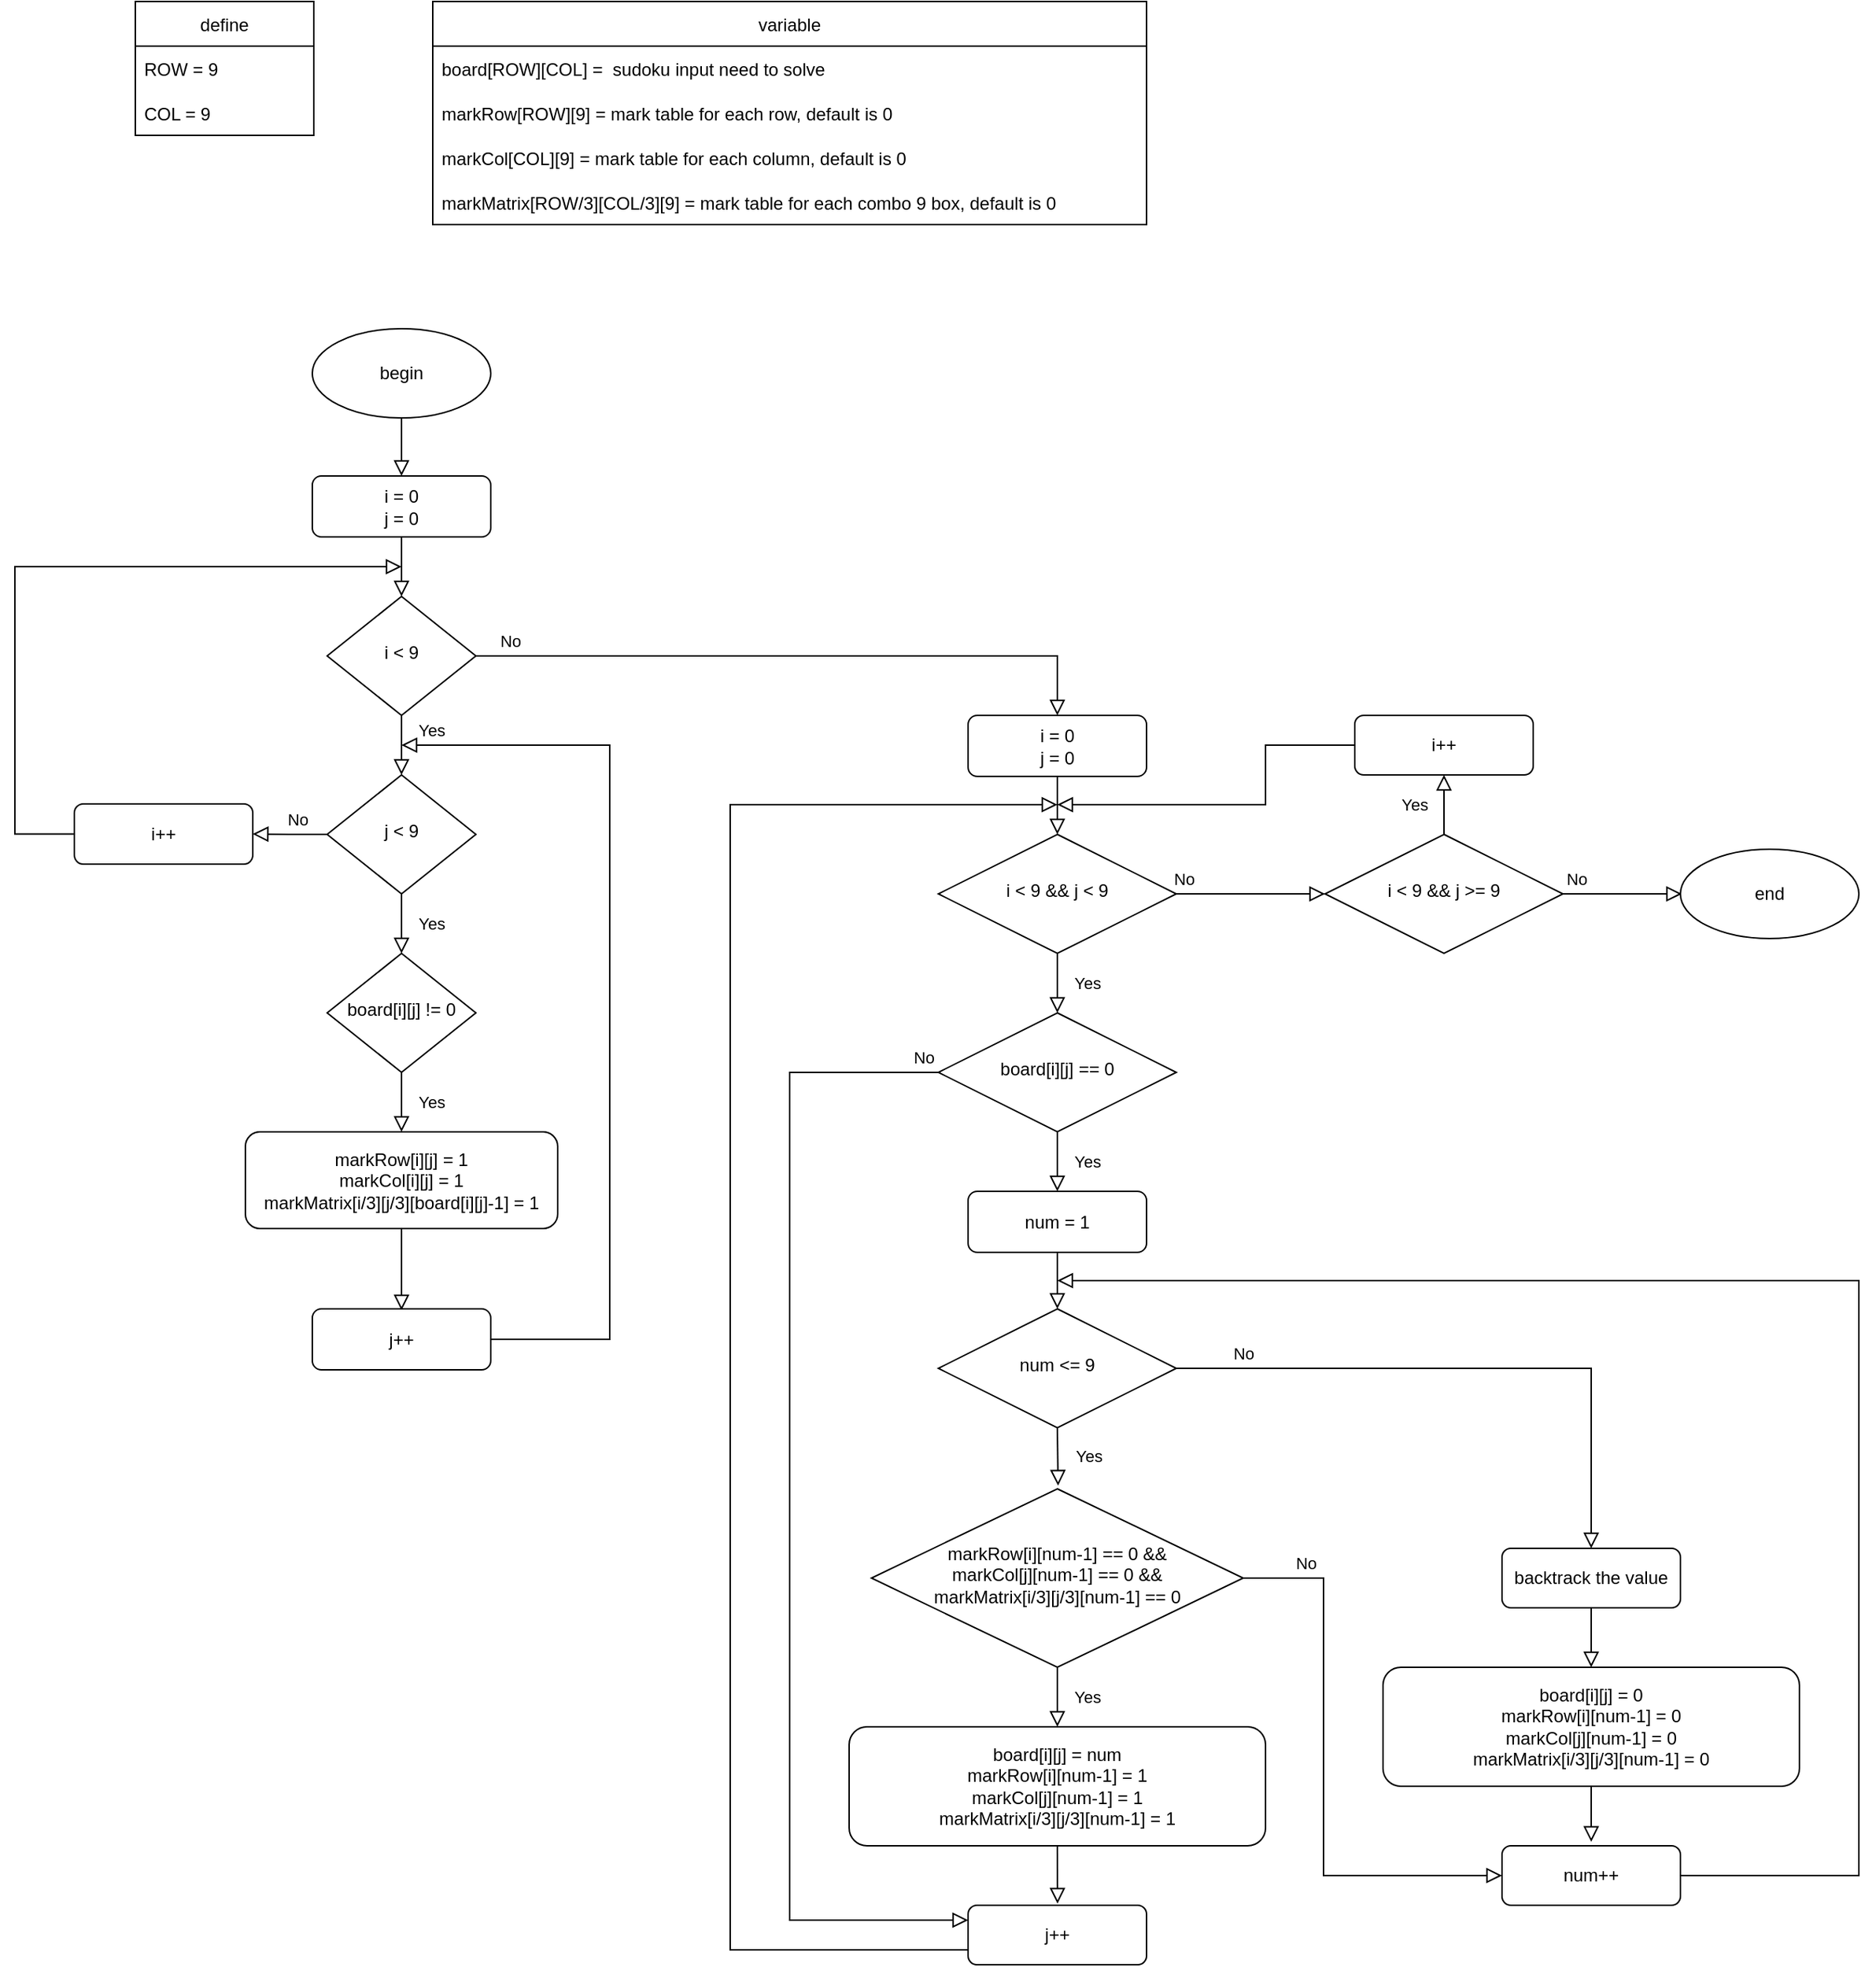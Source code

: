 <mxfile version="20.2.4" type="device" pages="6"><diagram id="C5RBs43oDa-KdzZeNtuy" name="algorithm"><mxGraphModel dx="3197" dy="2492" grid="1" gridSize="10" guides="1" tooltips="1" connect="1" arrows="1" fold="1" page="1" pageScale="1" pageWidth="827" pageHeight="1169" math="0" shadow="0"><root><mxCell id="WIyWlLk6GJQsqaUBKTNV-0"/><mxCell id="WIyWlLk6GJQsqaUBKTNV-1" parent="WIyWlLk6GJQsqaUBKTNV-0"/><mxCell id="WIyWlLk6GJQsqaUBKTNV-4" value="Yes" style="rounded=0;html=1;jettySize=auto;orthogonalLoop=1;fontSize=11;endArrow=block;endFill=0;endSize=8;strokeWidth=1;shadow=0;labelBackgroundColor=none;edgeStyle=orthogonalEdgeStyle;" parent="WIyWlLk6GJQsqaUBKTNV-1" source="WIyWlLk6GJQsqaUBKTNV-6" target="WIyWlLk6GJQsqaUBKTNV-10" edge="1"><mxGeometry y="20" relative="1" as="geometry"><mxPoint as="offset"/></mxGeometry></mxCell><mxCell id="WIyWlLk6GJQsqaUBKTNV-6" value="j &amp;lt; 9" style="rhombus;whiteSpace=wrap;html=1;shadow=0;fontFamily=Helvetica;fontSize=12;align=center;strokeWidth=1;spacing=6;spacingTop=-4;" parent="WIyWlLk6GJQsqaUBKTNV-1" vertex="1"><mxGeometry x="170" y="160" width="100" height="80" as="geometry"/></mxCell><mxCell id="WIyWlLk6GJQsqaUBKTNV-10" value="board[i][j] != 0" style="rhombus;whiteSpace=wrap;html=1;shadow=0;fontFamily=Helvetica;fontSize=12;align=center;strokeWidth=1;spacing=6;spacingTop=-4;" parent="WIyWlLk6GJQsqaUBKTNV-1" vertex="1"><mxGeometry x="170" y="280" width="100" height="80" as="geometry"/></mxCell><mxCell id="WIyWlLk6GJQsqaUBKTNV-11" value="markRow[i][j] = 1&lt;br&gt;markCol[i][j] = 1&lt;br&gt;markMatrix[i/3][j/3][board[i][j]-1] = 1" style="rounded=1;whiteSpace=wrap;html=1;fontSize=12;glass=0;strokeWidth=1;shadow=0;" parent="WIyWlLk6GJQsqaUBKTNV-1" vertex="1"><mxGeometry x="115" y="400" width="210" height="65" as="geometry"/></mxCell><mxCell id="X5ZWQFOD3PEbONYaSro_-1" value="" style="rounded=0;html=1;jettySize=auto;orthogonalLoop=1;fontSize=11;endArrow=block;endFill=0;endSize=8;strokeWidth=1;shadow=0;labelBackgroundColor=none;edgeStyle=orthogonalEdgeStyle;entryX=0.5;entryY=0;entryDx=0;entryDy=0;exitX=0.5;exitY=1;exitDx=0;exitDy=0;" parent="WIyWlLk6GJQsqaUBKTNV-1" source="X5ZWQFOD3PEbONYaSro_-15" target="X5ZWQFOD3PEbONYaSro_-2" edge="1"><mxGeometry relative="1" as="geometry"><mxPoint x="220" y="10" as="sourcePoint"/><mxPoint x="220" y="70" as="targetPoint"/></mxGeometry></mxCell><mxCell id="X5ZWQFOD3PEbONYaSro_-2" value="i &amp;lt; 9" style="rhombus;whiteSpace=wrap;html=1;shadow=0;fontFamily=Helvetica;fontSize=12;align=center;strokeWidth=1;spacing=6;spacingTop=-4;" parent="WIyWlLk6GJQsqaUBKTNV-1" vertex="1"><mxGeometry x="170" y="40" width="100" height="80" as="geometry"/></mxCell><mxCell id="X5ZWQFOD3PEbONYaSro_-6" value="Yes" style="rounded=0;html=1;jettySize=auto;orthogonalLoop=1;fontSize=11;endArrow=block;endFill=0;endSize=8;strokeWidth=1;shadow=0;labelBackgroundColor=none;edgeStyle=orthogonalEdgeStyle;entryX=0.5;entryY=0;entryDx=0;entryDy=0;exitX=0.5;exitY=1;exitDx=0;exitDy=0;" parent="WIyWlLk6GJQsqaUBKTNV-1" source="X5ZWQFOD3PEbONYaSro_-2" target="WIyWlLk6GJQsqaUBKTNV-6" edge="1"><mxGeometry x="-0.5" y="20" relative="1" as="geometry"><mxPoint as="offset"/><mxPoint x="219.76" y="160" as="sourcePoint"/><mxPoint x="220" y="220" as="targetPoint"/><Array as="points"/></mxGeometry></mxCell><mxCell id="X5ZWQFOD3PEbONYaSro_-12" value="" style="rounded=0;html=1;jettySize=auto;orthogonalLoop=1;fontSize=11;endArrow=block;endFill=0;endSize=8;strokeWidth=1;shadow=0;labelBackgroundColor=none;edgeStyle=orthogonalEdgeStyle;exitX=0.5;exitY=1;exitDx=0;exitDy=0;" parent="WIyWlLk6GJQsqaUBKTNV-1" source="WIyWlLk6GJQsqaUBKTNV-11" edge="1"><mxGeometry relative="1" as="geometry"><mxPoint x="220" y="480" as="sourcePoint"/><mxPoint x="220" y="520" as="targetPoint"/></mxGeometry></mxCell><mxCell id="X5ZWQFOD3PEbONYaSro_-13" value="j++" style="rounded=1;whiteSpace=wrap;html=1;fontSize=12;glass=0;strokeWidth=1;shadow=0;" parent="WIyWlLk6GJQsqaUBKTNV-1" vertex="1"><mxGeometry x="160" y="519" width="120" height="41" as="geometry"/></mxCell><mxCell id="X5ZWQFOD3PEbONYaSro_-14" value="begin" style="ellipse;whiteSpace=wrap;html=1;" parent="WIyWlLk6GJQsqaUBKTNV-1" vertex="1"><mxGeometry x="160" y="-140" width="120" height="60" as="geometry"/></mxCell><mxCell id="X5ZWQFOD3PEbONYaSro_-15" value="i = 0&lt;br&gt;j = 0" style="rounded=1;whiteSpace=wrap;html=1;fontSize=12;glass=0;strokeWidth=1;shadow=0;" parent="WIyWlLk6GJQsqaUBKTNV-1" vertex="1"><mxGeometry x="160" y="-41" width="120" height="41" as="geometry"/></mxCell><mxCell id="X5ZWQFOD3PEbONYaSro_-16" value="" style="rounded=0;html=1;jettySize=auto;orthogonalLoop=1;fontSize=11;endArrow=block;endFill=0;endSize=8;strokeWidth=1;shadow=0;labelBackgroundColor=none;edgeStyle=orthogonalEdgeStyle;entryX=0.5;entryY=0;entryDx=0;entryDy=0;exitX=0.5;exitY=1;exitDx=0;exitDy=0;" parent="WIyWlLk6GJQsqaUBKTNV-1" source="X5ZWQFOD3PEbONYaSro_-14" target="X5ZWQFOD3PEbONYaSro_-15" edge="1"><mxGeometry relative="1" as="geometry"><mxPoint x="220" y="-70" as="sourcePoint"/><mxPoint x="220" y="-50" as="targetPoint"/></mxGeometry></mxCell><mxCell id="X5ZWQFOD3PEbONYaSro_-17" value="Yes" style="rounded=0;html=1;jettySize=auto;orthogonalLoop=1;fontSize=11;endArrow=block;endFill=0;endSize=8;strokeWidth=1;shadow=0;labelBackgroundColor=none;edgeStyle=orthogonalEdgeStyle;exitX=0.5;exitY=1;exitDx=0;exitDy=0;entryX=0.5;entryY=0;entryDx=0;entryDy=0;" parent="WIyWlLk6GJQsqaUBKTNV-1" source="WIyWlLk6GJQsqaUBKTNV-10" target="WIyWlLk6GJQsqaUBKTNV-11" edge="1"><mxGeometry y="20" relative="1" as="geometry"><mxPoint as="offset"/><mxPoint x="220" y="370" as="sourcePoint"/><mxPoint x="220" y="390" as="targetPoint"/><Array as="points"/></mxGeometry></mxCell><mxCell id="X5ZWQFOD3PEbONYaSro_-19" value="" style="rounded=0;html=1;jettySize=auto;orthogonalLoop=1;fontSize=11;endArrow=block;endFill=0;endSize=8;strokeWidth=1;shadow=0;labelBackgroundColor=none;edgeStyle=orthogonalEdgeStyle;exitX=1;exitY=0.5;exitDx=0;exitDy=0;" parent="WIyWlLk6GJQsqaUBKTNV-1" source="X5ZWQFOD3PEbONYaSro_-13" edge="1"><mxGeometry relative="1" as="geometry"><mxPoint x="360" y="545.0" as="sourcePoint"/><mxPoint x="220" y="140" as="targetPoint"/><Array as="points"><mxPoint x="360" y="540"/></Array></mxGeometry></mxCell><mxCell id="X5ZWQFOD3PEbONYaSro_-22" value="No" style="rounded=0;html=1;jettySize=auto;orthogonalLoop=1;fontSize=11;endArrow=block;endFill=0;endSize=8;strokeWidth=1;shadow=0;labelBackgroundColor=none;edgeStyle=orthogonalEdgeStyle;exitX=0;exitY=0.5;exitDx=0;exitDy=0;entryX=1;entryY=0.5;entryDx=0;entryDy=0;" parent="WIyWlLk6GJQsqaUBKTNV-1" source="WIyWlLk6GJQsqaUBKTNV-6" target="X5ZWQFOD3PEbONYaSro_-23" edge="1"><mxGeometry x="-0.2" y="-10" relative="1" as="geometry"><mxPoint as="offset"/><mxPoint x="170" y="210" as="sourcePoint"/><mxPoint x="120" y="210.0" as="targetPoint"/></mxGeometry></mxCell><mxCell id="X5ZWQFOD3PEbONYaSro_-23" value="i++" style="rounded=1;whiteSpace=wrap;html=1;fontSize=12;glass=0;strokeWidth=1;shadow=0;" parent="WIyWlLk6GJQsqaUBKTNV-1" vertex="1"><mxGeometry y="179.5" width="120" height="40.5" as="geometry"/></mxCell><mxCell id="X5ZWQFOD3PEbONYaSro_-24" value="" style="rounded=0;html=1;jettySize=auto;orthogonalLoop=1;fontSize=11;endArrow=block;endFill=0;endSize=8;strokeWidth=1;shadow=0;labelBackgroundColor=none;edgeStyle=orthogonalEdgeStyle;exitX=0;exitY=0.5;exitDx=0;exitDy=0;" parent="WIyWlLk6GJQsqaUBKTNV-1" source="X5ZWQFOD3PEbONYaSro_-23" edge="1"><mxGeometry relative="1" as="geometry"><mxPoint x="-90" y="200" as="sourcePoint"/><mxPoint x="220" y="20" as="targetPoint"/><Array as="points"><mxPoint x="-40" y="200"/><mxPoint x="-40" y="20"/></Array></mxGeometry></mxCell><mxCell id="X5ZWQFOD3PEbONYaSro_-25" value="No" style="rounded=0;html=1;jettySize=auto;orthogonalLoop=1;fontSize=11;endArrow=block;endFill=0;endSize=8;strokeWidth=1;shadow=0;labelBackgroundColor=none;edgeStyle=orthogonalEdgeStyle;exitX=1;exitY=0.5;exitDx=0;exitDy=0;entryX=0.5;entryY=0;entryDx=0;entryDy=0;" parent="WIyWlLk6GJQsqaUBKTNV-1" source="X5ZWQFOD3PEbONYaSro_-2" target="X5ZWQFOD3PEbONYaSro_-35" edge="1"><mxGeometry x="-0.895" y="10" relative="1" as="geometry"><mxPoint as="offset"/><mxPoint x="414" y="70" as="sourcePoint"/><mxPoint x="652.8" y="80" as="targetPoint"/></mxGeometry></mxCell><mxCell id="X5ZWQFOD3PEbONYaSro_-26" value="define" style="swimlane;fontStyle=0;childLayout=stackLayout;horizontal=1;startSize=30;horizontalStack=0;resizeParent=1;resizeParentMax=0;resizeLast=0;collapsible=1;marginBottom=0;" parent="WIyWlLk6GJQsqaUBKTNV-1" vertex="1"><mxGeometry x="41" y="-360" width="120" height="90" as="geometry"/></mxCell><mxCell id="X5ZWQFOD3PEbONYaSro_-27" value="ROW = 9" style="text;strokeColor=none;fillColor=none;align=left;verticalAlign=middle;spacingLeft=4;spacingRight=4;overflow=hidden;points=[[0,0.5],[1,0.5]];portConstraint=eastwest;rotatable=0;" parent="X5ZWQFOD3PEbONYaSro_-26" vertex="1"><mxGeometry y="30" width="120" height="30" as="geometry"/></mxCell><mxCell id="X5ZWQFOD3PEbONYaSro_-28" value="COL = 9" style="text;strokeColor=none;fillColor=none;align=left;verticalAlign=middle;spacingLeft=4;spacingRight=4;overflow=hidden;points=[[0,0.5],[1,0.5]];portConstraint=eastwest;rotatable=0;" parent="X5ZWQFOD3PEbONYaSro_-26" vertex="1"><mxGeometry y="60" width="120" height="30" as="geometry"/></mxCell><mxCell id="X5ZWQFOD3PEbONYaSro_-30" value="variable" style="swimlane;fontStyle=0;childLayout=stackLayout;horizontal=1;startSize=30;horizontalStack=0;resizeParent=1;resizeParentMax=0;resizeLast=0;collapsible=1;marginBottom=0;" parent="WIyWlLk6GJQsqaUBKTNV-1" vertex="1"><mxGeometry x="241" y="-360" width="480" height="150" as="geometry"/></mxCell><mxCell id="X5ZWQFOD3PEbONYaSro_-31" value="board[ROW][COL] =  sudoku input need to solve" style="text;strokeColor=none;fillColor=none;align=left;verticalAlign=middle;spacingLeft=4;spacingRight=4;overflow=hidden;points=[[0,0.5],[1,0.5]];portConstraint=eastwest;rotatable=0;" parent="X5ZWQFOD3PEbONYaSro_-30" vertex="1"><mxGeometry y="30" width="480" height="30" as="geometry"/></mxCell><mxCell id="X5ZWQFOD3PEbONYaSro_-32" value="markRow[ROW][9] = mark table for each row, default is 0" style="text;strokeColor=none;fillColor=none;align=left;verticalAlign=middle;spacingLeft=4;spacingRight=4;overflow=hidden;points=[[0,0.5],[1,0.5]];portConstraint=eastwest;rotatable=0;" parent="X5ZWQFOD3PEbONYaSro_-30" vertex="1"><mxGeometry y="60" width="480" height="30" as="geometry"/></mxCell><mxCell id="X5ZWQFOD3PEbONYaSro_-33" value="markCol[COL][9] = mark table for each column, default is 0" style="text;strokeColor=none;fillColor=none;align=left;verticalAlign=middle;spacingLeft=4;spacingRight=4;overflow=hidden;points=[[0,0.5],[1,0.5]];portConstraint=eastwest;rotatable=0;" parent="X5ZWQFOD3PEbONYaSro_-30" vertex="1"><mxGeometry y="90" width="480" height="30" as="geometry"/></mxCell><mxCell id="X5ZWQFOD3PEbONYaSro_-34" value="markMatrix[ROW/3][COL/3][9] = mark table for each combo 9 box, default is 0" style="text;strokeColor=none;fillColor=none;align=left;verticalAlign=middle;spacingLeft=4;spacingRight=4;overflow=hidden;points=[[0,0.5],[1,0.5]];portConstraint=eastwest;rotatable=0;" parent="X5ZWQFOD3PEbONYaSro_-30" vertex="1"><mxGeometry y="120" width="480" height="30" as="geometry"/></mxCell><mxCell id="X5ZWQFOD3PEbONYaSro_-35" value="i = 0&lt;br&gt;j = 0" style="rounded=1;whiteSpace=wrap;html=1;fontSize=12;glass=0;strokeWidth=1;shadow=0;" parent="WIyWlLk6GJQsqaUBKTNV-1" vertex="1"><mxGeometry x="601" y="120" width="120" height="41" as="geometry"/></mxCell><mxCell id="X5ZWQFOD3PEbONYaSro_-36" value="" style="rounded=0;html=1;jettySize=auto;orthogonalLoop=1;fontSize=11;endArrow=block;endFill=0;endSize=8;strokeWidth=1;shadow=0;labelBackgroundColor=none;edgeStyle=orthogonalEdgeStyle;exitX=0.5;exitY=1;exitDx=0;exitDy=0;entryX=0.5;entryY=0;entryDx=0;entryDy=0;" parent="WIyWlLk6GJQsqaUBKTNV-1" source="X5ZWQFOD3PEbONYaSro_-35" target="X5ZWQFOD3PEbONYaSro_-37" edge="1"><mxGeometry relative="1" as="geometry"><mxPoint x="660.63" y="179.5" as="sourcePoint"/><mxPoint x="661" y="190" as="targetPoint"/></mxGeometry></mxCell><mxCell id="X5ZWQFOD3PEbONYaSro_-37" value="i &amp;lt; 9 &amp;amp;&amp;amp; j &amp;lt; 9" style="rhombus;whiteSpace=wrap;html=1;shadow=0;fontFamily=Helvetica;fontSize=12;align=center;strokeWidth=1;spacing=6;spacingTop=-4;" parent="WIyWlLk6GJQsqaUBKTNV-1" vertex="1"><mxGeometry x="581" y="200" width="160" height="80" as="geometry"/></mxCell><mxCell id="X5ZWQFOD3PEbONYaSro_-38" value="Yes" style="rounded=0;html=1;jettySize=auto;orthogonalLoop=1;fontSize=11;endArrow=block;endFill=0;endSize=8;strokeWidth=1;shadow=0;labelBackgroundColor=none;edgeStyle=orthogonalEdgeStyle;exitX=0.5;exitY=1;exitDx=0;exitDy=0;entryX=0.5;entryY=0;entryDx=0;entryDy=0;" parent="WIyWlLk6GJQsqaUBKTNV-1" source="X5ZWQFOD3PEbONYaSro_-37" target="X5ZWQFOD3PEbONYaSro_-41" edge="1"><mxGeometry y="20" relative="1" as="geometry"><mxPoint as="offset"/><mxPoint x="660.83" y="300" as="sourcePoint"/><mxPoint x="661" y="300" as="targetPoint"/><Array as="points"/></mxGeometry></mxCell><mxCell id="X5ZWQFOD3PEbONYaSro_-39" value="No" style="rounded=0;html=1;jettySize=auto;orthogonalLoop=1;fontSize=11;endArrow=block;endFill=0;endSize=8;strokeWidth=1;shadow=0;labelBackgroundColor=none;edgeStyle=orthogonalEdgeStyle;exitX=1;exitY=0.5;exitDx=0;exitDy=0;entryX=0;entryY=0.5;entryDx=0;entryDy=0;" parent="WIyWlLk6GJQsqaUBKTNV-1" source="X5ZWQFOD3PEbONYaSro_-37" target="X5ZWQFOD3PEbONYaSro_-40" edge="1"><mxGeometry x="-0.913" y="10" relative="1" as="geometry"><mxPoint as="offset"/><mxPoint x="761" y="240" as="sourcePoint"/><mxPoint x="761" y="300" as="targetPoint"/></mxGeometry></mxCell><mxCell id="X5ZWQFOD3PEbONYaSro_-40" value="i &amp;lt; 9 &amp;amp;&amp;amp; j &amp;gt;= 9" style="rhombus;whiteSpace=wrap;html=1;shadow=0;fontFamily=Helvetica;fontSize=12;align=center;strokeWidth=1;spacing=6;spacingTop=-4;" parent="WIyWlLk6GJQsqaUBKTNV-1" vertex="1"><mxGeometry x="841" y="200" width="160" height="80" as="geometry"/></mxCell><mxCell id="X5ZWQFOD3PEbONYaSro_-41" value="board[i][j] == 0" style="rhombus;whiteSpace=wrap;html=1;shadow=0;fontFamily=Helvetica;fontSize=12;align=center;strokeWidth=1;spacing=6;spacingTop=-4;" parent="WIyWlLk6GJQsqaUBKTNV-1" vertex="1"><mxGeometry x="581" y="320" width="160" height="80" as="geometry"/></mxCell><mxCell id="X5ZWQFOD3PEbONYaSro_-43" value="num = 1" style="rounded=1;whiteSpace=wrap;html=1;fontSize=12;glass=0;strokeWidth=1;shadow=0;" parent="WIyWlLk6GJQsqaUBKTNV-1" vertex="1"><mxGeometry x="601" y="440" width="120" height="41" as="geometry"/></mxCell><mxCell id="X5ZWQFOD3PEbONYaSro_-45" value="num &amp;lt;= 9" style="rhombus;whiteSpace=wrap;html=1;shadow=0;fontFamily=Helvetica;fontSize=12;align=center;strokeWidth=1;spacing=6;spacingTop=-4;" parent="WIyWlLk6GJQsqaUBKTNV-1" vertex="1"><mxGeometry x="581" y="519" width="160" height="80" as="geometry"/></mxCell><mxCell id="X5ZWQFOD3PEbONYaSro_-46" value="" style="rounded=0;html=1;jettySize=auto;orthogonalLoop=1;fontSize=11;endArrow=block;endFill=0;endSize=8;strokeWidth=1;shadow=0;labelBackgroundColor=none;edgeStyle=orthogonalEdgeStyle;exitX=0.5;exitY=1;exitDx=0;exitDy=0;entryX=0.5;entryY=0;entryDx=0;entryDy=0;" parent="WIyWlLk6GJQsqaUBKTNV-1" source="X5ZWQFOD3PEbONYaSro_-43" target="X5ZWQFOD3PEbONYaSro_-45" edge="1"><mxGeometry relative="1" as="geometry"><mxPoint x="660.86" y="490" as="sourcePoint"/><mxPoint x="661" y="510" as="targetPoint"/></mxGeometry></mxCell><mxCell id="X5ZWQFOD3PEbONYaSro_-47" value="markRow[i][num-1] == 0 &amp;amp;&amp;amp;&lt;br&gt;markCol[j][num-1] == 0 &amp;amp;&amp;amp;&lt;br&gt;markMatrix[i/3][j/3][num-1] == 0" style="rhombus;whiteSpace=wrap;html=1;shadow=0;fontFamily=Helvetica;fontSize=12;align=center;strokeWidth=1;spacing=6;spacingTop=-4;" parent="WIyWlLk6GJQsqaUBKTNV-1" vertex="1"><mxGeometry x="536" y="640" width="250" height="120" as="geometry"/></mxCell><mxCell id="X5ZWQFOD3PEbONYaSro_-48" value="Yes" style="rounded=0;html=1;jettySize=auto;orthogonalLoop=1;fontSize=11;endArrow=block;endFill=0;endSize=8;strokeWidth=1;shadow=0;labelBackgroundColor=none;edgeStyle=orthogonalEdgeStyle;exitX=0.5;exitY=1;exitDx=0;exitDy=0;entryX=0.502;entryY=-0.018;entryDx=0;entryDy=0;entryPerimeter=0;" parent="WIyWlLk6GJQsqaUBKTNV-1" source="X5ZWQFOD3PEbONYaSro_-45" target="X5ZWQFOD3PEbONYaSro_-47" edge="1"><mxGeometry y="20" relative="1" as="geometry"><mxPoint as="offset"/><mxPoint x="660.8" y="610" as="sourcePoint"/><mxPoint x="661" y="630" as="targetPoint"/><Array as="points"/></mxGeometry></mxCell><mxCell id="X5ZWQFOD3PEbONYaSro_-49" value="Yes" style="rounded=0;html=1;jettySize=auto;orthogonalLoop=1;fontSize=11;endArrow=block;endFill=0;endSize=8;strokeWidth=1;shadow=0;labelBackgroundColor=none;edgeStyle=orthogonalEdgeStyle;exitX=0.5;exitY=1;exitDx=0;exitDy=0;entryX=0.5;entryY=0;entryDx=0;entryDy=0;" parent="WIyWlLk6GJQsqaUBKTNV-1" source="X5ZWQFOD3PEbONYaSro_-47" target="X5ZWQFOD3PEbONYaSro_-50" edge="1"><mxGeometry y="20" relative="1" as="geometry"><mxPoint as="offset"/><mxPoint x="660.75" y="770" as="sourcePoint"/><mxPoint x="661" y="784" as="targetPoint"/><Array as="points"/></mxGeometry></mxCell><mxCell id="X5ZWQFOD3PEbONYaSro_-50" value="board[i][j] = num&lt;br&gt;markRow[i][num-1] = 1&lt;br&gt;markCol[j][num-1] = 1&lt;br&gt;markMatrix[i/3][j/3][num-1] = 1" style="rounded=1;whiteSpace=wrap;html=1;fontSize=12;glass=0;strokeWidth=1;shadow=0;" parent="WIyWlLk6GJQsqaUBKTNV-1" vertex="1"><mxGeometry x="521" y="800" width="280" height="80" as="geometry"/></mxCell><mxCell id="X5ZWQFOD3PEbONYaSro_-51" value="j++" style="rounded=1;whiteSpace=wrap;html=1;fontSize=12;glass=0;strokeWidth=1;shadow=0;" parent="WIyWlLk6GJQsqaUBKTNV-1" vertex="1"><mxGeometry x="601" y="920" width="120" height="40" as="geometry"/></mxCell><mxCell id="X5ZWQFOD3PEbONYaSro_-52" value="" style="rounded=0;html=1;jettySize=auto;orthogonalLoop=1;fontSize=11;endArrow=block;endFill=0;endSize=8;strokeWidth=1;shadow=0;labelBackgroundColor=none;edgeStyle=orthogonalEdgeStyle;exitX=0.5;exitY=1;exitDx=0;exitDy=0;entryX=0.501;entryY=-0.029;entryDx=0;entryDy=0;entryPerimeter=0;" parent="WIyWlLk6GJQsqaUBKTNV-1" source="X5ZWQFOD3PEbONYaSro_-50" target="X5ZWQFOD3PEbONYaSro_-51" edge="1"><mxGeometry relative="1" as="geometry"><mxPoint x="660.87" y="890" as="sourcePoint"/><mxPoint x="661" y="910" as="targetPoint"/></mxGeometry></mxCell><mxCell id="X5ZWQFOD3PEbONYaSro_-53" value="" style="rounded=0;html=1;jettySize=auto;orthogonalLoop=1;fontSize=11;endArrow=block;endFill=0;endSize=8;strokeWidth=1;shadow=0;labelBackgroundColor=none;edgeStyle=orthogonalEdgeStyle;exitX=0;exitY=0.75;exitDx=0;exitDy=0;" parent="WIyWlLk6GJQsqaUBKTNV-1" source="X5ZWQFOD3PEbONYaSro_-51" edge="1"><mxGeometry relative="1" as="geometry"><mxPoint x="571" y="930" as="sourcePoint"/><mxPoint x="661" y="180" as="targetPoint"/><Array as="points"><mxPoint x="441" y="950"/><mxPoint x="441" y="180"/></Array></mxGeometry></mxCell><mxCell id="X5ZWQFOD3PEbONYaSro_-57" value="backtrack the value" style="rounded=1;whiteSpace=wrap;html=1;fontSize=12;glass=0;strokeWidth=1;shadow=0;" parent="WIyWlLk6GJQsqaUBKTNV-1" vertex="1"><mxGeometry x="960" y="680" width="120" height="40" as="geometry"/></mxCell><mxCell id="X5ZWQFOD3PEbONYaSro_-59" value="board[i][j] = 0&lt;br&gt;markRow[i][num-1] = 0&lt;br&gt;markCol[j][num-1] = 0&lt;br&gt;markMatrix[i/3][j/3][num-1] = 0" style="rounded=1;whiteSpace=wrap;html=1;fontSize=12;glass=0;strokeWidth=1;shadow=0;" parent="WIyWlLk6GJQsqaUBKTNV-1" vertex="1"><mxGeometry x="880" y="760" width="280" height="80" as="geometry"/></mxCell><mxCell id="X5ZWQFOD3PEbONYaSro_-60" value="" style="rounded=0;html=1;jettySize=auto;orthogonalLoop=1;fontSize=11;endArrow=block;endFill=0;endSize=8;strokeWidth=1;shadow=0;labelBackgroundColor=none;edgeStyle=orthogonalEdgeStyle;exitX=0.5;exitY=1;exitDx=0;exitDy=0;entryX=0.5;entryY=0;entryDx=0;entryDy=0;" parent="WIyWlLk6GJQsqaUBKTNV-1" source="X5ZWQFOD3PEbONYaSro_-57" target="X5ZWQFOD3PEbONYaSro_-59" edge="1"><mxGeometry relative="1" as="geometry"><mxPoint x="1019.86" y="730" as="sourcePoint"/><mxPoint x="1020" y="750" as="targetPoint"/></mxGeometry></mxCell><mxCell id="X5ZWQFOD3PEbONYaSro_-61" value="Yes" style="rounded=0;html=1;jettySize=auto;orthogonalLoop=1;fontSize=11;endArrow=block;endFill=0;endSize=8;strokeWidth=1;shadow=0;labelBackgroundColor=none;edgeStyle=orthogonalEdgeStyle;exitX=0.5;exitY=1;exitDx=0;exitDy=0;entryX=0.5;entryY=0;entryDx=0;entryDy=0;" parent="WIyWlLk6GJQsqaUBKTNV-1" source="X5ZWQFOD3PEbONYaSro_-41" target="X5ZWQFOD3PEbONYaSro_-43" edge="1"><mxGeometry y="20" relative="1" as="geometry"><mxPoint as="offset"/><mxPoint x="660.75" y="413.08" as="sourcePoint"/><mxPoint x="661" y="430" as="targetPoint"/><Array as="points"/></mxGeometry></mxCell><mxCell id="X5ZWQFOD3PEbONYaSro_-63" value="No" style="rounded=0;html=1;jettySize=auto;orthogonalLoop=1;fontSize=11;endArrow=block;endFill=0;endSize=8;strokeWidth=1;shadow=0;labelBackgroundColor=none;edgeStyle=orthogonalEdgeStyle;exitX=0;exitY=0.5;exitDx=0;exitDy=0;entryX=0;entryY=0.25;entryDx=0;entryDy=0;" parent="WIyWlLk6GJQsqaUBKTNV-1" source="X5ZWQFOD3PEbONYaSro_-41" target="X5ZWQFOD3PEbONYaSro_-51" edge="1"><mxGeometry x="-0.975" y="-10" relative="1" as="geometry"><mxPoint as="offset"/><mxPoint x="561" y="360" as="sourcePoint"/><mxPoint x="551" y="920" as="targetPoint"/><Array as="points"><mxPoint x="481" y="360"/><mxPoint x="481" y="930"/></Array></mxGeometry></mxCell><mxCell id="X5ZWQFOD3PEbONYaSro_-65" value="num++" style="rounded=1;whiteSpace=wrap;html=1;fontSize=12;glass=0;strokeWidth=1;shadow=0;" parent="WIyWlLk6GJQsqaUBKTNV-1" vertex="1"><mxGeometry x="960" y="880" width="120" height="40" as="geometry"/></mxCell><mxCell id="X5ZWQFOD3PEbONYaSro_-66" value="" style="rounded=0;html=1;jettySize=auto;orthogonalLoop=1;fontSize=11;endArrow=block;endFill=0;endSize=8;strokeWidth=1;shadow=0;labelBackgroundColor=none;edgeStyle=orthogonalEdgeStyle;exitX=0.5;exitY=1;exitDx=0;exitDy=0;entryX=0.5;entryY=-0.067;entryDx=0;entryDy=0;entryPerimeter=0;" parent="WIyWlLk6GJQsqaUBKTNV-1" source="X5ZWQFOD3PEbONYaSro_-59" target="X5ZWQFOD3PEbONYaSro_-65" edge="1"><mxGeometry relative="1" as="geometry"><mxPoint x="1019.83" y="849" as="sourcePoint"/><mxPoint x="1020" y="870" as="targetPoint"/></mxGeometry></mxCell><mxCell id="X5ZWQFOD3PEbONYaSro_-68" value="No" style="rounded=0;html=1;jettySize=auto;orthogonalLoop=1;fontSize=11;endArrow=block;endFill=0;endSize=8;strokeWidth=1;shadow=0;labelBackgroundColor=none;edgeStyle=orthogonalEdgeStyle;exitX=1;exitY=0.5;exitDx=0;exitDy=0;entryX=0.5;entryY=0;entryDx=0;entryDy=0;" parent="WIyWlLk6GJQsqaUBKTNV-1" source="X5ZWQFOD3PEbONYaSro_-45" target="X5ZWQFOD3PEbONYaSro_-57" edge="1"><mxGeometry x="-0.778" y="10" relative="1" as="geometry"><mxPoint as="offset"/><mxPoint x="761" y="558.76" as="sourcePoint"/><mxPoint x="1040" y="660" as="targetPoint"/><Array as="points"><mxPoint x="1020" y="559"/></Array></mxGeometry></mxCell><mxCell id="X5ZWQFOD3PEbONYaSro_-72" value="No" style="rounded=0;html=1;jettySize=auto;orthogonalLoop=1;fontSize=11;endArrow=block;endFill=0;endSize=8;strokeWidth=1;shadow=0;labelBackgroundColor=none;edgeStyle=orthogonalEdgeStyle;exitX=1;exitY=0.5;exitDx=0;exitDy=0;entryX=0;entryY=0.5;entryDx=0;entryDy=0;" parent="WIyWlLk6GJQsqaUBKTNV-1" source="X5ZWQFOD3PEbONYaSro_-47" target="X5ZWQFOD3PEbONYaSro_-65" edge="1"><mxGeometry x="-0.778" y="10" relative="1" as="geometry"><mxPoint as="offset"/><mxPoint x="791" y="700.24" as="sourcePoint"/><mxPoint x="950" y="910" as="targetPoint"/><Array as="points"><mxPoint x="840" y="700"/><mxPoint x="840" y="900"/></Array></mxGeometry></mxCell><mxCell id="X5ZWQFOD3PEbONYaSro_-73" value="" style="rounded=0;html=1;jettySize=auto;orthogonalLoop=1;fontSize=11;endArrow=block;endFill=0;endSize=8;strokeWidth=1;shadow=0;labelBackgroundColor=none;edgeStyle=orthogonalEdgeStyle;exitX=1;exitY=0.5;exitDx=0;exitDy=0;" parent="WIyWlLk6GJQsqaUBKTNV-1" source="X5ZWQFOD3PEbONYaSro_-65" edge="1"><mxGeometry relative="1" as="geometry"><mxPoint x="761" y="1210" as="sourcePoint"/><mxPoint x="661" y="500" as="targetPoint"/><Array as="points"><mxPoint x="1200" y="900"/><mxPoint x="1200" y="500"/></Array></mxGeometry></mxCell><mxCell id="X5ZWQFOD3PEbONYaSro_-75" value="No" style="rounded=0;html=1;jettySize=auto;orthogonalLoop=1;fontSize=11;endArrow=block;endFill=0;endSize=8;strokeWidth=1;shadow=0;labelBackgroundColor=none;edgeStyle=orthogonalEdgeStyle;exitX=1;exitY=0.5;exitDx=0;exitDy=0;entryX=0;entryY=0.5;entryDx=0;entryDy=0;" parent="WIyWlLk6GJQsqaUBKTNV-1" source="X5ZWQFOD3PEbONYaSro_-40" edge="1"><mxGeometry x="-0.778" y="10" relative="1" as="geometry"><mxPoint as="offset"/><mxPoint x="1011" y="239.5" as="sourcePoint"/><mxPoint x="1081" y="240" as="targetPoint"/></mxGeometry></mxCell><mxCell id="X5ZWQFOD3PEbONYaSro_-77" value="i++" style="rounded=1;whiteSpace=wrap;html=1;fontSize=12;glass=0;strokeWidth=1;shadow=0;" parent="WIyWlLk6GJQsqaUBKTNV-1" vertex="1"><mxGeometry x="861" y="120" width="120" height="40" as="geometry"/></mxCell><mxCell id="X5ZWQFOD3PEbONYaSro_-80" value="Yes" style="rounded=0;html=1;jettySize=auto;orthogonalLoop=1;fontSize=11;endArrow=block;endFill=0;endSize=8;strokeWidth=1;shadow=0;labelBackgroundColor=none;edgeStyle=orthogonalEdgeStyle;exitX=0.5;exitY=0;exitDx=0;exitDy=0;entryX=0.5;entryY=1;entryDx=0;entryDy=0;" parent="WIyWlLk6GJQsqaUBKTNV-1" source="X5ZWQFOD3PEbONYaSro_-40" target="X5ZWQFOD3PEbONYaSro_-77" edge="1"><mxGeometry y="20" relative="1" as="geometry"><mxPoint as="offset"/><mxPoint x="920.92" y="179.5" as="sourcePoint"/><mxPoint x="921" y="170" as="targetPoint"/><Array as="points"/></mxGeometry></mxCell><mxCell id="X5ZWQFOD3PEbONYaSro_-81" value="" style="rounded=0;html=1;jettySize=auto;orthogonalLoop=1;fontSize=11;endArrow=block;endFill=0;endSize=8;strokeWidth=1;shadow=0;labelBackgroundColor=none;edgeStyle=orthogonalEdgeStyle;exitX=0;exitY=0.5;exitDx=0;exitDy=0;" parent="WIyWlLk6GJQsqaUBKTNV-1" source="X5ZWQFOD3PEbONYaSro_-77" edge="1"><mxGeometry relative="1" as="geometry"><mxPoint x="1061" y="130" as="sourcePoint"/><mxPoint x="661" y="180" as="targetPoint"/><Array as="points"><mxPoint x="801" y="140"/><mxPoint x="801" y="180"/></Array></mxGeometry></mxCell><mxCell id="X5ZWQFOD3PEbONYaSro_-82" value="end" style="ellipse;whiteSpace=wrap;html=1;" parent="WIyWlLk6GJQsqaUBKTNV-1" vertex="1"><mxGeometry x="1080" y="210" width="120" height="60" as="geometry"/></mxCell></root></mxGraphModel></diagram><diagram id="4ImFUbLzE3wun-YuVLHw" name="architecture"><mxGraphModel dx="5567" dy="3816" grid="1" gridSize="10" guides="1" tooltips="1" connect="1" arrows="1" fold="1" page="1" pageScale="1" pageWidth="827" pageHeight="1169" background="none" math="0" shadow="0"><root><mxCell id="0"/><mxCell id="1" parent="0"/><mxCell id="9WVY-5nwAiKMHc_PmXEZ-3" style="edgeStyle=orthogonalEdgeStyle;rounded=0;orthogonalLoop=1;jettySize=auto;html=1;exitX=0.5;exitY=1;exitDx=0;exitDy=0;entryX=0.5;entryY=0;entryDx=0;entryDy=0;fontSize=12;endArrow=open;startSize=14;endSize=14;" parent="1" source="9WVY-5nwAiKMHc_PmXEZ-1" target="9WVY-5nwAiKMHc_PmXEZ-2" edge="1"><mxGeometry relative="1" as="geometry"/></mxCell><mxCell id="9WVY-5nwAiKMHc_PmXEZ-1" value="IDLE" style="ellipse;whiteSpace=wrap;html=1;fontSize=16;rounded=0;" parent="1" vertex="1"><mxGeometry x="30" y="80" width="120" height="80" as="geometry"/></mxCell><mxCell id="9WVY-5nwAiKMHc_PmXEZ-5" style="edgeStyle=orthogonalEdgeStyle;orthogonalLoop=1;jettySize=auto;html=1;exitX=0;exitY=0.5;exitDx=0;exitDy=0;fontSize=12;endArrow=open;startSize=14;endSize=14;entryX=0;entryY=0.5;entryDx=0;entryDy=0;" parent="1" source="9WVY-5nwAiKMHc_PmXEZ-2" target="9WVY-5nwAiKMHc_PmXEZ-1" edge="1"><mxGeometry relative="1" as="geometry"><mxPoint x="-50.0" y="150" as="targetPoint"/></mxGeometry></mxCell><mxCell id="9WVY-5nwAiKMHc_PmXEZ-9" style="edgeStyle=orthogonalEdgeStyle;orthogonalLoop=1;jettySize=auto;html=1;exitX=1;exitY=0.5;exitDx=0;exitDy=0;fontSize=12;endArrow=open;startSize=14;endSize=14;" parent="1" source="9WVY-5nwAiKMHc_PmXEZ-2" target="9WVY-5nwAiKMHc_PmXEZ-7" edge="1"><mxGeometry relative="1" as="geometry"/></mxCell><mxCell id="9WVY-5nwAiKMHc_PmXEZ-2" value="INIT" style="ellipse;whiteSpace=wrap;html=1;fontSize=16;rounded=0;" parent="1" vertex="1"><mxGeometry x="30" y="280" width="120" height="80" as="geometry"/></mxCell><mxCell id="9WVY-5nwAiKMHc_PmXEZ-4" value="&lt;font color=&quot;#000000&quot;&gt;i_start&lt;/font&gt;" style="text;html=1;strokeColor=none;fillColor=none;align=left;verticalAlign=middle;whiteSpace=wrap;rounded=0;fontSize=16;labelBackgroundColor=none;fontColor=#0000FF;" parent="1" vertex="1"><mxGeometry x="90" y="190" width="110" height="30" as="geometry"/></mxCell><mxCell id="9WVY-5nwAiKMHc_PmXEZ-6" value="~rst_n" style="text;html=1;strokeColor=none;fillColor=none;align=right;verticalAlign=middle;whiteSpace=wrap;rounded=0;fontSize=16;fontColor=#0000FF;" parent="1" vertex="1"><mxGeometry x="-100" y="180" width="100" height="30" as="geometry"/></mxCell><mxCell id="9WVY-5nwAiKMHc_PmXEZ-10" style="edgeStyle=orthogonalEdgeStyle;orthogonalLoop=1;jettySize=auto;html=1;exitX=0;exitY=0;exitDx=0;exitDy=0;fontSize=12;endArrow=open;startSize=14;endSize=14;entryX=1;entryY=1;entryDx=0;entryDy=0;" parent="1" source="9WVY-5nwAiKMHc_PmXEZ-7" target="9WVY-5nwAiKMHc_PmXEZ-1" edge="1"><mxGeometry relative="1" as="geometry"><mxPoint x="160" y="140" as="targetPoint"/><Array as="points"><mxPoint x="330" y="292"/><mxPoint x="330" y="150"/><mxPoint x="170" y="150"/><mxPoint x="170" y="148"/></Array></mxGeometry></mxCell><mxCell id="9WVY-5nwAiKMHc_PmXEZ-12" style="edgeStyle=orthogonalEdgeStyle;orthogonalLoop=1;jettySize=auto;html=1;exitX=1;exitY=0.5;exitDx=0;exitDy=0;entryX=0;entryY=0.5;entryDx=0;entryDy=0;fontSize=12;endArrow=open;startSize=14;endSize=14;" parent="1" source="9WVY-5nwAiKMHc_PmXEZ-7" target="9WVY-5nwAiKMHc_PmXEZ-11" edge="1"><mxGeometry relative="1" as="geometry"/></mxCell><mxCell id="XxLPlM4ZqDKAvXxZdOnQ-3" style="edgeStyle=orthogonalEdgeStyle;orthogonalLoop=1;jettySize=auto;html=1;exitX=0.5;exitY=1;exitDx=0;exitDy=0;fontSize=12;fontColor=#0000FF;endArrow=open;startSize=14;endSize=14;entryX=0;entryY=1;entryDx=0;entryDy=0;" parent="1" source="9WVY-5nwAiKMHc_PmXEZ-7" target="9WVY-5nwAiKMHc_PmXEZ-7" edge="1"><mxGeometry relative="1" as="geometry"><mxPoint x="330" y="380" as="targetPoint"/><Array as="points"><mxPoint x="380" y="380"/><mxPoint x="338" y="380"/></Array></mxGeometry></mxCell><mxCell id="9WVY-5nwAiKMHc_PmXEZ-7" value="SOLVE" style="ellipse;whiteSpace=wrap;html=1;fontSize=16;" parent="1" vertex="1"><mxGeometry x="320" y="280" width="120" height="80" as="geometry"/></mxCell><mxCell id="9WVY-5nwAiKMHc_PmXEZ-13" style="edgeStyle=orthogonalEdgeStyle;orthogonalLoop=1;jettySize=auto;html=1;exitX=0;exitY=0;exitDx=0;exitDy=0;entryX=1;entryY=0.5;entryDx=0;entryDy=0;fontSize=12;endArrow=open;startSize=14;endSize=14;" parent="1" source="9WVY-5nwAiKMHc_PmXEZ-11" target="9WVY-5nwAiKMHc_PmXEZ-1" edge="1"><mxGeometry relative="1" as="geometry"><Array as="points"><mxPoint x="560" y="292"/><mxPoint x="560" y="120"/></Array></mxGeometry></mxCell><mxCell id="9WVY-5nwAiKMHc_PmXEZ-11" value="FINISH" style="ellipse;whiteSpace=wrap;html=1;fontSize=16;" parent="1" vertex="1"><mxGeometry x="560" y="280" width="120" height="80" as="geometry"/></mxCell><mxCell id="9WVY-5nwAiKMHc_PmXEZ-14" value="init_done" style="text;html=1;strokeColor=none;fillColor=none;align=left;verticalAlign=middle;whiteSpace=wrap;rounded=0;fontSize=16;" parent="1" vertex="1"><mxGeometry x="180" y="320" width="100" height="30" as="geometry"/></mxCell><mxCell id="9WVY-5nwAiKMHc_PmXEZ-15" value="solve_done" style="text;html=1;strokeColor=none;fillColor=none;align=left;verticalAlign=middle;whiteSpace=wrap;rounded=0;fontSize=16;" parent="1" vertex="1"><mxGeometry x="450" y="320" width="100" height="30" as="geometry"/></mxCell><mxCell id="9WVY-5nwAiKMHc_PmXEZ-17" value="~rst_n" style="text;html=1;strokeColor=none;fillColor=none;align=right;verticalAlign=middle;whiteSpace=wrap;rounded=0;fontSize=16;fontColor=#0000FF;" parent="1" vertex="1"><mxGeometry x="230" y="210" width="100" height="30" as="geometry"/></mxCell><mxCell id="9WVY-5nwAiKMHc_PmXEZ-18" value="~rst_n" style="text;html=1;strokeColor=none;fillColor=none;align=right;verticalAlign=middle;whiteSpace=wrap;rounded=0;fontSize=16;fontColor=#0000FF;" parent="1" vertex="1"><mxGeometry x="460" y="210" width="100" height="30" as="geometry"/></mxCell><mxCell id="XxLPlM4ZqDKAvXxZdOnQ-6" style="edgeStyle=orthogonalEdgeStyle;orthogonalLoop=1;jettySize=auto;html=1;exitX=0.5;exitY=1;exitDx=0;exitDy=0;fontSize=12;fontColor=#000000;endArrow=open;startSize=14;endSize=14;entryX=0.5;entryY=0;entryDx=0;entryDy=0;" parent="1" source="9WVY-5nwAiKMHc_PmXEZ-22" target="dOlSelmihMpi9T1PtlDV-1" edge="1"><mxGeometry relative="1" as="geometry"><mxPoint x="140" y="690" as="targetPoint"/></mxGeometry></mxCell><mxCell id="9WVY-5nwAiKMHc_PmXEZ-22" value="INIT_IDLE" style="ellipse;whiteSpace=wrap;html=1;fontSize=16;" parent="1" vertex="1"><mxGeometry x="40" y="520" width="200" height="80" as="geometry"/></mxCell><mxCell id="XxLPlM4ZqDKAvXxZdOnQ-17" style="edgeStyle=orthogonalEdgeStyle;orthogonalLoop=1;jettySize=auto;html=1;exitX=0;exitY=0;exitDx=0;exitDy=0;fontSize=12;fontColor=#000000;endArrow=open;startSize=14;endSize=14;entryX=0.367;entryY=0.994;entryDx=0;entryDy=0;entryPerimeter=0;" parent="1" source="9WVY-5nwAiKMHc_PmXEZ-23" target="9WVY-5nwAiKMHc_PmXEZ-22" edge="1"><mxGeometry relative="1" as="geometry"><mxPoint x="30" y="690" as="targetPoint"/><Array as="points"><mxPoint x="-40" y="922"/><mxPoint x="-40" y="680"/><mxPoint x="113" y="680"/></Array></mxGeometry></mxCell><mxCell id="9WVY-5nwAiKMHc_PmXEZ-23" value="INIT_READ_MEM_&lt;br&gt;AND_CMP" style="ellipse;whiteSpace=wrap;html=1;fontSize=16;" parent="1" vertex="1"><mxGeometry x="40" y="910" width="200" height="80" as="geometry"/></mxCell><mxCell id="XxLPlM4ZqDKAvXxZdOnQ-1" style="edgeStyle=orthogonalEdgeStyle;orthogonalLoop=1;jettySize=auto;html=1;exitX=0.5;exitY=1;exitDx=0;exitDy=0;entryX=0;entryY=1;entryDx=0;entryDy=0;fontSize=12;fontColor=#0000FF;endArrow=open;startSize=14;endSize=14;" parent="1" source="9WVY-5nwAiKMHc_PmXEZ-2" target="9WVY-5nwAiKMHc_PmXEZ-2" edge="1"><mxGeometry relative="1" as="geometry"><Array as="points"><mxPoint x="90" y="380"/><mxPoint x="48" y="380"/></Array></mxGeometry></mxCell><mxCell id="XxLPlM4ZqDKAvXxZdOnQ-2" value="~init_done" style="text;html=1;strokeColor=none;fillColor=none;align=left;verticalAlign=middle;whiteSpace=wrap;rounded=0;fontSize=16;" parent="1" vertex="1"><mxGeometry x="40" y="380" width="100" height="30" as="geometry"/></mxCell><mxCell id="XxLPlM4ZqDKAvXxZdOnQ-4" value="~solve_done" style="text;html=1;strokeColor=none;fillColor=none;align=left;verticalAlign=middle;whiteSpace=wrap;rounded=0;fontSize=16;" parent="1" vertex="1"><mxGeometry x="320" y="380" width="100" height="30" as="geometry"/></mxCell><mxCell id="XxLPlM4ZqDKAvXxZdOnQ-7" value="&lt;font color=&quot;#000000&quot;&gt;init_start&lt;/font&gt;" style="text;html=1;strokeColor=none;fillColor=none;align=left;verticalAlign=middle;whiteSpace=wrap;rounded=0;fontSize=16;labelBackgroundColor=none;fontColor=#0000FF;" parent="1" vertex="1"><mxGeometry x="140" y="607" width="100" height="30" as="geometry"/></mxCell><mxCell id="XxLPlM4ZqDKAvXxZdOnQ-8" style="edgeStyle=orthogonalEdgeStyle;orthogonalLoop=1;jettySize=auto;html=1;exitX=1;exitY=0;exitDx=0;exitDy=0;entryX=0.5;entryY=0;entryDx=0;entryDy=0;fontSize=12;fontColor=#000000;endArrow=open;startSize=14;endSize=14;" parent="1" source="9WVY-5nwAiKMHc_PmXEZ-1" target="9WVY-5nwAiKMHc_PmXEZ-1" edge="1"><mxGeometry relative="1" as="geometry"><Array as="points"><mxPoint x="132" y="60"/><mxPoint x="90" y="60"/></Array></mxGeometry></mxCell><mxCell id="XxLPlM4ZqDKAvXxZdOnQ-9" value="&lt;font color=&quot;#000000&quot;&gt;~i_start&lt;/font&gt;" style="text;html=1;strokeColor=none;fillColor=none;align=left;verticalAlign=middle;whiteSpace=wrap;rounded=0;fontSize=16;labelBackgroundColor=none;fontColor=#0000FF;" parent="1" vertex="1"><mxGeometry x="86" y="30" width="130" height="30" as="geometry"/></mxCell><mxCell id="XxLPlM4ZqDKAvXxZdOnQ-16" value="&lt;font color=&quot;#000000&quot;&gt;~i_start&lt;br&gt;&lt;/font&gt;" style="text;html=1;strokeColor=none;fillColor=none;align=left;verticalAlign=middle;whiteSpace=wrap;rounded=0;fontSize=16;labelBackgroundColor=none;fontColor=#0000FF;" parent="1" vertex="1"><mxGeometry x="30" y="480" width="130" height="30" as="geometry"/></mxCell><mxCell id="XxLPlM4ZqDKAvXxZdOnQ-19" style="edgeStyle=orthogonalEdgeStyle;orthogonalLoop=1;jettySize=auto;html=1;exitX=0;exitY=0.5;exitDx=0;exitDy=0;entryX=0;entryY=0;entryDx=0;entryDy=0;fontSize=12;fontColor=#000000;endArrow=open;startSize=14;endSize=14;" parent="1" source="9WVY-5nwAiKMHc_PmXEZ-22" target="9WVY-5nwAiKMHc_PmXEZ-22" edge="1"><mxGeometry relative="1" as="geometry"><Array as="points"><mxPoint x="40" y="510"/><mxPoint x="69" y="510"/></Array></mxGeometry></mxCell><mxCell id="XxLPlM4ZqDKAvXxZdOnQ-20" value="~rst_n" style="text;html=1;strokeColor=none;fillColor=none;align=left;verticalAlign=middle;whiteSpace=wrap;rounded=0;fontSize=16;fontColor=#0000FF;" parent="1" vertex="1"><mxGeometry x="-20" y="890" width="70" height="30" as="geometry"/></mxCell><mxCell id="XxLPlM4ZqDKAvXxZdOnQ-31" style="edgeStyle=orthogonalEdgeStyle;orthogonalLoop=1;jettySize=auto;html=1;exitX=0;exitY=0;exitDx=0;exitDy=0;entryX=1;entryY=0.5;entryDx=0;entryDy=0;fontSize=12;fontColor=#000000;endArrow=open;startSize=14;endSize=14;" parent="1" source="XxLPlM4ZqDKAvXxZdOnQ-21" target="9WVY-5nwAiKMHc_PmXEZ-22" edge="1"><mxGeometry relative="1" as="geometry"><Array as="points"><mxPoint x="711" y="560"/></Array></mxGeometry></mxCell><mxCell id="XxLPlM4ZqDKAvXxZdOnQ-21" value="INIT_WRITE_MARK" style="ellipse;whiteSpace=wrap;html=1;fontSize=16;" parent="1" vertex="1"><mxGeometry x="680" y="910" width="210" height="80" as="geometry"/></mxCell><mxCell id="XxLPlM4ZqDKAvXxZdOnQ-24" value="&lt;font color=&quot;#000000&quot;&gt;i_cmp&lt;/font&gt;" style="text;html=1;strokeColor=none;fillColor=none;align=left;verticalAlign=middle;whiteSpace=wrap;rounded=0;fontSize=16;labelBackgroundColor=none;fontColor=#0000FF;" parent="1" vertex="1"><mxGeometry x="240" y="920" width="100" height="30" as="geometry"/></mxCell><mxCell id="XxLPlM4ZqDKAvXxZdOnQ-36" style="edgeStyle=orthogonalEdgeStyle;orthogonalLoop=1;jettySize=auto;html=1;fontSize=12;fontColor=#000000;endArrow=open;startSize=14;endSize=14;exitX=1;exitY=1;exitDx=0;exitDy=0;" parent="1" source="XxLPlM4ZqDKAvXxZdOnQ-25" target="9WVY-5nwAiKMHc_PmXEZ-22" edge="1"><mxGeometry relative="1" as="geometry"><mxPoint x="680" y="530" as="targetPoint"/><mxPoint x="630" y="1030" as="sourcePoint"/><Array as="points"><mxPoint x="920" y="1178"/><mxPoint x="920" y="530"/></Array></mxGeometry></mxCell><mxCell id="XxLPlM4ZqDKAvXxZdOnQ-39" style="edgeStyle=orthogonalEdgeStyle;orthogonalLoop=1;jettySize=auto;html=1;exitX=0.5;exitY=1;exitDx=0;exitDy=0;entryX=0.5;entryY=0;entryDx=0;entryDy=0;fontSize=12;fontColor=#000000;endArrow=open;startSize=14;endSize=14;" parent="1" source="XxLPlM4ZqDKAvXxZdOnQ-25" target="XxLPlM4ZqDKAvXxZdOnQ-38" edge="1"><mxGeometry relative="1" as="geometry"/></mxCell><mxCell id="XxLPlM4ZqDKAvXxZdOnQ-25" value="INIT_UPDATE_ADDR" style="ellipse;whiteSpace=wrap;html=1;fontSize=16;" parent="1" vertex="1"><mxGeometry x="405" y="1110" width="210" height="80" as="geometry"/></mxCell><mxCell id="XxLPlM4ZqDKAvXxZdOnQ-35" value="~rst_n" style="text;html=1;strokeColor=none;fillColor=none;align=right;verticalAlign=middle;whiteSpace=wrap;rounded=0;fontSize=16;fontColor=#0000FF;" parent="1" vertex="1"><mxGeometry x="710" y="866" width="70" height="30" as="geometry"/></mxCell><mxCell id="XxLPlM4ZqDKAvXxZdOnQ-37" value="~rst_n" style="text;html=1;strokeColor=none;fillColor=none;align=left;verticalAlign=middle;whiteSpace=wrap;rounded=0;fontSize=16;fontColor=#0000FF;" parent="1" vertex="1"><mxGeometry x="615" y="1150" width="70" height="30" as="geometry"/></mxCell><mxCell id="XxLPlM4ZqDKAvXxZdOnQ-42" style="edgeStyle=orthogonalEdgeStyle;orthogonalLoop=1;jettySize=auto;html=1;exitX=0;exitY=0.5;exitDx=0;exitDy=0;fontSize=12;fontColor=#000000;endArrow=open;startSize=14;endSize=14;entryX=0;entryY=0.625;entryDx=0;entryDy=0;entryPerimeter=0;" parent="1" source="XxLPlM4ZqDKAvXxZdOnQ-38" target="9WVY-5nwAiKMHc_PmXEZ-22" edge="1"><mxGeometry relative="1" as="geometry"><mxPoint y="570" as="targetPoint"/><Array as="points"><mxPoint x="-120" y="1310"/><mxPoint x="-120" y="570"/></Array></mxGeometry></mxCell><mxCell id="XxLPlM4ZqDKAvXxZdOnQ-38" value="INIT_DONE" style="ellipse;whiteSpace=wrap;html=1;fontSize=16;" parent="1" vertex="1"><mxGeometry x="405" y="1270" width="210" height="80" as="geometry"/></mxCell><mxCell id="XxLPlM4ZqDKAvXxZdOnQ-40" value="&lt;font color=&quot;#000000&quot;&gt;i_bottom_reg&lt;/font&gt;" style="text;html=1;strokeColor=none;fillColor=none;align=left;verticalAlign=middle;whiteSpace=wrap;rounded=0;fontSize=16;labelBackgroundColor=none;fontColor=#0000FF;" parent="1" vertex="1"><mxGeometry x="515" y="1210" width="135" height="30" as="geometry"/></mxCell><mxCell id="XxLPlM4ZqDKAvXxZdOnQ-41" value="&lt;font color=&quot;#000000&quot;&gt;~i_bottom_reg&lt;/font&gt;" style="text;html=1;strokeColor=none;fillColor=none;align=left;verticalAlign=middle;whiteSpace=wrap;rounded=0;fontSize=16;labelBackgroundColor=none;fontColor=#0000FF;" parent="1" vertex="1"><mxGeometry x="285" y="1090" width="135" height="30" as="geometry"/></mxCell><mxCell id="XxLPlM4ZqDKAvXxZdOnQ-43" value="~rst_n" style="text;html=1;strokeColor=none;fillColor=none;align=right;verticalAlign=middle;whiteSpace=wrap;rounded=0;fontSize=16;fontColor=#0000FF;" parent="1" vertex="1"><mxGeometry x="330" y="1280" width="70" height="30" as="geometry"/></mxCell><mxCell id="XxLPlM4ZqDKAvXxZdOnQ-44" style="edgeStyle=orthogonalEdgeStyle;orthogonalLoop=1;jettySize=auto;html=1;exitX=1;exitY=1;exitDx=0;exitDy=0;entryX=0.665;entryY=0.989;entryDx=0;entryDy=0;entryPerimeter=0;fontSize=12;fontColor=#000000;endArrow=open;startSize=14;endSize=14;" parent="1" source="XxLPlM4ZqDKAvXxZdOnQ-38" target="XxLPlM4ZqDKAvXxZdOnQ-38" edge="1"><mxGeometry relative="1" as="geometry"><Array as="points"><mxPoint x="584" y="1370"/><mxPoint x="545" y="1370"/></Array></mxGeometry></mxCell><mxCell id="XxLPlM4ZqDKAvXxZdOnQ-45" value="rst_n" style="text;html=1;strokeColor=none;fillColor=none;align=right;verticalAlign=middle;whiteSpace=wrap;rounded=0;fontSize=16;fontColor=#0000FF;" parent="1" vertex="1"><mxGeometry x="515" y="1370" width="70" height="30" as="geometry"/></mxCell><mxCell id="tfOO2qoEcNIRQeIIjToX-1" style="edgeStyle=orthogonalEdgeStyle;orthogonalLoop=1;jettySize=auto;html=1;exitX=0.5;exitY=1;exitDx=0;exitDy=0;fontSize=12;fontColor=#000000;endArrow=open;startSize=14;endSize=14;entryX=0.5;entryY=0;entryDx=0;entryDy=0;" parent="1" source="XxLPlM4ZqDKAvXxZdOnQ-46" target="Qt_oDNQ0Ucg5Ocn2Z90E-1" edge="1"><mxGeometry relative="1" as="geometry"><mxPoint x="185" y="1640" as="targetPoint"/></mxGeometry></mxCell><mxCell id="XxLPlM4ZqDKAvXxZdOnQ-46" value="SOLVE_IDLE" style="ellipse;whiteSpace=wrap;html=1;fontSize=16;" parent="1" vertex="1"><mxGeometry x="85" y="1480" width="200" height="80" as="geometry"/></mxCell><mxCell id="tfOO2qoEcNIRQeIIjToX-5" style="edgeStyle=orthogonalEdgeStyle;orthogonalLoop=1;jettySize=auto;html=1;exitX=0;exitY=0;exitDx=0;exitDy=0;entryX=0;entryY=1;entryDx=0;entryDy=0;fontSize=12;fontColor=#000000;endArrow=open;startSize=14;endSize=14;" parent="1" source="XxLPlM4ZqDKAvXxZdOnQ-47" target="XxLPlM4ZqDKAvXxZdOnQ-46" edge="1"><mxGeometry relative="1" as="geometry"/></mxCell><mxCell id="tfOO2qoEcNIRQeIIjToX-8" style="edgeStyle=orthogonalEdgeStyle;orthogonalLoop=1;jettySize=auto;html=1;exitX=1;exitY=0.5;exitDx=0;exitDy=0;fontSize=12;fontColor=#000000;endArrow=open;startSize=14;endSize=14;entryX=0;entryY=0.5;entryDx=0;entryDy=0;" parent="1" source="XxLPlM4ZqDKAvXxZdOnQ-47" target="0NCE6L1T-ObHVkA-qUuT-1" edge="1"><mxGeometry relative="1" as="geometry"><mxPoint x="480" y="1920" as="targetPoint"/></mxGeometry></mxCell><mxCell id="aYAb6_V9TdHxbLj63IGx-1" style="edgeStyle=orthogonalEdgeStyle;orthogonalLoop=1;jettySize=auto;html=1;exitX=0.5;exitY=1;exitDx=0;exitDy=0;fontSize=12;fontColor=#000000;endArrow=open;startSize=14;endSize=14;entryX=0.5;entryY=0;entryDx=0;entryDy=0;" parent="1" source="XxLPlM4ZqDKAvXxZdOnQ-47" target="UdTTi4Qh1-eEC2m_NCAg-2" edge="1"><mxGeometry relative="1" as="geometry"><mxPoint x="290" y="2030" as="targetPoint"/></mxGeometry></mxCell><mxCell id="XxLPlM4ZqDKAvXxZdOnQ-47" value="SOLVE_TOP_LOOP&lt;br&gt;_READ_NUM" style="ellipse;whiteSpace=wrap;html=1;fontSize=16;" parent="1" vertex="1"><mxGeometry x="85" y="1860" width="200" height="80" as="geometry"/></mxCell><mxCell id="tfOO2qoEcNIRQeIIjToX-2" value="init_done" style="text;html=1;strokeColor=none;fillColor=none;align=left;verticalAlign=middle;whiteSpace=wrap;rounded=0;fontSize=16;" parent="1" vertex="1"><mxGeometry x="190" y="1570" width="100" height="30" as="geometry"/></mxCell><mxCell id="tfOO2qoEcNIRQeIIjToX-3" style="edgeStyle=orthogonalEdgeStyle;orthogonalLoop=1;jettySize=auto;html=1;exitX=0;exitY=0;exitDx=0;exitDy=0;entryX=0.343;entryY=0.019;entryDx=0;entryDy=0;entryPerimeter=0;fontSize=12;fontColor=#000000;endArrow=open;startSize=14;endSize=14;" parent="1" source="XxLPlM4ZqDKAvXxZdOnQ-46" target="XxLPlM4ZqDKAvXxZdOnQ-46" edge="1"><mxGeometry relative="1" as="geometry"><Array as="points"><mxPoint x="114" y="1460"/><mxPoint x="154" y="1460"/></Array></mxGeometry></mxCell><mxCell id="tfOO2qoEcNIRQeIIjToX-4" value="~init_done" style="text;html=1;strokeColor=none;fillColor=none;align=left;verticalAlign=middle;whiteSpace=wrap;rounded=0;fontSize=16;" parent="1" vertex="1"><mxGeometry x="90" y="1430" width="100" height="30" as="geometry"/></mxCell><mxCell id="tfOO2qoEcNIRQeIIjToX-6" value="~rst_n" style="text;html=1;strokeColor=none;fillColor=none;align=right;verticalAlign=middle;whiteSpace=wrap;rounded=0;fontSize=16;fontColor=#0000FF;" parent="1" vertex="1"><mxGeometry x="47.5" y="1830" width="70" height="30" as="geometry"/></mxCell><mxCell id="gcC7qcev612YZ4xNDSsc-2" style="edgeStyle=orthogonalEdgeStyle;orthogonalLoop=1;jettySize=auto;html=1;exitX=0.5;exitY=1;exitDx=0;exitDy=0;fontSize=12;fontColor=#000000;endArrow=open;startSize=14;endSize=14;" parent="1" source="tfOO2qoEcNIRQeIIjToX-7" edge="1"><mxGeometry relative="1" as="geometry"><mxPoint x="1422" y="2100" as="targetPoint"/></mxGeometry></mxCell><mxCell id="BfMyMMG0Tu8dCt2R1Fgg-2" style="edgeStyle=orthogonalEdgeStyle;orthogonalLoop=1;jettySize=auto;html=1;exitX=1;exitY=0.5;exitDx=0;exitDy=0;fontSize=12;fontColor=#000000;endArrow=open;startSize=14;endSize=14;entryX=0;entryY=0.5;entryDx=0;entryDy=0;" parent="1" source="tfOO2qoEcNIRQeIIjToX-7" target="_xH3Pm0KMULGUryHfioH-24" edge="1"><mxGeometry relative="1" as="geometry"><mxPoint x="1650" y="1900" as="targetPoint"/></mxGeometry></mxCell><mxCell id="tfOO2qoEcNIRQeIIjToX-7" value="SOLVE_INT_LOOP&lt;br&gt;_READ_MARKED" style="ellipse;whiteSpace=wrap;html=1;fontSize=16;" parent="1" vertex="1"><mxGeometry x="1322" y="1860" width="200" height="80" as="geometry"/></mxCell><mxCell id="UdTTi4Qh1-eEC2m_NCAg-1" value="~i_cmp" style="text;html=1;strokeColor=none;fillColor=none;align=left;verticalAlign=middle;whiteSpace=wrap;rounded=0;fontSize=16;" parent="1" vertex="1"><mxGeometry x="285" y="1870" width="65" height="30" as="geometry"/></mxCell><mxCell id="UdTTi4Qh1-eEC2m_NCAg-2" value="SOLVE_TOP_LOOP&lt;br&gt;_NEXT_CELL" style="ellipse;whiteSpace=wrap;html=1;fontSize=16;" parent="1" vertex="1"><mxGeometry x="85" y="2100" width="200" height="80" as="geometry"/></mxCell><mxCell id="SGUDk0Yaj1uqAOmZhti2-1" value="&lt;span style=&quot;text-align: left;&quot;&gt;i_cmp&lt;/span&gt;" style="text;html=1;strokeColor=none;fillColor=none;align=right;verticalAlign=middle;whiteSpace=wrap;rounded=0;fontSize=16;" parent="1" vertex="1"><mxGeometry x="80" y="1950" width="105" height="30" as="geometry"/></mxCell><mxCell id="gcC7qcev612YZ4xNDSsc-3" style="edgeStyle=orthogonalEdgeStyle;orthogonalLoop=1;jettySize=auto;html=1;exitX=0;exitY=0.5;exitDx=0;exitDy=0;fontSize=12;fontColor=#000000;endArrow=open;startSize=14;endSize=14;entryX=1;entryY=0.5;entryDx=0;entryDy=0;" parent="1" source="gcC7qcev612YZ4xNDSsc-1" target="yTknaWmg6mjkgG2QTZNv-6" edge="1"><mxGeometry relative="1" as="geometry"><mxPoint x="1280" y="2110" as="targetPoint"/></mxGeometry></mxCell><mxCell id="gcC7qcev612YZ4xNDSsc-1" value="SOLVE_INT_LOOP&lt;br&gt;_WRITE_NUM" style="ellipse;whiteSpace=wrap;html=1;fontSize=16;" parent="1" vertex="1"><mxGeometry x="1324.5" y="2100" width="200" height="80" as="geometry"/></mxCell><mxCell id="gcC7qcev612YZ4xNDSsc-4" value="~i_cmp_mark" style="text;html=1;strokeColor=none;fillColor=none;align=right;verticalAlign=middle;whiteSpace=wrap;rounded=0;fontSize=16;" parent="1" vertex="1"><mxGeometry x="1312" y="1950" width="110" height="30" as="geometry"/></mxCell><mxCell id="BfMyMMG0Tu8dCt2R1Fgg-1" value="SOLVE_INT_LOOP&lt;br&gt;_GET_NEW_NUM" style="ellipse;whiteSpace=wrap;html=1;fontSize=16;" parent="1" vertex="1"><mxGeometry x="1992" y="1860" width="200" height="80" as="geometry"/></mxCell><mxCell id="BfMyMMG0Tu8dCt2R1Fgg-3" value="i_cmp_mark" style="text;html=1;strokeColor=none;fillColor=none;align=left;verticalAlign=middle;whiteSpace=wrap;rounded=0;fontSize=16;" parent="1" vertex="1"><mxGeometry x="1522" y="1870" width="118" height="30" as="geometry"/></mxCell><mxCell id="xCKI58tyO-jzIO4Avd89-2" value="~i_out_of_range" style="text;html=1;strokeColor=none;fillColor=none;align=right;verticalAlign=middle;whiteSpace=wrap;rounded=0;fontSize=16;" parent="1" vertex="1"><mxGeometry x="1960" y="1810" width="130" height="30" as="geometry"/></mxCell><mxCell id="bVypeaZ_t09DLFB4xSSg-1" style="edgeStyle=orthogonalEdgeStyle;orthogonalLoop=1;jettySize=auto;html=1;exitX=1;exitY=0.5;exitDx=0;exitDy=0;entryX=0;entryY=0.5;entryDx=0;entryDy=0;fontSize=12;fontColor=#000000;endArrow=open;startSize=14;endSize=14;" parent="1" source="J550PPmkC4EtYpYG-4YD-6" edge="1"><mxGeometry relative="1" as="geometry"><mxPoint x="3420.0" y="1899.08" as="sourcePoint"/><mxPoint x="3502.0" y="1899.08" as="targetPoint"/></mxGeometry></mxCell><mxCell id="kCbwIc9wZGYV9ab1EENi-1" value="SOLVE_BACKTRACK" style="ellipse;whiteSpace=wrap;html=1;fontSize=16;" parent="1" vertex="1"><mxGeometry x="2350" y="1859.08" width="280" height="80" as="geometry"/></mxCell><mxCell id="p2uZLxz0MAxTMlle2tYd-7" style="edgeStyle=orthogonalEdgeStyle;orthogonalLoop=1;jettySize=auto;html=1;exitX=0;exitY=0.5;exitDx=0;exitDy=0;fontSize=12;fontColor=#000000;endArrow=open;startSize=14;endSize=14;entryX=0.073;entryY=0.254;entryDx=0;entryDy=0;entryPerimeter=0;" parent="1" source="p2uZLxz0MAxTMlle2tYd-2" target="XxLPlM4ZqDKAvXxZdOnQ-46" edge="1"><mxGeometry relative="1" as="geometry"><mxPoint x="70" y="1700" as="targetPoint"/><Array as="points"><mxPoint x="85" y="2420"/><mxPoint x="-80" y="2420"/><mxPoint x="-80" y="1500"/></Array></mxGeometry></mxCell><mxCell id="p2uZLxz0MAxTMlle2tYd-2" value="SOLVE_DONE" style="ellipse;whiteSpace=wrap;html=1;fontSize=16;" parent="1" vertex="1"><mxGeometry x="85" y="2420" width="200" height="80" as="geometry"/></mxCell><mxCell id="p2uZLxz0MAxTMlle2tYd-4" value="i_bottom_reg" style="text;html=1;strokeColor=none;fillColor=none;align=left;verticalAlign=middle;whiteSpace=wrap;rounded=0;fontSize=16;" parent="1" vertex="1"><mxGeometry x="185" y="2350" width="135" height="30" as="geometry"/></mxCell><mxCell id="p2uZLxz0MAxTMlle2tYd-5" style="edgeStyle=orthogonalEdgeStyle;orthogonalLoop=1;jettySize=auto;html=1;exitX=1;exitY=1;exitDx=0;exitDy=0;entryX=0.647;entryY=0.976;entryDx=0;entryDy=0;entryPerimeter=0;fontSize=12;fontColor=#000000;endArrow=open;startSize=14;endSize=14;" parent="1" source="p2uZLxz0MAxTMlle2tYd-2" target="p2uZLxz0MAxTMlle2tYd-2" edge="1"><mxGeometry relative="1" as="geometry"><Array as="points"><mxPoint x="256" y="2530"/><mxPoint x="214" y="2530"/></Array></mxGeometry></mxCell><mxCell id="p2uZLxz0MAxTMlle2tYd-6" value="rst_n" style="text;html=1;strokeColor=none;fillColor=none;align=right;verticalAlign=middle;whiteSpace=wrap;rounded=0;fontSize=16;fontColor=#0000FF;" parent="1" vertex="1"><mxGeometry x="190" y="2530" width="70" height="30" as="geometry"/></mxCell><mxCell id="p2uZLxz0MAxTMlle2tYd-8" value="~rst_n" style="text;html=1;strokeColor=none;fillColor=none;align=right;verticalAlign=middle;whiteSpace=wrap;rounded=0;fontSize=16;fontColor=#0000FF;" parent="1" vertex="1"><mxGeometry x="15.0" y="2420" width="70" height="30" as="geometry"/></mxCell><mxCell id="p2uZLxz0MAxTMlle2tYd-20" value="" style="endArrow=classic;html=1;fontSize=12;fontColor=#000000;dashed=1;dashPattern=1 4;exitX=1;exitY=1;exitDx=0;exitDy=0;" parent="1" edge="1"><mxGeometry width="50" height="50" relative="1" as="geometry"><mxPoint x="2913.011" y="1929.004" as="sourcePoint"/><mxPoint x="2913.3" y="1981.64" as="targetPoint"/></mxGeometry></mxCell><mxCell id="p2uZLxz0MAxTMlle2tYd-21" value="~rst_n" style="text;html=1;strokeColor=none;fillColor=none;align=left;verticalAlign=middle;whiteSpace=wrap;rounded=0;fontSize=16;fontColor=#0000FF;" parent="1" vertex="1"><mxGeometry x="2912.3" y="1930.72" width="70" height="30" as="geometry"/></mxCell><mxCell id="p2uZLxz0MAxTMlle2tYd-22" value="" style="endArrow=classic;html=1;fontSize=12;fontColor=#000000;dashed=1;dashPattern=1 4;exitX=0;exitY=1;exitDx=0;exitDy=0;" parent="1" source="kCbwIc9wZGYV9ab1EENi-1" edge="1"><mxGeometry width="50" height="50" relative="1" as="geometry"><mxPoint x="2390" y="1943.08" as="sourcePoint"/><mxPoint x="2391" y="1999.08" as="targetPoint"/></mxGeometry></mxCell><mxCell id="p2uZLxz0MAxTMlle2tYd-23" value="~rst_n" style="text;html=1;strokeColor=none;fillColor=none;align=right;verticalAlign=middle;whiteSpace=wrap;rounded=0;fontSize=16;fontColor=#0000FF;" parent="1" vertex="1"><mxGeometry x="2320" y="1929.08" width="70" height="30" as="geometry"/></mxCell><mxCell id="p2uZLxz0MAxTMlle2tYd-24" value="" style="endArrow=classic;html=1;fontSize=12;fontColor=#000000;dashed=1;dashPattern=1 4;" parent="1" edge="1"><mxGeometry width="50" height="50" relative="1" as="geometry"><mxPoint x="2031" y="1931" as="sourcePoint"/><mxPoint x="2031" y="1971" as="targetPoint"/></mxGeometry></mxCell><mxCell id="p2uZLxz0MAxTMlle2tYd-25" value="~rst_n" style="text;html=1;strokeColor=none;fillColor=none;align=right;verticalAlign=middle;whiteSpace=wrap;rounded=0;fontSize=16;fontColor=#0000FF;" parent="1" vertex="1"><mxGeometry x="1960" y="1930" width="70" height="30" as="geometry"/></mxCell><mxCell id="p2uZLxz0MAxTMlle2tYd-28" value="" style="endArrow=classic;html=1;fontSize=12;fontColor=#000000;dashed=1;dashPattern=1 4;exitX=0.5;exitY=1;exitDx=0;exitDy=0;" parent="1" edge="1"><mxGeometry width="50" height="50" relative="1" as="geometry"><mxPoint x="1524.5" y="2139.73" as="sourcePoint"/><mxPoint x="1582" y="2140" as="targetPoint"/></mxGeometry></mxCell><mxCell id="p2uZLxz0MAxTMlle2tYd-29" value="~rst_n" style="text;html=1;strokeColor=none;fillColor=none;align=left;verticalAlign=middle;whiteSpace=wrap;rounded=0;fontSize=16;fontColor=#0000FF;" parent="1" vertex="1"><mxGeometry x="1524.5" y="2110" width="70" height="30" as="geometry"/></mxCell><mxCell id="p2uZLxz0MAxTMlle2tYd-36" value="" style="rounded=0;whiteSpace=wrap;html=1;labelBackgroundColor=none;fontSize=16;fontColor=none;noLabel=1;gradientColor=none;fillColor=#CCFFFF;" parent="1" vertex="1"><mxGeometry x="3042.3" y="240" width="400" height="560" as="geometry"/></mxCell><mxCell id="p2uZLxz0MAxTMlle2tYd-38" value="&lt;font&gt;clk&lt;/font&gt;" style="text;html=1;strokeColor=none;fillColor=none;align=left;verticalAlign=middle;whiteSpace=wrap;rounded=0;labelBackgroundColor=none;fontSize=16;fontColor=#000000;" parent="1" vertex="1"><mxGeometry x="3042.3" y="265" width="120" height="30" as="geometry"/></mxCell><mxCell id="p2uZLxz0MAxTMlle2tYd-39" value="&lt;font&gt;rst_n&lt;/font&gt;" style="text;html=1;strokeColor=none;fillColor=none;align=left;verticalAlign=middle;whiteSpace=wrap;rounded=0;labelBackgroundColor=none;fontSize=16;fontColor=#000000;" parent="1" vertex="1"><mxGeometry x="3042.3" y="305" width="120" height="30" as="geometry"/></mxCell><mxCell id="p2uZLxz0MAxTMlle2tYd-43" value="&lt;font&gt;i_we_mark&lt;/font&gt;" style="text;html=1;strokeColor=none;fillColor=none;align=left;verticalAlign=middle;whiteSpace=wrap;rounded=0;labelBackgroundColor=none;fontSize=16;fontColor=#000000;" parent="1" vertex="1"><mxGeometry x="3042.3" y="385" width="120" height="30" as="geometry"/></mxCell><mxCell id="p2uZLxz0MAxTMlle2tYd-44" value="&lt;font&gt;i_wrdata[3:0]&lt;/font&gt;" style="text;html=1;strokeColor=none;fillColor=none;align=left;verticalAlign=middle;whiteSpace=wrap;rounded=0;labelBackgroundColor=none;fontSize=16;fontColor=#000000;" parent="1" vertex="1"><mxGeometry x="3042.3" y="425" width="120" height="30" as="geometry"/></mxCell><mxCell id="p2uZLxz0MAxTMlle2tYd-45" value="&lt;font&gt;i_wrdata_mark_row&lt;/font&gt;" style="text;html=1;strokeColor=none;fillColor=none;align=left;verticalAlign=middle;whiteSpace=wrap;rounded=0;labelBackgroundColor=none;fontSize=16;fontColor=#000000;" parent="1" vertex="1"><mxGeometry x="3042.3" y="465" width="150" height="30" as="geometry"/></mxCell><mxCell id="p2uZLxz0MAxTMlle2tYd-46" value="&lt;span style=&quot;&quot;&gt;i_wrdata_mark_col&lt;/span&gt;" style="text;html=1;strokeColor=none;fillColor=none;align=left;verticalAlign=middle;whiteSpace=wrap;rounded=0;labelBackgroundColor=none;fontSize=16;fontColor=#000000;" parent="1" vertex="1"><mxGeometry x="3042.3" y="505" width="150" height="30" as="geometry"/></mxCell><mxCell id="p2uZLxz0MAxTMlle2tYd-47" value="&lt;span style=&quot;&quot;&gt;i_wrdata_mark_matrix&lt;/span&gt;" style="text;html=1;strokeColor=none;fillColor=none;align=left;verticalAlign=middle;whiteSpace=wrap;rounded=0;labelBackgroundColor=none;fontSize=16;fontColor=#000000;" parent="1" vertex="1"><mxGeometry x="3042.3" y="545" width="150" height="30" as="geometry"/></mxCell><mxCell id="p2uZLxz0MAxTMlle2tYd-49" value="&lt;font&gt;i_addr[6:0]&lt;/font&gt;" style="text;html=1;strokeColor=none;fillColor=none;align=left;verticalAlign=middle;whiteSpace=wrap;rounded=0;labelBackgroundColor=none;fontSize=16;fontColor=#000000;" parent="1" vertex="1"><mxGeometry x="3042.3" y="625" width="120" height="30" as="geometry"/></mxCell><mxCell id="p2uZLxz0MAxTMlle2tYd-50" value="&lt;font&gt;i_addr_mark_row[6:0]&lt;/font&gt;" style="text;html=1;strokeColor=none;fillColor=none;align=left;verticalAlign=middle;whiteSpace=wrap;rounded=0;labelBackgroundColor=none;fontSize=16;fontColor=#000000;" parent="1" vertex="1"><mxGeometry x="3042.3" y="665" width="120" height="30" as="geometry"/></mxCell><mxCell id="p2uZLxz0MAxTMlle2tYd-51" value="&lt;font&gt;i_addr_mark_col[6:0]&lt;/font&gt;" style="text;html=1;strokeColor=none;fillColor=none;align=left;verticalAlign=middle;whiteSpace=wrap;rounded=0;labelBackgroundColor=none;fontSize=16;fontColor=#000000;" parent="1" vertex="1"><mxGeometry x="3042.3" y="705" width="120" height="30" as="geometry"/></mxCell><mxCell id="p2uZLxz0MAxTMlle2tYd-52" value="&lt;font&gt;i_addr_mark_matrix[6:0]&lt;/font&gt;" style="text;html=1;strokeColor=none;fillColor=none;align=left;verticalAlign=middle;whiteSpace=wrap;rounded=0;labelBackgroundColor=none;fontSize=16;fontColor=#000000;" parent="1" vertex="1"><mxGeometry x="3042.3" y="745" width="140" height="30" as="geometry"/></mxCell><mxCell id="p2uZLxz0MAxTMlle2tYd-53" value="&lt;font&gt;o_rddata[3:0]&lt;/font&gt;" style="text;html=1;strokeColor=none;fillColor=none;align=right;verticalAlign=middle;whiteSpace=wrap;rounded=0;labelBackgroundColor=none;fontSize=16;fontColor=#000000;" parent="1" vertex="1"><mxGeometry x="3322.3" y="425" width="120" height="30" as="geometry"/></mxCell><mxCell id="p2uZLxz0MAxTMlle2tYd-54" value="&lt;font&gt;o_rddata_mark_row&lt;/font&gt;" style="text;html=1;strokeColor=none;fillColor=none;align=right;verticalAlign=middle;whiteSpace=wrap;rounded=0;labelBackgroundColor=none;fontSize=16;fontColor=#000000;" parent="1" vertex="1"><mxGeometry x="3292.3" y="465" width="150" height="30" as="geometry"/></mxCell><mxCell id="p2uZLxz0MAxTMlle2tYd-55" value="&lt;span style=&quot;&quot;&gt;o_rddata_mark_col&lt;/span&gt;" style="text;html=1;strokeColor=none;fillColor=none;align=right;verticalAlign=middle;whiteSpace=wrap;rounded=0;labelBackgroundColor=none;fontSize=16;fontColor=#000000;" parent="1" vertex="1"><mxGeometry x="3292.3" y="505" width="150" height="30" as="geometry"/></mxCell><mxCell id="p2uZLxz0MAxTMlle2tYd-56" value="&lt;span style=&quot;&quot;&gt;o_rddata_mark_matrix&lt;/span&gt;" style="text;html=1;strokeColor=none;fillColor=none;align=right;verticalAlign=middle;whiteSpace=wrap;rounded=0;labelBackgroundColor=none;fontSize=16;fontColor=#000000;" parent="1" vertex="1"><mxGeometry x="3292.3" y="545" width="150" height="30" as="geometry"/></mxCell><mxCell id="p2uZLxz0MAxTMlle2tYd-57" value="" style="endArrow=classic;html=1;fontSize=12;fontColor=#6600CC;" parent="1" edge="1"><mxGeometry width="50" height="50" relative="1" as="geometry"><mxPoint x="2962.3" y="280" as="sourcePoint"/><mxPoint x="3042.3" y="280" as="targetPoint"/></mxGeometry></mxCell><mxCell id="p2uZLxz0MAxTMlle2tYd-58" value="" style="endArrow=classic;html=1;fontSize=12;fontColor=#6600CC;" parent="1" edge="1"><mxGeometry width="50" height="50" relative="1" as="geometry"><mxPoint x="2962.3" y="320" as="sourcePoint"/><mxPoint x="3042.3" y="320" as="targetPoint"/></mxGeometry></mxCell><mxCell id="p2uZLxz0MAxTMlle2tYd-59" value="" style="endArrow=classic;html=1;fontSize=12;fontColor=#6600CC;strokeColor=#FF8000;" parent="1" edge="1"><mxGeometry width="50" height="50" relative="1" as="geometry"><mxPoint x="2962.3" y="399.44" as="sourcePoint"/><mxPoint x="3042.3" y="399.44" as="targetPoint"/></mxGeometry></mxCell><mxCell id="p2uZLxz0MAxTMlle2tYd-60" value="" style="endArrow=classic;html=1;fontSize=12;fontColor=#6600CC;" parent="1" edge="1"><mxGeometry width="50" height="50" relative="1" as="geometry"><mxPoint x="2802.3" y="439" as="sourcePoint"/><mxPoint x="2882" y="439" as="targetPoint"/></mxGeometry></mxCell><mxCell id="p2uZLxz0MAxTMlle2tYd-61" value="" style="endArrow=classic;html=1;fontSize=12;fontColor=#6600CC;strokeColor=#FF8000;" parent="1" edge="1"><mxGeometry width="50" height="50" relative="1" as="geometry"><mxPoint x="2962" y="520" as="sourcePoint"/><mxPoint x="3042.3" y="519.8" as="targetPoint"/></mxGeometry></mxCell><mxCell id="p2uZLxz0MAxTMlle2tYd-62" value="" style="endArrow=classic;html=1;fontSize=12;fontColor=#6600CC;strokeColor=#FF8000;" parent="1" edge="1"><mxGeometry width="50" height="50" relative="1" as="geometry"><mxPoint x="2922.3" y="480" as="sourcePoint"/><mxPoint x="3042.3" y="479.8" as="targetPoint"/></mxGeometry></mxCell><mxCell id="p2uZLxz0MAxTMlle2tYd-63" value="" style="endArrow=classic;html=1;fontSize=12;fontColor=#6600CC;strokeColor=#FF8000;" parent="1" edge="1"><mxGeometry width="50" height="50" relative="1" as="geometry"><mxPoint x="2962" y="560" as="sourcePoint"/><mxPoint x="3042.3" y="559.8" as="targetPoint"/></mxGeometry></mxCell><mxCell id="p2uZLxz0MAxTMlle2tYd-64" value="" style="endArrow=classic;html=1;fontSize=12;fontColor=#6600CC;" parent="1" edge="1"><mxGeometry width="50" height="50" relative="1" as="geometry"><mxPoint x="2802.3" y="639" as="sourcePoint"/><mxPoint x="3042.3" y="639.8" as="targetPoint"/></mxGeometry></mxCell><mxCell id="p2uZLxz0MAxTMlle2tYd-65" value="" style="endArrow=classic;html=1;fontSize=12;fontColor=#6600CC;" parent="1" edge="1"><mxGeometry width="50" height="50" relative="1" as="geometry"><mxPoint x="2802.3" y="679" as="sourcePoint"/><mxPoint x="3042.3" y="679.8" as="targetPoint"/></mxGeometry></mxCell><mxCell id="p2uZLxz0MAxTMlle2tYd-66" value="" style="endArrow=classic;html=1;fontSize=12;fontColor=#6600CC;" parent="1" edge="1"><mxGeometry width="50" height="50" relative="1" as="geometry"><mxPoint x="2802.3" y="719" as="sourcePoint"/><mxPoint x="3042.3" y="719.8" as="targetPoint"/></mxGeometry></mxCell><mxCell id="p2uZLxz0MAxTMlle2tYd-67" value="" style="endArrow=classic;html=1;fontSize=12;fontColor=#6600CC;" parent="1" edge="1"><mxGeometry width="50" height="50" relative="1" as="geometry"><mxPoint x="2802.3" y="759" as="sourcePoint"/><mxPoint x="3042.3" y="759.6" as="targetPoint"/></mxGeometry></mxCell><mxCell id="p2uZLxz0MAxTMlle2tYd-68" value="&lt;font style=&quot;background-color: rgb(255, 255, 0);&quot; color=&quot;#ff0000&quot;&gt;MEM&lt;/font&gt;" style="text;html=1;strokeColor=none;fillColor=none;align=center;verticalAlign=middle;whiteSpace=wrap;rounded=0;labelBackgroundColor=none;fontSize=24;fontColor=#6600CC;" parent="1" vertex="1"><mxGeometry x="3192.3" y="425" width="100" height="30" as="geometry"/></mxCell><mxCell id="p2uZLxz0MAxTMlle2tYd-71" value="" style="endArrow=classic;html=1;fontSize=12;fontColor=#6600CC;" parent="1" edge="1"><mxGeometry width="50" height="50" relative="1" as="geometry"><mxPoint x="3442.3" y="440.0" as="sourcePoint"/><mxPoint x="3702.3" y="440" as="targetPoint"/></mxGeometry></mxCell><mxCell id="p2uZLxz0MAxTMlle2tYd-72" value="" style="endArrow=classic;html=1;fontSize=12;fontColor=#6600CC;" parent="1" edge="1"><mxGeometry width="50" height="50" relative="1" as="geometry"><mxPoint x="3442.3" y="520.0" as="sourcePoint"/><mxPoint x="3702.3" y="520" as="targetPoint"/></mxGeometry></mxCell><mxCell id="p2uZLxz0MAxTMlle2tYd-73" value="" style="endArrow=classic;html=1;fontSize=12;fontColor=#6600CC;" parent="1" edge="1"><mxGeometry width="50" height="50" relative="1" as="geometry"><mxPoint x="3442.3" y="480.0" as="sourcePoint"/><mxPoint x="3702.3" y="480" as="targetPoint"/></mxGeometry></mxCell><mxCell id="p2uZLxz0MAxTMlle2tYd-74" value="" style="endArrow=classic;html=1;fontSize=12;fontColor=#6600CC;" parent="1" edge="1"><mxGeometry width="50" height="50" relative="1" as="geometry"><mxPoint x="3442.3" y="560.0" as="sourcePoint"/><mxPoint x="3702.3" y="560" as="targetPoint"/></mxGeometry></mxCell><mxCell id="p2uZLxz0MAxTMlle2tYd-175" value="" style="rounded=0;whiteSpace=wrap;html=1;labelBackgroundColor=none;fontSize=16;fontColor=#000000;strokeColor=#000000;fillColor=#CCFFFF;gradientColor=none;" parent="1" vertex="1"><mxGeometry x="2362.3" y="260" width="440" height="200" as="geometry"/></mxCell><mxCell id="p2uZLxz0MAxTMlle2tYd-176" value="&lt;font&gt;o_wrdata[3:0]&lt;/font&gt;" style="text;html=1;strokeColor=none;fillColor=none;align=right;verticalAlign=middle;whiteSpace=wrap;rounded=0;labelBackgroundColor=none;fontSize=16;fontColor=#000000;" parent="1" vertex="1"><mxGeometry x="2682.3" y="425" width="120" height="30" as="geometry"/></mxCell><mxCell id="p2uZLxz0MAxTMlle2tYd-180" value="&lt;font&gt;i_wrdata[3:0]&lt;/font&gt;" style="text;html=1;strokeColor=none;fillColor=none;align=left;verticalAlign=middle;whiteSpace=wrap;rounded=0;labelBackgroundColor=none;fontSize=16;fontColor=#000000;" parent="1" vertex="1"><mxGeometry x="2362.3" y="425" width="120" height="30" as="geometry"/></mxCell><mxCell id="p2uZLxz0MAxTMlle2tYd-185" value="&lt;font&gt;i_enable&lt;/font&gt;" style="text;html=1;strokeColor=none;fillColor=none;align=left;verticalAlign=middle;whiteSpace=wrap;rounded=0;labelBackgroundColor=none;fontSize=16;fontColor=#000000;" parent="1" vertex="1"><mxGeometry x="2362.3" y="344" width="120" height="30" as="geometry"/></mxCell><mxCell id="p2uZLxz0MAxTMlle2tYd-187" value="&lt;font style=&quot;background-color: rgb(255, 255, 0);&quot; color=&quot;#ff0000&quot;&gt;NUM_GEN&lt;/font&gt;" style="text;html=1;strokeColor=none;fillColor=none;align=center;verticalAlign=middle;whiteSpace=wrap;rounded=0;labelBackgroundColor=none;fontSize=24;fontColor=#6600CC;" parent="1" vertex="1"><mxGeometry x="2532.3" y="375" width="100" height="30" as="geometry"/></mxCell><mxCell id="p2uZLxz0MAxTMlle2tYd-188" value="" style="endArrow=classic;html=1;fontSize=12;fontColor=#6600CC;strokeColor=#FF8000;" parent="1" edge="1"><mxGeometry width="50" height="50" relative="1" as="geometry"><mxPoint x="2282.3" y="359.2" as="sourcePoint"/><mxPoint x="2362.3" y="359.2" as="targetPoint"/></mxGeometry></mxCell><mxCell id="p2uZLxz0MAxTMlle2tYd-197" value="" style="endArrow=classic;html=1;fontSize=12;fontColor=#6600CC;" parent="1" edge="1"><mxGeometry width="50" height="50" relative="1" as="geometry"><mxPoint x="2322" y="640" as="sourcePoint"/><mxPoint x="2402.3" y="640.09" as="targetPoint"/></mxGeometry></mxCell><mxCell id="p2uZLxz0MAxTMlle2tYd-198" value="" style="endArrow=classic;html=1;fontSize=12;fontColor=#6600CC;strokeColor=#FF8000;" parent="1" edge="1"><mxGeometry width="50" height="50" relative="1" as="geometry"><mxPoint x="2322.3" y="759.52" as="sourcePoint"/><mxPoint x="2402.3" y="759.52" as="targetPoint"/></mxGeometry></mxCell><mxCell id="p2uZLxz0MAxTMlle2tYd-199" value="" style="endArrow=classic;html=1;fontSize=12;fontColor=#6600CC;strokeColor=#FF8000;" parent="1" edge="1"><mxGeometry width="50" height="50" relative="1" as="geometry"><mxPoint x="2322.3" y="840.0" as="sourcePoint"/><mxPoint x="2402.3" y="840.0" as="targetPoint"/></mxGeometry></mxCell><mxCell id="p2uZLxz0MAxTMlle2tYd-200" value="&lt;font color=&quot;#0000ff&quot;&gt;rst_n&lt;/font&gt;" style="text;html=1;strokeColor=none;fillColor=none;align=center;verticalAlign=middle;whiteSpace=wrap;rounded=0;labelBackgroundColor=none;fontSize=16;fontColor=#000000;" parent="1" vertex="1"><mxGeometry x="2963.3" y="290" width="60" height="30" as="geometry"/></mxCell><mxCell id="p2uZLxz0MAxTMlle2tYd-201" value="&lt;font color=&quot;#0000ff&quot;&gt;rst_n&lt;/font&gt;" style="text;html=1;strokeColor=none;fillColor=none;align=center;verticalAlign=middle;whiteSpace=wrap;rounded=0;labelBackgroundColor=none;fontSize=16;fontColor=#000000;" parent="1" vertex="1"><mxGeometry x="2297.3" y="250" width="60" height="30" as="geometry"/></mxCell><mxCell id="p2uZLxz0MAxTMlle2tYd-202" value="addr_gen_rst" style="text;html=1;strokeColor=none;fillColor=none;align=center;verticalAlign=middle;whiteSpace=wrap;rounded=0;labelBackgroundColor=none;fontSize=16;fontColor=#000000;" parent="1" vertex="1"><mxGeometry x="2312" y="850" width="60" height="30" as="geometry"/></mxCell><mxCell id="p2uZLxz0MAxTMlle2tYd-203" value="" style="endArrow=none;html=1;fontSize=16;fontColor=#000000;strokeColor=#000000;fillColor=#CCCCFF;" parent="1" edge="1"><mxGeometry width="50" height="50" relative="1" as="geometry"><mxPoint x="2321.86" y="570" as="sourcePoint"/><mxPoint x="2321.86" y="640" as="targetPoint"/></mxGeometry></mxCell><mxCell id="p2uZLxz0MAxTMlle2tYd-212" value="" style="endArrow=none;html=1;fontSize=16;fontColor=#000000;strokeColor=#000000;fillColor=#CCCCFF;" parent="1" edge="1"><mxGeometry width="50" height="50" relative="1" as="geometry"><mxPoint x="2322" y="570" as="sourcePoint"/><mxPoint x="2882" y="570" as="targetPoint"/></mxGeometry></mxCell><mxCell id="p2uZLxz0MAxTMlle2tYd-216" value="" style="ellipse;whiteSpace=wrap;html=1;aspect=fixed;labelBackgroundColor=none;fontSize=16;fontColor=#000000;strokeColor=default;fillColor=#000000;gradientColor=none;" parent="1" vertex="1"><mxGeometry x="2879" y="637" width="5" height="5" as="geometry"/></mxCell><mxCell id="p2uZLxz0MAxTMlle2tYd-232" value="" style="endArrow=classic;html=1;fontSize=12;fontColor=#6600CC;strokeColor=#FF00FF;" parent="1" edge="1"><mxGeometry width="50" height="50" relative="1" as="geometry"><mxPoint x="4142.3" y="479.72" as="sourcePoint"/><mxPoint x="4222.3" y="479.63" as="targetPoint"/></mxGeometry></mxCell><mxCell id="p2uZLxz0MAxTMlle2tYd-253" value="" style="endArrow=classic;html=1;fontSize=12;fontColor=#6600CC;strokeColor=#FF00FF;" parent="1" edge="1"><mxGeometry width="50" height="50" relative="1" as="geometry"><mxPoint x="4142.3" y="439.92" as="sourcePoint"/><mxPoint x="4222.3" y="439.83" as="targetPoint"/></mxGeometry></mxCell><mxCell id="p2uZLxz0MAxTMlle2tYd-271" value="" style="endArrow=classic;html=1;fontSize=12;fontColor=#6600CC;strokeColor=#000000;" parent="1" edge="1"><mxGeometry width="50" height="50" relative="1" as="geometry"><mxPoint x="2140.4" y="459.75" as="sourcePoint"/><mxPoint x="2172.7" y="459" as="targetPoint"/></mxGeometry></mxCell><mxCell id="p2uZLxz0MAxTMlle2tYd-272" value="" style="endArrow=classic;html=1;fontSize=12;fontColor=#6600CC;" parent="1" edge="1"><mxGeometry width="50" height="50" relative="1" as="geometry"><mxPoint x="2212.3" y="440" as="sourcePoint"/><mxPoint x="2362.3" y="440" as="targetPoint"/></mxGeometry></mxCell><mxCell id="p2uZLxz0MAxTMlle2tYd-273" value="" style="shape=trapezoid;perimeter=trapezoidPerimeter;whiteSpace=wrap;html=1;fixedSize=1;labelBackgroundColor=none;fontSize=16;fontColor=#000000;strokeColor=default;fillColor=#CCFFFF;gradientColor=none;rotation=90;" parent="1" vertex="1"><mxGeometry x="2150.7" y="420" width="84.2" height="41" as="geometry"/></mxCell><mxCell id="p2uZLxz0MAxTMlle2tYd-275" value="" style="endArrow=none;html=1;fontSize=16;fontColor=#000000;strokeColor=#000000;fillColor=#CCCCFF;" parent="1" edge="1"><mxGeometry width="50" height="50" relative="1" as="geometry"><mxPoint x="2842.3" y="520" as="sourcePoint"/><mxPoint x="2842.3" y="440" as="targetPoint"/></mxGeometry></mxCell><mxCell id="p2uZLxz0MAxTMlle2tYd-276" value="" style="endArrow=none;html=1;fontSize=16;fontColor=#000000;strokeColor=#000000;fillColor=#CCCCFF;" parent="1" edge="1"><mxGeometry width="50" height="50" relative="1" as="geometry"><mxPoint x="2142" y="520" as="sourcePoint"/><mxPoint x="2842.3" y="520" as="targetPoint"/></mxGeometry></mxCell><mxCell id="p2uZLxz0MAxTMlle2tYd-277" value="" style="endArrow=none;html=1;fontSize=16;fontColor=#000000;strokeColor=#000000;fillColor=#CCCCFF;" parent="1" edge="1"><mxGeometry width="50" height="50" relative="1" as="geometry"><mxPoint x="2140" y="720" as="sourcePoint"/><mxPoint x="2141" y="460" as="targetPoint"/></mxGeometry></mxCell><mxCell id="p2uZLxz0MAxTMlle2tYd-278" value="" style="ellipse;whiteSpace=wrap;html=1;aspect=fixed;labelBackgroundColor=none;fontSize=16;fontColor=#000000;strokeColor=default;fillColor=#000000;gradientColor=none;" parent="1" vertex="1"><mxGeometry x="2840.3" y="437" width="5" height="5" as="geometry"/></mxCell><mxCell id="p2uZLxz0MAxTMlle2tYd-280" value="" style="endArrow=classic;html=1;fontSize=16;fontColor=#000000;strokeColor=#FF8000;fillColor=#CCCCFF;" parent="1" edge="1"><mxGeometry width="50" height="50" relative="1" as="geometry"><mxPoint x="2192.91" y="364" as="sourcePoint"/><mxPoint x="2192.91" y="409" as="targetPoint"/></mxGeometry></mxCell><mxCell id="p2uZLxz0MAxTMlle2tYd-221" value="" style="rounded=0;whiteSpace=wrap;html=1;labelBackgroundColor=none;fontSize=16;fontColor=#000000;strokeColor=#000000;fillColor=#CCFFFF;gradientColor=none;" parent="1" vertex="1"><mxGeometry x="3702.3" y="420" width="440" height="160" as="geometry"/></mxCell><mxCell id="p2uZLxz0MAxTMlle2tYd-222" value="&lt;font&gt;i_rddata[3:0]&lt;/font&gt;" style="text;html=1;strokeColor=none;fillColor=none;align=left;verticalAlign=middle;whiteSpace=wrap;rounded=0;labelBackgroundColor=none;fontSize=16;fontColor=#000000;" parent="1" vertex="1"><mxGeometry x="3702.3" y="425" width="120" height="30" as="geometry"/></mxCell><mxCell id="p2uZLxz0MAxTMlle2tYd-224" value="&lt;font&gt;i_rddata_mark_row&lt;/font&gt;" style="text;html=1;strokeColor=none;fillColor=none;align=left;verticalAlign=middle;whiteSpace=wrap;rounded=0;labelBackgroundColor=none;fontSize=16;fontColor=#000000;" parent="1" vertex="1"><mxGeometry x="3702.3" y="465" width="150" height="30" as="geometry"/></mxCell><mxCell id="p2uZLxz0MAxTMlle2tYd-225" value="&lt;font&gt;i_rddata_mark_col&lt;/font&gt;" style="text;html=1;strokeColor=none;fillColor=none;align=left;verticalAlign=middle;whiteSpace=wrap;rounded=0;labelBackgroundColor=none;fontSize=16;fontColor=#000000;" parent="1" vertex="1"><mxGeometry x="3702.3" y="505" width="150" height="30" as="geometry"/></mxCell><mxCell id="p2uZLxz0MAxTMlle2tYd-226" value="&lt;font&gt;i_rddata_mark_matrix&lt;/font&gt;" style="text;html=1;strokeColor=none;fillColor=none;align=left;verticalAlign=middle;whiteSpace=wrap;rounded=0;labelBackgroundColor=none;fontSize=16;fontColor=#000000;" parent="1" vertex="1"><mxGeometry x="3702.3" y="545" width="150" height="30" as="geometry"/></mxCell><mxCell id="p2uZLxz0MAxTMlle2tYd-229" value="&lt;font&gt;o_cmp_mark&lt;/font&gt;" style="text;html=1;strokeColor=none;fillColor=none;align=right;verticalAlign=middle;whiteSpace=wrap;rounded=0;labelBackgroundColor=none;fontSize=16;fontColor=#000000;" parent="1" vertex="1"><mxGeometry x="3992.3" y="465" width="150" height="30" as="geometry"/></mxCell><mxCell id="p2uZLxz0MAxTMlle2tYd-235" value="&lt;font&gt;o_cmp&lt;/font&gt;" style="text;html=1;strokeColor=none;fillColor=none;align=right;verticalAlign=middle;whiteSpace=wrap;rounded=0;labelBackgroundColor=none;fontSize=16;fontColor=#000000;" parent="1" vertex="1"><mxGeometry x="4022.3" y="425" width="120" height="30" as="geometry"/></mxCell><mxCell id="p2uZLxz0MAxTMlle2tYd-282" value="&lt;font style=&quot;background-color: rgb(255, 255, 0);&quot; color=&quot;#ff0000&quot;&gt;COMPARE&lt;/font&gt;" style="text;html=1;strokeColor=none;fillColor=none;align=center;verticalAlign=middle;whiteSpace=wrap;rounded=0;labelBackgroundColor=none;fontSize=24;fontColor=#6600CC;" parent="1" vertex="1"><mxGeometry x="3872.3" y="420" width="100" height="30" as="geometry"/></mxCell><mxCell id="p2uZLxz0MAxTMlle2tYd-285" value="" style="endArrow=classic;html=1;fontSize=16;fontColor=#000000;strokeColor=#FF8000;fillColor=#CCCCFF;" parent="1" edge="1"><mxGeometry width="50" height="50" relative="1" as="geometry"><mxPoint x="2442.16" y="40" as="sourcePoint"/><mxPoint x="2442.16" y="90" as="targetPoint"/></mxGeometry></mxCell><mxCell id="p2uZLxz0MAxTMlle2tYd-289" value="" style="endArrow=classic;html=1;fontSize=16;fontColor=#000000;strokeColor=#FF8000;fillColor=#CCCCFF;" parent="1" edge="1"><mxGeometry width="50" height="50" relative="1" as="geometry"><mxPoint x="2602.3" y="40" as="sourcePoint"/><mxPoint x="2602.3" y="90" as="targetPoint"/></mxGeometry></mxCell><mxCell id="p2uZLxz0MAxTMlle2tYd-290" value="" style="endArrow=classic;html=1;fontSize=16;fontColor=#000000;strokeColor=#FF8000;fillColor=#CCCCFF;" parent="1" edge="1"><mxGeometry width="50" height="50" relative="1" as="geometry"><mxPoint x="2761.3" y="40" as="sourcePoint"/><mxPoint x="2761.3" y="90" as="targetPoint"/></mxGeometry></mxCell><mxCell id="p2uZLxz0MAxTMlle2tYd-293" value="" style="endArrow=classic;html=1;fontSize=16;fontColor=#000000;strokeColor=#FF8000;fillColor=#CCCCFF;" parent="1" edge="1"><mxGeometry width="50" height="50" relative="1" as="geometry"><mxPoint x="3080" y="40" as="sourcePoint"/><mxPoint x="3080" y="90" as="targetPoint"/></mxGeometry></mxCell><mxCell id="p2uZLxz0MAxTMlle2tYd-301" value="" style="endArrow=classic;html=1;fontSize=12;fontColor=#6600CC;" parent="1" edge="1"><mxGeometry width="50" height="50" relative="1" as="geometry"><mxPoint x="2282.3" y="-120.34" as="sourcePoint"/><mxPoint x="2362.3" y="-120.34" as="targetPoint"/></mxGeometry></mxCell><mxCell id="p2uZLxz0MAxTMlle2tYd-302" value="" style="endArrow=classic;html=1;fontSize=12;fontColor=#6600CC;" parent="1" edge="1"><mxGeometry width="50" height="50" relative="1" as="geometry"><mxPoint x="2282.3" y="-81.34" as="sourcePoint"/><mxPoint x="2362.3" y="-81.34" as="targetPoint"/></mxGeometry></mxCell><mxCell id="p2uZLxz0MAxTMlle2tYd-303" value="" style="endArrow=classic;html=1;fontSize=12;fontColor=#6600CC;" parent="1" edge="1"><mxGeometry width="50" height="50" relative="1" as="geometry"><mxPoint x="2282.3" y="-40.34" as="sourcePoint"/><mxPoint x="2362.3" y="-40.34" as="targetPoint"/></mxGeometry></mxCell><mxCell id="p2uZLxz0MAxTMlle2tYd-306" value="" style="endArrow=classic;html=1;fontSize=12;fontColor=#6600CC;strokeColor=#FF00FF;" parent="1" edge="1"><mxGeometry width="50" height="50" relative="1" as="geometry"><mxPoint x="4042.3" y="-119.0" as="sourcePoint"/><mxPoint x="3962.3" y="-119.0" as="targetPoint"/></mxGeometry></mxCell><mxCell id="p2uZLxz0MAxTMlle2tYd-307" value="" style="endArrow=classic;html=1;fontSize=12;fontColor=#6600CC;strokeColor=#FF00FF;" parent="1" edge="1"><mxGeometry width="50" height="50" relative="1" as="geometry"><mxPoint x="4042.3" y="-78.8" as="sourcePoint"/><mxPoint x="3962.3" y="-78.8" as="targetPoint"/></mxGeometry></mxCell><mxCell id="LK4UUM3JnwANDsgexHKX-1" value="&lt;font color=&quot;#ff0000&quot;&gt;&lt;b&gt;INIT_IDLE&lt;/b&gt;&lt;/font&gt;:&lt;br&gt;init_addr_gen_rstn = 1'b1&lt;br&gt;&lt;font color=&quot;#0000ff&quot;&gt;init_addr_gen_en = 1'b1&lt;/font&gt;&lt;br&gt;init_addr_gen_en_mark = 1'b1&lt;br&gt;init_get_num_from_mem = 1'b1&lt;br&gt;init_we_mark = 1'b0&lt;br&gt;init_mark_value = 1'b0&lt;br&gt;init_done = 1'b0&lt;br&gt;&lt;br&gt;&lt;font color=&quot;#ff0000&quot;&gt;&lt;b&gt;INIT_NULL&lt;/b&gt;&lt;/font&gt;:&lt;br&gt;init_addr_gen_rstn = 1'b1&lt;br&gt;init_addr_gen_en = 1'b0&lt;br&gt;init_addr_gen_en_mark = 1'b1&lt;br&gt;init_get_num_from_mem = 1'b1&lt;br&gt;init_we_mark = 1'b0&lt;br&gt;init_mark_value = 1'b0&lt;br&gt;init_done = 1'b0&lt;br&gt;&lt;br&gt;&lt;font color=&quot;#ff0000&quot;&gt;&lt;b&gt;INIT_READ_MEM_AND_CMP&lt;/b&gt;&lt;/font&gt;:&lt;br&gt;init_addr_gen_rstn = 1'b1&lt;br&gt;init_addr_gen_en = 1'b0&lt;br&gt;init_addr_gen_en_mark = 1'b1&lt;br&gt;init_get_num_from_mem = 1'b1&lt;br&gt;init_we_mark = 1'b0&lt;br&gt;init_mark_value = 1'b0&lt;br&gt;init_done = 1'b0&lt;br&gt;&lt;br&gt;&lt;font color=&quot;#ff0000&quot;&gt;&lt;b&gt;INIT_PREPARE_ADDR_MARK&lt;/b&gt;&lt;/font&gt;:&lt;br&gt;init_addr_gen_rstn = 1'b1&lt;br&gt;init_addr_gen_en = 1'b0&lt;br&gt;init_addr_gen_en_mark = 1'b1&lt;br&gt;init_get_num_from_mem = 1'b1&lt;br&gt;init_we_mark = 1'b0&lt;br&gt;init_mark_value = 1'b0&lt;br&gt;init_done = 1'b0&lt;br&gt;&lt;br&gt;&lt;font color=&quot;#ff0000&quot;&gt;&lt;b&gt;INIT_WRITE_MARK&lt;/b&gt;&lt;/font&gt;:&lt;br&gt;init_addr_gen_rstn = 1'b1&lt;br&gt;&lt;font color=&quot;#0000ff&quot;&gt;init_addr_gen_en = 1'b1&lt;/font&gt;&lt;br&gt;init_addr_gen_en_mark = 1'b1&lt;br&gt;init_get_num_from_mem = 1'b1&lt;br&gt;&lt;font color=&quot;#0000ff&quot;&gt;init_we_mark = 1'b1&lt;br&gt;init_mark_value = 1'b1&lt;/font&gt;&lt;br&gt;init_done = 1'b0&lt;br&gt;&lt;br&gt;&lt;font color=&quot;#ff0000&quot;&gt;&lt;b&gt;INIT_NOPE&lt;/b&gt;&lt;/font&gt;:&lt;br&gt;init_addr_gen_rstn = 1'b1&lt;br&gt;&lt;font color=&quot;#0000ff&quot;&gt;init_addr_gen_en = 1'b1&lt;/font&gt;&lt;br&gt;init_addr_gen_en_mark = 1'b1&lt;br&gt;init_get_num_from_mem = 1'b1&lt;br&gt;init_we_mark = 1'b0&lt;br&gt;init_mark_value = 1'b0&lt;br&gt;init_done = 1'b0&lt;br&gt;&lt;br&gt;&lt;b&gt;&lt;font color=&quot;#ff0000&quot;&gt;INIT_UPDATE_ADDR&lt;/font&gt;&lt;/b&gt;:&lt;br&gt;init_addr_gen_rstn = 1'b1&lt;br&gt;init_addr_gen_en = 1'b0&lt;br&gt;init_addr_gen_en_mark = 1'b1&lt;br&gt;init_get_num_from_mem = 1'b1&lt;br&gt;init_we_mark = 1'b0&lt;br&gt;init_mark_value = 1'b0&lt;br&gt;init_done = 1'b0&lt;br&gt;&lt;br&gt;&lt;b&gt;&lt;font color=&quot;#ff0000&quot;&gt;INIT_DONE&lt;/font&gt;&lt;/b&gt;:&lt;br&gt;&lt;font color=&quot;#0000ff&quot;&gt;init_addr_gen_rstn = 1'b0&lt;/font&gt;&lt;br&gt;&lt;font color=&quot;#0000ff&quot;&gt;init_addr_gen_en = 1'b1&lt;/font&gt;&lt;br&gt;init_addr_gen_en_mark = 1'b1&lt;br&gt;init_get_num_from_mem = 1'b1&lt;br&gt;init_we_mark = 1'b0&lt;br&gt;init_mark_value = 1'b0&lt;br&gt;&lt;font color=&quot;#0000ff&quot;&gt;init_done = 1'b1&lt;/font&gt;" style="shape=note;whiteSpace=wrap;html=1;backgroundOutline=1;darkOpacity=0.05;labelBackgroundColor=none;fontSize=16;fontColor=#000000;strokeColor=#000000;fillColor=none;gradientColor=none;align=left;verticalAlign=top;" parent="1" vertex="1"><mxGeometry x="-520" y="520" width="360" height="1400" as="geometry"/></mxCell><mxCell id="LK4UUM3JnwANDsgexHKX-5" value="" style="endArrow=classic;html=1;fontSize=12;fontColor=#6600CC;" parent="1" edge="1"><mxGeometry width="50" height="50" relative="1" as="geometry"><mxPoint x="2242" y="879" as="sourcePoint"/><mxPoint x="2402.3" y="879.38" as="targetPoint"/></mxGeometry></mxCell><mxCell id="LK4UUM3JnwANDsgexHKX-10" value="" style="endArrow=classic;html=1;fontSize=12;fontColor=#6600CC;strokeColor=#FF00FF;" parent="1" edge="1"><mxGeometry width="50" height="50" relative="1" as="geometry"><mxPoint x="2802.3" y="800.09" as="sourcePoint"/><mxPoint x="2922" y="800" as="targetPoint"/></mxGeometry></mxCell><mxCell id="p2uZLxz0MAxTMlle2tYd-76" value="" style="rounded=0;whiteSpace=wrap;html=1;labelBackgroundColor=none;fontSize=16;fontColor=#000000;strokeColor=#000000;fillColor=#CCFFFF;gradientColor=none;" parent="1" vertex="1"><mxGeometry x="2402.3" y="600" width="400" height="340" as="geometry"/></mxCell><mxCell id="p2uZLxz0MAxTMlle2tYd-77" value="&lt;font&gt;o_addr[6:0]&lt;/font&gt;" style="text;html=1;strokeColor=none;fillColor=none;align=right;verticalAlign=middle;whiteSpace=wrap;rounded=0;labelBackgroundColor=none;fontSize=16;fontColor=#000000;" parent="1" vertex="1"><mxGeometry x="2682.3" y="625" width="120" height="30" as="geometry"/></mxCell><mxCell id="p2uZLxz0MAxTMlle2tYd-78" value="&lt;font&gt;o_addr_mark_row[6:0]&lt;/font&gt;" style="text;html=1;strokeColor=none;fillColor=none;align=right;verticalAlign=middle;whiteSpace=wrap;rounded=0;labelBackgroundColor=none;fontSize=16;fontColor=#000000;" parent="1" vertex="1"><mxGeometry x="2682.3" y="665" width="120" height="30" as="geometry"/></mxCell><mxCell id="p2uZLxz0MAxTMlle2tYd-79" value="&lt;font&gt;o_addr_mark_col[6:0]&lt;/font&gt;" style="text;html=1;strokeColor=none;fillColor=none;align=right;verticalAlign=middle;whiteSpace=wrap;rounded=0;labelBackgroundColor=none;fontSize=16;fontColor=#000000;" parent="1" vertex="1"><mxGeometry x="2682.3" y="705" width="120" height="30" as="geometry"/></mxCell><mxCell id="p2uZLxz0MAxTMlle2tYd-80" value="&lt;font&gt;o_addr_mark_matrix[6:0]&lt;/font&gt;" style="text;html=1;strokeColor=none;fillColor=none;align=right;verticalAlign=middle;whiteSpace=wrap;rounded=0;labelBackgroundColor=none;fontSize=16;fontColor=#000000;" parent="1" vertex="1"><mxGeometry x="2682.3" y="745" width="120" height="30" as="geometry"/></mxCell><mxCell id="p2uZLxz0MAxTMlle2tYd-164" value="&lt;font&gt;enable_mark&lt;/font&gt;" style="text;html=1;strokeColor=none;fillColor=none;align=left;verticalAlign=middle;whiteSpace=wrap;rounded=0;labelBackgroundColor=none;fontSize=16;fontColor=#000000;" parent="1" vertex="1"><mxGeometry x="2402.3" y="824" width="120" height="30" as="geometry"/></mxCell><mxCell id="p2uZLxz0MAxTMlle2tYd-165" value="&lt;font&gt;i_decrease&lt;/font&gt;" style="text;html=1;strokeColor=none;fillColor=none;align=left;verticalAlign=middle;whiteSpace=wrap;rounded=0;labelBackgroundColor=none;fontSize=16;fontColor=#000000;" parent="1" vertex="1"><mxGeometry x="2402.3" y="745" width="120" height="30" as="geometry"/></mxCell><mxCell id="p2uZLxz0MAxTMlle2tYd-166" value="&lt;font&gt;i_addr[6:0]&lt;/font&gt;" style="text;html=1;strokeColor=none;fillColor=none;align=left;verticalAlign=middle;whiteSpace=wrap;rounded=0;labelBackgroundColor=none;fontSize=16;fontColor=#000000;" parent="1" vertex="1"><mxGeometry x="2402.3" y="625" width="120" height="30" as="geometry"/></mxCell><mxCell id="p2uZLxz0MAxTMlle2tYd-170" value="&lt;font style=&quot;background-color: rgb(255, 255, 0);&quot; color=&quot;#ff0000&quot;&gt;ADDR_GEN&lt;/font&gt;" style="text;html=1;strokeColor=none;fillColor=none;align=center;verticalAlign=middle;whiteSpace=wrap;rounded=0;labelBackgroundColor=none;fontSize=24;fontColor=#6600CC;" parent="1" vertex="1"><mxGeometry x="2552.3" y="870" width="100" height="30" as="geometry"/></mxCell><mxCell id="LK4UUM3JnwANDsgexHKX-7" value="&lt;font&gt;rst_n&lt;/font&gt;" style="text;html=1;strokeColor=none;fillColor=none;align=left;verticalAlign=middle;whiteSpace=wrap;rounded=0;labelBackgroundColor=none;fontSize=16;fontColor=#000000;" parent="1" vertex="1"><mxGeometry x="2402.3" y="864" width="120" height="30" as="geometry"/></mxCell><mxCell id="LK4UUM3JnwANDsgexHKX-8" value="&lt;font&gt;o_bottom_reg&lt;/font&gt;" style="text;html=1;strokeColor=none;fillColor=none;align=right;verticalAlign=middle;whiteSpace=wrap;rounded=0;labelBackgroundColor=none;fontSize=16;fontColor=#000000;" parent="1" vertex="1"><mxGeometry x="2682.3" y="785" width="120" height="30" as="geometry"/></mxCell><mxCell id="LK4UUM3JnwANDsgexHKX-11" value="" style="endArrow=classic;html=1;fontSize=12;fontColor=#6600CC;" parent="1" edge="1"><mxGeometry width="50" height="50" relative="1" as="geometry"><mxPoint x="2322.3" y="920.0" as="sourcePoint"/><mxPoint x="2402.3" y="920.0" as="targetPoint"/></mxGeometry></mxCell><mxCell id="LK4UUM3JnwANDsgexHKX-12" value="&lt;font&gt;clk&lt;/font&gt;" style="text;html=1;strokeColor=none;fillColor=none;align=left;verticalAlign=middle;whiteSpace=wrap;rounded=0;labelBackgroundColor=none;fontSize=16;fontColor=#000000;" parent="1" vertex="1"><mxGeometry x="2402.3" y="905" width="120" height="30" as="geometry"/></mxCell><mxCell id="LK4UUM3JnwANDsgexHKX-13" value="INIT_NOPE" style="ellipse;whiteSpace=wrap;html=1;fontSize=16;" parent="1" vertex="1"><mxGeometry x="40" y="1110" width="200" height="80" as="geometry"/></mxCell><mxCell id="LK4UUM3JnwANDsgexHKX-15" value="&lt;font color=&quot;#000000&quot;&gt;~i_cmp&lt;/font&gt;" style="text;html=1;strokeColor=none;fillColor=none;align=left;verticalAlign=middle;whiteSpace=wrap;rounded=0;fontSize=16;labelBackgroundColor=none;fontColor=#0000FF;" parent="1" vertex="1"><mxGeometry x="140" y="1000" width="100" height="30" as="geometry"/></mxCell><mxCell id="LK4UUM3JnwANDsgexHKX-19" style="edgeStyle=orthogonalEdgeStyle;orthogonalLoop=1;jettySize=auto;html=1;exitX=0.5;exitY=1;exitDx=0;exitDy=0;fontSize=12;fontColor=#000000;endArrow=open;startSize=14;endSize=14;entryX=0.5;entryY=0;entryDx=0;entryDy=0;" parent="1" source="9WVY-5nwAiKMHc_PmXEZ-23" target="LK4UUM3JnwANDsgexHKX-13" edge="1"><mxGeometry relative="1" as="geometry"><mxPoint x="150.5" y="1040" as="sourcePoint"/><mxPoint x="150.5" y="1200" as="targetPoint"/></mxGeometry></mxCell><mxCell id="LK4UUM3JnwANDsgexHKX-20" style="edgeStyle=orthogonalEdgeStyle;orthogonalLoop=1;jettySize=auto;html=1;exitX=1;exitY=0.5;exitDx=0;exitDy=0;fontSize=12;fontColor=#000000;endArrow=open;startSize=14;endSize=14;entryX=0;entryY=0.5;entryDx=0;entryDy=0;" parent="1" source="9WVY-5nwAiKMHc_PmXEZ-23" target="dOlSelmihMpi9T1PtlDV-3" edge="1"><mxGeometry relative="1" as="geometry"><mxPoint x="310" y="945" as="sourcePoint"/><mxPoint x="320" y="950" as="targetPoint"/></mxGeometry></mxCell><mxCell id="LK4UUM3JnwANDsgexHKX-22" style="edgeStyle=orthogonalEdgeStyle;orthogonalLoop=1;jettySize=auto;html=1;exitX=0.5;exitY=1;exitDx=0;exitDy=0;fontSize=12;fontColor=#000000;endArrow=open;startSize=14;endSize=14;entryX=0.5;entryY=0;entryDx=0;entryDy=0;" parent="1" source="XxLPlM4ZqDKAvXxZdOnQ-21" target="XxLPlM4ZqDKAvXxZdOnQ-25" edge="1"><mxGeometry relative="1" as="geometry"><mxPoint x="440" y="1028.66" as="sourcePoint"/><mxPoint x="605" y="1028.66" as="targetPoint"/></mxGeometry></mxCell><mxCell id="LK4UUM3JnwANDsgexHKX-24" style="edgeStyle=orthogonalEdgeStyle;orthogonalLoop=1;jettySize=auto;html=1;exitX=0;exitY=0.5;exitDx=0;exitDy=0;fontSize=12;fontColor=#000000;endArrow=open;startSize=14;endSize=14;entryX=0;entryY=1;entryDx=0;entryDy=0;" parent="1" source="LK4UUM3JnwANDsgexHKX-13" target="9WVY-5nwAiKMHc_PmXEZ-22" edge="1"><mxGeometry relative="1" as="geometry"><mxPoint x="54.11" y="732.8" as="targetPoint"/><mxPoint x="9.999" y="904.996" as="sourcePoint"/><Array as="points"><mxPoint x="-80" y="1150"/><mxPoint x="-80" y="640"/><mxPoint x="69" y="640"/></Array></mxGeometry></mxCell><mxCell id="LK4UUM3JnwANDsgexHKX-25" value="~rst_n" style="text;html=1;strokeColor=none;fillColor=none;align=left;verticalAlign=middle;whiteSpace=wrap;rounded=0;fontSize=16;fontColor=#0000FF;" parent="1" vertex="1"><mxGeometry x="-40" y="1120" width="70" height="30" as="geometry"/></mxCell><mxCell id="LK4UUM3JnwANDsgexHKX-26" style="edgeStyle=orthogonalEdgeStyle;orthogonalLoop=1;jettySize=auto;html=1;exitX=1;exitY=0.5;exitDx=0;exitDy=0;fontSize=12;fontColor=#000000;endArrow=open;startSize=14;endSize=14;entryX=0;entryY=0.5;entryDx=0;entryDy=0;" parent="1" source="LK4UUM3JnwANDsgexHKX-13" target="XxLPlM4ZqDKAvXxZdOnQ-25" edge="1"><mxGeometry relative="1" as="geometry"><mxPoint x="280" y="1160" as="sourcePoint"/><mxPoint x="280" y="1280" as="targetPoint"/></mxGeometry></mxCell><mxCell id="LK4UUM3JnwANDsgexHKX-27" style="edgeStyle=orthogonalEdgeStyle;orthogonalLoop=1;jettySize=auto;html=1;exitX=0;exitY=0;exitDx=0;exitDy=0;fontSize=12;fontColor=#000000;endArrow=open;startSize=14;endSize=14;entryX=1;entryY=1;entryDx=0;entryDy=0;" parent="1" source="XxLPlM4ZqDKAvXxZdOnQ-25" target="9WVY-5nwAiKMHc_PmXEZ-23" edge="1"><mxGeometry relative="1" as="geometry"><mxPoint x="350" y="955" as="sourcePoint"/><mxPoint x="270" y="970" as="targetPoint"/><Array as="points"><mxPoint x="280" y="1122"/><mxPoint x="280" y="978"/></Array></mxGeometry></mxCell><mxCell id="p2uZLxz0MAxTMlle2tYd-266" value="" style="rounded=0;whiteSpace=wrap;html=1;labelBackgroundColor=none;fontSize=16;fontColor=#000000;strokeColor=#000000;fillColor=#CCFFFF;gradientColor=none;" parent="1" vertex="1"><mxGeometry x="2362.3" y="-160" width="1599.7" height="200" as="geometry"/></mxCell><mxCell id="p2uZLxz0MAxTMlle2tYd-298" value="i_start" style="text;html=1;strokeColor=none;fillColor=none;align=left;verticalAlign=middle;whiteSpace=wrap;rounded=0;labelBackgroundColor=none;fontSize=16;fontColor=#000000;" parent="1" vertex="1"><mxGeometry x="2362.3" y="-135" width="170" height="30" as="geometry"/></mxCell><mxCell id="p2uZLxz0MAxTMlle2tYd-299" value="rst_n" style="text;html=1;strokeColor=none;fillColor=none;align=left;verticalAlign=middle;whiteSpace=wrap;rounded=0;labelBackgroundColor=none;fontSize=16;fontColor=#000000;" parent="1" vertex="1"><mxGeometry x="2362.3" y="-96" width="170" height="30" as="geometry"/></mxCell><mxCell id="p2uZLxz0MAxTMlle2tYd-300" value="clk" style="text;html=1;strokeColor=none;fillColor=none;align=left;verticalAlign=middle;whiteSpace=wrap;rounded=0;labelBackgroundColor=none;fontSize=16;fontColor=#000000;" parent="1" vertex="1"><mxGeometry x="2362.3" y="-55" width="170" height="30" as="geometry"/></mxCell><mxCell id="p2uZLxz0MAxTMlle2tYd-308" value="&lt;font style=&quot;background-color: rgb(255, 255, 0);&quot; color=&quot;#ff0000&quot;&gt;FSM&lt;/font&gt;" style="text;html=1;strokeColor=none;fillColor=none;align=center;verticalAlign=middle;whiteSpace=wrap;rounded=0;labelBackgroundColor=none;fontSize=24;fontColor=#6600CC;" parent="1" vertex="1"><mxGeometry x="2812.3" y="-75" width="100" height="30" as="geometry"/></mxCell><mxCell id="LK4UUM3JnwANDsgexHKX-29" value="&lt;font&gt;o_out_of_range&lt;/font&gt;" style="text;html=1;strokeColor=none;fillColor=none;align=right;verticalAlign=middle;whiteSpace=wrap;rounded=0;labelBackgroundColor=none;fontSize=16;fontColor=#000000;" parent="1" vertex="1"><mxGeometry x="2682.3" y="302" width="120" height="30" as="geometry"/></mxCell><mxCell id="LK4UUM3JnwANDsgexHKX-33" value="" style="endArrow=classic;html=1;fontSize=12;fontColor=#FF00FF;strokeColor=#FF00FF;" parent="1" edge="1"><mxGeometry width="50" height="50" relative="1" as="geometry"><mxPoint x="2802.3" y="319.85" as="sourcePoint"/><mxPoint x="2842" y="320" as="targetPoint"/></mxGeometry></mxCell><mxCell id="LK4UUM3JnwANDsgexHKX-34" value="clk" style="text;html=1;strokeColor=none;fillColor=none;align=left;verticalAlign=middle;whiteSpace=wrap;rounded=0;labelBackgroundColor=none;fontSize=16;fontColor=#000000;" parent="1" vertex="1"><mxGeometry x="2362.3" y="305" width="120" height="30" as="geometry"/></mxCell><mxCell id="LK4UUM3JnwANDsgexHKX-35" value="rst_n" style="text;html=1;strokeColor=none;fillColor=none;align=left;verticalAlign=middle;whiteSpace=wrap;rounded=0;labelBackgroundColor=none;fontSize=16;fontColor=#000000;" parent="1" vertex="1"><mxGeometry x="2362.3" y="265" width="120" height="30" as="geometry"/></mxCell><mxCell id="LK4UUM3JnwANDsgexHKX-36" value="" style="endArrow=classic;html=1;fontSize=12;fontColor=#6600CC;" parent="1" edge="1"><mxGeometry width="50" height="50" relative="1" as="geometry"><mxPoint x="2282.3" y="280.0" as="sourcePoint"/><mxPoint x="2362.3" y="280.0" as="targetPoint"/></mxGeometry></mxCell><mxCell id="LK4UUM3JnwANDsgexHKX-37" value="" style="endArrow=classic;html=1;fontSize=12;fontColor=#6600CC;" parent="1" edge="1"><mxGeometry width="50" height="50" relative="1" as="geometry"><mxPoint x="2200" y="319" as="sourcePoint"/><mxPoint x="2362.3" y="319.44" as="targetPoint"/></mxGeometry></mxCell><mxCell id="hiDHFEUc_FSrnJ6qkv5G-1" value="&lt;font&gt;i_we&lt;/font&gt;" style="text;html=1;strokeColor=none;fillColor=none;align=left;verticalAlign=middle;whiteSpace=wrap;rounded=0;labelBackgroundColor=none;fontSize=16;fontColor=#000000;" parent="1" vertex="1"><mxGeometry x="3042.3" y="344" width="120" height="30" as="geometry"/></mxCell><mxCell id="hiDHFEUc_FSrnJ6qkv5G-2" value="" style="endArrow=classic;html=1;fontSize=12;fontColor=#6600CC;strokeColor=#FF8000;" parent="1" edge="1"><mxGeometry width="50" height="50" relative="1" as="geometry"><mxPoint x="2962.3" y="358.72" as="sourcePoint"/><mxPoint x="3042.3" y="358.72" as="targetPoint"/></mxGeometry></mxCell><mxCell id="hiDHFEUc_FSrnJ6qkv5G-3" value="" style="shape=trapezoid;perimeter=trapezoidPerimeter;whiteSpace=wrap;html=1;fixedSize=1;labelBackgroundColor=none;fontSize=16;fontColor=#000000;strokeColor=default;fillColor=#CCFFFF;gradientColor=none;rotation=90;" parent="1" vertex="1"><mxGeometry x="2222.27" y="699.53" width="78.05" height="41" as="geometry"/></mxCell><mxCell id="hiDHFEUc_FSrnJ6qkv5G-4" value="" style="endArrow=classic;html=1;fontSize=12;fontColor=#6600CC;" parent="1" edge="1"><mxGeometry width="50" height="50" relative="1" as="geometry"><mxPoint x="2282" y="720" as="sourcePoint"/><mxPoint x="2402.3" y="720.78" as="targetPoint"/></mxGeometry></mxCell><mxCell id="hiDHFEUc_FSrnJ6qkv5G-5" value="&lt;font&gt;i_num[3:0]&lt;/font&gt;" style="text;html=1;strokeColor=none;fillColor=none;align=left;verticalAlign=middle;whiteSpace=wrap;rounded=0;labelBackgroundColor=none;fontSize=16;fontColor=#000000;" parent="1" vertex="1"><mxGeometry x="2402.3" y="705" width="120" height="30" as="geometry"/></mxCell><mxCell id="hiDHFEUc_FSrnJ6qkv5G-6" value="" style="endArrow=classic;html=1;fontSize=12;fontColor=#6600CC;" parent="1" edge="1"><mxGeometry width="50" height="50" relative="1" as="geometry"><mxPoint x="2140" y="720" as="sourcePoint"/><mxPoint x="2178.7" y="720" as="targetPoint"/></mxGeometry></mxCell><mxCell id="hiDHFEUc_FSrnJ6qkv5G-10" value="" style="endArrow=classic;html=1;fontSize=16;fontColor=#000000;strokeColor=#FF8000;fillColor=#CCCCFF;" parent="1" edge="1"><mxGeometry width="50" height="50" relative="1" as="geometry"><mxPoint x="2920" y="40" as="sourcePoint"/><mxPoint x="2920" y="90" as="targetPoint"/></mxGeometry></mxCell><mxCell id="hiDHFEUc_FSrnJ6qkv5G-12" value="" style="endArrow=classic;html=1;fontSize=16;fontColor=#000000;strokeColor=#FF8000;fillColor=#CCCCFF;" parent="1" edge="1"><mxGeometry width="50" height="50" relative="1" as="geometry"><mxPoint x="3722.0" y="40" as="sourcePoint"/><mxPoint x="3722.0" y="90" as="targetPoint"/></mxGeometry></mxCell><mxCell id="hiDHFEUc_FSrnJ6qkv5G-13" value="" style="endArrow=classic;html=1;fontSize=16;fontColor=#000000;strokeColor=#FF8000;fillColor=#CCCCFF;" parent="1" edge="1"><mxGeometry width="50" height="50" relative="1" as="geometry"><mxPoint x="3562.0" y="40" as="sourcePoint"/><mxPoint x="3562.0" y="90" as="targetPoint"/></mxGeometry></mxCell><mxCell id="hiDHFEUc_FSrnJ6qkv5G-16" value="" style="endArrow=classic;html=1;fontSize=12;fontColor=#6600CC;strokeColor=#FF00FF;" parent="1" edge="1"><mxGeometry width="50" height="50" relative="1" as="geometry"><mxPoint x="4042.3" y="-40" as="sourcePoint"/><mxPoint x="3962.3" y="-40" as="targetPoint"/></mxGeometry></mxCell><mxCell id="hiDHFEUc_FSrnJ6qkv5G-17" value="" style="endArrow=classic;html=1;fontSize=12;fontColor=#6600CC;strokeColor=#FF00FF;" parent="1" edge="1"><mxGeometry width="50" height="50" relative="1" as="geometry"><mxPoint x="4042.3" y="0.2" as="sourcePoint"/><mxPoint x="3962.3" y="0.2" as="targetPoint"/></mxGeometry></mxCell><mxCell id="hiDHFEUc_FSrnJ6qkv5G-18" value="i_cmp_mark" style="text;html=1;strokeColor=none;fillColor=none;align=right;verticalAlign=middle;whiteSpace=wrap;rounded=0;labelBackgroundColor=none;fontSize=16;fontColor=#000000;" parent="1" vertex="1"><mxGeometry x="3832" y="-16" width="130" height="30" as="geometry"/></mxCell><mxCell id="hiDHFEUc_FSrnJ6qkv5G-19" value="i_cmp" style="text;html=1;strokeColor=none;fillColor=none;align=right;verticalAlign=middle;whiteSpace=wrap;rounded=0;labelBackgroundColor=none;fontSize=16;fontColor=#000000;" parent="1" vertex="1"><mxGeometry x="3832" y="-54" width="130" height="30" as="geometry"/></mxCell><mxCell id="hiDHFEUc_FSrnJ6qkv5G-20" value="i_out_of_range" style="text;html=1;strokeColor=none;fillColor=none;align=right;verticalAlign=middle;whiteSpace=wrap;rounded=0;labelBackgroundColor=none;fontSize=16;fontColor=#000000;" parent="1" vertex="1"><mxGeometry x="3832" y="-95" width="130" height="30" as="geometry"/></mxCell><mxCell id="hiDHFEUc_FSrnJ6qkv5G-21" value="i_bottom_reg" style="text;html=1;strokeColor=none;fillColor=none;align=right;verticalAlign=middle;whiteSpace=wrap;rounded=0;labelBackgroundColor=none;fontSize=16;fontColor=#000000;" parent="1" vertex="1"><mxGeometry x="3832" y="-134" width="130" height="30" as="geometry"/></mxCell><mxCell id="hiDHFEUc_FSrnJ6qkv5G-22" value="&lt;font color=&quot;#0000ff&quot;&gt;rst_n&lt;/font&gt;" style="text;html=1;strokeColor=none;fillColor=none;align=center;verticalAlign=middle;whiteSpace=wrap;rounded=0;labelBackgroundColor=none;fontSize=16;fontColor=#000000;" parent="1" vertex="1"><mxGeometry x="2292" y="-110" width="60" height="30" as="geometry"/></mxCell><mxCell id="hiDHFEUc_FSrnJ6qkv5G-23" value="&lt;font color=&quot;#0000ff&quot;&gt;start&lt;/font&gt;" style="text;html=1;strokeColor=none;fillColor=none;align=center;verticalAlign=middle;whiteSpace=wrap;rounded=0;labelBackgroundColor=none;fontSize=16;fontColor=#000000;" parent="1" vertex="1"><mxGeometry x="2292" y="-150" width="60" height="30" as="geometry"/></mxCell><mxCell id="hiDHFEUc_FSrnJ6qkv5G-24" value="&lt;font color=&quot;#0000ff&quot;&gt;clk&lt;/font&gt;" style="text;html=1;strokeColor=none;fillColor=none;align=center;verticalAlign=middle;whiteSpace=wrap;rounded=0;labelBackgroundColor=none;fontSize=16;fontColor=#000000;" parent="1" vertex="1"><mxGeometry x="2292" y="-66" width="60" height="30" as="geometry"/></mxCell><mxCell id="hiDHFEUc_FSrnJ6qkv5G-25" value="&lt;font&gt;num_gen_rst&lt;/font&gt;" style="text;html=1;strokeColor=none;fillColor=none;align=center;verticalAlign=middle;whiteSpace=wrap;rounded=0;labelBackgroundColor=none;fontSize=16;fontColor=#000000;" parent="1" vertex="1"><mxGeometry x="2270" y="292" width="82" height="30" as="geometry"/></mxCell><mxCell id="hiDHFEUc_FSrnJ6qkv5G-27" value="&lt;font color=&quot;#0000ff&quot;&gt;clk&lt;/font&gt;" style="text;html=1;strokeColor=none;fillColor=none;align=center;verticalAlign=middle;whiteSpace=wrap;rounded=0;labelBackgroundColor=none;fontSize=16;fontColor=#000000;" parent="1" vertex="1"><mxGeometry x="2972" y="250" width="60" height="30" as="geometry"/></mxCell><mxCell id="hiDHFEUc_FSrnJ6qkv5G-28" value="&lt;font color=&quot;#0000ff&quot;&gt;clk&lt;/font&gt;" style="text;html=1;strokeColor=none;fillColor=none;align=center;verticalAlign=middle;whiteSpace=wrap;rounded=0;labelBackgroundColor=none;fontSize=16;fontColor=#000000;" parent="1" vertex="1"><mxGeometry x="2332.3" y="894" width="60" height="30" as="geometry"/></mxCell><mxCell id="hiDHFEUc_FSrnJ6qkv5G-30" value="" style="endArrow=classic;html=1;fontSize=16;fontColor=#000000;strokeColor=#000000;fillColor=#CCCCFF;" parent="1" edge="1"><mxGeometry width="50" height="50" relative="1" as="geometry"><mxPoint x="3882.0" y="40" as="sourcePoint"/><mxPoint x="3882.0" y="90" as="targetPoint"/></mxGeometry></mxCell><mxCell id="hiDHFEUc_FSrnJ6qkv5G-31" value="o_done" style="text;html=1;strokeColor=none;fillColor=none;align=center;verticalAlign=middle;whiteSpace=wrap;rounded=0;labelBackgroundColor=none;fontSize=16;fontColor=#000000;" parent="1" vertex="1"><mxGeometry x="3812" y="10" width="130" height="30" as="geometry"/></mxCell><mxCell id="Puv5YbRMZvLfoQxC5Q5e-1" value="" style="endArrow=classic;html=1;fontSize=16;fontColor=#000000;strokeColor=#FF8000;fillColor=#CCCCFF;" parent="1" edge="1"><mxGeometry width="50" height="50" relative="1" as="geometry"><mxPoint x="2261.16" y="663" as="sourcePoint"/><mxPoint x="2261.16" y="691" as="targetPoint"/></mxGeometry></mxCell><mxCell id="6r-Yy8N0TJOkIzc253iO-3" value="" style="endArrow=none;html=1;fontSize=16;fontColor=#000000;strokeColor=#000000;fillColor=#CCCCFF;" parent="1" edge="1"><mxGeometry width="50" height="50" relative="1" as="geometry"><mxPoint x="2882" y="570" as="sourcePoint"/><mxPoint x="2882" y="640" as="targetPoint"/></mxGeometry></mxCell><mxCell id="zSusuh7U7gbIc5lyM2vo-2" value="" style="verticalLabelPosition=bottom;shadow=0;dashed=0;align=center;html=1;verticalAlign=top;shape=mxgraph.electrical.logic_gates.logic_gate;operation=and;fontColor=#0000FF;fillColor=#CCFFFF;" parent="1" vertex="1"><mxGeometry x="2192" y="862" width="56.67" height="34" as="geometry"/></mxCell><mxCell id="zSusuh7U7gbIc5lyM2vo-4" value="" style="endArrow=classic;html=1;rounded=0;fontColor=#0000FF;" parent="1" edge="1"><mxGeometry relative="1" as="geometry"><mxPoint x="2142" y="870" as="sourcePoint"/><mxPoint x="2192" y="870" as="targetPoint"/></mxGeometry></mxCell><mxCell id="zSusuh7U7gbIc5lyM2vo-5" value="rst_n" style="edgeLabel;resizable=0;html=1;align=center;verticalAlign=middle;fontColor=#0000FF;" parent="zSusuh7U7gbIc5lyM2vo-4" connectable="0" vertex="1"><mxGeometry relative="1" as="geometry"/></mxCell><mxCell id="zBy1tsDy_6SyghpkVwr7-1" value="" style="endArrow=classic;html=1;rounded=0;fontColor=#0000FF;strokeColor=#FF8000;" parent="1" edge="1"><mxGeometry relative="1" as="geometry"><mxPoint x="2142" y="887.88" as="sourcePoint"/><mxPoint x="2192" y="887.88" as="targetPoint"/></mxGeometry></mxCell><mxCell id="zBy1tsDy_6SyghpkVwr7-3" value="&lt;b&gt;&lt;font color=&quot;#ff0000&quot;&gt;SOLVE_IDLE&lt;/font&gt;&lt;/b&gt;:&lt;br&gt;&lt;font color=&quot;#0000ff&quot;&gt;solve_addr_gen_en = 1'b1&lt;/font&gt;&lt;br&gt;solve_addr_gen_en_mark = 1'b0&lt;br&gt;o_addr_decrease = 1'b0&lt;br&gt;solve_num_gen_rstn = 1'b1&lt;br&gt;solve_num_gen_en = 1'b0&lt;br&gt;solve_we = 1'b0&lt;br&gt;solve_we_mark = 1'b0&lt;br&gt;solve_mark_value = 1'b0&lt;br&gt;o_wr_zero = 1'b0&lt;br&gt;store_pre_data = 1'b0&lt;br&gt;o_get_pre_num = 1'b0&lt;br&gt;&lt;br&gt;&lt;b&gt;&lt;font color=&quot;#ff0000&quot;&gt;SOLVE_NULL&lt;/font&gt;&lt;/b&gt;:&lt;br&gt;solve_addr_gen_en = 1'b0&lt;br&gt;solve_addr_gen_en_mark = 1'b0&lt;br&gt;o_addr_decrease = 1'b0&lt;br&gt;solve_num_gen_rstn = 1'b1&lt;br&gt;solve_num_gen_en = 1'b0&lt;br&gt;solve_we = 1'b0&lt;br&gt;solve_we_mark = 1'b0&lt;br&gt;solve_mark_value = 1'b0&lt;br&gt;o_wr_zero = 1'b0&lt;br&gt;store_pre_data = 1'b0&lt;br&gt;o_get_pre_num = 1'b0&lt;br&gt;&lt;br&gt;&lt;b&gt;&lt;font color=&quot;#ff0000&quot;&gt;SOLVE_TOP_LOOP_READ_NUM&lt;/font&gt;&lt;/b&gt;:&lt;br&gt;solve_addr_gen_en = 1'b0&lt;br&gt;&lt;font color=&quot;#0000ff&quot;&gt;solve_addr_gen_en_mark = 1'b1&lt;/font&gt;&lt;br&gt;o_addr_decrease = 1'b0&lt;br&gt;&lt;font color=&quot;#0000ff&quot;&gt;solve_num_gen_rstn = 1'b0&lt;/font&gt;&lt;br&gt;solve_num_gen_en = 1'b0&lt;br&gt;solve_we = 1'b0&lt;br&gt;solve_we_mark = 1'b0&lt;br&gt;solve_mark_value = 1'b0&lt;br&gt;o_wr_zero = 1'b0&lt;br&gt;store_pre_data = 1'b0&lt;br&gt;o_get_pre_num = 1'b0&lt;br&gt;&lt;br&gt;&lt;b&gt;&lt;font color=&quot;#ff0000&quot;&gt;SOLVE_TOP_LOOP_NEXT_CELL&lt;/font&gt;&lt;/b&gt;:&lt;br&gt;&lt;font color=&quot;#0000ff&quot;&gt;solve_addr_gen_en = 1'b1&lt;/font&gt;&lt;br&gt;solve_addr_gen_en_mark = 1'b0&lt;br&gt;o_addr_decrease = 1'b0&lt;br&gt;solve_num_gen_rstn = 1'b1&lt;br&gt;solve_num_gen_en = 1'b0&lt;br&gt;solve_we = 1'b0&lt;br&gt;solve_we_mark = 1'b0&lt;br&gt;solve_mark_value = 1'b0&lt;br&gt;o_wr_zero = 1'b0&lt;br&gt;store_pre_data = 1'b0&lt;br&gt;o_get_pre_num = 1'b0&lt;br&gt;&lt;br&gt;&lt;b&gt;&lt;font color=&quot;#ff0000&quot;&gt;SOLVE_TOP_LOOP_UPDATE_ADDR&lt;/font&gt;&lt;/b&gt;:&lt;br&gt;solve_addr_gen_en = 1'b0&lt;br&gt;solve_addr_gen_en_mark = 1'b0&lt;br&gt;o_addr_decrease = 1'b0&lt;br&gt;solve_num_gen_rstn = 1'b1&lt;br&gt;solve_num_gen_en = 1'b0&lt;br&gt;solve_we = 1'b0&lt;br&gt;solve_we_mark = 1'b0&lt;br&gt;solve_mark_value = 1'b0&lt;br&gt;o_wr_zero = 1'b0&lt;br&gt;store_pre_data = 1'b0&lt;br&gt;o_get_pre_num = 1'b0" style="shape=note;whiteSpace=wrap;html=1;backgroundOutline=1;darkOpacity=0.05;labelBackgroundColor=none;fontSize=16;fontColor=#000000;strokeColor=#000000;fillColor=none;gradientColor=none;align=left;verticalAlign=top;" parent="1" vertex="1"><mxGeometry x="680" y="2620" width="400" height="1300" as="geometry"/></mxCell><mxCell id="zBy1tsDy_6SyghpkVwr7-4" value="&lt;b&gt;&lt;font color=&quot;#ff0000&quot;&gt;IDLE&lt;/font&gt;&lt;/b&gt;:&lt;br&gt;top_sel = 2'b00&lt;br&gt;idle_addr_gen_rstn = 1'b1&lt;br&gt;idle_addr_gen_en = 1'b1&lt;br&gt;o_get_cmp = 1'b0&lt;br&gt;o_done = 1'b0&lt;br&gt;&lt;br&gt;&lt;font color=&quot;#ff0000&quot;&gt;&lt;b&gt;INIT&lt;/b&gt;&lt;/font&gt;:&lt;br&gt;top_sel = 2'b01&lt;br&gt;idle_addr_gen_rstn = 1'b1&lt;br&gt;idle_addr_gen_en = 1'b0&lt;br&gt;o_get_cmp = 1'b1&lt;br&gt;o_done = 1'b0&lt;br&gt;&lt;br&gt;&lt;font color=&quot;#ff0000&quot;&gt;&lt;b&gt;SOLVE&lt;/b&gt;&lt;/font&gt;:&lt;br&gt;top_sel = 2'b10&lt;br&gt;idle_addr_gen_rstn = 1'b1&lt;br&gt;idle_addr_gen_en = 1'b0&lt;br&gt;o_get_cmp = 1'b1&lt;br&gt;o_done = 1'b0&lt;br&gt;&lt;br&gt;&lt;font color=&quot;#ff0000&quot;&gt;&lt;b&gt;FINISH&lt;/b&gt;&lt;/font&gt;:&lt;br&gt;top_sel = 2'b11&lt;br&gt;idle_addr_gen_rstn = 1'b1&lt;br&gt;idle_addr_gen_en = 1'b0&lt;br&gt;o_get_cmp = 1'b1&lt;br&gt;o_done = 1'b1" style="shape=note;whiteSpace=wrap;html=1;backgroundOutline=1;darkOpacity=0.05;labelBackgroundColor=none;fontSize=16;fontColor=#000000;strokeColor=#000000;fillColor=none;gradientColor=none;align=left;verticalAlign=top;" parent="1" vertex="1"><mxGeometry x="720" y="-80" width="256" height="560" as="geometry"/></mxCell><mxCell id="cR38cKPaWxxJiOVDw2hI-2" value="" style="shape=trapezoid;perimeter=trapezoidPerimeter;whiteSpace=wrap;html=1;fixedSize=1;fontColor=#FF0000;rotation=90;" parent="1" vertex="1"><mxGeometry x="1208.75" y="-29.75" width="162.5" height="60" as="geometry"/></mxCell><mxCell id="cR38cKPaWxxJiOVDw2hI-3" value="" style="endArrow=classic;html=1;rounded=0;fontColor=#FF0000;strokeColor=#000000;" parent="1" edge="1"><mxGeometry relative="1" as="geometry"><mxPoint x="1289" y="-131" as="sourcePoint"/><mxPoint x="1289.63" y="-71" as="targetPoint"/></mxGeometry></mxCell><mxCell id="cR38cKPaWxxJiOVDw2hI-4" value="&lt;font color=&quot;#000000&quot;&gt;top_sel&lt;/font&gt;" style="edgeLabel;resizable=0;html=1;align=center;verticalAlign=middle;fontColor=#FF0000;" parent="cR38cKPaWxxJiOVDw2hI-3" connectable="0" vertex="1"><mxGeometry relative="1" as="geometry"/></mxCell><mxCell id="cR38cKPaWxxJiOVDw2hI-5" value="" style="endArrow=classic;html=1;rounded=0;fontColor=#000000;strokeColor=#000000;" parent="1" edge="1"><mxGeometry relative="1" as="geometry"><mxPoint x="1320" y="0.65" as="sourcePoint"/><mxPoint x="1460" y="-0.14" as="targetPoint"/></mxGeometry></mxCell><mxCell id="cR38cKPaWxxJiOVDw2hI-6" value="&lt;font color=&quot;#ff0000&quot;&gt;o_addr_gen_rstn&lt;/font&gt;" style="edgeLabel;resizable=0;html=1;align=center;verticalAlign=middle;fontColor=#000000;" parent="cR38cKPaWxxJiOVDw2hI-5" connectable="0" vertex="1"><mxGeometry relative="1" as="geometry"/></mxCell><mxCell id="cR38cKPaWxxJiOVDw2hI-7" value="" style="endArrow=classic;html=1;rounded=0;fontColor=#000000;strokeColor=#000000;" parent="1" edge="1"><mxGeometry relative="1" as="geometry"><mxPoint x="1120" y="-60.21" as="sourcePoint"/><mxPoint x="1260" y="-61" as="targetPoint"/></mxGeometry></mxCell><mxCell id="cR38cKPaWxxJiOVDw2hI-8" value="idle_addr_gen_rstn" style="edgeLabel;resizable=0;html=1;align=center;verticalAlign=middle;fontColor=#000000;" parent="cR38cKPaWxxJiOVDw2hI-7" connectable="0" vertex="1"><mxGeometry relative="1" as="geometry"/></mxCell><mxCell id="cR38cKPaWxxJiOVDw2hI-9" value="" style="endArrow=classic;html=1;rounded=0;fontColor=#000000;strokeColor=#000000;" parent="1" edge="1"><mxGeometry relative="1" as="geometry"><mxPoint x="1120" y="19.4" as="sourcePoint"/><mxPoint x="1260" y="18.61" as="targetPoint"/></mxGeometry></mxCell><mxCell id="cR38cKPaWxxJiOVDw2hI-10" value="1'b1" style="edgeLabel;resizable=0;html=1;align=center;verticalAlign=middle;fontColor=#000000;" parent="cR38cKPaWxxJiOVDw2hI-9" connectable="0" vertex="1"><mxGeometry relative="1" as="geometry"/></mxCell><mxCell id="cR38cKPaWxxJiOVDw2hI-13" value="" style="endArrow=classic;html=1;rounded=0;fontColor=#000000;strokeColor=#000000;" parent="1" edge="1"><mxGeometry relative="1" as="geometry"><mxPoint x="1120" y="-20.6" as="sourcePoint"/><mxPoint x="1260" y="-21.39" as="targetPoint"/></mxGeometry></mxCell><mxCell id="cR38cKPaWxxJiOVDw2hI-14" value="init_addr_gen_rstn" style="edgeLabel;resizable=0;html=1;align=center;verticalAlign=middle;fontColor=#000000;" parent="cR38cKPaWxxJiOVDw2hI-13" connectable="0" vertex="1"><mxGeometry relative="1" as="geometry"/></mxCell><mxCell id="cR38cKPaWxxJiOVDw2hI-15" value="" style="endArrow=classic;html=1;rounded=0;fontColor=#000000;strokeColor=#000000;" parent="1" edge="1"><mxGeometry relative="1" as="geometry"><mxPoint x="1120" y="59.79" as="sourcePoint"/><mxPoint x="1260" y="59.0" as="targetPoint"/></mxGeometry></mxCell><mxCell id="cR38cKPaWxxJiOVDw2hI-16" value="1'b1" style="edgeLabel;resizable=0;html=1;align=center;verticalAlign=middle;fontColor=#000000;" parent="cR38cKPaWxxJiOVDw2hI-15" connectable="0" vertex="1"><mxGeometry relative="1" as="geometry"/></mxCell><mxCell id="cR38cKPaWxxJiOVDw2hI-17" value="00" style="text;html=1;strokeColor=none;fillColor=none;align=left;verticalAlign=middle;whiteSpace=wrap;rounded=0;fontColor=#000000;" parent="1" vertex="1"><mxGeometry x="1260" y="-76" width="30" height="30" as="geometry"/></mxCell><mxCell id="cR38cKPaWxxJiOVDw2hI-18" value="01" style="text;html=1;strokeColor=none;fillColor=none;align=left;verticalAlign=middle;whiteSpace=wrap;rounded=0;fontColor=#000000;" parent="1" vertex="1"><mxGeometry x="1260" y="-37" width="30" height="30" as="geometry"/></mxCell><mxCell id="cR38cKPaWxxJiOVDw2hI-19" value="10" style="text;html=1;strokeColor=none;fillColor=none;align=left;verticalAlign=middle;whiteSpace=wrap;rounded=0;fontColor=#000000;" parent="1" vertex="1"><mxGeometry x="1260" y="3.25" width="30" height="30" as="geometry"/></mxCell><mxCell id="cR38cKPaWxxJiOVDw2hI-20" value="11" style="text;html=1;strokeColor=none;fillColor=none;align=left;verticalAlign=middle;whiteSpace=wrap;rounded=0;fontColor=#000000;" parent="1" vertex="1"><mxGeometry x="1260" y="45" width="30" height="30" as="geometry"/></mxCell><mxCell id="cR38cKPaWxxJiOVDw2hI-21" value="" style="shape=trapezoid;perimeter=trapezoidPerimeter;whiteSpace=wrap;html=1;fixedSize=1;fontColor=#FF0000;rotation=90;" parent="1" vertex="1"><mxGeometry x="1208.75" y="250.25" width="162.5" height="60" as="geometry"/></mxCell><mxCell id="cR38cKPaWxxJiOVDw2hI-22" value="" style="endArrow=classic;html=1;rounded=0;fontColor=#FF0000;strokeColor=#000000;" parent="1" edge="1"><mxGeometry relative="1" as="geometry"><mxPoint x="1290" y="148" as="sourcePoint"/><mxPoint x="1289.63" y="209" as="targetPoint"/></mxGeometry></mxCell><mxCell id="cR38cKPaWxxJiOVDw2hI-23" value="&lt;font color=&quot;#000000&quot;&gt;top_sel&lt;/font&gt;" style="edgeLabel;resizable=0;html=1;align=center;verticalAlign=middle;fontColor=#FF0000;" parent="cR38cKPaWxxJiOVDw2hI-22" connectable="0" vertex="1"><mxGeometry relative="1" as="geometry"/></mxCell><mxCell id="cR38cKPaWxxJiOVDw2hI-24" value="" style="endArrow=classic;html=1;rounded=0;fontColor=#000000;strokeColor=#000000;" parent="1" edge="1"><mxGeometry relative="1" as="geometry"><mxPoint x="1320" y="280.65" as="sourcePoint"/><mxPoint x="1460" y="279.86" as="targetPoint"/></mxGeometry></mxCell><mxCell id="cR38cKPaWxxJiOVDw2hI-25" value="&lt;font color=&quot;#ff0000&quot;&gt;o_addr_gen_en&lt;/font&gt;" style="edgeLabel;resizable=0;html=1;align=center;verticalAlign=middle;fontColor=#000000;" parent="cR38cKPaWxxJiOVDw2hI-24" connectable="0" vertex="1"><mxGeometry relative="1" as="geometry"/></mxCell><mxCell id="cR38cKPaWxxJiOVDw2hI-26" value="" style="endArrow=classic;html=1;rounded=0;fontColor=#000000;strokeColor=#000000;" parent="1" edge="1"><mxGeometry relative="1" as="geometry"><mxPoint x="1120" y="219.79" as="sourcePoint"/><mxPoint x="1260" y="219" as="targetPoint"/></mxGeometry></mxCell><mxCell id="cR38cKPaWxxJiOVDw2hI-27" value="idle_addr_gen_en" style="edgeLabel;resizable=0;html=1;align=center;verticalAlign=middle;fontColor=#000000;" parent="cR38cKPaWxxJiOVDw2hI-26" connectable="0" vertex="1"><mxGeometry relative="1" as="geometry"/></mxCell><mxCell id="cR38cKPaWxxJiOVDw2hI-28" value="" style="endArrow=classic;html=1;rounded=0;fontColor=#000000;strokeColor=#000000;" parent="1" edge="1"><mxGeometry relative="1" as="geometry"><mxPoint x="1120" y="299.4" as="sourcePoint"/><mxPoint x="1260" y="298.61" as="targetPoint"/></mxGeometry></mxCell><mxCell id="cR38cKPaWxxJiOVDw2hI-29" value="solve_addr_gen_en" style="edgeLabel;resizable=0;html=1;align=center;verticalAlign=middle;fontColor=#000000;" parent="cR38cKPaWxxJiOVDw2hI-28" connectable="0" vertex="1"><mxGeometry relative="1" as="geometry"/></mxCell><mxCell id="cR38cKPaWxxJiOVDw2hI-30" value="" style="endArrow=classic;html=1;rounded=0;fontColor=#000000;strokeColor=#000000;" parent="1" edge="1"><mxGeometry relative="1" as="geometry"><mxPoint x="1120" y="259.4" as="sourcePoint"/><mxPoint x="1260" y="258.61" as="targetPoint"/></mxGeometry></mxCell><mxCell id="cR38cKPaWxxJiOVDw2hI-31" value="init_addr_gen_en" style="edgeLabel;resizable=0;html=1;align=center;verticalAlign=middle;fontColor=#000000;" parent="cR38cKPaWxxJiOVDw2hI-30" connectable="0" vertex="1"><mxGeometry relative="1" as="geometry"/></mxCell><mxCell id="cR38cKPaWxxJiOVDw2hI-32" value="" style="endArrow=classic;html=1;rounded=0;fontColor=#000000;strokeColor=#000000;" parent="1" edge="1"><mxGeometry relative="1" as="geometry"><mxPoint x="1120" y="339.79" as="sourcePoint"/><mxPoint x="1260" y="339" as="targetPoint"/></mxGeometry></mxCell><mxCell id="cR38cKPaWxxJiOVDw2hI-33" value="1'b0" style="edgeLabel;resizable=0;html=1;align=center;verticalAlign=middle;fontColor=#000000;" parent="cR38cKPaWxxJiOVDw2hI-32" connectable="0" vertex="1"><mxGeometry relative="1" as="geometry"/></mxCell><mxCell id="cR38cKPaWxxJiOVDw2hI-34" value="00" style="text;html=1;strokeColor=none;fillColor=none;align=left;verticalAlign=middle;whiteSpace=wrap;rounded=0;fontColor=#000000;" parent="1" vertex="1"><mxGeometry x="1260" y="204" width="30" height="30" as="geometry"/></mxCell><mxCell id="cR38cKPaWxxJiOVDw2hI-35" value="01" style="text;html=1;strokeColor=none;fillColor=none;align=left;verticalAlign=middle;whiteSpace=wrap;rounded=0;fontColor=#000000;" parent="1" vertex="1"><mxGeometry x="1260" y="243" width="30" height="30" as="geometry"/></mxCell><mxCell id="cR38cKPaWxxJiOVDw2hI-36" value="10" style="text;html=1;strokeColor=none;fillColor=none;align=left;verticalAlign=middle;whiteSpace=wrap;rounded=0;fontColor=#000000;" parent="1" vertex="1"><mxGeometry x="1260" y="283.25" width="30" height="30" as="geometry"/></mxCell><mxCell id="cR38cKPaWxxJiOVDw2hI-37" value="11" style="text;html=1;strokeColor=none;fillColor=none;align=left;verticalAlign=middle;whiteSpace=wrap;rounded=0;fontColor=#000000;" parent="1" vertex="1"><mxGeometry x="1260" y="325" width="30" height="30" as="geometry"/></mxCell><mxCell id="cR38cKPaWxxJiOVDw2hI-38" value="" style="endArrow=none;html=1;rounded=0;fontColor=#FF8000;strokeColor=#FF8000;" parent="1" edge="1"><mxGeometry width="50" height="50" relative="1" as="geometry"><mxPoint x="2962" y="560" as="sourcePoint"/><mxPoint x="2962" y="480" as="targetPoint"/></mxGeometry></mxCell><mxCell id="cR38cKPaWxxJiOVDw2hI-39" value="" style="ellipse;whiteSpace=wrap;html=1;aspect=fixed;fontColor=#FF8000;fillColor=#000000;strokeColor=none;" parent="1" vertex="1"><mxGeometry x="2959.3" y="477" width="5" height="5" as="geometry"/></mxCell><mxCell id="cR38cKPaWxxJiOVDw2hI-41" value="" style="ellipse;whiteSpace=wrap;html=1;aspect=fixed;fontColor=#FF8000;fillColor=#000000;strokeColor=none;" parent="1" vertex="1"><mxGeometry x="2959" y="517" width="5" height="5" as="geometry"/></mxCell><mxCell id="cR38cKPaWxxJiOVDw2hI-43" value="" style="shape=trapezoid;perimeter=trapezoidPerimeter;whiteSpace=wrap;html=1;fixedSize=1;fontColor=#FF0000;rotation=90;" parent="1" vertex="1"><mxGeometry x="1608.75" y="-28.75" width="162.5" height="60" as="geometry"/></mxCell><mxCell id="cR38cKPaWxxJiOVDw2hI-44" value="" style="endArrow=classic;html=1;rounded=0;fontColor=#FF0000;strokeColor=#000000;" parent="1" edge="1"><mxGeometry relative="1" as="geometry"><mxPoint x="1689" y="-130" as="sourcePoint"/><mxPoint x="1689.63" y="-70" as="targetPoint"/></mxGeometry></mxCell><mxCell id="cR38cKPaWxxJiOVDw2hI-45" value="&lt;font color=&quot;#000000&quot;&gt;top_sel&lt;/font&gt;" style="edgeLabel;resizable=0;html=1;align=center;verticalAlign=middle;fontColor=#FF0000;" parent="cR38cKPaWxxJiOVDw2hI-44" connectable="0" vertex="1"><mxGeometry relative="1" as="geometry"/></mxCell><mxCell id="cR38cKPaWxxJiOVDw2hI-46" value="" style="endArrow=classic;html=1;rounded=0;fontColor=#000000;strokeColor=#000000;" parent="1" edge="1"><mxGeometry relative="1" as="geometry"><mxPoint x="1720" y="1.65" as="sourcePoint"/><mxPoint x="1860" y="0.86" as="targetPoint"/></mxGeometry></mxCell><mxCell id="cR38cKPaWxxJiOVDw2hI-47" value="&lt;font color=&quot;#ff0000&quot;&gt;o_we_mark&lt;/font&gt;" style="edgeLabel;resizable=0;html=1;align=center;verticalAlign=middle;fontColor=#000000;" parent="cR38cKPaWxxJiOVDw2hI-46" connectable="0" vertex="1"><mxGeometry relative="1" as="geometry"/></mxCell><mxCell id="cR38cKPaWxxJiOVDw2hI-48" value="" style="endArrow=classic;html=1;rounded=0;fontColor=#000000;strokeColor=#000000;" parent="1" edge="1"><mxGeometry relative="1" as="geometry"><mxPoint x="1520" y="-59.21" as="sourcePoint"/><mxPoint x="1660" y="-60" as="targetPoint"/></mxGeometry></mxCell><mxCell id="cR38cKPaWxxJiOVDw2hI-49" value="1'b0" style="edgeLabel;resizable=0;html=1;align=center;verticalAlign=middle;fontColor=#000000;" parent="cR38cKPaWxxJiOVDw2hI-48" connectable="0" vertex="1"><mxGeometry relative="1" as="geometry"/></mxCell><mxCell id="cR38cKPaWxxJiOVDw2hI-50" value="" style="endArrow=classic;html=1;rounded=0;fontColor=#000000;strokeColor=#000000;" parent="1" edge="1"><mxGeometry relative="1" as="geometry"><mxPoint x="1520" y="20.4" as="sourcePoint"/><mxPoint x="1660" y="19.61" as="targetPoint"/></mxGeometry></mxCell><mxCell id="cR38cKPaWxxJiOVDw2hI-51" value="solve_we_mark" style="edgeLabel;resizable=0;html=1;align=center;verticalAlign=middle;fontColor=#000000;" parent="cR38cKPaWxxJiOVDw2hI-50" connectable="0" vertex="1"><mxGeometry relative="1" as="geometry"/></mxCell><mxCell id="cR38cKPaWxxJiOVDw2hI-52" value="" style="endArrow=classic;html=1;rounded=0;fontColor=#000000;strokeColor=#000000;" parent="1" edge="1"><mxGeometry relative="1" as="geometry"><mxPoint x="1520" y="-19.6" as="sourcePoint"/><mxPoint x="1660" y="-20.39" as="targetPoint"/></mxGeometry></mxCell><mxCell id="cR38cKPaWxxJiOVDw2hI-53" value="init_we_mark" style="edgeLabel;resizable=0;html=1;align=center;verticalAlign=middle;fontColor=#000000;" parent="cR38cKPaWxxJiOVDw2hI-52" connectable="0" vertex="1"><mxGeometry relative="1" as="geometry"/></mxCell><mxCell id="cR38cKPaWxxJiOVDw2hI-54" value="" style="endArrow=classic;html=1;rounded=0;fontColor=#000000;strokeColor=#000000;" parent="1" edge="1"><mxGeometry relative="1" as="geometry"><mxPoint x="1520" y="60.79" as="sourcePoint"/><mxPoint x="1660" y="60" as="targetPoint"/></mxGeometry></mxCell><mxCell id="cR38cKPaWxxJiOVDw2hI-55" value="1'b0" style="edgeLabel;resizable=0;html=1;align=center;verticalAlign=middle;fontColor=#000000;" parent="cR38cKPaWxxJiOVDw2hI-54" connectable="0" vertex="1"><mxGeometry relative="1" as="geometry"/></mxCell><mxCell id="cR38cKPaWxxJiOVDw2hI-56" value="00" style="text;html=1;strokeColor=none;fillColor=none;align=left;verticalAlign=middle;whiteSpace=wrap;rounded=0;fontColor=#000000;" parent="1" vertex="1"><mxGeometry x="1660" y="-75" width="30" height="30" as="geometry"/></mxCell><mxCell id="cR38cKPaWxxJiOVDw2hI-57" value="01" style="text;html=1;strokeColor=none;fillColor=none;align=left;verticalAlign=middle;whiteSpace=wrap;rounded=0;fontColor=#000000;" parent="1" vertex="1"><mxGeometry x="1660" y="-36" width="30" height="30" as="geometry"/></mxCell><mxCell id="cR38cKPaWxxJiOVDw2hI-58" value="10" style="text;html=1;strokeColor=none;fillColor=none;align=left;verticalAlign=middle;whiteSpace=wrap;rounded=0;fontColor=#000000;" parent="1" vertex="1"><mxGeometry x="1660" y="4.25" width="30" height="30" as="geometry"/></mxCell><mxCell id="cR38cKPaWxxJiOVDw2hI-59" value="11" style="text;html=1;strokeColor=none;fillColor=none;align=left;verticalAlign=middle;whiteSpace=wrap;rounded=0;fontColor=#000000;" parent="1" vertex="1"><mxGeometry x="1660" y="46" width="30" height="30" as="geometry"/></mxCell><mxCell id="cR38cKPaWxxJiOVDw2hI-60" value="" style="shape=trapezoid;perimeter=trapezoidPerimeter;whiteSpace=wrap;html=1;fixedSize=1;fontColor=#FF0000;rotation=90;" parent="1" vertex="1"><mxGeometry x="1608.75" y="250.25" width="162.5" height="60" as="geometry"/></mxCell><mxCell id="cR38cKPaWxxJiOVDw2hI-61" value="" style="endArrow=classic;html=1;rounded=0;fontColor=#FF0000;strokeColor=#000000;" parent="1" edge="1"><mxGeometry relative="1" as="geometry"><mxPoint x="1689" y="149" as="sourcePoint"/><mxPoint x="1689.63" y="209" as="targetPoint"/></mxGeometry></mxCell><mxCell id="cR38cKPaWxxJiOVDw2hI-62" value="&lt;font color=&quot;#000000&quot;&gt;top_sel&lt;/font&gt;" style="edgeLabel;resizable=0;html=1;align=center;verticalAlign=middle;fontColor=#FF0000;" parent="cR38cKPaWxxJiOVDw2hI-61" connectable="0" vertex="1"><mxGeometry relative="1" as="geometry"/></mxCell><mxCell id="cR38cKPaWxxJiOVDw2hI-63" value="" style="endArrow=classic;html=1;rounded=0;fontColor=#000000;strokeColor=#000000;" parent="1" edge="1"><mxGeometry relative="1" as="geometry"><mxPoint x="1720" y="280.65" as="sourcePoint"/><mxPoint x="1860" y="279.86" as="targetPoint"/></mxGeometry></mxCell><mxCell id="cR38cKPaWxxJiOVDw2hI-64" value="&lt;font color=&quot;#ff0000&quot;&gt;o_mark_value&lt;/font&gt;" style="edgeLabel;resizable=0;html=1;align=center;verticalAlign=middle;fontColor=#000000;" parent="cR38cKPaWxxJiOVDw2hI-63" connectable="0" vertex="1"><mxGeometry relative="1" as="geometry"/></mxCell><mxCell id="cR38cKPaWxxJiOVDw2hI-65" value="" style="endArrow=classic;html=1;rounded=0;fontColor=#000000;strokeColor=#000000;" parent="1" edge="1"><mxGeometry relative="1" as="geometry"><mxPoint x="1520" y="219.79" as="sourcePoint"/><mxPoint x="1660" y="219" as="targetPoint"/></mxGeometry></mxCell><mxCell id="cR38cKPaWxxJiOVDw2hI-66" value="1'b0" style="edgeLabel;resizable=0;html=1;align=center;verticalAlign=middle;fontColor=#000000;" parent="cR38cKPaWxxJiOVDw2hI-65" connectable="0" vertex="1"><mxGeometry relative="1" as="geometry"/></mxCell><mxCell id="cR38cKPaWxxJiOVDw2hI-67" value="" style="endArrow=classic;html=1;rounded=0;fontColor=#000000;strokeColor=#000000;" parent="1" edge="1"><mxGeometry relative="1" as="geometry"><mxPoint x="1520" y="299.4" as="sourcePoint"/><mxPoint x="1660" y="298.61" as="targetPoint"/></mxGeometry></mxCell><mxCell id="cR38cKPaWxxJiOVDw2hI-68" value="solve_mark_value" style="edgeLabel;resizable=0;html=1;align=center;verticalAlign=middle;fontColor=#000000;" parent="cR38cKPaWxxJiOVDw2hI-67" connectable="0" vertex="1"><mxGeometry relative="1" as="geometry"/></mxCell><mxCell id="cR38cKPaWxxJiOVDw2hI-69" value="" style="endArrow=classic;html=1;rounded=0;fontColor=#000000;strokeColor=#000000;" parent="1" edge="1"><mxGeometry relative="1" as="geometry"><mxPoint x="1520" y="259.4" as="sourcePoint"/><mxPoint x="1660" y="258.61" as="targetPoint"/></mxGeometry></mxCell><mxCell id="cR38cKPaWxxJiOVDw2hI-70" value="init_mark_value" style="edgeLabel;resizable=0;html=1;align=center;verticalAlign=middle;fontColor=#000000;" parent="cR38cKPaWxxJiOVDw2hI-69" connectable="0" vertex="1"><mxGeometry relative="1" as="geometry"/></mxCell><mxCell id="cR38cKPaWxxJiOVDw2hI-71" value="" style="endArrow=classic;html=1;rounded=0;fontColor=#000000;strokeColor=#000000;" parent="1" edge="1"><mxGeometry relative="1" as="geometry"><mxPoint x="1520" y="339.79" as="sourcePoint"/><mxPoint x="1660" y="339" as="targetPoint"/></mxGeometry></mxCell><mxCell id="cR38cKPaWxxJiOVDw2hI-72" value="1'b0" style="edgeLabel;resizable=0;html=1;align=center;verticalAlign=middle;fontColor=#000000;" parent="cR38cKPaWxxJiOVDw2hI-71" connectable="0" vertex="1"><mxGeometry relative="1" as="geometry"/></mxCell><mxCell id="cR38cKPaWxxJiOVDw2hI-73" value="00" style="text;html=1;strokeColor=none;fillColor=none;align=left;verticalAlign=middle;whiteSpace=wrap;rounded=0;fontColor=#000000;" parent="1" vertex="1"><mxGeometry x="1660" y="204" width="30" height="30" as="geometry"/></mxCell><mxCell id="cR38cKPaWxxJiOVDw2hI-74" value="01" style="text;html=1;strokeColor=none;fillColor=none;align=left;verticalAlign=middle;whiteSpace=wrap;rounded=0;fontColor=#000000;" parent="1" vertex="1"><mxGeometry x="1660" y="243" width="30" height="30" as="geometry"/></mxCell><mxCell id="cR38cKPaWxxJiOVDw2hI-75" value="10" style="text;html=1;strokeColor=none;fillColor=none;align=left;verticalAlign=middle;whiteSpace=wrap;rounded=0;fontColor=#000000;" parent="1" vertex="1"><mxGeometry x="1660" y="283.25" width="30" height="30" as="geometry"/></mxCell><mxCell id="cR38cKPaWxxJiOVDw2hI-76" value="11" style="text;html=1;strokeColor=none;fillColor=none;align=left;verticalAlign=middle;whiteSpace=wrap;rounded=0;fontColor=#000000;" parent="1" vertex="1"><mxGeometry x="1660" y="325" width="30" height="30" as="geometry"/></mxCell><mxCell id="cR38cKPaWxxJiOVDw2hI-78" value="SOLVE_TOP_LOOP&lt;br&gt;_UPDATE_ADDR" style="ellipse;whiteSpace=wrap;html=1;fontSize=16;" parent="1" vertex="1"><mxGeometry x="85" y="2260" width="200" height="80" as="geometry"/></mxCell><mxCell id="cR38cKPaWxxJiOVDw2hI-79" style="edgeStyle=orthogonalEdgeStyle;orthogonalLoop=1;jettySize=auto;html=1;exitX=0.5;exitY=1;exitDx=0;exitDy=0;fontSize=12;fontColor=#000000;endArrow=open;startSize=14;endSize=14;entryX=0.5;entryY=0;entryDx=0;entryDy=0;" parent="1" source="UdTTi4Qh1-eEC2m_NCAg-2" target="cR38cKPaWxxJiOVDw2hI-78" edge="1"><mxGeometry relative="1" as="geometry"><mxPoint x="186" y="2350" as="targetPoint"/><mxPoint x="186" y="2190" as="sourcePoint"/></mxGeometry></mxCell><mxCell id="cR38cKPaWxxJiOVDw2hI-80" style="edgeStyle=orthogonalEdgeStyle;orthogonalLoop=1;jettySize=auto;html=1;exitX=0.5;exitY=1;exitDx=0;exitDy=0;fontSize=12;fontColor=#000000;endArrow=open;startSize=14;endSize=14;entryX=0.5;entryY=0;entryDx=0;entryDy=0;" parent="1" source="cR38cKPaWxxJiOVDw2hI-78" target="p2uZLxz0MAxTMlle2tYd-2" edge="1"><mxGeometry relative="1" as="geometry"><mxPoint x="179.8" y="2430" as="targetPoint"/><mxPoint x="179.8" y="2350" as="sourcePoint"/></mxGeometry></mxCell><mxCell id="cR38cKPaWxxJiOVDw2hI-83" style="edgeStyle=orthogonalEdgeStyle;orthogonalLoop=1;jettySize=auto;html=1;fontSize=12;fontColor=#000000;endArrow=open;startSize=14;endSize=14;entryX=0.007;entryY=0.618;entryDx=0;entryDy=0;entryPerimeter=0;exitX=0;exitY=1;exitDx=0;exitDy=0;" parent="1" source="cR38cKPaWxxJiOVDw2hI-78" target="XxLPlM4ZqDKAvXxZdOnQ-46" edge="1"><mxGeometry relative="1" as="geometry"><mxPoint x="60" y="2300" as="sourcePoint"/><mxPoint x="-30" y="1729.2" as="targetPoint"/><Array as="points"><mxPoint x="-40" y="2328"/><mxPoint x="-40" y="1529"/></Array></mxGeometry></mxCell><mxCell id="cR38cKPaWxxJiOVDw2hI-84" value="~rst_n" style="text;html=1;strokeColor=none;fillColor=none;align=right;verticalAlign=middle;whiteSpace=wrap;rounded=0;fontSize=16;fontColor=#0000FF;" parent="1" vertex="1"><mxGeometry x="10.0" y="2300" width="70" height="30" as="geometry"/></mxCell><mxCell id="cR38cKPaWxxJiOVDw2hI-85" value="~i_bottom_reg" style="text;html=1;strokeColor=none;fillColor=none;align=left;verticalAlign=middle;whiteSpace=wrap;rounded=0;fontSize=16;" parent="1" vertex="1"><mxGeometry x="15.0" y="2240" width="135" height="30" as="geometry"/></mxCell><mxCell id="cR38cKPaWxxJiOVDw2hI-86" style="edgeStyle=orthogonalEdgeStyle;orthogonalLoop=1;jettySize=auto;html=1;exitX=0;exitY=0;exitDx=0;exitDy=0;fontSize=12;fontColor=#000000;endArrow=open;startSize=14;endSize=14;entryX=0;entryY=0.5;entryDx=0;entryDy=0;" parent="1" source="cR38cKPaWxxJiOVDw2hI-78" target="XxLPlM4ZqDKAvXxZdOnQ-47" edge="1"><mxGeometry relative="1" as="geometry"><mxPoint x="40" y="1910" as="targetPoint"/><mxPoint x="39" y="2150" as="sourcePoint"/><Array as="points"><mxPoint x="1.332e-15" y="2272"/><mxPoint x="1.332e-15" y="1900"/></Array></mxGeometry></mxCell><mxCell id="cR38cKPaWxxJiOVDw2hI-87" value="" style="endArrow=classic;html=1;fontSize=12;fontColor=#000000;dashed=1;dashPattern=1 4;exitX=0.5;exitY=1;exitDx=0;exitDy=0;" parent="1" edge="1"><mxGeometry width="50" height="50" relative="1" as="geometry"><mxPoint x="140" y="2104.0" as="sourcePoint"/><mxPoint x="140" y="2064" as="targetPoint"/></mxGeometry></mxCell><mxCell id="cR38cKPaWxxJiOVDw2hI-88" value="~rst_n" style="text;html=1;strokeColor=none;fillColor=none;align=right;verticalAlign=middle;whiteSpace=wrap;rounded=0;fontSize=16;fontColor=#0000FF;" parent="1" vertex="1"><mxGeometry x="70" y="2070" width="70" height="30" as="geometry"/></mxCell><mxCell id="qQHYYykG9Lu08-3NMGA4-1" value="" style="shape=trapezoid;perimeter=trapezoidPerimeter;whiteSpace=wrap;html=1;fixedSize=1;fontColor=#FF0000;rotation=90;" parent="1" vertex="1"><mxGeometry x="1208.75" y="531.25" width="162.5" height="60" as="geometry"/></mxCell><mxCell id="qQHYYykG9Lu08-3NMGA4-2" value="" style="endArrow=classic;html=1;rounded=0;fontColor=#FF0000;strokeColor=#000000;" parent="1" edge="1"><mxGeometry relative="1" as="geometry"><mxPoint x="1290" y="429" as="sourcePoint"/><mxPoint x="1289.63" y="490" as="targetPoint"/></mxGeometry></mxCell><mxCell id="qQHYYykG9Lu08-3NMGA4-3" value="&lt;font color=&quot;#000000&quot;&gt;top_sel&lt;/font&gt;" style="edgeLabel;resizable=0;html=1;align=center;verticalAlign=middle;fontColor=#FF0000;" parent="qQHYYykG9Lu08-3NMGA4-2" connectable="0" vertex="1"><mxGeometry relative="1" as="geometry"/></mxCell><mxCell id="qQHYYykG9Lu08-3NMGA4-4" value="" style="endArrow=classic;html=1;rounded=0;fontColor=#000000;strokeColor=#000000;" parent="1" edge="1"><mxGeometry relative="1" as="geometry"><mxPoint x="1320" y="561.65" as="sourcePoint"/><mxPoint x="1460" y="560.86" as="targetPoint"/></mxGeometry></mxCell><mxCell id="qQHYYykG9Lu08-3NMGA4-5" value="&lt;font color=&quot;#ff0000&quot;&gt;o_get_pre_num&lt;/font&gt;" style="edgeLabel;resizable=0;html=1;align=center;verticalAlign=middle;fontColor=#000000;" parent="qQHYYykG9Lu08-3NMGA4-4" connectable="0" vertex="1"><mxGeometry relative="1" as="geometry"/></mxCell><mxCell id="qQHYYykG9Lu08-3NMGA4-6" value="" style="endArrow=classic;html=1;rounded=0;fontColor=#000000;strokeColor=#000000;" parent="1" edge="1"><mxGeometry relative="1" as="geometry"><mxPoint x="1120" y="500.79" as="sourcePoint"/><mxPoint x="1260" y="500" as="targetPoint"/></mxGeometry></mxCell><mxCell id="qQHYYykG9Lu08-3NMGA4-7" value="1'b1" style="edgeLabel;resizable=0;html=1;align=center;verticalAlign=middle;fontColor=#000000;" parent="qQHYYykG9Lu08-3NMGA4-6" connectable="0" vertex="1"><mxGeometry relative="1" as="geometry"/></mxCell><mxCell id="qQHYYykG9Lu08-3NMGA4-8" value="" style="endArrow=classic;html=1;rounded=0;fontColor=#000000;strokeColor=#000000;" parent="1" edge="1"><mxGeometry relative="1" as="geometry"><mxPoint x="1120" y="580.4" as="sourcePoint"/><mxPoint x="1260" y="579.61" as="targetPoint"/></mxGeometry></mxCell><mxCell id="qQHYYykG9Lu08-3NMGA4-9" value="solve_addr_gen_en" style="edgeLabel;resizable=0;html=1;align=center;verticalAlign=middle;fontColor=#000000;" parent="qQHYYykG9Lu08-3NMGA4-8" connectable="0" vertex="1"><mxGeometry relative="1" as="geometry"/></mxCell><mxCell id="qQHYYykG9Lu08-3NMGA4-10" value="" style="endArrow=classic;html=1;rounded=0;fontColor=#000000;strokeColor=#000000;" parent="1" edge="1"><mxGeometry relative="1" as="geometry"><mxPoint x="1120" y="540.4" as="sourcePoint"/><mxPoint x="1260" y="539.61" as="targetPoint"/></mxGeometry></mxCell><mxCell id="qQHYYykG9Lu08-3NMGA4-11" value="1'b1" style="edgeLabel;resizable=0;html=1;align=center;verticalAlign=middle;fontColor=#000000;" parent="qQHYYykG9Lu08-3NMGA4-10" connectable="0" vertex="1"><mxGeometry relative="1" as="geometry"/></mxCell><mxCell id="qQHYYykG9Lu08-3NMGA4-12" value="" style="endArrow=classic;html=1;rounded=0;fontColor=#000000;strokeColor=#000000;" parent="1" edge="1"><mxGeometry relative="1" as="geometry"><mxPoint x="1120" y="620.79" as="sourcePoint"/><mxPoint x="1260" y="620" as="targetPoint"/></mxGeometry></mxCell><mxCell id="qQHYYykG9Lu08-3NMGA4-13" value="1'b1" style="edgeLabel;resizable=0;html=1;align=center;verticalAlign=middle;fontColor=#000000;" parent="qQHYYykG9Lu08-3NMGA4-12" connectable="0" vertex="1"><mxGeometry relative="1" as="geometry"/></mxCell><mxCell id="qQHYYykG9Lu08-3NMGA4-14" value="00" style="text;html=1;strokeColor=none;fillColor=none;align=left;verticalAlign=middle;whiteSpace=wrap;rounded=0;fontColor=#000000;" parent="1" vertex="1"><mxGeometry x="1260" y="485" width="30" height="30" as="geometry"/></mxCell><mxCell id="qQHYYykG9Lu08-3NMGA4-15" value="01" style="text;html=1;strokeColor=none;fillColor=none;align=left;verticalAlign=middle;whiteSpace=wrap;rounded=0;fontColor=#000000;" parent="1" vertex="1"><mxGeometry x="1260" y="524" width="30" height="30" as="geometry"/></mxCell><mxCell id="qQHYYykG9Lu08-3NMGA4-16" value="10" style="text;html=1;strokeColor=none;fillColor=none;align=left;verticalAlign=middle;whiteSpace=wrap;rounded=0;fontColor=#000000;" parent="1" vertex="1"><mxGeometry x="1260" y="564.25" width="30" height="30" as="geometry"/></mxCell><mxCell id="qQHYYykG9Lu08-3NMGA4-17" value="11" style="text;html=1;strokeColor=none;fillColor=none;align=left;verticalAlign=middle;whiteSpace=wrap;rounded=0;fontColor=#000000;" parent="1" vertex="1"><mxGeometry x="1260" y="606" width="30" height="30" as="geometry"/></mxCell><mxCell id="up_gCCWlEFIY5A-EgwQ6-1" value="" style="endArrow=classic;html=1;fontSize=12;fontColor=#6600CC;strokeColor=#FF8000;" parent="1" edge="1"><mxGeometry width="50" height="50" relative="1" as="geometry"><mxPoint x="2322.3" y="799.52" as="sourcePoint"/><mxPoint x="2402.3" y="799.52" as="targetPoint"/></mxGeometry></mxCell><mxCell id="up_gCCWlEFIY5A-EgwQ6-2" value="&lt;font&gt;enable&lt;/font&gt;" style="text;html=1;strokeColor=none;fillColor=none;align=left;verticalAlign=middle;whiteSpace=wrap;rounded=0;labelBackgroundColor=none;fontSize=16;fontColor=#000000;" parent="1" vertex="1"><mxGeometry x="2402.3" y="785" width="120" height="30" as="geometry"/></mxCell><mxCell id="DNsRsxvTUHwy2xkF5otz-18" value="" style="shape=trapezoid;perimeter=trapezoidPerimeter;whiteSpace=wrap;html=1;fixedSize=1;fontColor=#FF0000;rotation=90;" parent="1" vertex="1"><mxGeometry x="1608.75" y="531.25" width="162.5" height="60" as="geometry"/></mxCell><mxCell id="DNsRsxvTUHwy2xkF5otz-19" value="" style="endArrow=classic;html=1;rounded=0;fontColor=#FF0000;strokeColor=#000000;" parent="1" edge="1"><mxGeometry relative="1" as="geometry"><mxPoint x="1690" y="429" as="sourcePoint"/><mxPoint x="1689.63" y="490" as="targetPoint"/></mxGeometry></mxCell><mxCell id="DNsRsxvTUHwy2xkF5otz-20" value="&lt;font color=&quot;#000000&quot;&gt;top_sel&lt;/font&gt;" style="edgeLabel;resizable=0;html=1;align=center;verticalAlign=middle;fontColor=#FF0000;" parent="DNsRsxvTUHwy2xkF5otz-19" connectable="0" vertex="1"><mxGeometry relative="1" as="geometry"/></mxCell><mxCell id="DNsRsxvTUHwy2xkF5otz-21" value="" style="endArrow=classic;html=1;rounded=0;fontColor=#000000;strokeColor=#000000;" parent="1" edge="1"><mxGeometry relative="1" as="geometry"><mxPoint x="1720" y="561.65" as="sourcePoint"/><mxPoint x="1860" y="560.86" as="targetPoint"/></mxGeometry></mxCell><mxCell id="DNsRsxvTUHwy2xkF5otz-22" value="&lt;font color=&quot;#ff0000&quot;&gt;o_addr_gen_en_mark&lt;/font&gt;" style="edgeLabel;resizable=0;html=1;align=center;verticalAlign=middle;fontColor=#000000;" parent="DNsRsxvTUHwy2xkF5otz-21" connectable="0" vertex="1"><mxGeometry relative="1" as="geometry"/></mxCell><mxCell id="DNsRsxvTUHwy2xkF5otz-23" value="" style="endArrow=classic;html=1;rounded=0;fontColor=#000000;strokeColor=#000000;" parent="1" edge="1"><mxGeometry relative="1" as="geometry"><mxPoint x="1520" y="500.79" as="sourcePoint"/><mxPoint x="1660" y="500" as="targetPoint"/></mxGeometry></mxCell><mxCell id="DNsRsxvTUHwy2xkF5otz-24" value="idle_addr_gen_en" style="edgeLabel;resizable=0;html=1;align=center;verticalAlign=middle;fontColor=#000000;" parent="DNsRsxvTUHwy2xkF5otz-23" connectable="0" vertex="1"><mxGeometry relative="1" as="geometry"/></mxCell><mxCell id="DNsRsxvTUHwy2xkF5otz-25" value="" style="endArrow=classic;html=1;rounded=0;fontColor=#000000;strokeColor=#000000;" parent="1" edge="1"><mxGeometry relative="1" as="geometry"><mxPoint x="1520" y="580.4" as="sourcePoint"/><mxPoint x="1660" y="579.61" as="targetPoint"/></mxGeometry></mxCell><mxCell id="DNsRsxvTUHwy2xkF5otz-26" value="solve_addr_gen_en_mark" style="edgeLabel;resizable=0;html=1;align=center;verticalAlign=middle;fontColor=#000000;" parent="DNsRsxvTUHwy2xkF5otz-25" connectable="0" vertex="1"><mxGeometry relative="1" as="geometry"/></mxCell><mxCell id="DNsRsxvTUHwy2xkF5otz-27" value="" style="endArrow=classic;html=1;rounded=0;fontColor=#000000;strokeColor=#000000;" parent="1" edge="1"><mxGeometry relative="1" as="geometry"><mxPoint x="1520" y="540.4" as="sourcePoint"/><mxPoint x="1660" y="539.61" as="targetPoint"/></mxGeometry></mxCell><mxCell id="DNsRsxvTUHwy2xkF5otz-28" value="init_addr_gen_en_mark" style="edgeLabel;resizable=0;html=1;align=center;verticalAlign=middle;fontColor=#000000;" parent="DNsRsxvTUHwy2xkF5otz-27" connectable="0" vertex="1"><mxGeometry relative="1" as="geometry"/></mxCell><mxCell id="DNsRsxvTUHwy2xkF5otz-29" value="" style="endArrow=classic;html=1;rounded=0;fontColor=#000000;strokeColor=#000000;" parent="1" edge="1"><mxGeometry relative="1" as="geometry"><mxPoint x="1520" y="620.79" as="sourcePoint"/><mxPoint x="1660" y="620" as="targetPoint"/></mxGeometry></mxCell><mxCell id="DNsRsxvTUHwy2xkF5otz-30" value="1'b0" style="edgeLabel;resizable=0;html=1;align=center;verticalAlign=middle;fontColor=#000000;" parent="DNsRsxvTUHwy2xkF5otz-29" connectable="0" vertex="1"><mxGeometry relative="1" as="geometry"/></mxCell><mxCell id="DNsRsxvTUHwy2xkF5otz-31" value="00" style="text;html=1;strokeColor=none;fillColor=none;align=left;verticalAlign=middle;whiteSpace=wrap;rounded=0;fontColor=#000000;" parent="1" vertex="1"><mxGeometry x="1660" y="485" width="30" height="30" as="geometry"/></mxCell><mxCell id="DNsRsxvTUHwy2xkF5otz-32" value="01" style="text;html=1;strokeColor=none;fillColor=none;align=left;verticalAlign=middle;whiteSpace=wrap;rounded=0;fontColor=#000000;" parent="1" vertex="1"><mxGeometry x="1660" y="524" width="30" height="30" as="geometry"/></mxCell><mxCell id="DNsRsxvTUHwy2xkF5otz-33" value="10" style="text;html=1;strokeColor=none;fillColor=none;align=left;verticalAlign=middle;whiteSpace=wrap;rounded=0;fontColor=#000000;" parent="1" vertex="1"><mxGeometry x="1660" y="564.25" width="30" height="30" as="geometry"/></mxCell><mxCell id="DNsRsxvTUHwy2xkF5otz-34" value="11" style="text;html=1;strokeColor=none;fillColor=none;align=left;verticalAlign=middle;whiteSpace=wrap;rounded=0;fontColor=#000000;" parent="1" vertex="1"><mxGeometry x="1660" y="606" width="30" height="30" as="geometry"/></mxCell><mxCell id="DNsRsxvTUHwy2xkF5otz-39" value="" style="endArrow=classic;html=1;fontSize=12;fontColor=#000000;dashed=1;dashPattern=1 4;exitX=0.193;exitY=0.124;exitDx=0;exitDy=0;exitPerimeter=0;" parent="1" source="tfOO2qoEcNIRQeIIjToX-7" edge="1"><mxGeometry width="50" height="50" relative="1" as="geometry"><mxPoint x="1361.05" y="1860" as="sourcePoint"/><mxPoint x="1361.05" y="1820" as="targetPoint"/></mxGeometry></mxCell><mxCell id="DNsRsxvTUHwy2xkF5otz-40" value="~rst_n" style="text;html=1;strokeColor=none;fillColor=none;align=right;verticalAlign=middle;whiteSpace=wrap;rounded=0;fontSize=16;fontColor=#0000FF;" parent="1" vertex="1"><mxGeometry x="1291" y="1839" width="70" height="30" as="geometry"/></mxCell><mxCell id="DNsRsxvTUHwy2xkF5otz-41" value="i_out_of_range" style="text;html=1;strokeColor=none;fillColor=none;align=left;verticalAlign=middle;whiteSpace=wrap;rounded=0;fontSize=16;" parent="1" vertex="1"><mxGeometry x="2192" y="1870" width="118" height="30" as="geometry"/></mxCell><mxCell id="DNsRsxvTUHwy2xkF5otz-42" value="SOLVE_BACKTRACK&lt;br&gt;_READ_PRENUM" style="ellipse;whiteSpace=wrap;html=1;fontSize=16;" parent="1" vertex="1"><mxGeometry x="3502.3" y="1858.15" width="200" height="80" as="geometry"/></mxCell><mxCell id="z2-eIGK0nyVR4KVNR88s-6" style="edgeStyle=orthogonalEdgeStyle;rounded=0;orthogonalLoop=1;jettySize=auto;html=1;entryX=0;entryY=0.5;entryDx=0;entryDy=0;fontColor=#FF8000;strokeColor=#000000;" parent="1" source="z2-eIGK0nyVR4KVNR88s-2" target="p2uZLxz0MAxTMlle2tYd-44" edge="1"><mxGeometry relative="1" as="geometry"><Array as="points"><mxPoint x="2982" y="421"/><mxPoint x="2982" y="440"/></Array></mxGeometry></mxCell><mxCell id="z2-eIGK0nyVR4KVNR88s-2" value="" style="shape=trapezoid;perimeter=trapezoidPerimeter;whiteSpace=wrap;html=1;fixedSize=1;labelBackgroundColor=none;fontSize=16;fontColor=#000000;strokeColor=default;fillColor=#CCFFFF;gradientColor=none;rotation=90;" parent="1" vertex="1"><mxGeometry x="2862" y="400" width="80" height="41" as="geometry"/></mxCell><mxCell id="z2-eIGK0nyVR4KVNR88s-3" value="" style="endArrow=classic;html=1;fontSize=12;fontColor=#000000;strokeColor=#000000;" parent="1" edge="1"><mxGeometry width="50" height="50" relative="1" as="geometry"><mxPoint x="2840.3" y="399.6" as="sourcePoint"/><mxPoint x="2880.8" y="399.8" as="targetPoint"/></mxGeometry></mxCell><mxCell id="z2-eIGK0nyVR4KVNR88s-7" value="" style="endArrow=classic;html=1;fontSize=12;fontColor=#6600CC;strokeColor=#FF8000;" parent="1" edge="1"><mxGeometry width="50" height="50" relative="1" as="geometry"><mxPoint x="2901.8" y="360" as="sourcePoint"/><mxPoint x="2901.8" y="390" as="targetPoint"/></mxGeometry></mxCell><mxCell id="z2-eIGK0nyVR4KVNR88s-9" value="4'b0" style="text;html=1;strokeColor=none;fillColor=none;align=center;verticalAlign=middle;whiteSpace=wrap;rounded=0;labelBackgroundColor=none;fontSize=16;fontColor=#000000;" parent="1" vertex="1"><mxGeometry x="2842" y="370" width="30.3" height="30" as="geometry"/></mxCell><mxCell id="z2-eIGK0nyVR4KVNR88s-10" value="SOLVE_BACKTRACK&lt;br&gt;_STORE_PRENUM" style="ellipse;whiteSpace=wrap;html=1;fontSize=16;" parent="1" vertex="1"><mxGeometry x="3502.3" y="2059.07" width="200" height="80" as="geometry"/></mxCell><mxCell id="NSCC8QWwN5Y77j0dRz68-1" value="" style="verticalLabelPosition=bottom;shadow=0;dashed=0;align=center;html=1;verticalAlign=top;shape=mxgraph.electrical.logic_gates.d_type_flip-flop_with_clear_2;fontColor=#000000;fillColor=none;" parent="1" vertex="1"><mxGeometry x="1240" y="728" width="100" height="90" as="geometry"/></mxCell><mxCell id="NSCC8QWwN5Y77j0dRz68-2" value="&lt;b&gt;&lt;font color=&quot;#ff0000&quot;&gt;SOLVE_BACKTRACK&lt;/font&gt;&lt;/b&gt;:&lt;br&gt;&lt;font color=&quot;#0000ff&quot;&gt;solve_addr_gen_en = 1'b1&lt;/font&gt;&lt;br&gt;solve_addr_gen_en_mark = 1'b0&lt;br&gt;&lt;font color=&quot;#0000ff&quot;&gt;o_addr_decrease = 1'b1&lt;/font&gt;&lt;br&gt;solve_num_gen_rstn = 1'b1&lt;br&gt;solve_num_gen_en = 1'b0&lt;br&gt;solve_we = 1'b0&lt;br&gt;solve_we_mark = 1'b0&lt;br&gt;solve_mark_value = 1'b0&lt;br&gt;o_wr_zero = 1'b0&lt;br&gt;store_pre_data = 1'b0&lt;br&gt;o_get_pre_num = 1'b0&lt;br&gt;&lt;br&gt;&lt;b&gt;&lt;font color=&quot;#ff0000&quot;&gt;SOLVE_BACKTRACK_BACK_CELL&lt;/font&gt;&lt;/b&gt;:&lt;br&gt;solve_addr_gen_en = 1'b0&lt;br&gt;solve_addr_gen_en_mark = 1'b0&lt;br&gt;o_addr_decrease = 1'b0&lt;br&gt;solve_num_gen_rstn = 1'b1&lt;br&gt;solve_num_gen_en = 1'b0&lt;br&gt;solve_we = 1'b0&lt;br&gt;solve_we_mark = 1'b0&lt;br&gt;solve_mark_value = 1'b0&lt;br&gt;o_wr_zero = 1'b0&lt;br&gt;store_pre_data = 1'b0&lt;br&gt;o_get_pre_num = 1'b0&lt;br&gt;&lt;br&gt;&lt;b&gt;&lt;font color=&quot;#ff0000&quot;&gt;SOLVE_BACKTRACK_READ_FIX&lt;/font&gt;&lt;/b&gt;:&lt;br&gt;solve_addr_gen_en = 1'b0&lt;br&gt;solve_addr_gen_en_mark = 1'b0&lt;br&gt;o_addr_decrease = 1'b0&lt;br&gt;solve_num_gen_rstn = 1'b1&lt;br&gt;solve_num_gen_en = 1'b0&lt;br&gt;solve_we = 1'b0&lt;br&gt;solve_we_mark = 1'b0&lt;br&gt;solve_mark_value = 1'b0&lt;br&gt;o_wr_zero = 1'b0&lt;br&gt;store_pre_data = 1'b0&lt;br&gt;o_get_pre_num = 1'b0&lt;br&gt;&lt;br&gt;&lt;b&gt;&lt;font color=&quot;#ff0000&quot;&gt;SOLVE_BACKTRACK_READ_PRENUM&lt;/font&gt;&lt;/b&gt;:&lt;br&gt;solve_addr_gen_en = 1'b0&lt;br&gt;solve_addr_gen_en_mark = 1'b0&lt;br&gt;o_addr_decrease = 1'b0&lt;br&gt;solve_num_gen_rstn = 1'b1&lt;br&gt;solve_num_gen_en = 1'b0&lt;br&gt;solve_we = 1'b0&lt;br&gt;solve_we_mark = 1'b0&lt;br&gt;solve_mark_value = 1'b0&lt;br&gt;o_wr_zero = 1'b0&lt;br&gt;&lt;font color=&quot;#0000ff&quot;&gt;store_pre_data = 1'b1&lt;/font&gt;&lt;br&gt;o_get_pre_num = 1'b0&lt;br&gt;&lt;br&gt;&lt;b&gt;&lt;font color=&quot;#ff0000&quot;&gt;SOLVE_BACKTRACK_STORE_PRENUM&lt;/font&gt;&lt;/b&gt;:&lt;br&gt;solve_addr_gen_en = 1'b0&lt;br&gt;&lt;font color=&quot;#0000ff&quot;&gt;solve_addr_gen_en_mark = 1'b1&lt;/font&gt;&lt;br&gt;o_addr_decrease = 1'b0&lt;br&gt;solve_num_gen_rstn = 1'b1&lt;br&gt;&lt;font color=&quot;#0000ff&quot;&gt;solve_num_gen_en = 1'b1&lt;/font&gt;&lt;br&gt;solve_we = 1'b0&lt;br&gt;solve_we_mark = 1'b0&lt;br&gt;solve_mark_value = 1'b0&lt;br&gt;o_wr_zero = 1'b0&lt;br&gt;store_pre_data = 1'b0&lt;br&gt;&lt;font color=&quot;#0000ff&quot;&gt;o_get_pre_num = 1'b1&lt;br&gt;&lt;/font&gt;&lt;br&gt;&lt;b&gt;&lt;font color=&quot;#ff0000&quot;&gt;SOLVE_BACKTRACK_GET_ADDR_MARK&lt;/font&gt;&lt;/b&gt;:&lt;br&gt;solve_addr_gen_en = 1'b0&lt;br&gt;solve_addr_gen_en_mark = 1'b0&lt;br&gt;o_addr_decrease = 1'b0&lt;br&gt;solve_num_gen_rstn = 1'b1&lt;br&gt;&lt;font color=&quot;#0000ff&quot;&gt;solve_num_gen_en = 1'b1&lt;/font&gt;&lt;br&gt;&lt;font color=&quot;#0000ff&quot;&gt;solve_we = 1'b1&lt;/font&gt;&lt;br&gt;&lt;font color=&quot;#0000ff&quot;&gt;solve_we_mark = 1'b1&lt;/font&gt;&lt;br&gt;solve_mark_value = 1'b0&lt;br&gt;&lt;font color=&quot;#0000ff&quot;&gt;o_wr_zero = 1'b1&lt;/font&gt;&lt;br&gt;store_pre_data = 1'b0&lt;br&gt;&lt;font color=&quot;#0000ff&quot;&gt;o_get_pre_num = 1'b1&lt;/font&gt;&lt;br&gt;&lt;br&gt;&lt;b&gt;&lt;font color=&quot;#ff0000&quot;&gt;SOLVE_BACKTRACK_REMARK_DATA&lt;/font&gt;&lt;/b&gt;:&lt;br&gt;solve_addr_gen_en = 1'b0&lt;br&gt;solve_addr_gen_en_mark = 1'b0&lt;br&gt;o_addr_decrease = 1'b0&lt;br&gt;solve_num_gen_rstn = 1'b1&lt;br&gt;&lt;font color=&quot;#0000ff&quot;&gt;solve_num_gen_en = 1'b1&lt;/font&gt;&lt;br&gt;solve_we = 1'b0&lt;br&gt;solve_we_mark = 1'b0&lt;br&gt;solve_mark_value = 1'b0&lt;br&gt;o_wr_zero = 1'b0&lt;br&gt;store_pre_data = 1'b0&lt;br&gt;&lt;font color=&quot;#0000ff&quot;&gt;o_get_pre_num = 1'b1&lt;/font&gt;" style="shape=note;whiteSpace=wrap;html=1;backgroundOutline=1;darkOpacity=0.05;labelBackgroundColor=none;fontSize=16;fontColor=#000000;strokeColor=#000000;fillColor=none;gradientColor=none;align=left;verticalAlign=top;" parent="1" vertex="1"><mxGeometry x="1800" y="2620" width="400" height="1560" as="geometry"/></mxCell><mxCell id="NSCC8QWwN5Y77j0dRz68-3" value="&lt;b&gt;&lt;font color=&quot;#ff0000&quot;&gt;SOLVE_INT_LOOP_RST_NUMGEN&lt;/font&gt;&lt;/b&gt;:&lt;br&gt;solve_addr_gen_en = 1'b0&lt;br&gt;&lt;font color=&quot;#0000ff&quot;&gt;solve_addr_gen_en_mark = 1'b1&lt;/font&gt;&lt;br&gt;o_addr_decrease = 1'b0&lt;br&gt;solve_num_gen_rstn = 1'b1&lt;br&gt;&lt;font color=&quot;#0000ff&quot;&gt;solve_num_gen_en = 1'b1&lt;/font&gt;&lt;br&gt;solve_we = 1'b0&lt;br&gt;solve_we_mark = 1'b0&lt;br&gt;solve_mark_value = 1'b0&lt;br&gt;o_wr_zero = 1'b0&lt;br&gt;store_pre_data = 1'b0&lt;br&gt;o_get_pre_num = 1'b0&lt;br&gt;&lt;br&gt;&lt;b&gt;&lt;font color=&quot;#ff0000&quot;&gt;SOLVE_INT_LOOP_WAIT&lt;/font&gt;&lt;/b&gt;:&lt;br&gt;solve_addr_gen_en = 1'b0&lt;br&gt;&lt;font color=&quot;#0000ff&quot;&gt;solve_addr_gen_en_mark = 1'b1&lt;/font&gt;&lt;br&gt;o_addr_decrease = 1'b0&lt;br&gt;solve_num_gen_rstn = 1'b1&lt;br&gt;solve_num_gen_en = 1'b0&lt;br&gt;solve_we = 1'b0&lt;br&gt;solve_we_mark = 1'b0&lt;br&gt;solve_mark_value = 1'b0&lt;br&gt;o_wr_zero = 1'b0&lt;br&gt;store_pre_data = 1'b0&lt;br&gt;o_get_pre_num = 1'b0&lt;br&gt;&lt;b&gt;&lt;font color=&quot;#ff0000&quot;&gt;&lt;br&gt;&lt;/font&gt;&lt;/b&gt;&lt;b&gt;&lt;font color=&quot;#ff0000&quot;&gt;SOLVE_INT_LOOP_GET_ADDR_MARK&lt;/font&gt;&lt;/b&gt;:&lt;br&gt;solve_addr_gen_en = 1'b0&lt;br&gt;solve_addr_gen_en_mark = 1'b0&lt;br&gt;o_addr_decrease = 1'b0&lt;br&gt;solve_num_gen_rstn = 1'b1&lt;br&gt;solve_num_gen_en = 1'b0&lt;br&gt;solve_we = 1'b0&lt;br&gt;solve_we_mark = 1'b0&lt;br&gt;solve_mark_value = 1'b0&lt;br&gt;o_wr_zero = 1'b0&lt;br&gt;store_pre_data = 1'b0&lt;br&gt;o_get_pre_num = 1'b0&lt;b&gt;&lt;font color=&quot;#ff0000&quot;&gt;&lt;br&gt;&lt;br&gt;SOLVE_INT_LOOP_READ_MARKED&lt;/font&gt;&lt;/b&gt;:&lt;br&gt;solve_addr_gen_en = 1'b0&lt;br&gt;solve_addr_gen_en_mark = 1'b0&lt;br&gt;o_addr_decrease = 1'b0&lt;br&gt;solve_num_gen_rstn = 1'b1&lt;br&gt;solve_num_gen_en = 1'b0&lt;br&gt;solve_we = 1'b0&lt;br&gt;solve_we_mark = 1'b0&lt;br&gt;solve_mark_value = 1'b0&lt;br&gt;o_wr_zero = 1'b0&lt;br&gt;store_pre_data = 1'b0&lt;br&gt;o_get_pre_num = 1'b0&lt;br&gt;&lt;br&gt;&lt;b&gt;&lt;font color=&quot;#ff0000&quot;&gt;SOLVE_INT_LOOP_WRITE_NUM&lt;/font&gt;&lt;/b&gt;:&lt;br&gt;solve_addr_gen_en =&amp;nbsp; 1'b0&lt;br&gt;&lt;font color=&quot;#0000ff&quot;&gt;solve_addr_gen_en_mark = 1'b1&lt;/font&gt;&lt;br&gt;o_addr_decrease = 1'b0&lt;br&gt;solve_num_gen_rstn = 1'b1&lt;br&gt;solve_num_gen_en = 1'b0&lt;br&gt;&lt;font color=&quot;#0000ff&quot;&gt;solve_we = 1'b1&lt;/font&gt;&lt;br&gt;solve_we_mark = 1'b0&lt;br&gt;solve_mark_value = 1'b0&lt;br&gt;o_wr_zero = 1'b0&lt;br&gt;store_pre_data = 1'b0&lt;br&gt;o_get_pre_num = 1'b0&lt;br&gt;&lt;br&gt;&lt;b&gt;&lt;font color=&quot;#ff0000&quot;&gt;SOLVE_INT_LOOP_PRE_MARK&lt;/font&gt;&lt;/b&gt;:&lt;br&gt;solve_addr_gen_en =&amp;nbsp; 1'b0&lt;br&gt;solve_addr_gen_en_mark = 1'b0&lt;br&gt;o_addr_decrease = 1'b0&lt;br&gt;solve_num_gen_rstn = 1'b1&lt;br&gt;solve_num_gen_en = 1'b0&lt;br&gt;solve_we = 1'b0&lt;br&gt;&lt;font color=&quot;#0000ff&quot;&gt;solve_we_mark = 1'b1&lt;br&gt;solve_mark_value = 1'b1&lt;/font&gt;&lt;br&gt;o_wr_zero = 1'b0&lt;br&gt;store_pre_data = 1'b0&lt;br&gt;o_get_pre_num = 1'b0&lt;br&gt;&lt;br&gt;&lt;b&gt;&lt;font color=&quot;#ff0000&quot;&gt;SOLVE_INT_LOOP_WRITE_MARK&lt;/font&gt;&lt;/b&gt;:&lt;br&gt;solve_addr_gen_en =&amp;nbsp; 1'b0&lt;br&gt;solve_addr_gen_en_mark = 1'b0&lt;br&gt;o_addr_decrease = 1'b0&lt;br&gt;solve_num_gen_rstn = 1'b1&lt;br&gt;solve_num_gen_en = 1'b0&lt;br&gt;solve_we = 1'b0&lt;br&gt;solve_we_mark = 1'b0&lt;br&gt;solve_mark_value = 1'b0&lt;br&gt;o_wr_zero = 1'b0&lt;br&gt;store_pre_data = 1'b0&lt;br&gt;o_get_pre_num = 1'b0&lt;br&gt;&lt;br&gt;&lt;b&gt;&lt;font color=&quot;#ff0000&quot;&gt;SOLVE_INT_LOOP_NEXT_LOOP&lt;/font&gt;&lt;/b&gt;:&lt;br&gt;solve_addr_gen_en = 1'b0&lt;br&gt;solve_addr_gen_en_mark = 1'b0&lt;br&gt;o_addr_decrease = 1'b0&lt;br&gt;solve_num_gen_rstn = 1'b1&lt;br&gt;&lt;font color=&quot;#0000ff&quot;&gt;solve_num_gen_en = 1'b1&lt;/font&gt;&lt;br&gt;solve_we = 1'b0&lt;br&gt;solve_we_mark = 1'b0&lt;br&gt;solve_mark_value = 1'b0&lt;br&gt;o_wr_zero = 1'b0&lt;br&gt;store_pre_data = 1'b0&lt;br&gt;o_get_pre_num = 1'b0&lt;br&gt;&lt;br&gt;&lt;b&gt;&lt;font color=&quot;#ff0000&quot;&gt;SOLVE_INT_LOOP_GET_NEW_NUM&lt;/font&gt;&lt;/b&gt;:&lt;br&gt;solve_addr_gen_en = 1'b0&lt;br&gt;solve_addr_gen_en_mark = 1'b0&lt;br&gt;o_addr_decrease = 1'b0&lt;br&gt;solve_num_gen_rstn = 1'b1&lt;br&gt;solve_num_gen_en = 1'b0&lt;br&gt;solve_we = 1'b0&lt;br&gt;solve_we_mark = 1'b0&lt;br&gt;solve_mark_value = 1'b0&lt;br&gt;o_wr_zero = 1'b0&lt;br&gt;store_pre_data = 1'b0&lt;br&gt;o_get_pre_num = 1'b0&lt;br&gt;&lt;br&gt;&lt;b&gt;&lt;font color=&quot;#ff0000&quot;&gt;SOLVE_INT_LOOP_UPDATE_NUM&lt;/font&gt;&lt;/b&gt;:&lt;br&gt;solve_addr_gen_en = 1'b0&lt;br&gt;&lt;span style=&quot;color: rgb(0, 0, 255);&quot;&gt;solve_addr_gen_en_mark = 1'b1&lt;/span&gt;&lt;br&gt;o_addr_decrease = 1'b0&lt;br&gt;solve_num_gen_rstn = 1'b1&lt;br&gt;solve_num_gen_en = 1'b0&lt;br&gt;solve_we = 1'b0&lt;br&gt;solve_we_mark = 1'b0&lt;br&gt;solve_mark_value = 1'b0&lt;br&gt;o_wr_zero = 1'b0&lt;br&gt;store_pre_data = 1'b0&lt;br&gt;o_get_pre_num = 1'b0" style="shape=note;whiteSpace=wrap;html=1;backgroundOutline=1;darkOpacity=0.05;labelBackgroundColor=none;fontSize=16;fontColor=#000000;strokeColor=#000000;fillColor=none;gradientColor=none;align=left;verticalAlign=top;" parent="1" vertex="1"><mxGeometry x="1240" y="2620" width="400" height="2500" as="geometry"/></mxCell><mxCell id="NSCC8QWwN5Y77j0dRz68-5" style="edgeStyle=orthogonalEdgeStyle;rounded=0;orthogonalLoop=1;jettySize=auto;html=1;entryX=0;entryY=0.79;entryDx=0;entryDy=0;entryPerimeter=0;fontColor=#000000;strokeColor=#000000;" parent="1" source="NSCC8QWwN5Y77j0dRz68-4" target="NSCC8QWwN5Y77j0dRz68-1" edge="1"><mxGeometry relative="1" as="geometry"/></mxCell><mxCell id="NSCC8QWwN5Y77j0dRz68-4" value="" style="verticalLabelPosition=bottom;shadow=0;dashed=0;align=center;html=1;verticalAlign=top;shape=mxgraph.electrical.logic_gates.logic_gate;operation=and;fontColor=#000000;fillColor=none;" parent="1" vertex="1"><mxGeometry x="1160" y="800" width="40" height="24" as="geometry"/></mxCell><mxCell id="NSCC8QWwN5Y77j0dRz68-6" value="" style="endArrow=classic;html=1;rounded=0;fontColor=#000000;strokeColor=#000000;" parent="1" edge="1"><mxGeometry relative="1" as="geometry"><mxPoint x="1080" y="760" as="sourcePoint"/><mxPoint x="1240" y="760" as="targetPoint"/></mxGeometry></mxCell><mxCell id="NSCC8QWwN5Y77j0dRz68-7" value="mem_rddata[3:0]" style="edgeLabel;resizable=0;html=1;align=center;verticalAlign=middle;fontColor=#000000;fillColor=none;" parent="NSCC8QWwN5Y77j0dRz68-6" connectable="0" vertex="1"><mxGeometry relative="1" as="geometry"/></mxCell><mxCell id="NSCC8QWwN5Y77j0dRz68-11" value="" style="endArrow=classic;html=1;rounded=0;fontColor=#000000;strokeColor=#000000;" parent="1" edge="1"><mxGeometry relative="1" as="geometry"><mxPoint x="1000" y="818" as="sourcePoint"/><mxPoint x="1160" y="818" as="targetPoint"/></mxGeometry></mxCell><mxCell id="NSCC8QWwN5Y77j0dRz68-12" value="store_pre_data" style="edgeLabel;resizable=0;html=1;align=center;verticalAlign=middle;fontColor=#000000;fillColor=none;" parent="NSCC8QWwN5Y77j0dRz68-11" connectable="0" vertex="1"><mxGeometry relative="1" as="geometry"/></mxCell><mxCell id="4S0HRbeuPOtVxKePCMhN-3" value="" style="endArrow=classic;html=1;rounded=0;fontColor=#0000FF;" parent="1" edge="1"><mxGeometry relative="1" as="geometry"><mxPoint x="1110" y="806" as="sourcePoint"/><mxPoint x="1160" y="806" as="targetPoint"/></mxGeometry></mxCell><mxCell id="4S0HRbeuPOtVxKePCMhN-4" value="~clk" style="edgeLabel;resizable=0;html=1;align=center;verticalAlign=middle;fontColor=#0000FF;" parent="4S0HRbeuPOtVxKePCMhN-3" connectable="0" vertex="1"><mxGeometry relative="1" as="geometry"/></mxCell><mxCell id="4S0HRbeuPOtVxKePCMhN-5" value="" style="endArrow=classic;html=1;rounded=0;fontColor=#000000;strokeColor=#000000;" parent="1" edge="1"><mxGeometry relative="1" as="geometry"><mxPoint x="1340" y="760.56" as="sourcePoint"/><mxPoint x="1440" y="760" as="targetPoint"/></mxGeometry></mxCell><mxCell id="4S0HRbeuPOtVxKePCMhN-6" value="&lt;font color=&quot;#ff0000&quot;&gt;o_pre_data&lt;/font&gt;" style="edgeLabel;resizable=0;html=1;align=center;verticalAlign=middle;fontColor=#000000;fillColor=none;" parent="4S0HRbeuPOtVxKePCMhN-5" connectable="0" vertex="1"><mxGeometry relative="1" as="geometry"/></mxCell><mxCell id="4S0HRbeuPOtVxKePCMhN-7" value="" style="endArrow=classic;html=1;rounded=0;fontColor=#0000FF;" parent="1" edge="1"><mxGeometry relative="1" as="geometry"><mxPoint x="1241" y="728" as="sourcePoint"/><mxPoint x="1291" y="728" as="targetPoint"/></mxGeometry></mxCell><mxCell id="4S0HRbeuPOtVxKePCMhN-8" value="rst_n" style="edgeLabel;resizable=0;html=1;align=center;verticalAlign=middle;fontColor=#0000FF;" parent="4S0HRbeuPOtVxKePCMhN-7" connectable="0" vertex="1"><mxGeometry relative="1" as="geometry"/></mxCell><mxCell id="4S0HRbeuPOtVxKePCMhN-10" value="" style="endArrow=classic;html=1;fontSize=12;fontColor=#000000;dashed=1;dashPattern=1 4;exitX=1;exitY=1;exitDx=0;exitDy=0;" parent="1" edge="1"><mxGeometry width="50" height="50" relative="1" as="geometry"><mxPoint x="3548.701" y="2138.144" as="sourcePoint"/><mxPoint x="3548.7" y="2186" as="targetPoint"/></mxGeometry></mxCell><mxCell id="4S0HRbeuPOtVxKePCMhN-11" value="~rst_n" style="text;html=1;strokeColor=none;fillColor=none;align=right;verticalAlign=middle;whiteSpace=wrap;rounded=0;fontSize=16;fontColor=#0000FF;" parent="1" vertex="1"><mxGeometry x="3478.7" y="2136" width="70" height="30" as="geometry"/></mxCell><mxCell id="4S0HRbeuPOtVxKePCMhN-12" value="" style="endArrow=classic;html=1;fontSize=12;fontColor=#000000;dashed=1;dashPattern=1 4;exitX=1;exitY=1;exitDx=0;exitDy=0;" parent="1" edge="1"><mxGeometry width="50" height="50" relative="1" as="geometry"><mxPoint x="3542.001" y="1937.224" as="sourcePoint"/><mxPoint x="3542" y="1986" as="targetPoint"/></mxGeometry></mxCell><mxCell id="4S0HRbeuPOtVxKePCMhN-13" value="~rst_n" style="text;html=1;strokeColor=none;fillColor=none;align=right;verticalAlign=middle;whiteSpace=wrap;rounded=0;fontSize=16;fontColor=#0000FF;" parent="1" vertex="1"><mxGeometry x="3472" y="1935.08" width="70" height="30" as="geometry"/></mxCell><mxCell id="YOoEncOPsp23dlda4SU5-1" value="" style="endArrow=classic;html=1;fontSize=16;fontColor=#000000;strokeColor=#FF8000;fillColor=#CCCCFF;" parent="1" edge="1"><mxGeometry width="50" height="50" relative="1" as="geometry"><mxPoint x="3400" y="40" as="sourcePoint"/><mxPoint x="3400" y="90" as="targetPoint"/></mxGeometry></mxCell><mxCell id="YOoEncOPsp23dlda4SU5-2" value="" style="endArrow=classic;html=1;fontSize=16;fontColor=#000000;strokeColor=#FF8000;fillColor=#CCCCFF;" parent="1" edge="1"><mxGeometry width="50" height="50" relative="1" as="geometry"><mxPoint x="3240" y="40" as="sourcePoint"/><mxPoint x="3240" y="90" as="targetPoint"/></mxGeometry></mxCell><mxCell id="HFMZSzwWD4ucZPKv2DTa-5" value="get_pre_num" style="text;html=1;strokeColor=none;fillColor=none;align=center;verticalAlign=middle;whiteSpace=wrap;rounded=0;labelBackgroundColor=none;fontSize=16;fontColor=#000000;" parent="1" vertex="1"><mxGeometry x="2143.65" y="351" width="98.3" height="30" as="geometry"/></mxCell><mxCell id="HFMZSzwWD4ucZPKv2DTa-6" value="wr_zero" style="text;html=1;strokeColor=none;fillColor=none;align=center;verticalAlign=middle;whiteSpace=wrap;rounded=0;labelBackgroundColor=none;fontSize=16;fontColor=#000000;" parent="1" vertex="1"><mxGeometry x="2852.85" y="335" width="98.3" height="30" as="geometry"/></mxCell><mxCell id="HFMZSzwWD4ucZPKv2DTa-10" value="" style="endArrow=classic;html=1;fontSize=12;fontColor=#6600CC;strokeColor=#FF8000;" parent="1" edge="1"><mxGeometry width="50" height="50" relative="1" as="geometry"><mxPoint x="2142.4" y="421" as="sourcePoint"/><mxPoint x="2172.7" y="420.5" as="targetPoint"/></mxGeometry></mxCell><mxCell id="HFMZSzwWD4ucZPKv2DTa-11" value="" style="ellipse;whiteSpace=wrap;html=1;aspect=fixed;labelBackgroundColor=none;fontSize=16;fontColor=#000000;strokeColor=default;fillColor=#000000;gradientColor=none;" parent="1" vertex="1"><mxGeometry x="2138.4" y="517.5" width="5" height="5" as="geometry"/></mxCell><mxCell id="HFMZSzwWD4ucZPKv2DTa-13" value="" style="endArrow=classic;html=1;fontSize=12;fontColor=#6600CC;strokeColor=#FF8000;" parent="1" edge="1"><mxGeometry width="50" height="50" relative="1" as="geometry"><mxPoint x="2210.65" y="701.03" as="sourcePoint"/><mxPoint x="2240.95" y="700.53" as="targetPoint"/></mxGeometry></mxCell><mxCell id="r1st0rtDAjknWqPYFKEC-2" value="&lt;b&gt;&lt;font color=&quot;#ff0000&quot;&gt;SOLVE_IDLE&lt;/font&gt;&lt;/b&gt;:&lt;br&gt;&lt;br&gt;&lt;b&gt;&lt;font color=&quot;#ff0000&quot;&gt;SOLVE_TOP_LOOP_READ_NUM&lt;/font&gt;&lt;/b&gt;:&lt;br&gt;- Read number in memory @addr&lt;br&gt;- Enable of addr_gen for mark assert&lt;br&gt;&lt;br&gt;&lt;b&gt;&lt;font color=&quot;#ff0000&quot;&gt;SOLVE_TOP_LOOP_NEXT_CELL&lt;/font&gt;&lt;/b&gt;:&lt;br&gt;Enable of addr_gen for data assert&lt;br&gt;&lt;br&gt;&lt;b&gt;&lt;font color=&quot;#ff0000&quot;&gt;SOLVE_TOP_LOOP_UPDATE_ADDR&lt;/font&gt;&lt;/b&gt;:&lt;br&gt;Update new addr for memory, move to new cell (@addr++)&lt;br&gt;&lt;br&gt;&lt;b&gt;&lt;font color=&quot;#ff0000&quot;&gt;SOLVE_INT_LOOP_PREPARE&lt;/font&gt;&lt;/b&gt;:&lt;br&gt;Update addr to read marked from num of memory&lt;br&gt;&lt;br&gt;&lt;b&gt;&lt;font color=&quot;#ff0000&quot;&gt;SOLVE_INT_LOOP_RST_NUMGEN&lt;/font&gt;&lt;/b&gt;:&lt;br&gt;Reset num_gen&lt;br&gt;Enable of addr_gen for mark&lt;br&gt;&lt;br&gt;&lt;b&gt;&lt;font color=&quot;#ff0000&quot;&gt;SOLVE_INT_LOOP_GET_ADDR_MARK&lt;/font&gt;&lt;/b&gt;:&lt;br&gt;Get addr for mark&lt;br&gt;&lt;br&gt;&lt;b&gt;&lt;font color=&quot;#ff0000&quot;&gt;SOLVE_INT_LOOP_READ_MARKED&lt;/font&gt;&lt;/b&gt;:&lt;br&gt;Read marked&lt;br&gt;&lt;br&gt;&lt;b&gt;&lt;font color=&quot;#ff0000&quot;&gt;SOLVE_INT_LOOP_WRITE_NUM&lt;/font&gt;&lt;/b&gt;:&lt;br&gt;We of mem assert to write num into mem at next edge&lt;br&gt;Enable of addr_gen for mark assert to update addr mark&lt;br&gt;&lt;br&gt;&lt;b&gt;&lt;font color=&quot;#ff0000&quot;&gt;SOLVE_INT_LOOP_PRE_MARK&lt;/font&gt;&lt;/b&gt;:&lt;br&gt;Prepare addr mark&lt;br&gt;Enable for write mark to mem&lt;br&gt;&lt;br&gt;&lt;b&gt;&lt;font color=&quot;#ff0000&quot;&gt;SOLVE_INT_LOOP_WRITE_MARK&lt;/font&gt;&lt;/b&gt;:&lt;br&gt;Write mark value to mem&lt;br&gt;&lt;br&gt;&lt;b&gt;&lt;font color=&quot;#ff0000&quot;&gt;SOLVE_INT_LOOP_NEXT_LOOP&lt;/font&gt;&lt;/b&gt;:&lt;br&gt;Enable of num_gen assert&lt;br&gt;&lt;br&gt;&lt;b&gt;&lt;font color=&quot;#ff0000&quot;&gt;SOLVE_INT_LOOP_GET_NEW_NUM&lt;/font&gt;&lt;/b&gt;:&lt;br&gt;Get new number&lt;br&gt;&lt;br&gt;&lt;b&gt;&lt;font color=&quot;#ff0000&quot;&gt;SOLVE_INT_LOOP_UPDATE_NUM&lt;/font&gt;&lt;/b&gt;:&lt;br&gt;Move to num++/prenum&lt;br&gt;Enable for get new addr mark&lt;br&gt;&lt;br&gt;&lt;b&gt;&lt;font color=&quot;#ff0000&quot;&gt;SOLVE_BACKTRACK&lt;/font&gt;&lt;/b&gt;:&lt;br&gt;Enable decrease addr&lt;br&gt;Enable for addr_gen to prepare addr&lt;br&gt;&lt;br&gt;&lt;b&gt;&lt;font color=&quot;#ff0000&quot;&gt;SOLVE_BACKTRACK_BACK_CELL&lt;/font&gt;&lt;/b&gt;:&lt;br&gt;Move to addr--&lt;br&gt;&lt;br&gt;&lt;b&gt;&lt;font color=&quot;#ff0000&quot;&gt;SOLVE_BACKTRACK_READ_PRENUM&lt;/font&gt;&lt;/b&gt;:&lt;br&gt;Read prenum&lt;br&gt;Enable for addr_gen mark&lt;br&gt;Enable store prenum assert&lt;br&gt;&lt;br&gt;&lt;b&gt;&lt;font color=&quot;#ff0000&quot;&gt;SOLVE_BACKTRACK_STORE_PRENUM&lt;/font&gt;&lt;/b&gt;:&lt;br&gt;Enable mem for clean prenum and mark&lt;br&gt;&lt;br&gt;&lt;b&gt;&lt;font color=&quot;#ff0000&quot;&gt;SOLVE_BACKTRACK_REMARK_DATA&lt;/font&gt;&lt;/b&gt;:&lt;br&gt;Use prenum&lt;br&gt;Enable num_gen" style="shape=note;whiteSpace=wrap;html=1;backgroundOutline=1;darkOpacity=0.05;labelBackgroundColor=none;fontSize=16;fontColor=#000000;strokeColor=#000000;fillColor=none;gradientColor=none;align=left;verticalAlign=top;" parent="1" vertex="1"><mxGeometry x="-560" y="2660" width="520" height="1280" as="geometry"/></mxCell><mxCell id="0NCE6L1T-ObHVkA-qUuT-1" value="SOLVE_INT_LOOP&lt;br&gt;_RST_NUMGEN" style="ellipse;whiteSpace=wrap;html=1;fontSize=16;" parent="1" vertex="1"><mxGeometry x="440" y="1860" width="200" height="80" as="geometry"/></mxCell><mxCell id="yTknaWmg6mjkgG2QTZNv-1" value="SOLVE_INT_LOOP&lt;br&gt;_GET_ADDR_MARK" style="ellipse;whiteSpace=wrap;html=1;fontSize=16;" parent="1" vertex="1"><mxGeometry x="1040" y="1860" width="200" height="80" as="geometry"/></mxCell><mxCell id="yTknaWmg6mjkgG2QTZNv-4" style="edgeStyle=orthogonalEdgeStyle;orthogonalLoop=1;jettySize=auto;html=1;exitX=1;exitY=0.5;exitDx=0;exitDy=0;fontSize=12;fontColor=#000000;endArrow=open;startSize=14;endSize=14;" parent="1" source="0NCE6L1T-ObHVkA-qUuT-1" edge="1"><mxGeometry relative="1" as="geometry"><mxPoint x="612.5" y="1950" as="sourcePoint"/><mxPoint x="720" y="1900" as="targetPoint"/></mxGeometry></mxCell><mxCell id="yTknaWmg6mjkgG2QTZNv-5" style="edgeStyle=orthogonalEdgeStyle;orthogonalLoop=1;jettySize=auto;html=1;exitX=1;exitY=0.5;exitDx=0;exitDy=0;fontSize=12;fontColor=#000000;endArrow=open;startSize=14;endSize=14;entryX=0;entryY=0.5;entryDx=0;entryDy=0;" parent="1" source="yTknaWmg6mjkgG2QTZNv-1" target="tfOO2qoEcNIRQeIIjToX-7" edge="1"><mxGeometry relative="1" as="geometry"><mxPoint x="1230.0" y="1930" as="sourcePoint"/><mxPoint x="1350.0" y="1930" as="targetPoint"/></mxGeometry></mxCell><mxCell id="yTknaWmg6mjkgG2QTZNv-6" value="SOLVE_INT_LOOP&lt;br&gt;_PRE_MARK" style="ellipse;whiteSpace=wrap;html=1;fontSize=16;" parent="1" vertex="1"><mxGeometry x="1040" y="2100" width="200" height="80" as="geometry"/></mxCell><mxCell id="yTknaWmg6mjkgG2QTZNv-7" style="edgeStyle=orthogonalEdgeStyle;orthogonalLoop=1;jettySize=auto;html=1;exitX=0;exitY=0.5;exitDx=0;exitDy=0;fontSize=12;fontColor=#000000;endArrow=open;startSize=14;endSize=14;entryX=1;entryY=0.5;entryDx=0;entryDy=0;" parent="1" source="yTknaWmg6mjkgG2QTZNv-6" target="yTknaWmg6mjkgG2QTZNv-8" edge="1"><mxGeometry relative="1" as="geometry"><mxPoint x="724.5" y="2059.67" as="sourcePoint"/><mxPoint x="640.0" y="2059.67" as="targetPoint"/></mxGeometry></mxCell><mxCell id="yTknaWmg6mjkgG2QTZNv-8" value="SOLVE_INT_LOOP&lt;br&gt;_WRITE_MARK" style="ellipse;whiteSpace=wrap;html=1;fontSize=16;" parent="1" vertex="1"><mxGeometry x="440" y="2100" width="200" height="80" as="geometry"/></mxCell><mxCell id="yTknaWmg6mjkgG2QTZNv-9" style="edgeStyle=orthogonalEdgeStyle;orthogonalLoop=1;jettySize=auto;html=1;exitX=0;exitY=0.5;exitDx=0;exitDy=0;fontSize=12;fontColor=#000000;endArrow=open;startSize=14;endSize=14;entryX=1;entryY=0.5;entryDx=0;entryDy=0;" parent="1" source="yTknaWmg6mjkgG2QTZNv-8" target="UdTTi4Qh1-eEC2m_NCAg-2" edge="1"><mxGeometry relative="1" as="geometry"><mxPoint x="406" y="2099.53" as="sourcePoint"/><mxPoint x="286" y="2099.53" as="targetPoint"/></mxGeometry></mxCell><mxCell id="yTknaWmg6mjkgG2QTZNv-10" value="" style="endArrow=classic;html=1;fontSize=12;fontColor=#000000;dashed=1;dashPattern=1 4;exitX=0.193;exitY=0.124;exitDx=0;exitDy=0;exitPerimeter=0;" parent="1" edge="1"><mxGeometry width="50" height="50" relative="1" as="geometry"><mxPoint x="1119.6" y="2100" as="sourcePoint"/><mxPoint x="1120.05" y="2050.08" as="targetPoint"/></mxGeometry></mxCell><mxCell id="yTknaWmg6mjkgG2QTZNv-11" value="~rst_n" style="text;html=1;strokeColor=none;fillColor=none;align=right;verticalAlign=middle;whiteSpace=wrap;rounded=0;fontSize=16;fontColor=#0000FF;" parent="1" vertex="1"><mxGeometry x="1050" y="2069.08" width="70" height="30" as="geometry"/></mxCell><mxCell id="yTknaWmg6mjkgG2QTZNv-14" value="" style="endArrow=classic;html=1;fontSize=12;fontColor=#000000;dashed=1;dashPattern=1 4;exitX=0.193;exitY=0.124;exitDx=0;exitDy=0;exitPerimeter=0;" parent="1" edge="1"><mxGeometry width="50" height="50" relative="1" as="geometry"><mxPoint x="514.6" y="2100" as="sourcePoint"/><mxPoint x="515.05" y="2050.08" as="targetPoint"/></mxGeometry></mxCell><mxCell id="yTknaWmg6mjkgG2QTZNv-15" value="~rst_n" style="text;html=1;strokeColor=none;fillColor=none;align=right;verticalAlign=middle;whiteSpace=wrap;rounded=0;fontSize=16;fontColor=#0000FF;" parent="1" vertex="1"><mxGeometry x="445.0" y="2069.08" width="70" height="30" as="geometry"/></mxCell><mxCell id="yTknaWmg6mjkgG2QTZNv-16" value="" style="endArrow=classic;html=1;fontSize=12;fontColor=#000000;dashed=1;dashPattern=1 4;exitX=0.193;exitY=0.124;exitDx=0;exitDy=0;exitPerimeter=0;" parent="1" edge="1"><mxGeometry width="50" height="50" relative="1" as="geometry"><mxPoint x="514.52" y="1860" as="sourcePoint"/><mxPoint x="514.97" y="1810.08" as="targetPoint"/></mxGeometry></mxCell><mxCell id="yTknaWmg6mjkgG2QTZNv-17" value="~rst_n" style="text;html=1;strokeColor=none;fillColor=none;align=right;verticalAlign=middle;whiteSpace=wrap;rounded=0;fontSize=16;fontColor=#0000FF;" parent="1" vertex="1"><mxGeometry x="444.92" y="1829.08" width="70" height="30" as="geometry"/></mxCell><mxCell id="yTknaWmg6mjkgG2QTZNv-18" value="" style="endArrow=classic;html=1;fontSize=12;fontColor=#000000;dashed=1;dashPattern=1 4;exitX=0.193;exitY=0.124;exitDx=0;exitDy=0;exitPerimeter=0;" parent="1" edge="1"><mxGeometry width="50" height="50" relative="1" as="geometry"><mxPoint x="1119.52" y="1860" as="sourcePoint"/><mxPoint x="1119.97" y="1810.08" as="targetPoint"/></mxGeometry></mxCell><mxCell id="yTknaWmg6mjkgG2QTZNv-19" value="~rst_n" style="text;html=1;strokeColor=none;fillColor=none;align=right;verticalAlign=middle;whiteSpace=wrap;rounded=0;fontSize=16;fontColor=#0000FF;" parent="1" vertex="1"><mxGeometry x="1049.92" y="1829.08" width="70" height="30" as="geometry"/></mxCell><mxCell id="yTknaWmg6mjkgG2QTZNv-20" value="SOLVE_INT_LOOP&lt;br&gt;_UPDATE_NUM" style="ellipse;whiteSpace=wrap;html=1;fontSize=16;" parent="1" vertex="1"><mxGeometry x="1992" y="1660" width="200" height="80" as="geometry"/></mxCell><mxCell id="yTknaWmg6mjkgG2QTZNv-29" style="edgeStyle=orthogonalEdgeStyle;orthogonalLoop=1;jettySize=auto;html=1;fontSize=12;fontColor=#000000;endArrow=open;startSize=14;endSize=14;exitX=0.5;exitY=0;exitDx=0;exitDy=0;entryX=0.5;entryY=1;entryDx=0;entryDy=0;" parent="1" source="BfMyMMG0Tu8dCt2R1Fgg-1" target="yTknaWmg6mjkgG2QTZNv-20" edge="1"><mxGeometry relative="1" as="geometry"><mxPoint x="2040" y="1750" as="targetPoint"/><Array as="points"><mxPoint x="2092" y="1760"/><mxPoint x="2092" y="1760"/></Array><mxPoint x="2163.25" y="1775.44" as="sourcePoint"/></mxGeometry></mxCell><mxCell id="yTknaWmg6mjkgG2QTZNv-30" style="edgeStyle=orthogonalEdgeStyle;orthogonalLoop=1;jettySize=auto;html=1;fontSize=12;fontColor=#000000;endArrow=open;startSize=14;endSize=14;exitX=0;exitY=0.5;exitDx=0;exitDy=0;entryX=0.5;entryY=0;entryDx=0;entryDy=0;" parent="1" source="yTknaWmg6mjkgG2QTZNv-20" target="yTknaWmg6mjkgG2QTZNv-1" edge="1"><mxGeometry relative="1" as="geometry"><mxPoint x="1524.5" y="1660.0" as="targetPoint"/><Array as="points"/><mxPoint x="1660" y="1835" as="sourcePoint"/></mxGeometry></mxCell><mxCell id="yTknaWmg6mjkgG2QTZNv-34" value="" style="endArrow=classic;html=1;fontSize=12;fontColor=#000000;dashed=1;dashPattern=1 4;" parent="1" edge="1"><mxGeometry width="50" height="50" relative="1" as="geometry"><mxPoint x="2030" y="1732" as="sourcePoint"/><mxPoint x="2030" y="1772" as="targetPoint"/></mxGeometry></mxCell><mxCell id="yTknaWmg6mjkgG2QTZNv-35" value="~rst_n" style="text;html=1;strokeColor=none;fillColor=none;align=right;verticalAlign=middle;whiteSpace=wrap;rounded=0;fontSize=16;fontColor=#0000FF;" parent="1" vertex="1"><mxGeometry x="1959" y="1731" width="70" height="30" as="geometry"/></mxCell><mxCell id="yTknaWmg6mjkgG2QTZNv-36" style="edgeStyle=orthogonalEdgeStyle;orthogonalLoop=1;jettySize=auto;html=1;exitX=1;exitY=0.5;exitDx=0;exitDy=0;fontSize=12;fontColor=#000000;endArrow=open;startSize=14;endSize=14;entryX=0;entryY=0.5;entryDx=0;entryDy=0;" parent="1" source="BfMyMMG0Tu8dCt2R1Fgg-1" target="kCbwIc9wZGYV9ab1EENi-1" edge="1"><mxGeometry relative="1" as="geometry"><mxPoint x="2270" y="1899.6" as="sourcePoint"/><mxPoint x="2330" y="1900" as="targetPoint"/></mxGeometry></mxCell><mxCell id="_xH3Pm0KMULGUryHfioH-1" value="SOLVE_BACKTRACK&lt;br&gt;_REMARK_DATA" style="ellipse;whiteSpace=wrap;html=1;fontSize=16;" parent="1" vertex="1"><mxGeometry x="2280" y="2060" width="200" height="80" as="geometry"/></mxCell><mxCell id="_xH3Pm0KMULGUryHfioH-14" value="" style="endArrow=classic;html=1;fontSize=12;fontColor=#000000;dashed=1;dashPattern=1 4;exitX=1;exitY=1;exitDx=0;exitDy=0;" parent="1" edge="1"><mxGeometry width="50" height="50" relative="1" as="geometry"><mxPoint x="3161.931" y="2127.074" as="sourcePoint"/><mxPoint x="3161.93" y="2174.93" as="targetPoint"/></mxGeometry></mxCell><mxCell id="_xH3Pm0KMULGUryHfioH-15" value="~rst_n" style="text;html=1;strokeColor=none;fillColor=none;align=right;verticalAlign=middle;whiteSpace=wrap;rounded=0;fontSize=16;fontColor=#0000FF;" parent="1" vertex="1"><mxGeometry x="2580.58" y="2126.93" width="70" height="30" as="geometry"/></mxCell><mxCell id="_xH3Pm0KMULGUryHfioH-20" value="" style="verticalLabelPosition=bottom;shadow=0;dashed=0;align=center;html=1;verticalAlign=top;shape=mxgraph.electrical.logic_gates.logic_gate;operation=and;fontColor=#0000FF;fillColor=#CCFFFF;" parent="1" vertex="1"><mxGeometry x="2149" y="302" width="56.67" height="34" as="geometry"/></mxCell><mxCell id="_xH3Pm0KMULGUryHfioH-21" value="" style="endArrow=classic;html=1;rounded=0;fontColor=#0000FF;" parent="1" edge="1"><mxGeometry relative="1" as="geometry"><mxPoint x="2099" y="310" as="sourcePoint"/><mxPoint x="2149" y="310" as="targetPoint"/></mxGeometry></mxCell><mxCell id="_xH3Pm0KMULGUryHfioH-22" value="rst_n" style="edgeLabel;resizable=0;html=1;align=center;verticalAlign=middle;fontColor=#0000FF;" parent="_xH3Pm0KMULGUryHfioH-21" connectable="0" vertex="1"><mxGeometry relative="1" as="geometry"/></mxCell><mxCell id="_xH3Pm0KMULGUryHfioH-23" value="" style="endArrow=classic;html=1;rounded=0;fontColor=#0000FF;strokeColor=#FF8000;" parent="1" edge="1"><mxGeometry relative="1" as="geometry"><mxPoint x="2099" y="327.88" as="sourcePoint"/><mxPoint x="2149" y="327.88" as="targetPoint"/></mxGeometry></mxCell><mxCell id="_xH3Pm0KMULGUryHfioH-24" value="SOLVE_INT_LOOP&lt;br&gt;_NEXT_LOOP" style="ellipse;whiteSpace=wrap;html=1;fontSize=16;" parent="1" vertex="1"><mxGeometry x="1680" y="1860" width="200" height="80" as="geometry"/></mxCell><mxCell id="_xH3Pm0KMULGUryHfioH-25" style="edgeStyle=orthogonalEdgeStyle;orthogonalLoop=1;jettySize=auto;html=1;fontSize=12;fontColor=#000000;endArrow=open;startSize=14;endSize=14;exitX=1;exitY=0.5;exitDx=0;exitDy=0;entryX=0;entryY=0.5;entryDx=0;entryDy=0;" parent="1" source="_xH3Pm0KMULGUryHfioH-24" target="BfMyMMG0Tu8dCt2R1Fgg-1" edge="1"><mxGeometry relative="1" as="geometry"><mxPoint x="1940" y="1949.08" as="targetPoint"/><Array as="points"/><mxPoint x="1940" y="2069.08" as="sourcePoint"/></mxGeometry></mxCell><mxCell id="_xH3Pm0KMULGUryHfioH-26" value="" style="endArrow=classic;html=1;fontSize=12;fontColor=#000000;dashed=1;dashPattern=1 4;" parent="1" edge="1"><mxGeometry width="50" height="50" relative="1" as="geometry"><mxPoint x="1710" y="1928" as="sourcePoint"/><mxPoint x="1710" y="1968" as="targetPoint"/></mxGeometry></mxCell><mxCell id="_xH3Pm0KMULGUryHfioH-27" value="~rst_n" style="text;html=1;strokeColor=none;fillColor=none;align=right;verticalAlign=middle;whiteSpace=wrap;rounded=0;fontSize=16;fontColor=#0000FF;" parent="1" vertex="1"><mxGeometry x="1639" y="1927" width="70" height="30" as="geometry"/></mxCell><mxCell id="_xH3Pm0KMULGUryHfioH-29" style="edgeStyle=orthogonalEdgeStyle;orthogonalLoop=1;jettySize=auto;html=1;fontSize=12;fontColor=#000000;endArrow=open;startSize=14;endSize=14;exitX=0;exitY=0.5;exitDx=0;exitDy=0;entryX=0.5;entryY=1;entryDx=0;entryDy=0;" parent="1" source="_xH3Pm0KMULGUryHfioH-1" target="BfMyMMG0Tu8dCt2R1Fgg-1" edge="1"><mxGeometry relative="1" as="geometry"><mxPoint x="2091.25" y="2090.0" as="targetPoint"/><Array as="points"><mxPoint x="2092" y="2101"/></Array><mxPoint x="2611.55" y="2090.92" as="sourcePoint"/></mxGeometry></mxCell><mxCell id="_xH3Pm0KMULGUryHfioH-32" style="edgeStyle=orthogonalEdgeStyle;orthogonalLoop=1;jettySize=auto;html=1;fontSize=12;fontColor=#000000;endArrow=open;startSize=14;endSize=14;exitX=0.5;exitY=1;exitDx=0;exitDy=0;entryX=0.5;entryY=0;entryDx=0;entryDy=0;" parent="1" edge="1" target="z2-eIGK0nyVR4KVNR88s-10" source="DNsRsxvTUHwy2xkF5otz-42"><mxGeometry relative="1" as="geometry"><mxPoint x="3600" y="2030" as="targetPoint"/><Array as="points"/><mxPoint x="3602.3" y="1945.08" as="sourcePoint"/></mxGeometry></mxCell><mxCell id="_xH3Pm0KMULGUryHfioH-33" style="edgeStyle=orthogonalEdgeStyle;orthogonalLoop=1;jettySize=auto;html=1;fontSize=12;fontColor=#000000;endArrow=open;startSize=14;endSize=14;exitX=0;exitY=0.5;exitDx=0;exitDy=0;entryX=1;entryY=0.5;entryDx=0;entryDy=0;" parent="1" target="_xH3Pm0KMULGUryHfioH-35" edge="1"><mxGeometry relative="1" as="geometry"><mxPoint x="3400" y="2086" as="targetPoint"/><Array as="points"><mxPoint x="3480" y="2106"/><mxPoint x="3480" y="2107"/><mxPoint x="3429" y="2107"/><mxPoint x="3429" y="2106"/></Array><mxPoint x="3502.3" y="2106" as="sourcePoint"/></mxGeometry></mxCell><mxCell id="_xH3Pm0KMULGUryHfioH-34" value="get_pre_num" style="text;html=1;strokeColor=none;fillColor=none;align=center;verticalAlign=middle;whiteSpace=wrap;rounded=0;labelBackgroundColor=none;fontSize=16;fontColor=#000000;" parent="1" vertex="1"><mxGeometry x="2212.15" y="635" width="98.3" height="30" as="geometry"/></mxCell><mxCell id="_xH3Pm0KMULGUryHfioH-35" value="SOLVE_BACKTRACK&lt;br&gt;_GET_ADDR_MARK" style="ellipse;whiteSpace=wrap;html=1;fontSize=16;" parent="1" vertex="1"><mxGeometry x="3140" y="2066.0" width="200" height="80" as="geometry"/></mxCell><mxCell id="_xH3Pm0KMULGUryHfioH-36" style="edgeStyle=orthogonalEdgeStyle;orthogonalLoop=1;jettySize=auto;html=1;fontSize=12;fontColor=#000000;endArrow=open;startSize=14;endSize=14;exitX=0;exitY=0.5;exitDx=0;exitDy=0;entryX=1;entryY=0.5;entryDx=0;entryDy=0;" parent="1" source="_xH3Pm0KMULGUryHfioH-35" target="_xH3Pm0KMULGUryHfioH-1" edge="1"><mxGeometry relative="1" as="geometry"><mxPoint x="2463.4" y="2040" as="targetPoint"/><Array as="points"><mxPoint x="2580" y="2100"/><mxPoint x="2580" y="2100"/></Array><mxPoint x="2625.7" y="2040" as="sourcePoint"/></mxGeometry></mxCell><mxCell id="_xH3Pm0KMULGUryHfioH-37" value="" style="endArrow=classic;html=1;fontSize=12;fontColor=#000000;dashed=1;dashPattern=1 4;exitX=1;exitY=1;exitDx=0;exitDy=0;" parent="1" edge="1"><mxGeometry width="50" height="50" relative="1" as="geometry"><mxPoint x="2301.351" y="2124.074" as="sourcePoint"/><mxPoint x="2301.35" y="2171.93" as="targetPoint"/></mxGeometry></mxCell><mxCell id="_xH3Pm0KMULGUryHfioH-38" value="~rst_n" style="text;html=1;strokeColor=none;fillColor=none;align=right;verticalAlign=middle;whiteSpace=wrap;rounded=0;fontSize=16;fontColor=#0000FF;" parent="1" vertex="1"><mxGeometry x="2230" y="2129.93" width="70" height="30" as="geometry"/></mxCell><mxCell id="dOlSelmihMpi9T1PtlDV-1" value="INIT_NULL" style="ellipse;whiteSpace=wrap;html=1;fontSize=16;" parent="1" vertex="1"><mxGeometry x="40" y="720" width="200" height="80" as="geometry"/></mxCell><mxCell id="dOlSelmihMpi9T1PtlDV-2" style="edgeStyle=orthogonalEdgeStyle;orthogonalLoop=1;jettySize=auto;html=1;exitX=0.5;exitY=1;exitDx=0;exitDy=0;fontSize=12;fontColor=#000000;endArrow=open;startSize=14;endSize=14;entryX=0.5;entryY=0;entryDx=0;entryDy=0;" parent="1" source="dOlSelmihMpi9T1PtlDV-1" target="9WVY-5nwAiKMHc_PmXEZ-23" edge="1"><mxGeometry relative="1" as="geometry"><mxPoint x="139.6" y="815" as="sourcePoint"/><mxPoint x="140" y="850" as="targetPoint"/></mxGeometry></mxCell><mxCell id="dOlSelmihMpi9T1PtlDV-3" value="INIT_PREPARE&lt;br&gt;_ADDR_MARK" style="ellipse;whiteSpace=wrap;html=1;fontSize=16;" parent="1" vertex="1"><mxGeometry x="375" y="910" width="210" height="80" as="geometry"/></mxCell><mxCell id="dOlSelmihMpi9T1PtlDV-4" style="edgeStyle=orthogonalEdgeStyle;orthogonalLoop=1;jettySize=auto;html=1;exitX=1;exitY=0.5;exitDx=0;exitDy=0;fontSize=12;fontColor=#000000;endArrow=open;startSize=14;endSize=14;entryX=0;entryY=0.5;entryDx=0;entryDy=0;" parent="1" source="dOlSelmihMpi9T1PtlDV-3" target="XxLPlM4ZqDKAvXxZdOnQ-21" edge="1"><mxGeometry relative="1" as="geometry"><mxPoint x="580" y="990" as="sourcePoint"/><mxPoint x="715" y="990" as="targetPoint"/></mxGeometry></mxCell><mxCell id="dOlSelmihMpi9T1PtlDV-6" value="" style="endArrow=none;html=1;fontSize=16;fontColor=#000000;strokeColor=#000000;fillColor=#CCCCFF;" parent="1" edge="1"><mxGeometry width="50" height="50" relative="1" as="geometry"><mxPoint x="3520.3" y="440" as="sourcePoint"/><mxPoint x="3520" y="200" as="targetPoint"/></mxGeometry></mxCell><mxCell id="dOlSelmihMpi9T1PtlDV-7" value="" style="ellipse;whiteSpace=wrap;html=1;aspect=fixed;labelBackgroundColor=none;fontSize=16;fontColor=#000000;strokeColor=default;fillColor=#000000;gradientColor=none;" parent="1" vertex="1"><mxGeometry x="3517.3" y="438" width="5" height="5" as="geometry"/></mxCell><mxCell id="dOlSelmihMpi9T1PtlDV-9" value="" style="endArrow=none;html=1;fontSize=16;fontColor=#000000;strokeColor=#000000;fillColor=#CCCCFF;" parent="1" edge="1"><mxGeometry width="50" height="50" relative="1" as="geometry"><mxPoint x="2040" y="199" as="sourcePoint"/><mxPoint x="3520.6" y="199.8" as="targetPoint"/></mxGeometry></mxCell><mxCell id="dOlSelmihMpi9T1PtlDV-10" value="" style="endArrow=none;html=1;fontSize=16;fontColor=#000000;strokeColor=#000000;fillColor=#CCCCFF;" parent="1" edge="1"><mxGeometry width="50" height="50" relative="1" as="geometry"><mxPoint x="2039" y="760" as="sourcePoint"/><mxPoint x="2040" y="199" as="targetPoint"/></mxGeometry></mxCell><mxCell id="dOlSelmihMpi9T1PtlDV-11" value="" style="endArrow=classic;html=1;fontSize=12;fontColor=#6600CC;" parent="1" edge="1"><mxGeometry width="50" height="50" relative="1" as="geometry"><mxPoint x="2039" y="760" as="sourcePoint"/><mxPoint x="2178.65" y="760" as="targetPoint"/></mxGeometry></mxCell><mxCell id="dOlSelmihMpi9T1PtlDV-12" value="" style="endArrow=classic;html=1;fontSize=12;fontColor=#6600CC;" parent="1" edge="1"><mxGeometry width="50" height="50" relative="1" as="geometry"><mxPoint x="2218.95" y="740.53" as="sourcePoint"/><mxPoint x="2240.95" y="740.53" as="targetPoint"/></mxGeometry></mxCell><mxCell id="dOlSelmihMpi9T1PtlDV-13" value="" style="shape=trapezoid;perimeter=trapezoidPerimeter;whiteSpace=wrap;html=1;fixedSize=1;labelBackgroundColor=none;fontSize=16;fontColor=#000000;strokeColor=default;fillColor=#CCFFFF;gradientColor=none;rotation=90;" parent="1" vertex="1"><mxGeometry x="2159.85" y="720" width="78.05" height="41" as="geometry"/></mxCell><mxCell id="dOlSelmihMpi9T1PtlDV-14" value="" style="endArrow=classic;html=1;fontSize=16;fontColor=#000000;strokeColor=#FF8000;fillColor=#CCCCFF;" parent="1" edge="1"><mxGeometry width="50" height="50" relative="1" as="geometry"><mxPoint x="2200.86" y="796" as="sourcePoint"/><mxPoint x="2201" y="768" as="targetPoint"/></mxGeometry></mxCell><mxCell id="dOlSelmihMpi9T1PtlDV-16" value="get_num_from_mem" style="text;html=1;strokeColor=none;fillColor=none;align=center;verticalAlign=middle;whiteSpace=wrap;rounded=0;labelBackgroundColor=none;fontSize=16;fontColor=#000000;" parent="1" vertex="1"><mxGeometry x="2111.7" y="794" width="180.3" height="30" as="geometry"/></mxCell><mxCell id="hvs64p-ZLfAGNQCeWKWs-1" value="&lt;font color=&quot;#ff0000&quot;&gt;000&lt;/font&gt;" style="text;html=1;strokeColor=none;fillColor=none;align=center;verticalAlign=middle;whiteSpace=wrap;rounded=0;" parent="1" vertex="1"><mxGeometry x="110" y="570" width="60" height="30" as="geometry"/></mxCell><mxCell id="hvs64p-ZLfAGNQCeWKWs-2" value="&lt;font color=&quot;#ff0000&quot;&gt;001&lt;/font&gt;" style="text;html=1;strokeColor=none;fillColor=none;align=center;verticalAlign=middle;whiteSpace=wrap;rounded=0;" parent="1" vertex="1"><mxGeometry x="110" y="770" width="60" height="30" as="geometry"/></mxCell><mxCell id="hvs64p-ZLfAGNQCeWKWs-3" value="&lt;font color=&quot;#ff0000&quot;&gt;011&lt;/font&gt;" style="text;html=1;strokeColor=none;fillColor=none;align=center;verticalAlign=middle;whiteSpace=wrap;rounded=0;" parent="1" vertex="1"><mxGeometry x="110" y="964" width="60" height="30" as="geometry"/></mxCell><mxCell id="hvs64p-ZLfAGNQCeWKWs-4" value="&lt;font color=&quot;#ff0000&quot;&gt;110&lt;/font&gt;" style="text;html=1;strokeColor=none;fillColor=none;align=center;verticalAlign=middle;whiteSpace=wrap;rounded=0;" parent="1" vertex="1"><mxGeometry x="110" y="1160" width="60" height="30" as="geometry"/></mxCell><mxCell id="hvs64p-ZLfAGNQCeWKWs-5" value="&lt;font color=&quot;#ff0000&quot;&gt;010&lt;/font&gt;" style="text;html=1;strokeColor=none;fillColor=none;align=center;verticalAlign=middle;whiteSpace=wrap;rounded=0;" parent="1" vertex="1"><mxGeometry x="450" y="964" width="60" height="30" as="geometry"/></mxCell><mxCell id="hvs64p-ZLfAGNQCeWKWs-6" value="&lt;font color=&quot;#ff0000&quot;&gt;111&lt;/font&gt;" style="text;html=1;strokeColor=none;fillColor=none;align=center;verticalAlign=middle;whiteSpace=wrap;rounded=0;" parent="1" vertex="1"><mxGeometry x="755" y="960" width="60" height="30" as="geometry"/></mxCell><mxCell id="hvs64p-ZLfAGNQCeWKWs-7" value="&lt;font color=&quot;#ff0000&quot;&gt;101&lt;/font&gt;" style="text;html=1;strokeColor=none;fillColor=none;align=center;verticalAlign=middle;whiteSpace=wrap;rounded=0;" parent="1" vertex="1"><mxGeometry x="480" y="1160" width="60" height="30" as="geometry"/></mxCell><mxCell id="hvs64p-ZLfAGNQCeWKWs-8" value="&lt;font color=&quot;#ff0000&quot;&gt;100&lt;/font&gt;" style="text;html=1;strokeColor=none;fillColor=none;align=center;verticalAlign=middle;whiteSpace=wrap;rounded=0;" parent="1" vertex="1"><mxGeometry x="480" y="1320" width="60" height="30" as="geometry"/></mxCell><mxCell id="Qt_oDNQ0Ucg5Ocn2Z90E-1" value="SOLVE_NULL" style="ellipse;whiteSpace=wrap;html=1;fontSize=16;" parent="1" vertex="1"><mxGeometry x="150" y="1681" width="200" height="80" as="geometry"/></mxCell><mxCell id="Qt_oDNQ0Ucg5Ocn2Z90E-2" style="edgeStyle=orthogonalEdgeStyle;orthogonalLoop=1;jettySize=auto;html=1;exitX=0.5;exitY=1;exitDx=0;exitDy=0;fontSize=12;fontColor=#000000;endArrow=open;startSize=14;endSize=14;entryX=0.5;entryY=0;entryDx=0;entryDy=0;" parent="1" source="Qt_oDNQ0Ucg5Ocn2Z90E-1" target="XxLPlM4ZqDKAvXxZdOnQ-47" edge="1"><mxGeometry relative="1" as="geometry"><mxPoint x="375" y="1774.5" as="sourcePoint"/><mxPoint x="440" y="1895.5" as="targetPoint"/></mxGeometry></mxCell><mxCell id="Qt_oDNQ0Ucg5Ocn2Z90E-3" style="edgeStyle=orthogonalEdgeStyle;orthogonalLoop=1;jettySize=auto;html=1;exitX=1;exitY=0.5;exitDx=0;exitDy=0;fontSize=12;fontColor=#000000;endArrow=open;startSize=14;endSize=14;entryX=1;entryY=0.5;entryDx=0;entryDy=0;" parent="1" source="Qt_oDNQ0Ucg5Ocn2Z90E-1" target="XxLPlM4ZqDKAvXxZdOnQ-46" edge="1"><mxGeometry relative="1" as="geometry"><mxPoint x="414" y="1610" as="sourcePoint"/><mxPoint x="330" y="1530" as="targetPoint"/><Array as="points"><mxPoint x="400" y="1721"/><mxPoint x="400" y="1520"/></Array></mxGeometry></mxCell><mxCell id="Qt_oDNQ0Ucg5Ocn2Z90E-4" value="~rst_n" style="text;html=1;strokeColor=none;fillColor=none;align=right;verticalAlign=middle;whiteSpace=wrap;rounded=0;fontSize=16;fontColor=#0000FF;" parent="1" vertex="1"><mxGeometry x="330" y="1690" width="70" height="30" as="geometry"/></mxCell><mxCell id="Qt_oDNQ0Ucg5Ocn2Z90E-5" value="&lt;font color=&quot;#ff0000&quot;&gt;00000&lt;/font&gt;" style="text;html=1;strokeColor=none;fillColor=none;align=center;verticalAlign=middle;whiteSpace=wrap;rounded=0;" parent="1" vertex="1"><mxGeometry x="157.46" y="1530" width="55.08" height="30" as="geometry"/></mxCell><mxCell id="Qt_oDNQ0Ucg5Ocn2Z90E-6" value="&lt;font color=&quot;#ff0000&quot;&gt;10000&lt;/font&gt;" style="text;html=1;strokeColor=none;fillColor=none;align=center;verticalAlign=middle;whiteSpace=wrap;rounded=0;" parent="1" vertex="1"><mxGeometry x="222.46" y="1731" width="55.08" height="30" as="geometry"/></mxCell><mxCell id="Qt_oDNQ0Ucg5Ocn2Z90E-7" value="&lt;font color=&quot;#ff0000&quot;&gt;00001&lt;/font&gt;" style="text;html=1;strokeColor=none;fillColor=none;align=center;verticalAlign=middle;whiteSpace=wrap;rounded=0;" parent="1" vertex="1"><mxGeometry x="157.46" y="1912.08" width="55.08" height="30" as="geometry"/></mxCell><mxCell id="Qt_oDNQ0Ucg5Ocn2Z90E-8" value="&lt;font color=&quot;#ff0000&quot;&gt;00011&lt;/font&gt;" style="text;html=1;strokeColor=none;fillColor=none;align=center;verticalAlign=middle;whiteSpace=wrap;rounded=0;" parent="1" vertex="1"><mxGeometry x="157.46" y="2156.93" width="55.08" height="30" as="geometry"/></mxCell><mxCell id="Qt_oDNQ0Ucg5Ocn2Z90E-9" value="&lt;font color=&quot;#ff0000&quot;&gt;00010&lt;/font&gt;" style="text;html=1;strokeColor=none;fillColor=none;align=center;verticalAlign=middle;whiteSpace=wrap;rounded=0;" parent="1" vertex="1"><mxGeometry x="157.46" y="2314" width="55.08" height="30" as="geometry"/></mxCell><mxCell id="Qt_oDNQ0Ucg5Ocn2Z90E-10" value="&lt;font color=&quot;#ff0000&quot;&gt;00110&lt;/font&gt;" style="text;html=1;strokeColor=none;fillColor=none;align=center;verticalAlign=middle;whiteSpace=wrap;rounded=0;" parent="1" vertex="1"><mxGeometry x="515" y="1914.08" width="55.08" height="30" as="geometry"/></mxCell><mxCell id="Qt_oDNQ0Ucg5Ocn2Z90E-11" value="&lt;font color=&quot;#ff0000&quot;&gt;00111&lt;/font&gt;" style="text;html=1;strokeColor=none;fillColor=none;align=center;verticalAlign=middle;whiteSpace=wrap;rounded=0;" parent="1" vertex="1"><mxGeometry x="1114.92" y="1916" width="55.08" height="30" as="geometry"/></mxCell><mxCell id="Qt_oDNQ0Ucg5Ocn2Z90E-12" value="&lt;font color=&quot;#ff0000&quot;&gt;00101&lt;/font&gt;" style="text;html=1;strokeColor=none;fillColor=none;align=center;verticalAlign=middle;whiteSpace=wrap;rounded=0;" parent="1" vertex="1"><mxGeometry x="1394.46" y="1916" width="55.08" height="30" as="geometry"/></mxCell><mxCell id="Qt_oDNQ0Ucg5Ocn2Z90E-13" value="&lt;font color=&quot;#ff0000&quot;&gt;00100&lt;/font&gt;" style="text;html=1;strokeColor=none;fillColor=none;align=center;verticalAlign=middle;whiteSpace=wrap;rounded=0;" parent="1" vertex="1"><mxGeometry x="1400" y="2156.93" width="55.08" height="30" as="geometry"/></mxCell><mxCell id="Qt_oDNQ0Ucg5Ocn2Z90E-14" value="&lt;font color=&quot;#ff0000&quot;&gt;01100&lt;/font&gt;" style="text;html=1;strokeColor=none;fillColor=none;align=center;verticalAlign=middle;whiteSpace=wrap;rounded=0;" parent="1" vertex="1"><mxGeometry x="1114.92" y="2156.93" width="55.08" height="30" as="geometry"/></mxCell><mxCell id="Qt_oDNQ0Ucg5Ocn2Z90E-15" value="&lt;font color=&quot;#ff0000&quot;&gt;01101&lt;/font&gt;" style="text;html=1;strokeColor=none;fillColor=none;align=center;verticalAlign=middle;whiteSpace=wrap;rounded=0;" parent="1" vertex="1"><mxGeometry x="511.46" y="2156" width="55.08" height="30" as="geometry"/></mxCell><mxCell id="Qt_oDNQ0Ucg5Ocn2Z90E-16" value="&lt;font color=&quot;#ff0000&quot;&gt;01111&lt;/font&gt;" style="text;html=1;strokeColor=none;fillColor=none;align=center;verticalAlign=middle;whiteSpace=wrap;rounded=0;" parent="1" vertex="1"><mxGeometry x="1750" y="1916" width="55.08" height="30" as="geometry"/></mxCell><mxCell id="Qt_oDNQ0Ucg5Ocn2Z90E-17" value="&lt;font color=&quot;#ff0000&quot;&gt;01110&lt;/font&gt;" style="text;html=1;strokeColor=none;fillColor=none;align=center;verticalAlign=middle;whiteSpace=wrap;rounded=0;" parent="1" vertex="1"><mxGeometry x="2064.46" y="1916" width="55.08" height="30" as="geometry"/></mxCell><mxCell id="Qt_oDNQ0Ucg5Ocn2Z90E-18" value="&lt;font color=&quot;#ff0000&quot;&gt;01010&lt;/font&gt;" style="text;html=1;strokeColor=none;fillColor=none;align=center;verticalAlign=middle;whiteSpace=wrap;rounded=0;" parent="1" vertex="1"><mxGeometry x="2064.46" y="1715" width="55.08" height="30" as="geometry"/></mxCell><mxCell id="Qt_oDNQ0Ucg5Ocn2Z90E-19" value="&lt;font color=&quot;#ff0000&quot;&gt;01011&lt;/font&gt;" style="text;html=1;strokeColor=none;fillColor=none;align=center;verticalAlign=middle;whiteSpace=wrap;rounded=0;" parent="1" vertex="1"><mxGeometry x="2462.46" y="1909.08" width="55.08" height="30" as="geometry"/></mxCell><mxCell id="Qt_oDNQ0Ucg5Ocn2Z90E-21" value="&lt;font color=&quot;#ff0000&quot;&gt;01000&lt;/font&gt;" style="text;html=1;strokeColor=none;fillColor=none;align=center;verticalAlign=middle;whiteSpace=wrap;rounded=0;" parent="1" vertex="1"><mxGeometry x="3574.76" y="1912.08" width="55.08" height="30" as="geometry"/></mxCell><mxCell id="Qt_oDNQ0Ucg5Ocn2Z90E-23" value="&lt;font color=&quot;#ff0000&quot;&gt;11000&lt;/font&gt;" style="text;html=1;strokeColor=none;fillColor=none;align=center;verticalAlign=middle;whiteSpace=wrap;rounded=0;" parent="1" vertex="1"><mxGeometry x="3574.76" y="2117" width="55.08" height="30" as="geometry"/></mxCell><mxCell id="Qt_oDNQ0Ucg5Ocn2Z90E-24" value="&lt;font color=&quot;#ff0000&quot;&gt;11001&lt;/font&gt;" style="text;html=1;strokeColor=none;fillColor=none;align=center;verticalAlign=middle;whiteSpace=wrap;rounded=0;" parent="1" vertex="1"><mxGeometry x="3212.46" y="2123" width="55.08" height="30" as="geometry"/></mxCell><mxCell id="Qt_oDNQ0Ucg5Ocn2Z90E-25" value="&lt;font color=&quot;#ff0000&quot;&gt;11011&lt;/font&gt;" style="text;html=1;strokeColor=none;fillColor=none;align=center;verticalAlign=middle;whiteSpace=wrap;rounded=0;" parent="1" vertex="1"><mxGeometry x="2350" y="2117" width="55.08" height="30" as="geometry"/></mxCell><mxCell id="Qt_oDNQ0Ucg5Ocn2Z90E-26" value="&lt;font color=&quot;#ff0000&quot;&gt;11010&lt;/font&gt;" style="text;html=1;strokeColor=none;fillColor=none;align=center;verticalAlign=middle;whiteSpace=wrap;rounded=0;" parent="1" vertex="1"><mxGeometry x="157.46" y="2470" width="55.08" height="30" as="geometry"/></mxCell><mxCell id="WB94XsgkSyxE0K9AZyNt-1" value="SOLVE_INT_LOOP&lt;br&gt;_WAIT" style="ellipse;whiteSpace=wrap;html=1;fontSize=16;" parent="1" vertex="1"><mxGeometry x="720" y="1860" width="200" height="80" as="geometry"/></mxCell><mxCell id="WB94XsgkSyxE0K9AZyNt-2" style="edgeStyle=orthogonalEdgeStyle;orthogonalLoop=1;jettySize=auto;html=1;exitX=1;exitY=0.5;exitDx=0;exitDy=0;fontSize=12;fontColor=#000000;endArrow=open;startSize=14;endSize=14;entryX=0;entryY=0.5;entryDx=0;entryDy=0;" parent="1" source="WB94XsgkSyxE0K9AZyNt-1" target="yTknaWmg6mjkgG2QTZNv-1" edge="1"><mxGeometry relative="1" as="geometry"><mxPoint x="1000.0" y="1900" as="sourcePoint"/><mxPoint x="1030" y="1870" as="targetPoint"/></mxGeometry></mxCell><mxCell id="WB94XsgkSyxE0K9AZyNt-3" value="&lt;font color=&quot;#ff0000&quot;&gt;10001&lt;/font&gt;" style="text;html=1;strokeColor=none;fillColor=none;align=center;verticalAlign=middle;whiteSpace=wrap;rounded=0;" parent="1" vertex="1"><mxGeometry x="792.46" y="1916" width="55.08" height="30" as="geometry"/></mxCell><mxCell id="J550PPmkC4EtYpYG-4YD-4" value="" style="group" vertex="1" connectable="0" parent="1"><mxGeometry x="2922.3" y="880" width="600" height="120" as="geometry"/></mxCell><mxCell id="p2uZLxz0MAxTMlle2tYd-148" value="mark_row" style="text;html=1;strokeColor=default;fillColor=#FFE6CC;align=center;verticalAlign=middle;whiteSpace=wrap;rounded=0;labelBackgroundColor=none;fontSize=14;fontColor=#000000;" parent="J550PPmkC4EtYpYG-4YD-4" vertex="1"><mxGeometry x="360" y="80" width="120" height="40" as="geometry"/></mxCell><mxCell id="p2uZLxz0MAxTMlle2tYd-149" value="mark_matrix" style="text;html=1;strokeColor=default;fillColor=#FFE6CC;align=center;verticalAlign=middle;whiteSpace=wrap;rounded=0;labelBackgroundColor=none;fontSize=14;fontColor=#000000;" parent="J550PPmkC4EtYpYG-4YD-4" vertex="1"><mxGeometry x="120" y="80" width="120" height="40" as="geometry"/></mxCell><mxCell id="p2uZLxz0MAxTMlle2tYd-150" value="mark_col" style="text;html=1;strokeColor=default;fillColor=#FFE6CC;align=center;verticalAlign=middle;whiteSpace=wrap;rounded=0;labelBackgroundColor=none;fontSize=14;fontColor=#000000;" parent="J550PPmkC4EtYpYG-4YD-4" vertex="1"><mxGeometry x="240" y="80" width="120" height="40" as="geometry"/></mxCell><mxCell id="p2uZLxz0MAxTMlle2tYd-151" value="number[3:0]" style="text;html=1;strokeColor=default;fillColor=#FFFFCC;align=center;verticalAlign=middle;whiteSpace=wrap;rounded=0;labelBackgroundColor=none;fontSize=14;fontColor=#000000;" parent="J550PPmkC4EtYpYG-4YD-4" vertex="1"><mxGeometry x="480" y="80" width="120" height="40" as="geometry"/></mxCell><mxCell id="p2uZLxz0MAxTMlle2tYd-153" value="i_wrdata[4]" style="text;html=1;strokeColor=default;fillColor=#FFE6CC;align=center;verticalAlign=middle;whiteSpace=wrap;rounded=0;labelBackgroundColor=none;fontSize=14;fontColor=#000000;" parent="J550PPmkC4EtYpYG-4YD-4" vertex="1"><mxGeometry x="360" width="120" height="40" as="geometry"/></mxCell><mxCell id="p2uZLxz0MAxTMlle2tYd-154" value="i_wrdata[6]" style="text;html=1;strokeColor=default;fillColor=#FFE6CC;align=center;verticalAlign=middle;whiteSpace=wrap;rounded=0;labelBackgroundColor=none;fontSize=14;fontColor=#000000;" parent="J550PPmkC4EtYpYG-4YD-4" vertex="1"><mxGeometry x="120" width="120" height="40" as="geometry"/></mxCell><mxCell id="p2uZLxz0MAxTMlle2tYd-155" value="i_wrdata[5]" style="text;html=1;strokeColor=default;fillColor=#FFE6CC;align=center;verticalAlign=middle;whiteSpace=wrap;rounded=0;labelBackgroundColor=none;fontSize=14;fontColor=#000000;" parent="J550PPmkC4EtYpYG-4YD-4" vertex="1"><mxGeometry x="240" width="120" height="40" as="geometry"/></mxCell><mxCell id="p2uZLxz0MAxTMlle2tYd-156" value="i_wrdata[3:0]" style="text;html=1;strokeColor=default;fillColor=#FFFFCC;align=center;verticalAlign=middle;whiteSpace=wrap;rounded=0;labelBackgroundColor=none;fontSize=14;fontColor=#000000;" parent="J550PPmkC4EtYpYG-4YD-4" vertex="1"><mxGeometry x="480" width="120" height="40" as="geometry"/></mxCell><mxCell id="p2uZLxz0MAxTMlle2tYd-157" value="" style="shape=flexArrow;endArrow=classic;html=1;fontSize=14;fontColor=#000000;endWidth=11.282;endSize=6.446;fillColor=#CCCCFF;" parent="J550PPmkC4EtYpYG-4YD-4" edge="1"><mxGeometry width="50" height="50" relative="1" as="geometry"><mxPoint x="420.37" y="40" as="sourcePoint"/><mxPoint x="419.63" y="80" as="targetPoint"/></mxGeometry></mxCell><mxCell id="p2uZLxz0MAxTMlle2tYd-160" value="" style="shape=flexArrow;endArrow=classic;html=1;fontSize=14;fontColor=#000000;endWidth=11.282;endSize=6.446;fillColor=#CCCCFF;" parent="J550PPmkC4EtYpYG-4YD-4" edge="1"><mxGeometry width="50" height="50" relative="1" as="geometry"><mxPoint x="540.37" y="40" as="sourcePoint"/><mxPoint x="539.63" y="80" as="targetPoint"/></mxGeometry></mxCell><mxCell id="p2uZLxz0MAxTMlle2tYd-161" value="" style="shape=flexArrow;endArrow=classic;html=1;fontSize=14;fontColor=#000000;endWidth=11.282;endSize=6.446;fillColor=#CCCCFF;" parent="J550PPmkC4EtYpYG-4YD-4" edge="1"><mxGeometry width="50" height="50" relative="1" as="geometry"><mxPoint x="180.37" y="40" as="sourcePoint"/><mxPoint x="179.63" y="80" as="targetPoint"/></mxGeometry></mxCell><mxCell id="p2uZLxz0MAxTMlle2tYd-162" value="" style="shape=flexArrow;endArrow=classic;html=1;fontSize=14;fontColor=#000000;endWidth=11.282;endSize=6.446;fillColor=#CCCCFF;" parent="J550PPmkC4EtYpYG-4YD-4" edge="1"><mxGeometry width="50" height="50" relative="1" as="geometry"><mxPoint x="300.37" y="40" as="sourcePoint"/><mxPoint x="299.63" y="80" as="targetPoint"/></mxGeometry></mxCell><mxCell id="J550PPmkC4EtYpYG-4YD-1" value="i_wrdata[7]" style="text;html=1;strokeColor=default;fillColor=#FFE6CC;align=center;verticalAlign=middle;whiteSpace=wrap;rounded=0;labelBackgroundColor=none;fontSize=14;fontColor=#000000;" vertex="1" parent="J550PPmkC4EtYpYG-4YD-4"><mxGeometry width="120" height="40" as="geometry"/></mxCell><mxCell id="J550PPmkC4EtYpYG-4YD-2" value="mark_fix" style="text;html=1;strokeColor=default;fillColor=#FFE6CC;align=center;verticalAlign=middle;whiteSpace=wrap;rounded=0;labelBackgroundColor=none;fontSize=14;fontColor=#000000;" vertex="1" parent="J550PPmkC4EtYpYG-4YD-4"><mxGeometry y="80" width="120" height="40" as="geometry"/></mxCell><mxCell id="J550PPmkC4EtYpYG-4YD-3" value="" style="shape=flexArrow;endArrow=classic;html=1;fontSize=14;fontColor=#000000;endWidth=11.282;endSize=6.446;fillColor=#CCCCFF;" edge="1" parent="J550PPmkC4EtYpYG-4YD-4"><mxGeometry width="50" height="50" relative="1" as="geometry"><mxPoint x="60.37" y="40" as="sourcePoint"/><mxPoint x="59.63" y="80" as="targetPoint"/></mxGeometry></mxCell><mxCell id="J550PPmkC4EtYpYG-4YD-5" value="SOLVE_BACKTRACK&lt;br&gt;_BACK_CELL" style="ellipse;whiteSpace=wrap;html=1;fontSize=16;" vertex="1" parent="1"><mxGeometry x="2751.15" y="1859.08" width="200" height="80" as="geometry"/></mxCell><mxCell id="J550PPmkC4EtYpYG-4YD-6" value="SOLVE_BACKTRACK&lt;br&gt;_READ_FIX" style="ellipse;whiteSpace=wrap;html=1;fontSize=16;" vertex="1" parent="1"><mxGeometry x="3100" y="1860" width="200" height="80" as="geometry"/></mxCell><mxCell id="J550PPmkC4EtYpYG-4YD-7" style="edgeStyle=orthogonalEdgeStyle;orthogonalLoop=1;jettySize=auto;html=1;exitX=1;exitY=0.5;exitDx=0;exitDy=0;fontSize=12;fontColor=#000000;endArrow=open;startSize=14;endSize=14;entryX=0;entryY=0.5;entryDx=0;entryDy=0;" edge="1" parent="1" source="kCbwIc9wZGYV9ab1EENi-1" target="J550PPmkC4EtYpYG-4YD-5"><mxGeometry relative="1" as="geometry"><mxPoint x="2620" y="1950.89" as="sourcePoint"/><mxPoint x="2700" y="1930" as="targetPoint"/></mxGeometry></mxCell><mxCell id="J550PPmkC4EtYpYG-4YD-8" style="edgeStyle=orthogonalEdgeStyle;orthogonalLoop=1;jettySize=auto;html=1;exitX=1;exitY=0.5;exitDx=0;exitDy=0;fontSize=12;fontColor=#000000;endArrow=open;startSize=14;endSize=14;entryX=0;entryY=0.5;entryDx=0;entryDy=0;" edge="1" parent="1" source="J550PPmkC4EtYpYG-4YD-5" target="J550PPmkC4EtYpYG-4YD-6"><mxGeometry relative="1" as="geometry"><mxPoint x="2978.85" y="1899.63" as="sourcePoint"/><mxPoint x="3060" y="1910" as="targetPoint"/></mxGeometry></mxCell><mxCell id="Qt_oDNQ0Ucg5Ocn2Z90E-20" value="&lt;font color=&quot;#ff0000&quot;&gt;01001&lt;/font&gt;" style="text;html=1;strokeColor=none;fillColor=none;align=center;verticalAlign=middle;whiteSpace=wrap;rounded=0;" parent="1" vertex="1"><mxGeometry x="2829.61" y="1914.08" width="55.08" height="30" as="geometry"/></mxCell><mxCell id="J550PPmkC4EtYpYG-4YD-9" style="edgeStyle=orthogonalEdgeStyle;orthogonalLoop=1;jettySize=auto;html=1;exitX=0.5;exitY=0;exitDx=0;exitDy=0;fontSize=12;fontColor=#000000;endArrow=open;startSize=14;endSize=14;entryX=0.5;entryY=0;entryDx=0;entryDy=0;" edge="1" parent="1" source="J550PPmkC4EtYpYG-4YD-6" target="kCbwIc9wZGYV9ab1EENi-1"><mxGeometry relative="1" as="geometry"><mxPoint x="3050.0" y="1783.03" as="sourcePoint"/><mxPoint x="2500" y="1840" as="targetPoint"/><Array as="points"><mxPoint x="3200" y="1800"/><mxPoint x="2490" y="1800"/></Array></mxGeometry></mxCell><mxCell id="J550PPmkC4EtYpYG-4YD-10" value="" style="endArrow=classic;html=1;fontSize=12;fontColor=#000000;dashed=1;dashPattern=1 4;exitX=1;exitY=1;exitDx=0;exitDy=0;" edge="1" parent="1"><mxGeometry width="50" height="50" relative="1" as="geometry"><mxPoint x="3253.011" y="1933.084" as="sourcePoint"/><mxPoint x="3253.3" y="1985.72" as="targetPoint"/></mxGeometry></mxCell><mxCell id="J550PPmkC4EtYpYG-4YD-11" value="~rst_n" style="text;html=1;strokeColor=none;fillColor=none;align=left;verticalAlign=middle;whiteSpace=wrap;rounded=0;fontSize=16;fontColor=#0000FF;" vertex="1" parent="1"><mxGeometry x="3252.3" y="1934.8" width="70" height="30" as="geometry"/></mxCell><mxCell id="J550PPmkC4EtYpYG-4YD-12" value="i_mark_fix" style="text;html=1;strokeColor=none;fillColor=none;align=left;verticalAlign=middle;whiteSpace=wrap;rounded=0;fontSize=16;" vertex="1" parent="1"><mxGeometry x="3103.15" y="1770" width="118" height="30" as="geometry"/></mxCell><mxCell id="J550PPmkC4EtYpYG-4YD-13" value="~i_mark_fix" style="text;html=1;strokeColor=none;fillColor=none;align=left;verticalAlign=middle;whiteSpace=wrap;rounded=0;fontSize=16;" vertex="1" parent="1"><mxGeometry x="3308.3" y="1869" width="118" height="30" as="geometry"/></mxCell><mxCell id="J550PPmkC4EtYpYG-4YD-14" value="" style="endArrow=classic;html=1;fontSize=12;fontColor=#6600CC;strokeColor=#FF00FF;" edge="1" parent="1"><mxGeometry width="50" height="50" relative="1" as="geometry"><mxPoint x="3442.3" y="600.09" as="sourcePoint"/><mxPoint x="3522.3" y="600.0" as="targetPoint"/></mxGeometry></mxCell><mxCell id="J550PPmkC4EtYpYG-4YD-15" value="&lt;font&gt;o_rddata_mark_fix&lt;/font&gt;" style="text;html=1;strokeColor=none;fillColor=none;align=right;verticalAlign=middle;whiteSpace=wrap;rounded=0;labelBackgroundColor=none;fontSize=16;fontColor=#000000;" vertex="1" parent="1"><mxGeometry x="3290" y="584" width="152.3" height="30" as="geometry"/></mxCell><mxCell id="J550PPmkC4EtYpYG-4YD-16" value="&lt;font color=&quot;#ff0000&quot;&gt;11100&lt;/font&gt;" style="text;html=1;strokeColor=none;fillColor=none;align=center;verticalAlign=middle;whiteSpace=wrap;rounded=0;" vertex="1" parent="1"><mxGeometry x="3182.3" y="1912.08" width="55.08" height="30" as="geometry"/></mxCell></root></mxGraphModel></diagram><diagram id="RSBj8-MxxrQX2syygIU0" name="addr_decoder"><mxGraphModel dx="3197" dy="2492" grid="1" gridSize="10" guides="1" tooltips="1" connect="1" arrows="1" fold="1" page="1" pageScale="1" pageWidth="827" pageHeight="1169" math="0" shadow="0"><root><mxCell id="0"/><mxCell id="1" parent="0"/><mxCell id="c3-sBMIQa1Kd-lmMZa_I-89" value="addr_to_addr_by_i" style="swimlane;fillColor=#CCFFFF;startSize=40;" parent="1" vertex="1"><mxGeometry x="-760" y="-599" width="600" height="519" as="geometry"/></mxCell><mxCell id="c3-sBMIQa1Kd-lmMZa_I-90" value="" style="group" parent="c3-sBMIQa1Kd-lmMZa_I-89" vertex="1" connectable="0"><mxGeometry x="120" y="80" width="400" height="400" as="geometry"/></mxCell><mxCell id="c3-sBMIQa1Kd-lmMZa_I-16" value="" style="group" parent="c3-sBMIQa1Kd-lmMZa_I-90" vertex="1" connectable="0"><mxGeometry x="320" y="160" width="40" height="120" as="geometry"/></mxCell><mxCell id="c3-sBMIQa1Kd-lmMZa_I-5" value="" style="shape=trapezoid;perimeter=trapezoidPerimeter;whiteSpace=wrap;html=1;fixedSize=1;fillColor=#CCFFFF;rotation=90;" parent="c3-sBMIQa1Kd-lmMZa_I-16" vertex="1"><mxGeometry x="-20" y="60" width="80" height="40" as="geometry"/></mxCell><mxCell id="c3-sBMIQa1Kd-lmMZa_I-6" value="0" style="text;html=1;strokeColor=none;fillColor=none;align=left;verticalAlign=middle;whiteSpace=wrap;rounded=0;" parent="c3-sBMIQa1Kd-lmMZa_I-16" vertex="1"><mxGeometry y="45" width="40" height="30" as="geometry"/></mxCell><mxCell id="c3-sBMIQa1Kd-lmMZa_I-7" value="1" style="text;html=1;strokeColor=none;fillColor=none;align=left;verticalAlign=middle;whiteSpace=wrap;rounded=0;" parent="c3-sBMIQa1Kd-lmMZa_I-16" vertex="1"><mxGeometry y="86" width="40" height="30" as="geometry"/></mxCell><mxCell id="c3-sBMIQa1Kd-lmMZa_I-9" value="" style="endArrow=classic;html=1;rounded=0;" parent="c3-sBMIQa1Kd-lmMZa_I-16" edge="1"><mxGeometry relative="1" as="geometry"><mxPoint x="20" as="sourcePoint"/><mxPoint x="19.86" y="50" as="targetPoint"/></mxGeometry></mxCell><mxCell id="c3-sBMIQa1Kd-lmMZa_I-10" value="addr[6]" style="edgeLabel;resizable=0;html=1;align=center;verticalAlign=middle;fillColor=#CCFFFF;" parent="c3-sBMIQa1Kd-lmMZa_I-9" connectable="0" vertex="1"><mxGeometry relative="1" as="geometry"/></mxCell><mxCell id="c3-sBMIQa1Kd-lmMZa_I-17" value="" style="group" parent="c3-sBMIQa1Kd-lmMZa_I-90" vertex="1" connectable="0"><mxGeometry x="200" y="280" width="40" height="120" as="geometry"/></mxCell><mxCell id="c3-sBMIQa1Kd-lmMZa_I-18" value="" style="shape=trapezoid;perimeter=trapezoidPerimeter;whiteSpace=wrap;html=1;fixedSize=1;fillColor=#CCFFFF;rotation=90;" parent="c3-sBMIQa1Kd-lmMZa_I-17" vertex="1"><mxGeometry x="-20" y="60" width="80" height="40" as="geometry"/></mxCell><mxCell id="c3-sBMIQa1Kd-lmMZa_I-19" value="0" style="text;html=1;strokeColor=none;fillColor=none;align=left;verticalAlign=middle;whiteSpace=wrap;rounded=0;" parent="c3-sBMIQa1Kd-lmMZa_I-17" vertex="1"><mxGeometry y="45" width="40" height="30" as="geometry"/></mxCell><mxCell id="c3-sBMIQa1Kd-lmMZa_I-20" value="1" style="text;html=1;strokeColor=none;fillColor=none;align=left;verticalAlign=middle;whiteSpace=wrap;rounded=0;" parent="c3-sBMIQa1Kd-lmMZa_I-17" vertex="1"><mxGeometry y="86" width="40" height="30" as="geometry"/></mxCell><mxCell id="c3-sBMIQa1Kd-lmMZa_I-21" value="" style="endArrow=classic;html=1;rounded=0;" parent="c3-sBMIQa1Kd-lmMZa_I-17" edge="1"><mxGeometry relative="1" as="geometry"><mxPoint x="20" as="sourcePoint"/><mxPoint x="19.86" y="50" as="targetPoint"/></mxGeometry></mxCell><mxCell id="c3-sBMIQa1Kd-lmMZa_I-22" value="addr[4]" style="edgeLabel;resizable=0;html=1;align=center;verticalAlign=middle;fillColor=#CCFFFF;" parent="c3-sBMIQa1Kd-lmMZa_I-21" connectable="0" vertex="1"><mxGeometry relative="1" as="geometry"/></mxCell><mxCell id="c3-sBMIQa1Kd-lmMZa_I-23" value="" style="group" parent="c3-sBMIQa1Kd-lmMZa_I-90" vertex="1" connectable="0"><mxGeometry x="200" y="80" width="40" height="120" as="geometry"/></mxCell><mxCell id="c3-sBMIQa1Kd-lmMZa_I-24" value="" style="shape=trapezoid;perimeter=trapezoidPerimeter;whiteSpace=wrap;html=1;fixedSize=1;fillColor=#CCFFFF;rotation=90;" parent="c3-sBMIQa1Kd-lmMZa_I-23" vertex="1"><mxGeometry x="-20" y="60" width="80" height="40" as="geometry"/></mxCell><mxCell id="c3-sBMIQa1Kd-lmMZa_I-25" value="0" style="text;html=1;strokeColor=none;fillColor=none;align=left;verticalAlign=middle;whiteSpace=wrap;rounded=0;" parent="c3-sBMIQa1Kd-lmMZa_I-23" vertex="1"><mxGeometry y="45" width="40" height="30" as="geometry"/></mxCell><mxCell id="c3-sBMIQa1Kd-lmMZa_I-26" value="1" style="text;html=1;strokeColor=none;fillColor=none;align=left;verticalAlign=middle;whiteSpace=wrap;rounded=0;" parent="c3-sBMIQa1Kd-lmMZa_I-23" vertex="1"><mxGeometry y="86" width="40" height="30" as="geometry"/></mxCell><mxCell id="c3-sBMIQa1Kd-lmMZa_I-27" value="" style="endArrow=classic;html=1;rounded=0;" parent="c3-sBMIQa1Kd-lmMZa_I-23" edge="1"><mxGeometry relative="1" as="geometry"><mxPoint x="20" as="sourcePoint"/><mxPoint x="19.86" y="50" as="targetPoint"/></mxGeometry></mxCell><mxCell id="c3-sBMIQa1Kd-lmMZa_I-28" value="addr[5]" style="edgeLabel;resizable=0;html=1;align=center;verticalAlign=middle;fillColor=#CCFFFF;" parent="c3-sBMIQa1Kd-lmMZa_I-27" connectable="0" vertex="1"><mxGeometry relative="1" as="geometry"/></mxCell><mxCell id="c3-sBMIQa1Kd-lmMZa_I-29" style="edgeStyle=orthogonalEdgeStyle;rounded=0;orthogonalLoop=1;jettySize=auto;html=1;exitX=0.5;exitY=0;exitDx=0;exitDy=0;entryX=0;entryY=0.5;entryDx=0;entryDy=0;" parent="c3-sBMIQa1Kd-lmMZa_I-90" source="c3-sBMIQa1Kd-lmMZa_I-18" target="c3-sBMIQa1Kd-lmMZa_I-7" edge="1"><mxGeometry relative="1" as="geometry"/></mxCell><mxCell id="c3-sBMIQa1Kd-lmMZa_I-30" style="edgeStyle=orthogonalEdgeStyle;rounded=0;orthogonalLoop=1;jettySize=auto;html=1;exitX=0.5;exitY=0;exitDx=0;exitDy=0;entryX=0;entryY=0.5;entryDx=0;entryDy=0;" parent="c3-sBMIQa1Kd-lmMZa_I-90" source="c3-sBMIQa1Kd-lmMZa_I-24" target="c3-sBMIQa1Kd-lmMZa_I-6" edge="1"><mxGeometry relative="1" as="geometry"/></mxCell><mxCell id="c3-sBMIQa1Kd-lmMZa_I-38" value="" style="endArrow=classic;html=1;rounded=0;" parent="c3-sBMIQa1Kd-lmMZa_I-90" edge="1"><mxGeometry relative="1" as="geometry"><mxPoint x="120" y="380" as="sourcePoint"/><mxPoint x="200" y="380" as="targetPoint"/></mxGeometry></mxCell><mxCell id="c3-sBMIQa1Kd-lmMZa_I-39" value="4'b1000" style="edgeLabel;resizable=0;html=1;align=center;verticalAlign=middle;fillColor=#CCFFFF;" parent="c3-sBMIQa1Kd-lmMZa_I-38" connectable="0" vertex="1"><mxGeometry relative="1" as="geometry"/></mxCell><mxCell id="c3-sBMIQa1Kd-lmMZa_I-46" style="edgeStyle=orthogonalEdgeStyle;rounded=0;orthogonalLoop=1;jettySize=auto;html=1;entryX=0;entryY=0.5;entryDx=0;entryDy=0;" parent="c3-sBMIQa1Kd-lmMZa_I-90" source="c3-sBMIQa1Kd-lmMZa_I-44" target="c3-sBMIQa1Kd-lmMZa_I-19" edge="1"><mxGeometry relative="1" as="geometry"/></mxCell><mxCell id="c3-sBMIQa1Kd-lmMZa_I-44" value="" style="ellipse;shape=cloud;whiteSpace=wrap;html=1;fillColor=#CCFFFF;" parent="c3-sBMIQa1Kd-lmMZa_I-90" vertex="1"><mxGeometry x="120" y="320" width="60" height="40" as="geometry"/></mxCell><mxCell id="c3-sBMIQa1Kd-lmMZa_I-61" value="" style="group" parent="c3-sBMIQa1Kd-lmMZa_I-90" vertex="1" connectable="0"><mxGeometry x="80" y="160" width="40" height="120" as="geometry"/></mxCell><mxCell id="c3-sBMIQa1Kd-lmMZa_I-62" value="" style="shape=trapezoid;perimeter=trapezoidPerimeter;whiteSpace=wrap;html=1;fixedSize=1;fillColor=#CCFFFF;rotation=90;" parent="c3-sBMIQa1Kd-lmMZa_I-61" vertex="1"><mxGeometry x="-20" y="60" width="80" height="40" as="geometry"/></mxCell><mxCell id="c3-sBMIQa1Kd-lmMZa_I-63" value="0" style="text;html=1;strokeColor=none;fillColor=none;align=left;verticalAlign=middle;whiteSpace=wrap;rounded=0;" parent="c3-sBMIQa1Kd-lmMZa_I-61" vertex="1"><mxGeometry y="45" width="40" height="30" as="geometry"/></mxCell><mxCell id="c3-sBMIQa1Kd-lmMZa_I-64" value="1" style="text;html=1;strokeColor=none;fillColor=none;align=left;verticalAlign=middle;whiteSpace=wrap;rounded=0;" parent="c3-sBMIQa1Kd-lmMZa_I-61" vertex="1"><mxGeometry y="86" width="40" height="30" as="geometry"/></mxCell><mxCell id="c3-sBMIQa1Kd-lmMZa_I-65" value="" style="endArrow=classic;html=1;rounded=0;" parent="c3-sBMIQa1Kd-lmMZa_I-61" edge="1"><mxGeometry relative="1" as="geometry"><mxPoint x="20" as="sourcePoint"/><mxPoint x="19.86" y="50" as="targetPoint"/></mxGeometry></mxCell><mxCell id="c3-sBMIQa1Kd-lmMZa_I-66" value="addr[4]" style="edgeLabel;resizable=0;html=1;align=center;verticalAlign=middle;fillColor=#CCFFFF;" parent="c3-sBMIQa1Kd-lmMZa_I-65" connectable="0" vertex="1"><mxGeometry relative="1" as="geometry"/></mxCell><mxCell id="c3-sBMIQa1Kd-lmMZa_I-68" style="edgeStyle=orthogonalEdgeStyle;rounded=0;orthogonalLoop=1;jettySize=auto;html=1;entryX=0;entryY=0.5;entryDx=0;entryDy=0;" parent="c3-sBMIQa1Kd-lmMZa_I-90" source="c3-sBMIQa1Kd-lmMZa_I-62" target="c3-sBMIQa1Kd-lmMZa_I-26" edge="1"><mxGeometry relative="1" as="geometry"><mxPoint x="150" y="170" as="targetPoint"/></mxGeometry></mxCell><mxCell id="c3-sBMIQa1Kd-lmMZa_I-69" value="" style="group" parent="c3-sBMIQa1Kd-lmMZa_I-90" vertex="1" connectable="0"><mxGeometry x="80" width="40" height="120" as="geometry"/></mxCell><mxCell id="c3-sBMIQa1Kd-lmMZa_I-70" value="" style="shape=trapezoid;perimeter=trapezoidPerimeter;whiteSpace=wrap;html=1;fixedSize=1;fillColor=#CCFFFF;rotation=90;" parent="c3-sBMIQa1Kd-lmMZa_I-69" vertex="1"><mxGeometry x="-20" y="60" width="80" height="40" as="geometry"/></mxCell><mxCell id="c3-sBMIQa1Kd-lmMZa_I-71" value="0" style="text;html=1;strokeColor=none;fillColor=none;align=left;verticalAlign=middle;whiteSpace=wrap;rounded=0;" parent="c3-sBMIQa1Kd-lmMZa_I-69" vertex="1"><mxGeometry y="45" width="40" height="30" as="geometry"/></mxCell><mxCell id="c3-sBMIQa1Kd-lmMZa_I-72" value="1" style="text;html=1;strokeColor=none;fillColor=none;align=left;verticalAlign=middle;whiteSpace=wrap;rounded=0;" parent="c3-sBMIQa1Kd-lmMZa_I-69" vertex="1"><mxGeometry y="86" width="40" height="30" as="geometry"/></mxCell><mxCell id="c3-sBMIQa1Kd-lmMZa_I-73" value="" style="endArrow=classic;html=1;rounded=0;" parent="c3-sBMIQa1Kd-lmMZa_I-69" edge="1"><mxGeometry relative="1" as="geometry"><mxPoint x="20" as="sourcePoint"/><mxPoint x="19.86" y="50" as="targetPoint"/></mxGeometry></mxCell><mxCell id="c3-sBMIQa1Kd-lmMZa_I-74" value="addr[4]" style="edgeLabel;resizable=0;html=1;align=center;verticalAlign=middle;fillColor=#CCFFFF;" parent="c3-sBMIQa1Kd-lmMZa_I-73" connectable="0" vertex="1"><mxGeometry relative="1" as="geometry"/></mxCell><mxCell id="c3-sBMIQa1Kd-lmMZa_I-75" style="edgeStyle=orthogonalEdgeStyle;rounded=0;orthogonalLoop=1;jettySize=auto;html=1;entryX=0;entryY=0.5;entryDx=0;entryDy=0;" parent="c3-sBMIQa1Kd-lmMZa_I-90" source="c3-sBMIQa1Kd-lmMZa_I-70" target="c3-sBMIQa1Kd-lmMZa_I-25" edge="1"><mxGeometry relative="1" as="geometry"/></mxCell><mxCell id="c3-sBMIQa1Kd-lmMZa_I-80" style="edgeStyle=orthogonalEdgeStyle;rounded=0;orthogonalLoop=1;jettySize=auto;html=1;entryX=0;entryY=0.5;entryDx=0;entryDy=0;" parent="c3-sBMIQa1Kd-lmMZa_I-90" source="c3-sBMIQa1Kd-lmMZa_I-76" target="c3-sBMIQa1Kd-lmMZa_I-71" edge="1"><mxGeometry relative="1" as="geometry"/></mxCell><mxCell id="c3-sBMIQa1Kd-lmMZa_I-76" value="" style="ellipse;shape=cloud;whiteSpace=wrap;html=1;fillColor=#CCFFFF;" parent="c3-sBMIQa1Kd-lmMZa_I-90" vertex="1"><mxGeometry y="40" width="60" height="40" as="geometry"/></mxCell><mxCell id="c3-sBMIQa1Kd-lmMZa_I-83" style="edgeStyle=orthogonalEdgeStyle;rounded=0;orthogonalLoop=1;jettySize=auto;html=1;entryX=0;entryY=0.5;entryDx=0;entryDy=0;" parent="c3-sBMIQa1Kd-lmMZa_I-90" source="c3-sBMIQa1Kd-lmMZa_I-77" target="c3-sBMIQa1Kd-lmMZa_I-72" edge="1"><mxGeometry relative="1" as="geometry"/></mxCell><mxCell id="c3-sBMIQa1Kd-lmMZa_I-77" value="" style="ellipse;shape=cloud;whiteSpace=wrap;html=1;fillColor=#CCFFFF;" parent="c3-sBMIQa1Kd-lmMZa_I-90" vertex="1"><mxGeometry y="81" width="60" height="40" as="geometry"/></mxCell><mxCell id="c3-sBMIQa1Kd-lmMZa_I-84" style="edgeStyle=orthogonalEdgeStyle;rounded=0;orthogonalLoop=1;jettySize=auto;html=1;entryX=0;entryY=0.5;entryDx=0;entryDy=0;" parent="c3-sBMIQa1Kd-lmMZa_I-90" source="c3-sBMIQa1Kd-lmMZa_I-78" target="c3-sBMIQa1Kd-lmMZa_I-63" edge="1"><mxGeometry relative="1" as="geometry"/></mxCell><mxCell id="c3-sBMIQa1Kd-lmMZa_I-78" value="" style="ellipse;shape=cloud;whiteSpace=wrap;html=1;fillColor=#CCFFFF;" parent="c3-sBMIQa1Kd-lmMZa_I-90" vertex="1"><mxGeometry y="200" width="60" height="40" as="geometry"/></mxCell><mxCell id="c3-sBMIQa1Kd-lmMZa_I-85" style="edgeStyle=orthogonalEdgeStyle;rounded=0;orthogonalLoop=1;jettySize=auto;html=1;entryX=0;entryY=0.5;entryDx=0;entryDy=0;" parent="c3-sBMIQa1Kd-lmMZa_I-90" source="c3-sBMIQa1Kd-lmMZa_I-79" target="c3-sBMIQa1Kd-lmMZa_I-64" edge="1"><mxGeometry relative="1" as="geometry"/></mxCell><mxCell id="c3-sBMIQa1Kd-lmMZa_I-79" value="" style="ellipse;shape=cloud;whiteSpace=wrap;html=1;fillColor=#CCFFFF;" parent="c3-sBMIQa1Kd-lmMZa_I-90" vertex="1"><mxGeometry y="241" width="60" height="40" as="geometry"/></mxCell><mxCell id="c3-sBMIQa1Kd-lmMZa_I-88" style="edgeStyle=orthogonalEdgeStyle;rounded=0;orthogonalLoop=1;jettySize=auto;html=1;" parent="c3-sBMIQa1Kd-lmMZa_I-90" source="c3-sBMIQa1Kd-lmMZa_I-5" edge="1"><mxGeometry relative="1" as="geometry"><mxPoint x="400" y="240" as="targetPoint"/></mxGeometry></mxCell><mxCell id="bSmncBlRduGcD8hFBHyn-1" value="a" style="text;html=1;strokeColor=none;fillColor=none;align=center;verticalAlign=middle;whiteSpace=wrap;rounded=0;" parent="c3-sBMIQa1Kd-lmMZa_I-90" vertex="1"><mxGeometry x="250" y="130" width="60" height="30" as="geometry"/></mxCell><mxCell id="bSmncBlRduGcD8hFBHyn-2" value="b" style="text;html=1;strokeColor=none;fillColor=none;align=center;verticalAlign=middle;whiteSpace=wrap;rounded=0;" parent="c3-sBMIQa1Kd-lmMZa_I-90" vertex="1"><mxGeometry x="227" y="360" width="60" height="30" as="geometry"/></mxCell><mxCell id="bSmncBlRduGcD8hFBHyn-3" value="c" style="text;html=1;strokeColor=none;fillColor=none;align=center;verticalAlign=middle;whiteSpace=wrap;rounded=0;" parent="c3-sBMIQa1Kd-lmMZa_I-90" vertex="1"><mxGeometry x="130" y="51" width="60" height="30" as="geometry"/></mxCell><mxCell id="bSmncBlRduGcD8hFBHyn-4" value="d" style="text;html=1;strokeColor=none;fillColor=none;align=center;verticalAlign=middle;whiteSpace=wrap;rounded=0;" parent="c3-sBMIQa1Kd-lmMZa_I-90" vertex="1"><mxGeometry x="120" y="240" width="60" height="30" as="geometry"/></mxCell><mxCell id="bSmncBlRduGcD8hFBHyn-5" value="e" style="text;html=1;strokeColor=none;fillColor=none;align=center;verticalAlign=middle;whiteSpace=wrap;rounded=0;" parent="c3-sBMIQa1Kd-lmMZa_I-90" vertex="1"><mxGeometry y="19" width="60" height="30" as="geometry"/></mxCell><mxCell id="bSmncBlRduGcD8hFBHyn-6" value="f" style="text;html=1;strokeColor=none;fillColor=none;align=center;verticalAlign=middle;whiteSpace=wrap;rounded=0;" parent="c3-sBMIQa1Kd-lmMZa_I-90" vertex="1"><mxGeometry y="120" width="60" height="30" as="geometry"/></mxCell><mxCell id="bSmncBlRduGcD8hFBHyn-7" value="g" style="text;html=1;strokeColor=none;fillColor=none;align=center;verticalAlign=middle;whiteSpace=wrap;rounded=0;" parent="c3-sBMIQa1Kd-lmMZa_I-90" vertex="1"><mxGeometry y="179" width="60" height="30" as="geometry"/></mxCell><mxCell id="bSmncBlRduGcD8hFBHyn-8" value="h" style="text;html=1;strokeColor=none;fillColor=none;align=center;verticalAlign=middle;whiteSpace=wrap;rounded=0;" parent="c3-sBMIQa1Kd-lmMZa_I-90" vertex="1"><mxGeometry y="270" width="60" height="30" as="geometry"/></mxCell><mxCell id="bSmncBlRduGcD8hFBHyn-9" value="i" style="text;html=1;strokeColor=none;fillColor=none;align=center;verticalAlign=middle;whiteSpace=wrap;rounded=0;" parent="c3-sBMIQa1Kd-lmMZa_I-90" vertex="1"><mxGeometry x="120" y="300" width="60" height="30" as="geometry"/></mxCell><mxCell id="dHupYPZTT0jUTA6Qas_b-140" value="" style="group" parent="1" vertex="1" connectable="0"><mxGeometry x="120" y="-599" width="600" height="120" as="geometry"/></mxCell><mxCell id="jxCXywUPkTGzrdPfEEru-2" value="" style="group" parent="dHupYPZTT0jUTA6Qas_b-140" vertex="1" connectable="0"><mxGeometry width="240" height="80" as="geometry"/></mxCell><mxCell id="c3-sBMIQa1Kd-lmMZa_I-2" value="" style="rounded=0;whiteSpace=wrap;html=1;fillColor=#CCFFFF;" parent="jxCXywUPkTGzrdPfEEru-2" vertex="1"><mxGeometry width="240" height="80" as="geometry"/></mxCell><mxCell id="c3-sBMIQa1Kd-lmMZa_I-3" value="i_addr" style="text;html=1;strokeColor=none;fillColor=none;align=left;verticalAlign=middle;whiteSpace=wrap;rounded=0;" parent="jxCXywUPkTGzrdPfEEru-2" vertex="1"><mxGeometry y="25" width="60" height="30" as="geometry"/></mxCell><mxCell id="c3-sBMIQa1Kd-lmMZa_I-4" value="o_addr_by_i" style="text;html=1;strokeColor=none;fillColor=none;align=right;verticalAlign=middle;whiteSpace=wrap;rounded=0;" parent="jxCXywUPkTGzrdPfEEru-2" vertex="1"><mxGeometry x="180" y="25" width="60" height="30" as="geometry"/></mxCell><mxCell id="jxCXywUPkTGzrdPfEEru-1" value="&lt;font style=&quot;background-color: rgb(255, 255, 0);&quot; color=&quot;#ff0000&quot;&gt;addr_to_addr_by_i&lt;/font&gt;" style="text;html=1;strokeColor=none;fillColor=none;align=center;verticalAlign=middle;whiteSpace=wrap;rounded=0;labelBackgroundColor=none;fontSize=24;fontColor=#6600CC;" parent="jxCXywUPkTGzrdPfEEru-2" vertex="1"><mxGeometry x="70.0" width="100" height="30" as="geometry"/></mxCell><mxCell id="dHupYPZTT0jUTA6Qas_b-137" style="edgeStyle=orthogonalEdgeStyle;rounded=0;orthogonalLoop=1;jettySize=auto;html=1;entryX=0;entryY=0.5;entryDx=0;entryDy=0;" parent="dHupYPZTT0jUTA6Qas_b-140" source="c3-sBMIQa1Kd-lmMZa_I-2" target="dHupYPZTT0jUTA6Qas_b-134" edge="1"><mxGeometry relative="1" as="geometry"/></mxCell><mxCell id="dHupYPZTT0jUTA6Qas_b-139" value="" style="group" parent="dHupYPZTT0jUTA6Qas_b-140" vertex="1" connectable="0"><mxGeometry x="360" width="240" height="120" as="geometry"/></mxCell><mxCell id="dHupYPZTT0jUTA6Qas_b-133" value="" style="rounded=0;whiteSpace=wrap;html=1;fillColor=#CCFFFF;" parent="dHupYPZTT0jUTA6Qas_b-139" vertex="1"><mxGeometry width="240" height="120" as="geometry"/></mxCell><mxCell id="dHupYPZTT0jUTA6Qas_b-134" value="i_addr_by_i" style="text;html=1;strokeColor=none;fillColor=none;align=left;verticalAlign=middle;whiteSpace=wrap;rounded=0;" parent="dHupYPZTT0jUTA6Qas_b-139" vertex="1"><mxGeometry y="25" width="60" height="30" as="geometry"/></mxCell><mxCell id="dHupYPZTT0jUTA6Qas_b-135" value="o_addr_row" style="text;html=1;strokeColor=none;fillColor=none;align=right;verticalAlign=middle;whiteSpace=wrap;rounded=0;" parent="dHupYPZTT0jUTA6Qas_b-139" vertex="1"><mxGeometry x="180" y="25" width="60" height="30" as="geometry"/></mxCell><mxCell id="dHupYPZTT0jUTA6Qas_b-136" value="&lt;font color=&quot;#ff0000&quot;&gt;&lt;span style=&quot;background-color: rgb(255, 255, 0);&quot;&gt;num_to_addr_row&lt;/span&gt;&lt;/font&gt;" style="text;html=1;strokeColor=none;fillColor=none;align=center;verticalAlign=middle;whiteSpace=wrap;rounded=0;labelBackgroundColor=none;fontSize=24;fontColor=#6600CC;" parent="dHupYPZTT0jUTA6Qas_b-139" vertex="1"><mxGeometry x="70.0" width="100" height="30" as="geometry"/></mxCell><mxCell id="dHupYPZTT0jUTA6Qas_b-138" value="i_num" style="text;html=1;strokeColor=none;fillColor=none;align=left;verticalAlign=middle;whiteSpace=wrap;rounded=0;" parent="dHupYPZTT0jUTA6Qas_b-139" vertex="1"><mxGeometry y="64" width="60" height="30" as="geometry"/></mxCell><mxCell id="dHupYPZTT0jUTA6Qas_b-141" value="num_to_addr_row" style="swimlane;fillColor=#CCFFFF;startSize=40;" parent="1" vertex="1"><mxGeometry x="-760" y="-20" width="760" height="720" as="geometry"/></mxCell><mxCell id="dHupYPZTT0jUTA6Qas_b-126" value="" style="group" parent="dHupYPZTT0jUTA6Qas_b-141" vertex="1" connectable="0"><mxGeometry x="110" y="60" width="570" height="621" as="geometry"/></mxCell><mxCell id="dHupYPZTT0jUTA6Qas_b-4" value="" style="group" parent="dHupYPZTT0jUTA6Qas_b-126" vertex="1" connectable="0"><mxGeometry x="490" y="500" width="40" height="120" as="geometry"/></mxCell><mxCell id="dHupYPZTT0jUTA6Qas_b-5" value="" style="shape=trapezoid;perimeter=trapezoidPerimeter;whiteSpace=wrap;html=1;fixedSize=1;fillColor=#CCFFFF;rotation=90;" parent="dHupYPZTT0jUTA6Qas_b-4" vertex="1"><mxGeometry x="-20" y="60" width="80" height="40" as="geometry"/></mxCell><mxCell id="dHupYPZTT0jUTA6Qas_b-6" value="0" style="text;html=1;strokeColor=none;fillColor=none;align=left;verticalAlign=middle;whiteSpace=wrap;rounded=0;" parent="dHupYPZTT0jUTA6Qas_b-4" vertex="1"><mxGeometry y="45" width="40" height="30" as="geometry"/></mxCell><mxCell id="dHupYPZTT0jUTA6Qas_b-7" value="1" style="text;html=1;strokeColor=none;fillColor=none;align=left;verticalAlign=middle;whiteSpace=wrap;rounded=0;" parent="dHupYPZTT0jUTA6Qas_b-4" vertex="1"><mxGeometry y="86" width="40" height="30" as="geometry"/></mxCell><mxCell id="dHupYPZTT0jUTA6Qas_b-8" value="" style="endArrow=classic;html=1;rounded=0;" parent="dHupYPZTT0jUTA6Qas_b-4" edge="1"><mxGeometry relative="1" as="geometry"><mxPoint x="20" as="sourcePoint"/><mxPoint x="19.86" y="50" as="targetPoint"/></mxGeometry></mxCell><mxCell id="dHupYPZTT0jUTA6Qas_b-9" value="addr_by_i[3]" style="edgeLabel;resizable=0;html=1;align=center;verticalAlign=middle;fillColor=#CCFFFF;" parent="dHupYPZTT0jUTA6Qas_b-8" connectable="0" vertex="1"><mxGeometry relative="1" as="geometry"/></mxCell><mxCell id="dHupYPZTT0jUTA6Qas_b-16" value="" style="group" parent="dHupYPZTT0jUTA6Qas_b-126" vertex="1" connectable="0"><mxGeometry x="370" y="420" width="40" height="120" as="geometry"/></mxCell><mxCell id="dHupYPZTT0jUTA6Qas_b-17" value="" style="shape=trapezoid;perimeter=trapezoidPerimeter;whiteSpace=wrap;html=1;fixedSize=1;fillColor=#CCFFFF;rotation=90;" parent="dHupYPZTT0jUTA6Qas_b-16" vertex="1"><mxGeometry x="-20" y="60" width="80" height="40" as="geometry"/></mxCell><mxCell id="dHupYPZTT0jUTA6Qas_b-18" value="0" style="text;html=1;strokeColor=none;fillColor=none;align=left;verticalAlign=middle;whiteSpace=wrap;rounded=0;" parent="dHupYPZTT0jUTA6Qas_b-16" vertex="1"><mxGeometry y="45" width="40" height="30" as="geometry"/></mxCell><mxCell id="dHupYPZTT0jUTA6Qas_b-19" value="1" style="text;html=1;strokeColor=none;fillColor=none;align=left;verticalAlign=middle;whiteSpace=wrap;rounded=0;" parent="dHupYPZTT0jUTA6Qas_b-16" vertex="1"><mxGeometry y="86" width="40" height="30" as="geometry"/></mxCell><mxCell id="dHupYPZTT0jUTA6Qas_b-20" value="" style="endArrow=classic;html=1;rounded=0;" parent="dHupYPZTT0jUTA6Qas_b-16" edge="1"><mxGeometry relative="1" as="geometry"><mxPoint x="20" as="sourcePoint"/><mxPoint x="19.86" y="50" as="targetPoint"/></mxGeometry></mxCell><mxCell id="dHupYPZTT0jUTA6Qas_b-21" value="addr_by_i[2]" style="edgeLabel;resizable=0;html=1;align=center;verticalAlign=middle;fillColor=#CCFFFF;" parent="dHupYPZTT0jUTA6Qas_b-20" connectable="0" vertex="1"><mxGeometry relative="1" as="geometry"/></mxCell><mxCell id="dHupYPZTT0jUTA6Qas_b-23" style="edgeStyle=orthogonalEdgeStyle;rounded=0;orthogonalLoop=1;jettySize=auto;html=1;exitX=0.5;exitY=0;exitDx=0;exitDy=0;entryX=0;entryY=0.5;entryDx=0;entryDy=0;" parent="dHupYPZTT0jUTA6Qas_b-126" source="dHupYPZTT0jUTA6Qas_b-17" target="dHupYPZTT0jUTA6Qas_b-6" edge="1"><mxGeometry relative="1" as="geometry"/></mxCell><mxCell id="dHupYPZTT0jUTA6Qas_b-51" style="edgeStyle=orthogonalEdgeStyle;rounded=0;orthogonalLoop=1;jettySize=auto;html=1;entryX=0;entryY=0.5;entryDx=0;entryDy=0;" parent="dHupYPZTT0jUTA6Qas_b-126" source="dHupYPZTT0jUTA6Qas_b-27" target="dHupYPZTT0jUTA6Qas_b-7" edge="1"><mxGeometry relative="1" as="geometry"/></mxCell><mxCell id="dHupYPZTT0jUTA6Qas_b-27" value="" style="ellipse;shape=cloud;whiteSpace=wrap;html=1;fillColor=#CCFFFF;" parent="dHupYPZTT0jUTA6Qas_b-126" vertex="1"><mxGeometry x="360" y="581" width="60" height="40" as="geometry"/></mxCell><mxCell id="dHupYPZTT0jUTA6Qas_b-28" value="" style="group" parent="dHupYPZTT0jUTA6Qas_b-126" vertex="1" connectable="0"><mxGeometry x="250" y="441" width="40" height="120" as="geometry"/></mxCell><mxCell id="dHupYPZTT0jUTA6Qas_b-29" value="" style="shape=trapezoid;perimeter=trapezoidPerimeter;whiteSpace=wrap;html=1;fixedSize=1;fillColor=#CCFFFF;rotation=90;" parent="dHupYPZTT0jUTA6Qas_b-28" vertex="1"><mxGeometry x="-20" y="60" width="80" height="40" as="geometry"/></mxCell><mxCell id="dHupYPZTT0jUTA6Qas_b-30" value="0" style="text;html=1;strokeColor=none;fillColor=none;align=left;verticalAlign=middle;whiteSpace=wrap;rounded=0;" parent="dHupYPZTT0jUTA6Qas_b-28" vertex="1"><mxGeometry y="45" width="40" height="30" as="geometry"/></mxCell><mxCell id="dHupYPZTT0jUTA6Qas_b-31" value="1" style="text;html=1;strokeColor=none;fillColor=none;align=left;verticalAlign=middle;whiteSpace=wrap;rounded=0;" parent="dHupYPZTT0jUTA6Qas_b-28" vertex="1"><mxGeometry y="86" width="40" height="30" as="geometry"/></mxCell><mxCell id="dHupYPZTT0jUTA6Qas_b-32" value="" style="endArrow=classic;html=1;rounded=0;" parent="dHupYPZTT0jUTA6Qas_b-28" edge="1"><mxGeometry relative="1" as="geometry"><mxPoint x="20" as="sourcePoint"/><mxPoint x="19.86" y="50" as="targetPoint"/></mxGeometry></mxCell><mxCell id="dHupYPZTT0jUTA6Qas_b-33" value="addr_by_i[1]" style="edgeLabel;resizable=0;html=1;align=center;verticalAlign=middle;fillColor=#CCFFFF;" parent="dHupYPZTT0jUTA6Qas_b-32" connectable="0" vertex="1"><mxGeometry relative="1" as="geometry"/></mxCell><mxCell id="dHupYPZTT0jUTA6Qas_b-34" style="edgeStyle=orthogonalEdgeStyle;rounded=0;orthogonalLoop=1;jettySize=auto;html=1;entryX=0;entryY=0.5;entryDx=0;entryDy=0;" parent="dHupYPZTT0jUTA6Qas_b-126" source="dHupYPZTT0jUTA6Qas_b-29" target="dHupYPZTT0jUTA6Qas_b-19" edge="1"><mxGeometry relative="1" as="geometry"><mxPoint x="320" y="510" as="targetPoint"/></mxGeometry></mxCell><mxCell id="dHupYPZTT0jUTA6Qas_b-35" value="" style="group" parent="dHupYPZTT0jUTA6Qas_b-126" vertex="1" connectable="0"><mxGeometry x="250" y="140" width="40" height="120" as="geometry"/></mxCell><mxCell id="dHupYPZTT0jUTA6Qas_b-36" value="" style="shape=trapezoid;perimeter=trapezoidPerimeter;whiteSpace=wrap;html=1;fixedSize=1;fillColor=#CCFFFF;rotation=90;" parent="dHupYPZTT0jUTA6Qas_b-35" vertex="1"><mxGeometry x="-20" y="60" width="80" height="40" as="geometry"/></mxCell><mxCell id="dHupYPZTT0jUTA6Qas_b-37" value="0" style="text;html=1;strokeColor=none;fillColor=none;align=left;verticalAlign=middle;whiteSpace=wrap;rounded=0;" parent="dHupYPZTT0jUTA6Qas_b-35" vertex="1"><mxGeometry y="45" width="40" height="30" as="geometry"/></mxCell><mxCell id="dHupYPZTT0jUTA6Qas_b-38" value="1" style="text;html=1;strokeColor=none;fillColor=none;align=left;verticalAlign=middle;whiteSpace=wrap;rounded=0;" parent="dHupYPZTT0jUTA6Qas_b-35" vertex="1"><mxGeometry y="86" width="40" height="30" as="geometry"/></mxCell><mxCell id="dHupYPZTT0jUTA6Qas_b-39" value="" style="endArrow=classic;html=1;rounded=0;" parent="dHupYPZTT0jUTA6Qas_b-35" edge="1"><mxGeometry relative="1" as="geometry"><mxPoint x="20" as="sourcePoint"/><mxPoint x="19.86" y="50" as="targetPoint"/></mxGeometry></mxCell><mxCell id="dHupYPZTT0jUTA6Qas_b-40" value="addr_by_i[1]" style="edgeLabel;resizable=0;html=1;align=center;verticalAlign=middle;fillColor=#CCFFFF;" parent="dHupYPZTT0jUTA6Qas_b-39" connectable="0" vertex="1"><mxGeometry relative="1" as="geometry"/></mxCell><mxCell id="dHupYPZTT0jUTA6Qas_b-41" style="edgeStyle=orthogonalEdgeStyle;rounded=0;orthogonalLoop=1;jettySize=auto;html=1;entryX=0;entryY=0.5;entryDx=0;entryDy=0;" parent="dHupYPZTT0jUTA6Qas_b-126" source="dHupYPZTT0jUTA6Qas_b-36" target="dHupYPZTT0jUTA6Qas_b-18" edge="1"><mxGeometry relative="1" as="geometry"/></mxCell><mxCell id="dHupYPZTT0jUTA6Qas_b-50" style="edgeStyle=orthogonalEdgeStyle;rounded=0;orthogonalLoop=1;jettySize=auto;html=1;" parent="dHupYPZTT0jUTA6Qas_b-126" source="dHupYPZTT0jUTA6Qas_b-5" edge="1"><mxGeometry relative="1" as="geometry"><mxPoint x="570" y="580" as="targetPoint"/></mxGeometry></mxCell><mxCell id="dHupYPZTT0jUTA6Qas_b-52" value="" style="group" parent="dHupYPZTT0jUTA6Qas_b-126" vertex="1" connectable="0"><mxGeometry x="130" y="462" width="40" height="120" as="geometry"/></mxCell><mxCell id="dHupYPZTT0jUTA6Qas_b-53" value="" style="shape=trapezoid;perimeter=trapezoidPerimeter;whiteSpace=wrap;html=1;fixedSize=1;fillColor=#CCFFFF;rotation=90;" parent="dHupYPZTT0jUTA6Qas_b-52" vertex="1"><mxGeometry x="-20" y="60" width="80" height="40" as="geometry"/></mxCell><mxCell id="dHupYPZTT0jUTA6Qas_b-54" value="0" style="text;html=1;strokeColor=none;fillColor=none;align=left;verticalAlign=middle;whiteSpace=wrap;rounded=0;" parent="dHupYPZTT0jUTA6Qas_b-52" vertex="1"><mxGeometry y="45" width="40" height="30" as="geometry"/></mxCell><mxCell id="dHupYPZTT0jUTA6Qas_b-55" value="1" style="text;html=1;strokeColor=none;fillColor=none;align=left;verticalAlign=middle;whiteSpace=wrap;rounded=0;" parent="dHupYPZTT0jUTA6Qas_b-52" vertex="1"><mxGeometry y="86" width="40" height="30" as="geometry"/></mxCell><mxCell id="dHupYPZTT0jUTA6Qas_b-56" value="" style="endArrow=classic;html=1;rounded=0;" parent="dHupYPZTT0jUTA6Qas_b-52" edge="1"><mxGeometry relative="1" as="geometry"><mxPoint x="20" as="sourcePoint"/><mxPoint x="19.86" y="50" as="targetPoint"/></mxGeometry></mxCell><mxCell id="dHupYPZTT0jUTA6Qas_b-57" value="addr_by_i[0]" style="edgeLabel;resizable=0;html=1;align=center;verticalAlign=middle;fillColor=#CCFFFF;" parent="dHupYPZTT0jUTA6Qas_b-56" connectable="0" vertex="1"><mxGeometry relative="1" as="geometry"/></mxCell><mxCell id="dHupYPZTT0jUTA6Qas_b-58" style="edgeStyle=orthogonalEdgeStyle;rounded=0;orthogonalLoop=1;jettySize=auto;html=1;entryX=0;entryY=0.5;entryDx=0;entryDy=0;" parent="dHupYPZTT0jUTA6Qas_b-126" source="dHupYPZTT0jUTA6Qas_b-53" target="dHupYPZTT0jUTA6Qas_b-31" edge="1"><mxGeometry relative="1" as="geometry"/></mxCell><mxCell id="dHupYPZTT0jUTA6Qas_b-59" value="" style="group" parent="dHupYPZTT0jUTA6Qas_b-126" vertex="1" connectable="0"><mxGeometry x="130" y="300" width="40" height="120" as="geometry"/></mxCell><mxCell id="dHupYPZTT0jUTA6Qas_b-60" value="" style="shape=trapezoid;perimeter=trapezoidPerimeter;whiteSpace=wrap;html=1;fixedSize=1;fillColor=#CCFFFF;rotation=90;" parent="dHupYPZTT0jUTA6Qas_b-59" vertex="1"><mxGeometry x="-20" y="60" width="80" height="40" as="geometry"/></mxCell><mxCell id="dHupYPZTT0jUTA6Qas_b-61" value="0" style="text;html=1;strokeColor=none;fillColor=none;align=left;verticalAlign=middle;whiteSpace=wrap;rounded=0;" parent="dHupYPZTT0jUTA6Qas_b-59" vertex="1"><mxGeometry y="45" width="40" height="30" as="geometry"/></mxCell><mxCell id="dHupYPZTT0jUTA6Qas_b-62" value="1" style="text;html=1;strokeColor=none;fillColor=none;align=left;verticalAlign=middle;whiteSpace=wrap;rounded=0;" parent="dHupYPZTT0jUTA6Qas_b-59" vertex="1"><mxGeometry y="86" width="40" height="30" as="geometry"/></mxCell><mxCell id="dHupYPZTT0jUTA6Qas_b-63" value="" style="endArrow=classic;html=1;rounded=0;" parent="dHupYPZTT0jUTA6Qas_b-59" edge="1"><mxGeometry relative="1" as="geometry"><mxPoint x="20" as="sourcePoint"/><mxPoint x="19.86" y="50" as="targetPoint"/></mxGeometry></mxCell><mxCell id="dHupYPZTT0jUTA6Qas_b-64" value="addr_by_i[0]" style="edgeLabel;resizable=0;html=1;align=center;verticalAlign=middle;fillColor=#CCFFFF;" parent="dHupYPZTT0jUTA6Qas_b-63" connectable="0" vertex="1"><mxGeometry relative="1" as="geometry"/></mxCell><mxCell id="dHupYPZTT0jUTA6Qas_b-65" style="edgeStyle=orthogonalEdgeStyle;rounded=0;orthogonalLoop=1;jettySize=auto;html=1;entryX=0.25;entryY=1;entryDx=0;entryDy=0;" parent="dHupYPZTT0jUTA6Qas_b-126" source="dHupYPZTT0jUTA6Qas_b-60" target="dHupYPZTT0jUTA6Qas_b-29" edge="1"><mxGeometry relative="1" as="geometry"/></mxCell><mxCell id="dHupYPZTT0jUTA6Qas_b-94" value="" style="group" parent="dHupYPZTT0jUTA6Qas_b-126" vertex="1" connectable="0"><mxGeometry x="130" y="164" width="40" height="120" as="geometry"/></mxCell><mxCell id="dHupYPZTT0jUTA6Qas_b-95" value="" style="shape=trapezoid;perimeter=trapezoidPerimeter;whiteSpace=wrap;html=1;fixedSize=1;fillColor=#CCFFFF;rotation=90;" parent="dHupYPZTT0jUTA6Qas_b-94" vertex="1"><mxGeometry x="-20" y="60" width="80" height="40" as="geometry"/></mxCell><mxCell id="dHupYPZTT0jUTA6Qas_b-96" value="0" style="text;html=1;strokeColor=none;fillColor=none;align=left;verticalAlign=middle;whiteSpace=wrap;rounded=0;" parent="dHupYPZTT0jUTA6Qas_b-94" vertex="1"><mxGeometry y="45" width="40" height="30" as="geometry"/></mxCell><mxCell id="dHupYPZTT0jUTA6Qas_b-97" value="1" style="text;html=1;strokeColor=none;fillColor=none;align=left;verticalAlign=middle;whiteSpace=wrap;rounded=0;" parent="dHupYPZTT0jUTA6Qas_b-94" vertex="1"><mxGeometry y="86" width="40" height="30" as="geometry"/></mxCell><mxCell id="dHupYPZTT0jUTA6Qas_b-98" value="" style="endArrow=classic;html=1;rounded=0;" parent="dHupYPZTT0jUTA6Qas_b-94" edge="1"><mxGeometry relative="1" as="geometry"><mxPoint x="20" as="sourcePoint"/><mxPoint x="19.86" y="50" as="targetPoint"/></mxGeometry></mxCell><mxCell id="dHupYPZTT0jUTA6Qas_b-99" value="addr_by_i[0]" style="edgeLabel;resizable=0;html=1;align=center;verticalAlign=middle;fillColor=#CCFFFF;" parent="dHupYPZTT0jUTA6Qas_b-98" connectable="0" vertex="1"><mxGeometry relative="1" as="geometry"/></mxCell><mxCell id="dHupYPZTT0jUTA6Qas_b-101" value="" style="group" parent="dHupYPZTT0jUTA6Qas_b-126" vertex="1" connectable="0"><mxGeometry x="130" width="40" height="120" as="geometry"/></mxCell><mxCell id="dHupYPZTT0jUTA6Qas_b-102" value="" style="shape=trapezoid;perimeter=trapezoidPerimeter;whiteSpace=wrap;html=1;fixedSize=1;fillColor=#CCFFFF;rotation=90;" parent="dHupYPZTT0jUTA6Qas_b-101" vertex="1"><mxGeometry x="-20" y="60" width="80" height="40" as="geometry"/></mxCell><mxCell id="dHupYPZTT0jUTA6Qas_b-103" value="0" style="text;html=1;strokeColor=none;fillColor=none;align=left;verticalAlign=middle;whiteSpace=wrap;rounded=0;" parent="dHupYPZTT0jUTA6Qas_b-101" vertex="1"><mxGeometry y="45" width="40" height="30" as="geometry"/></mxCell><mxCell id="dHupYPZTT0jUTA6Qas_b-104" value="1" style="text;html=1;strokeColor=none;fillColor=none;align=left;verticalAlign=middle;whiteSpace=wrap;rounded=0;" parent="dHupYPZTT0jUTA6Qas_b-101" vertex="1"><mxGeometry y="86" width="40" height="30" as="geometry"/></mxCell><mxCell id="dHupYPZTT0jUTA6Qas_b-105" value="" style="endArrow=classic;html=1;rounded=0;" parent="dHupYPZTT0jUTA6Qas_b-101" edge="1"><mxGeometry relative="1" as="geometry"><mxPoint x="20" as="sourcePoint"/><mxPoint x="19.86" y="50" as="targetPoint"/></mxGeometry></mxCell><mxCell id="dHupYPZTT0jUTA6Qas_b-106" value="addr_by_i[0]" style="edgeLabel;resizable=0;html=1;align=center;verticalAlign=middle;fillColor=#CCFFFF;" parent="dHupYPZTT0jUTA6Qas_b-105" connectable="0" vertex="1"><mxGeometry relative="1" as="geometry"/></mxCell><mxCell id="dHupYPZTT0jUTA6Qas_b-108" style="edgeStyle=orthogonalEdgeStyle;rounded=0;orthogonalLoop=1;jettySize=auto;html=1;entryX=-0.062;entryY=0.586;entryDx=0;entryDy=0;entryPerimeter=0;" parent="dHupYPZTT0jUTA6Qas_b-126" source="dHupYPZTT0jUTA6Qas_b-95" target="dHupYPZTT0jUTA6Qas_b-38" edge="1"><mxGeometry relative="1" as="geometry"/></mxCell><mxCell id="dHupYPZTT0jUTA6Qas_b-109" style="edgeStyle=orthogonalEdgeStyle;rounded=0;orthogonalLoop=1;jettySize=auto;html=1;entryX=0;entryY=0.5;entryDx=0;entryDy=0;" parent="dHupYPZTT0jUTA6Qas_b-126" source="dHupYPZTT0jUTA6Qas_b-102" target="dHupYPZTT0jUTA6Qas_b-37" edge="1"><mxGeometry relative="1" as="geometry"/></mxCell><mxCell id="dHupYPZTT0jUTA6Qas_b-110" style="edgeStyle=orthogonalEdgeStyle;rounded=0;orthogonalLoop=1;jettySize=auto;html=1;entryX=0;entryY=0.5;entryDx=0;entryDy=0;" parent="dHupYPZTT0jUTA6Qas_b-126" source="dHupYPZTT0jUTA6Qas_b-111" edge="1"><mxGeometry relative="1" as="geometry"><mxPoint x="130" y="562" as="targetPoint"/></mxGeometry></mxCell><mxCell id="dHupYPZTT0jUTA6Qas_b-111" value="" style="ellipse;shape=cloud;whiteSpace=wrap;html=1;fillColor=#CCFFFF;" parent="dHupYPZTT0jUTA6Qas_b-126" vertex="1"><mxGeometry y="542" width="60" height="40" as="geometry"/></mxCell><mxCell id="dHupYPZTT0jUTA6Qas_b-112" style="edgeStyle=orthogonalEdgeStyle;rounded=0;orthogonalLoop=1;jettySize=auto;html=1;entryX=0;entryY=0.5;entryDx=0;entryDy=0;" parent="dHupYPZTT0jUTA6Qas_b-126" source="dHupYPZTT0jUTA6Qas_b-113" edge="1"><mxGeometry relative="1" as="geometry"><mxPoint x="130" y="522.0" as="targetPoint"/></mxGeometry></mxCell><mxCell id="dHupYPZTT0jUTA6Qas_b-113" value="" style="ellipse;shape=cloud;whiteSpace=wrap;html=1;fillColor=#CCFFFF;" parent="dHupYPZTT0jUTA6Qas_b-126" vertex="1"><mxGeometry y="502" width="60" height="40" as="geometry"/></mxCell><mxCell id="dHupYPZTT0jUTA6Qas_b-114" style="edgeStyle=orthogonalEdgeStyle;rounded=0;orthogonalLoop=1;jettySize=auto;html=1;entryX=0;entryY=0.5;entryDx=0;entryDy=0;" parent="dHupYPZTT0jUTA6Qas_b-126" source="dHupYPZTT0jUTA6Qas_b-115" edge="1"><mxGeometry relative="1" as="geometry"><mxPoint x="130" y="400.0" as="targetPoint"/></mxGeometry></mxCell><mxCell id="dHupYPZTT0jUTA6Qas_b-115" value="" style="ellipse;shape=cloud;whiteSpace=wrap;html=1;fillColor=#CCFFFF;" parent="dHupYPZTT0jUTA6Qas_b-126" vertex="1"><mxGeometry y="380" width="60" height="40" as="geometry"/></mxCell><mxCell id="dHupYPZTT0jUTA6Qas_b-116" style="edgeStyle=orthogonalEdgeStyle;rounded=0;orthogonalLoop=1;jettySize=auto;html=1;entryX=0;entryY=0.5;entryDx=0;entryDy=0;" parent="dHupYPZTT0jUTA6Qas_b-126" source="dHupYPZTT0jUTA6Qas_b-117" edge="1"><mxGeometry relative="1" as="geometry"><mxPoint x="130" y="360.0" as="targetPoint"/></mxGeometry></mxCell><mxCell id="dHupYPZTT0jUTA6Qas_b-117" value="" style="ellipse;shape=cloud;whiteSpace=wrap;html=1;fillColor=#CCFFFF;" parent="dHupYPZTT0jUTA6Qas_b-126" vertex="1"><mxGeometry y="340" width="60" height="40" as="geometry"/></mxCell><mxCell id="dHupYPZTT0jUTA6Qas_b-118" style="edgeStyle=orthogonalEdgeStyle;rounded=0;orthogonalLoop=1;jettySize=auto;html=1;entryX=0;entryY=0.5;entryDx=0;entryDy=0;" parent="dHupYPZTT0jUTA6Qas_b-126" source="dHupYPZTT0jUTA6Qas_b-119" edge="1"><mxGeometry relative="1" as="geometry"><mxPoint x="130" y="264" as="targetPoint"/></mxGeometry></mxCell><mxCell id="dHupYPZTT0jUTA6Qas_b-119" value="" style="ellipse;shape=cloud;whiteSpace=wrap;html=1;fillColor=#CCFFFF;" parent="dHupYPZTT0jUTA6Qas_b-126" vertex="1"><mxGeometry y="244" width="60" height="40" as="geometry"/></mxCell><mxCell id="dHupYPZTT0jUTA6Qas_b-120" style="edgeStyle=orthogonalEdgeStyle;rounded=0;orthogonalLoop=1;jettySize=auto;html=1;entryX=0;entryY=0.5;entryDx=0;entryDy=0;" parent="dHupYPZTT0jUTA6Qas_b-126" source="dHupYPZTT0jUTA6Qas_b-121" edge="1"><mxGeometry relative="1" as="geometry"><mxPoint x="130" y="224" as="targetPoint"/></mxGeometry></mxCell><mxCell id="dHupYPZTT0jUTA6Qas_b-121" value="" style="ellipse;shape=cloud;whiteSpace=wrap;html=1;fillColor=#CCFFFF;" parent="dHupYPZTT0jUTA6Qas_b-126" vertex="1"><mxGeometry y="204" width="60" height="40" as="geometry"/></mxCell><mxCell id="dHupYPZTT0jUTA6Qas_b-122" style="edgeStyle=orthogonalEdgeStyle;rounded=0;orthogonalLoop=1;jettySize=auto;html=1;entryX=0;entryY=0.5;entryDx=0;entryDy=0;" parent="dHupYPZTT0jUTA6Qas_b-126" source="dHupYPZTT0jUTA6Qas_b-123" edge="1"><mxGeometry relative="1" as="geometry"><mxPoint x="130" y="100.0" as="targetPoint"/></mxGeometry></mxCell><mxCell id="dHupYPZTT0jUTA6Qas_b-123" value="" style="ellipse;shape=cloud;whiteSpace=wrap;html=1;fillColor=#CCFFFF;" parent="dHupYPZTT0jUTA6Qas_b-126" vertex="1"><mxGeometry y="80" width="60" height="40" as="geometry"/></mxCell><mxCell id="dHupYPZTT0jUTA6Qas_b-124" style="edgeStyle=orthogonalEdgeStyle;rounded=0;orthogonalLoop=1;jettySize=auto;html=1;entryX=0;entryY=0.5;entryDx=0;entryDy=0;" parent="dHupYPZTT0jUTA6Qas_b-126" source="dHupYPZTT0jUTA6Qas_b-125" edge="1"><mxGeometry relative="1" as="geometry"><mxPoint x="130" y="60" as="targetPoint"/></mxGeometry></mxCell><mxCell id="dHupYPZTT0jUTA6Qas_b-125" value="" style="ellipse;shape=cloud;whiteSpace=wrap;html=1;fillColor=#CCFFFF;" parent="dHupYPZTT0jUTA6Qas_b-126" vertex="1"><mxGeometry y="40" width="60" height="40" as="geometry"/></mxCell><mxCell id="bSmncBlRduGcD8hFBHyn-10" value="a" style="text;html=1;strokeColor=none;fillColor=none;align=center;verticalAlign=middle;whiteSpace=wrap;rounded=0;" parent="dHupYPZTT0jUTA6Qas_b-126" vertex="1"><mxGeometry x="420" y="470" width="60" height="30" as="geometry"/></mxCell><mxCell id="bSmncBlRduGcD8hFBHyn-11" value="b" style="text;html=1;strokeColor=none;fillColor=none;align=center;verticalAlign=middle;whiteSpace=wrap;rounded=0;" parent="dHupYPZTT0jUTA6Qas_b-126" vertex="1"><mxGeometry x="330" y="455" width="40" height="30" as="geometry"/></mxCell><mxCell id="bSmncBlRduGcD8hFBHyn-13" value="c" style="text;html=1;strokeColor=none;fillColor=none;align=center;verticalAlign=middle;whiteSpace=wrap;rounded=0;" parent="dHupYPZTT0jUTA6Qas_b-126" vertex="1"><mxGeometry x="330" y="500" width="30" height="30" as="geometry"/></mxCell><mxCell id="bSmncBlRduGcD8hFBHyn-12" value="d" style="text;html=1;strokeColor=none;fillColor=none;align=center;verticalAlign=middle;whiteSpace=wrap;rounded=0;" parent="dHupYPZTT0jUTA6Qas_b-126" vertex="1"><mxGeometry x="210" y="174" width="30" height="30" as="geometry"/></mxCell><mxCell id="bSmncBlRduGcD8hFBHyn-14" value="e" style="text;html=1;strokeColor=none;fillColor=none;align=center;verticalAlign=middle;whiteSpace=wrap;rounded=0;" parent="dHupYPZTT0jUTA6Qas_b-126" vertex="1"><mxGeometry x="210" y="214" width="30" height="30" as="geometry"/></mxCell><mxCell id="bSmncBlRduGcD8hFBHyn-16" value="f" style="text;html=1;strokeColor=none;fillColor=none;align=center;verticalAlign=middle;whiteSpace=wrap;rounded=0;" parent="dHupYPZTT0jUTA6Qas_b-126" vertex="1"><mxGeometry x="207" y="480" width="30" height="30" as="geometry"/></mxCell><mxCell id="bSmncBlRduGcD8hFBHyn-18" value="g" style="text;html=1;strokeColor=none;fillColor=none;align=center;verticalAlign=middle;whiteSpace=wrap;rounded=0;" parent="dHupYPZTT0jUTA6Qas_b-126" vertex="1"><mxGeometry x="207" y="540" width="30" height="30" as="geometry"/></mxCell><mxCell id="bSmncBlRduGcD8hFBHyn-19" value="h" style="text;html=1;strokeColor=none;fillColor=none;align=center;verticalAlign=middle;whiteSpace=wrap;rounded=0;" parent="dHupYPZTT0jUTA6Qas_b-126" vertex="1"><mxGeometry x="80" y="30" width="30" height="30" as="geometry"/></mxCell><mxCell id="bSmncBlRduGcD8hFBHyn-20" value="i" style="text;html=1;strokeColor=none;fillColor=none;align=center;verticalAlign=middle;whiteSpace=wrap;rounded=0;" parent="dHupYPZTT0jUTA6Qas_b-126" vertex="1"><mxGeometry x="80" y="80" width="30" height="30" as="geometry"/></mxCell><mxCell id="bSmncBlRduGcD8hFBHyn-21" value="j" style="text;html=1;strokeColor=none;fillColor=none;align=center;verticalAlign=middle;whiteSpace=wrap;rounded=0;" parent="dHupYPZTT0jUTA6Qas_b-126" vertex="1"><mxGeometry x="80" y="190" width="30" height="30" as="geometry"/></mxCell><mxCell id="bSmncBlRduGcD8hFBHyn-22" value="k" style="text;html=1;strokeColor=none;fillColor=none;align=center;verticalAlign=middle;whiteSpace=wrap;rounded=0;" parent="dHupYPZTT0jUTA6Qas_b-126" vertex="1"><mxGeometry x="80" y="260" width="30" height="30" as="geometry"/></mxCell><mxCell id="bSmncBlRduGcD8hFBHyn-24" value="l" style="text;html=1;strokeColor=none;fillColor=none;align=center;verticalAlign=middle;whiteSpace=wrap;rounded=0;" parent="dHupYPZTT0jUTA6Qas_b-126" vertex="1"><mxGeometry x="80" y="330" width="30" height="30" as="geometry"/></mxCell><mxCell id="bSmncBlRduGcD8hFBHyn-25" value="m" style="text;html=1;strokeColor=none;fillColor=none;align=center;verticalAlign=middle;whiteSpace=wrap;rounded=0;" parent="dHupYPZTT0jUTA6Qas_b-126" vertex="1"><mxGeometry x="80" y="390" width="30" height="30" as="geometry"/></mxCell><mxCell id="bSmncBlRduGcD8hFBHyn-27" value="n" style="text;html=1;strokeColor=none;fillColor=none;align=center;verticalAlign=middle;whiteSpace=wrap;rounded=0;" parent="dHupYPZTT0jUTA6Qas_b-126" vertex="1"><mxGeometry x="80" y="500" width="30" height="30" as="geometry"/></mxCell><mxCell id="bSmncBlRduGcD8hFBHyn-28" value="o" style="text;html=1;strokeColor=none;fillColor=none;align=center;verticalAlign=middle;whiteSpace=wrap;rounded=0;" parent="dHupYPZTT0jUTA6Qas_b-126" vertex="1"><mxGeometry x="80" y="552" width="30" height="30" as="geometry"/></mxCell><mxCell id="bSmncBlRduGcD8hFBHyn-29" value="p" style="text;html=1;strokeColor=none;fillColor=none;align=center;verticalAlign=middle;whiteSpace=wrap;rounded=0;" parent="dHupYPZTT0jUTA6Qas_b-126" vertex="1"><mxGeometry x="435" y="570" width="30" height="30" as="geometry"/></mxCell><mxCell id="dHupYPZTT0jUTA6Qas_b-143" value="addr_to_addr_by_ij" style="swimlane;fillColor=#CCFFFF;startSize=40;" parent="1" vertex="1"><mxGeometry x="1001" y="-599" width="600" height="519" as="geometry"/></mxCell><mxCell id="dHupYPZTT0jUTA6Qas_b-144" value="" style="group" parent="dHupYPZTT0jUTA6Qas_b-143" vertex="1" connectable="0"><mxGeometry x="120" y="80" width="400" height="400" as="geometry"/></mxCell><mxCell id="dHupYPZTT0jUTA6Qas_b-145" value="" style="group" parent="dHupYPZTT0jUTA6Qas_b-144" vertex="1" connectable="0"><mxGeometry x="320" y="160" width="40" height="120" as="geometry"/></mxCell><mxCell id="dHupYPZTT0jUTA6Qas_b-146" value="" style="shape=trapezoid;perimeter=trapezoidPerimeter;whiteSpace=wrap;html=1;fixedSize=1;fillColor=#CCFFFF;rotation=90;" parent="dHupYPZTT0jUTA6Qas_b-145" vertex="1"><mxGeometry x="-20" y="60" width="80" height="40" as="geometry"/></mxCell><mxCell id="dHupYPZTT0jUTA6Qas_b-147" value="0" style="text;html=1;strokeColor=none;fillColor=none;align=left;verticalAlign=middle;whiteSpace=wrap;rounded=0;" parent="dHupYPZTT0jUTA6Qas_b-145" vertex="1"><mxGeometry y="45" width="40" height="30" as="geometry"/></mxCell><mxCell id="dHupYPZTT0jUTA6Qas_b-148" value="1" style="text;html=1;strokeColor=none;fillColor=none;align=left;verticalAlign=middle;whiteSpace=wrap;rounded=0;" parent="dHupYPZTT0jUTA6Qas_b-145" vertex="1"><mxGeometry y="86" width="40" height="30" as="geometry"/></mxCell><mxCell id="dHupYPZTT0jUTA6Qas_b-149" value="" style="endArrow=classic;html=1;rounded=0;" parent="dHupYPZTT0jUTA6Qas_b-145" edge="1"><mxGeometry relative="1" as="geometry"><mxPoint x="20" as="sourcePoint"/><mxPoint x="19.86" y="50" as="targetPoint"/></mxGeometry></mxCell><mxCell id="dHupYPZTT0jUTA6Qas_b-150" value="addr[6]" style="edgeLabel;resizable=0;html=1;align=center;verticalAlign=middle;fillColor=#CCFFFF;" parent="dHupYPZTT0jUTA6Qas_b-149" connectable="0" vertex="1"><mxGeometry relative="1" as="geometry"/></mxCell><mxCell id="dHupYPZTT0jUTA6Qas_b-151" value="" style="group" parent="dHupYPZTT0jUTA6Qas_b-144" vertex="1" connectable="0"><mxGeometry x="200" y="280" width="40" height="120" as="geometry"/></mxCell><mxCell id="dHupYPZTT0jUTA6Qas_b-152" value="" style="shape=trapezoid;perimeter=trapezoidPerimeter;whiteSpace=wrap;html=1;fixedSize=1;fillColor=#CCFFFF;rotation=90;" parent="dHupYPZTT0jUTA6Qas_b-151" vertex="1"><mxGeometry x="-20" y="60" width="80" height="40" as="geometry"/></mxCell><mxCell id="dHupYPZTT0jUTA6Qas_b-153" value="0" style="text;html=1;strokeColor=none;fillColor=none;align=left;verticalAlign=middle;whiteSpace=wrap;rounded=0;" parent="dHupYPZTT0jUTA6Qas_b-151" vertex="1"><mxGeometry y="45" width="40" height="30" as="geometry"/></mxCell><mxCell id="dHupYPZTT0jUTA6Qas_b-154" value="1" style="text;html=1;strokeColor=none;fillColor=none;align=left;verticalAlign=middle;whiteSpace=wrap;rounded=0;" parent="dHupYPZTT0jUTA6Qas_b-151" vertex="1"><mxGeometry y="86" width="40" height="30" as="geometry"/></mxCell><mxCell id="dHupYPZTT0jUTA6Qas_b-155" value="" style="endArrow=classic;html=1;rounded=0;" parent="dHupYPZTT0jUTA6Qas_b-151" edge="1"><mxGeometry relative="1" as="geometry"><mxPoint x="20" as="sourcePoint"/><mxPoint x="19.86" y="50" as="targetPoint"/></mxGeometry></mxCell><mxCell id="dHupYPZTT0jUTA6Qas_b-156" value="addr[4]" style="edgeLabel;resizable=0;html=1;align=center;verticalAlign=middle;fillColor=#CCFFFF;" parent="dHupYPZTT0jUTA6Qas_b-155" connectable="0" vertex="1"><mxGeometry relative="1" as="geometry"/></mxCell><mxCell id="dHupYPZTT0jUTA6Qas_b-157" value="" style="group" parent="dHupYPZTT0jUTA6Qas_b-144" vertex="1" connectable="0"><mxGeometry x="200" y="80" width="40" height="120" as="geometry"/></mxCell><mxCell id="dHupYPZTT0jUTA6Qas_b-158" value="" style="shape=trapezoid;perimeter=trapezoidPerimeter;whiteSpace=wrap;html=1;fixedSize=1;fillColor=#CCFFFF;rotation=90;" parent="dHupYPZTT0jUTA6Qas_b-157" vertex="1"><mxGeometry x="-20" y="60" width="80" height="40" as="geometry"/></mxCell><mxCell id="dHupYPZTT0jUTA6Qas_b-159" value="0" style="text;html=1;strokeColor=none;fillColor=none;align=left;verticalAlign=middle;whiteSpace=wrap;rounded=0;" parent="dHupYPZTT0jUTA6Qas_b-157" vertex="1"><mxGeometry y="45" width="40" height="30" as="geometry"/></mxCell><mxCell id="dHupYPZTT0jUTA6Qas_b-160" value="1" style="text;html=1;strokeColor=none;fillColor=none;align=left;verticalAlign=middle;whiteSpace=wrap;rounded=0;" parent="dHupYPZTT0jUTA6Qas_b-157" vertex="1"><mxGeometry y="86" width="40" height="30" as="geometry"/></mxCell><mxCell id="dHupYPZTT0jUTA6Qas_b-161" value="" style="endArrow=classic;html=1;rounded=0;" parent="dHupYPZTT0jUTA6Qas_b-157" edge="1"><mxGeometry relative="1" as="geometry"><mxPoint x="20" as="sourcePoint"/><mxPoint x="19.86" y="50" as="targetPoint"/></mxGeometry></mxCell><mxCell id="dHupYPZTT0jUTA6Qas_b-162" value="addr[5]" style="edgeLabel;resizable=0;html=1;align=center;verticalAlign=middle;fillColor=#CCFFFF;" parent="dHupYPZTT0jUTA6Qas_b-161" connectable="0" vertex="1"><mxGeometry relative="1" as="geometry"/></mxCell><mxCell id="dHupYPZTT0jUTA6Qas_b-163" style="edgeStyle=orthogonalEdgeStyle;rounded=0;orthogonalLoop=1;jettySize=auto;html=1;exitX=0.5;exitY=0;exitDx=0;exitDy=0;entryX=0;entryY=0.5;entryDx=0;entryDy=0;" parent="dHupYPZTT0jUTA6Qas_b-144" source="dHupYPZTT0jUTA6Qas_b-152" target="dHupYPZTT0jUTA6Qas_b-148" edge="1"><mxGeometry relative="1" as="geometry"/></mxCell><mxCell id="dHupYPZTT0jUTA6Qas_b-164" style="edgeStyle=orthogonalEdgeStyle;rounded=0;orthogonalLoop=1;jettySize=auto;html=1;exitX=0.5;exitY=0;exitDx=0;exitDy=0;entryX=0;entryY=0.5;entryDx=0;entryDy=0;" parent="dHupYPZTT0jUTA6Qas_b-144" source="dHupYPZTT0jUTA6Qas_b-158" target="dHupYPZTT0jUTA6Qas_b-147" edge="1"><mxGeometry relative="1" as="geometry"/></mxCell><mxCell id="dHupYPZTT0jUTA6Qas_b-165" value="" style="endArrow=classic;html=1;rounded=0;" parent="dHupYPZTT0jUTA6Qas_b-144" edge="1"><mxGeometry relative="1" as="geometry"><mxPoint x="120" y="380" as="sourcePoint"/><mxPoint x="200" y="380" as="targetPoint"/></mxGeometry></mxCell><mxCell id="dHupYPZTT0jUTA6Qas_b-166" value="4'b1000" style="edgeLabel;resizable=0;html=1;align=center;verticalAlign=middle;fillColor=#CCFFFF;" parent="dHupYPZTT0jUTA6Qas_b-165" connectable="0" vertex="1"><mxGeometry relative="1" as="geometry"/></mxCell><mxCell id="dHupYPZTT0jUTA6Qas_b-167" style="edgeStyle=orthogonalEdgeStyle;rounded=0;orthogonalLoop=1;jettySize=auto;html=1;entryX=0;entryY=0.5;entryDx=0;entryDy=0;" parent="dHupYPZTT0jUTA6Qas_b-144" source="dHupYPZTT0jUTA6Qas_b-168" target="dHupYPZTT0jUTA6Qas_b-153" edge="1"><mxGeometry relative="1" as="geometry"/></mxCell><mxCell id="dHupYPZTT0jUTA6Qas_b-168" value="" style="ellipse;shape=cloud;whiteSpace=wrap;html=1;fillColor=#CCFFFF;" parent="dHupYPZTT0jUTA6Qas_b-144" vertex="1"><mxGeometry x="120" y="320" width="60" height="40" as="geometry"/></mxCell><mxCell id="dHupYPZTT0jUTA6Qas_b-169" value="" style="group" parent="dHupYPZTT0jUTA6Qas_b-144" vertex="1" connectable="0"><mxGeometry x="80" y="160" width="40" height="120" as="geometry"/></mxCell><mxCell id="dHupYPZTT0jUTA6Qas_b-170" value="" style="shape=trapezoid;perimeter=trapezoidPerimeter;whiteSpace=wrap;html=1;fixedSize=1;fillColor=#CCFFFF;rotation=90;" parent="dHupYPZTT0jUTA6Qas_b-169" vertex="1"><mxGeometry x="-20" y="60" width="80" height="40" as="geometry"/></mxCell><mxCell id="dHupYPZTT0jUTA6Qas_b-171" value="0" style="text;html=1;strokeColor=none;fillColor=none;align=left;verticalAlign=middle;whiteSpace=wrap;rounded=0;" parent="dHupYPZTT0jUTA6Qas_b-169" vertex="1"><mxGeometry y="45" width="40" height="30" as="geometry"/></mxCell><mxCell id="dHupYPZTT0jUTA6Qas_b-172" value="1" style="text;html=1;strokeColor=none;fillColor=none;align=left;verticalAlign=middle;whiteSpace=wrap;rounded=0;" parent="dHupYPZTT0jUTA6Qas_b-169" vertex="1"><mxGeometry y="86" width="40" height="30" as="geometry"/></mxCell><mxCell id="dHupYPZTT0jUTA6Qas_b-173" value="" style="endArrow=classic;html=1;rounded=0;" parent="dHupYPZTT0jUTA6Qas_b-169" edge="1"><mxGeometry relative="1" as="geometry"><mxPoint x="20" as="sourcePoint"/><mxPoint x="19.86" y="50" as="targetPoint"/></mxGeometry></mxCell><mxCell id="dHupYPZTT0jUTA6Qas_b-174" value="addr[4]" style="edgeLabel;resizable=0;html=1;align=center;verticalAlign=middle;fillColor=#CCFFFF;" parent="dHupYPZTT0jUTA6Qas_b-173" connectable="0" vertex="1"><mxGeometry relative="1" as="geometry"/></mxCell><mxCell id="dHupYPZTT0jUTA6Qas_b-175" style="edgeStyle=orthogonalEdgeStyle;rounded=0;orthogonalLoop=1;jettySize=auto;html=1;entryX=0;entryY=0.5;entryDx=0;entryDy=0;" parent="dHupYPZTT0jUTA6Qas_b-144" source="dHupYPZTT0jUTA6Qas_b-170" target="dHupYPZTT0jUTA6Qas_b-160" edge="1"><mxGeometry relative="1" as="geometry"><mxPoint x="150" y="170" as="targetPoint"/></mxGeometry></mxCell><mxCell id="dHupYPZTT0jUTA6Qas_b-176" value="" style="group" parent="dHupYPZTT0jUTA6Qas_b-144" vertex="1" connectable="0"><mxGeometry x="80" width="40" height="120" as="geometry"/></mxCell><mxCell id="dHupYPZTT0jUTA6Qas_b-177" value="" style="shape=trapezoid;perimeter=trapezoidPerimeter;whiteSpace=wrap;html=1;fixedSize=1;fillColor=#CCFFFF;rotation=90;" parent="dHupYPZTT0jUTA6Qas_b-176" vertex="1"><mxGeometry x="-20" y="60" width="80" height="40" as="geometry"/></mxCell><mxCell id="dHupYPZTT0jUTA6Qas_b-178" value="0" style="text;html=1;strokeColor=none;fillColor=none;align=left;verticalAlign=middle;whiteSpace=wrap;rounded=0;" parent="dHupYPZTT0jUTA6Qas_b-176" vertex="1"><mxGeometry y="45" width="40" height="30" as="geometry"/></mxCell><mxCell id="dHupYPZTT0jUTA6Qas_b-179" value="1" style="text;html=1;strokeColor=none;fillColor=none;align=left;verticalAlign=middle;whiteSpace=wrap;rounded=0;" parent="dHupYPZTT0jUTA6Qas_b-176" vertex="1"><mxGeometry y="86" width="40" height="30" as="geometry"/></mxCell><mxCell id="dHupYPZTT0jUTA6Qas_b-180" value="" style="endArrow=classic;html=1;rounded=0;" parent="dHupYPZTT0jUTA6Qas_b-176" edge="1"><mxGeometry relative="1" as="geometry"><mxPoint x="20" as="sourcePoint"/><mxPoint x="19.86" y="50" as="targetPoint"/></mxGeometry></mxCell><mxCell id="dHupYPZTT0jUTA6Qas_b-181" value="addr[4]" style="edgeLabel;resizable=0;html=1;align=center;verticalAlign=middle;fillColor=#CCFFFF;" parent="dHupYPZTT0jUTA6Qas_b-180" connectable="0" vertex="1"><mxGeometry relative="1" as="geometry"/></mxCell><mxCell id="dHupYPZTT0jUTA6Qas_b-182" style="edgeStyle=orthogonalEdgeStyle;rounded=0;orthogonalLoop=1;jettySize=auto;html=1;entryX=0;entryY=0.5;entryDx=0;entryDy=0;" parent="dHupYPZTT0jUTA6Qas_b-144" source="dHupYPZTT0jUTA6Qas_b-177" target="dHupYPZTT0jUTA6Qas_b-159" edge="1"><mxGeometry relative="1" as="geometry"/></mxCell><mxCell id="dHupYPZTT0jUTA6Qas_b-183" style="edgeStyle=orthogonalEdgeStyle;rounded=0;orthogonalLoop=1;jettySize=auto;html=1;entryX=0;entryY=0.5;entryDx=0;entryDy=0;" parent="dHupYPZTT0jUTA6Qas_b-144" source="dHupYPZTT0jUTA6Qas_b-184" target="dHupYPZTT0jUTA6Qas_b-178" edge="1"><mxGeometry relative="1" as="geometry"/></mxCell><mxCell id="dHupYPZTT0jUTA6Qas_b-184" value="" style="ellipse;shape=cloud;whiteSpace=wrap;html=1;fillColor=#CCFFFF;" parent="dHupYPZTT0jUTA6Qas_b-144" vertex="1"><mxGeometry y="40" width="60" height="40" as="geometry"/></mxCell><mxCell id="dHupYPZTT0jUTA6Qas_b-185" style="edgeStyle=orthogonalEdgeStyle;rounded=0;orthogonalLoop=1;jettySize=auto;html=1;entryX=0;entryY=0.5;entryDx=0;entryDy=0;" parent="dHupYPZTT0jUTA6Qas_b-144" source="dHupYPZTT0jUTA6Qas_b-186" target="dHupYPZTT0jUTA6Qas_b-179" edge="1"><mxGeometry relative="1" as="geometry"/></mxCell><mxCell id="dHupYPZTT0jUTA6Qas_b-186" value="" style="ellipse;shape=cloud;whiteSpace=wrap;html=1;fillColor=#CCFFFF;" parent="dHupYPZTT0jUTA6Qas_b-144" vertex="1"><mxGeometry y="81" width="60" height="40" as="geometry"/></mxCell><mxCell id="dHupYPZTT0jUTA6Qas_b-187" style="edgeStyle=orthogonalEdgeStyle;rounded=0;orthogonalLoop=1;jettySize=auto;html=1;entryX=0;entryY=0.5;entryDx=0;entryDy=0;" parent="dHupYPZTT0jUTA6Qas_b-144" source="dHupYPZTT0jUTA6Qas_b-188" target="dHupYPZTT0jUTA6Qas_b-171" edge="1"><mxGeometry relative="1" as="geometry"/></mxCell><mxCell id="dHupYPZTT0jUTA6Qas_b-188" value="" style="ellipse;shape=cloud;whiteSpace=wrap;html=1;fillColor=#CCFFFF;" parent="dHupYPZTT0jUTA6Qas_b-144" vertex="1"><mxGeometry y="200" width="60" height="40" as="geometry"/></mxCell><mxCell id="dHupYPZTT0jUTA6Qas_b-189" style="edgeStyle=orthogonalEdgeStyle;rounded=0;orthogonalLoop=1;jettySize=auto;html=1;entryX=0;entryY=0.5;entryDx=0;entryDy=0;" parent="dHupYPZTT0jUTA6Qas_b-144" source="dHupYPZTT0jUTA6Qas_b-190" target="dHupYPZTT0jUTA6Qas_b-172" edge="1"><mxGeometry relative="1" as="geometry"/></mxCell><mxCell id="dHupYPZTT0jUTA6Qas_b-190" value="" style="ellipse;shape=cloud;whiteSpace=wrap;html=1;fillColor=#CCFFFF;" parent="dHupYPZTT0jUTA6Qas_b-144" vertex="1"><mxGeometry y="241" width="60" height="40" as="geometry"/></mxCell><mxCell id="dHupYPZTT0jUTA6Qas_b-191" style="edgeStyle=orthogonalEdgeStyle;rounded=0;orthogonalLoop=1;jettySize=auto;html=1;" parent="dHupYPZTT0jUTA6Qas_b-144" source="dHupYPZTT0jUTA6Qas_b-146" edge="1"><mxGeometry relative="1" as="geometry"><mxPoint x="400" y="240" as="targetPoint"/></mxGeometry></mxCell><mxCell id="dHupYPZTT0jUTA6Qas_b-192" value="" style="group" parent="1" vertex="1" connectable="0"><mxGeometry x="1881" y="-599" width="600" height="120" as="geometry"/></mxCell><mxCell id="dHupYPZTT0jUTA6Qas_b-193" value="" style="group" parent="dHupYPZTT0jUTA6Qas_b-192" vertex="1" connectable="0"><mxGeometry width="240" height="80" as="geometry"/></mxCell><mxCell id="dHupYPZTT0jUTA6Qas_b-194" value="" style="rounded=0;whiteSpace=wrap;html=1;fillColor=#CCFFFF;" parent="dHupYPZTT0jUTA6Qas_b-193" vertex="1"><mxGeometry width="240" height="80" as="geometry"/></mxCell><mxCell id="dHupYPZTT0jUTA6Qas_b-195" value="i_addr" style="text;html=1;strokeColor=none;fillColor=none;align=left;verticalAlign=middle;whiteSpace=wrap;rounded=0;" parent="dHupYPZTT0jUTA6Qas_b-193" vertex="1"><mxGeometry y="25" width="60" height="30" as="geometry"/></mxCell><mxCell id="dHupYPZTT0jUTA6Qas_b-196" value="o_addr_by_ij" style="text;html=1;strokeColor=none;fillColor=none;align=right;verticalAlign=middle;whiteSpace=wrap;rounded=0;" parent="dHupYPZTT0jUTA6Qas_b-193" vertex="1"><mxGeometry x="180" y="25" width="60" height="30" as="geometry"/></mxCell><mxCell id="dHupYPZTT0jUTA6Qas_b-197" value="&lt;font style=&quot;background-color: rgb(255, 255, 0);&quot; color=&quot;#ff0000&quot;&gt;addr_to_addr_by_ij&lt;/font&gt;" style="text;html=1;strokeColor=none;fillColor=none;align=center;verticalAlign=middle;whiteSpace=wrap;rounded=0;labelBackgroundColor=none;fontSize=24;fontColor=#6600CC;" parent="dHupYPZTT0jUTA6Qas_b-193" vertex="1"><mxGeometry x="70.0" width="100" height="30" as="geometry"/></mxCell><mxCell id="dHupYPZTT0jUTA6Qas_b-198" style="edgeStyle=orthogonalEdgeStyle;rounded=0;orthogonalLoop=1;jettySize=auto;html=1;entryX=0;entryY=0.5;entryDx=0;entryDy=0;" parent="dHupYPZTT0jUTA6Qas_b-192" source="dHupYPZTT0jUTA6Qas_b-194" target="dHupYPZTT0jUTA6Qas_b-201" edge="1"><mxGeometry relative="1" as="geometry"/></mxCell><mxCell id="dHupYPZTT0jUTA6Qas_b-199" value="" style="group" parent="dHupYPZTT0jUTA6Qas_b-192" vertex="1" connectable="0"><mxGeometry x="360" width="240" height="120" as="geometry"/></mxCell><mxCell id="dHupYPZTT0jUTA6Qas_b-200" value="" style="rounded=0;whiteSpace=wrap;html=1;fillColor=#CCFFFF;" parent="dHupYPZTT0jUTA6Qas_b-199" vertex="1"><mxGeometry width="240" height="120" as="geometry"/></mxCell><mxCell id="dHupYPZTT0jUTA6Qas_b-201" value="i_addr_by_ij" style="text;html=1;strokeColor=none;fillColor=none;align=left;verticalAlign=middle;whiteSpace=wrap;rounded=0;" parent="dHupYPZTT0jUTA6Qas_b-199" vertex="1"><mxGeometry y="25" width="60" height="30" as="geometry"/></mxCell><mxCell id="dHupYPZTT0jUTA6Qas_b-202" value="o_addr_matrix" style="text;html=1;strokeColor=none;fillColor=none;align=right;verticalAlign=middle;whiteSpace=wrap;rounded=0;" parent="dHupYPZTT0jUTA6Qas_b-199" vertex="1"><mxGeometry x="180" y="25" width="60" height="30" as="geometry"/></mxCell><mxCell id="dHupYPZTT0jUTA6Qas_b-203" value="&lt;font color=&quot;#ff0000&quot;&gt;&lt;span style=&quot;background-color: rgb(255, 255, 0);&quot;&gt;num_to_addr_matrix&lt;/span&gt;&lt;/font&gt;" style="text;html=1;strokeColor=none;fillColor=none;align=center;verticalAlign=middle;whiteSpace=wrap;rounded=0;labelBackgroundColor=none;fontSize=24;fontColor=#6600CC;" parent="dHupYPZTT0jUTA6Qas_b-199" vertex="1"><mxGeometry x="70.0" width="100" height="30" as="geometry"/></mxCell><mxCell id="dHupYPZTT0jUTA6Qas_b-204" value="i_num" style="text;html=1;strokeColor=none;fillColor=none;align=left;verticalAlign=middle;whiteSpace=wrap;rounded=0;" parent="dHupYPZTT0jUTA6Qas_b-199" vertex="1"><mxGeometry y="64" width="60" height="30" as="geometry"/></mxCell><mxCell id="dHupYPZTT0jUTA6Qas_b-205" value="num_to_addr_matrix" style="swimlane;fillColor=#CCFFFF;startSize=40;" parent="1" vertex="1"><mxGeometry x="1001" width="760" height="720" as="geometry"/></mxCell><mxCell id="dHupYPZTT0jUTA6Qas_b-206" value="" style="group" parent="dHupYPZTT0jUTA6Qas_b-205" vertex="1" connectable="0"><mxGeometry x="110" y="60" width="570" height="621" as="geometry"/></mxCell><mxCell id="dHupYPZTT0jUTA6Qas_b-207" value="" style="group" parent="dHupYPZTT0jUTA6Qas_b-206" vertex="1" connectable="0"><mxGeometry x="490" y="500" width="40" height="120" as="geometry"/></mxCell><mxCell id="dHupYPZTT0jUTA6Qas_b-208" value="" style="shape=trapezoid;perimeter=trapezoidPerimeter;whiteSpace=wrap;html=1;fixedSize=1;fillColor=#CCFFFF;rotation=90;" parent="dHupYPZTT0jUTA6Qas_b-207" vertex="1"><mxGeometry x="-20" y="60" width="80" height="40" as="geometry"/></mxCell><mxCell id="dHupYPZTT0jUTA6Qas_b-209" value="0" style="text;html=1;strokeColor=none;fillColor=none;align=left;verticalAlign=middle;whiteSpace=wrap;rounded=0;" parent="dHupYPZTT0jUTA6Qas_b-207" vertex="1"><mxGeometry y="45" width="40" height="30" as="geometry"/></mxCell><mxCell id="dHupYPZTT0jUTA6Qas_b-210" value="1" style="text;html=1;strokeColor=none;fillColor=none;align=left;verticalAlign=middle;whiteSpace=wrap;rounded=0;" parent="dHupYPZTT0jUTA6Qas_b-207" vertex="1"><mxGeometry y="86" width="40" height="30" as="geometry"/></mxCell><mxCell id="dHupYPZTT0jUTA6Qas_b-211" value="" style="endArrow=classic;html=1;rounded=0;" parent="dHupYPZTT0jUTA6Qas_b-207" edge="1"><mxGeometry relative="1" as="geometry"><mxPoint x="20" as="sourcePoint"/><mxPoint x="19.86" y="50" as="targetPoint"/></mxGeometry></mxCell><mxCell id="dHupYPZTT0jUTA6Qas_b-212" value="addr_by_ij[3]" style="edgeLabel;resizable=0;html=1;align=center;verticalAlign=middle;fillColor=#CCFFFF;" parent="dHupYPZTT0jUTA6Qas_b-211" connectable="0" vertex="1"><mxGeometry relative="1" as="geometry"/></mxCell><mxCell id="dHupYPZTT0jUTA6Qas_b-213" value="" style="group" parent="dHupYPZTT0jUTA6Qas_b-206" vertex="1" connectable="0"><mxGeometry x="370" y="420" width="40" height="120" as="geometry"/></mxCell><mxCell id="dHupYPZTT0jUTA6Qas_b-214" value="" style="shape=trapezoid;perimeter=trapezoidPerimeter;whiteSpace=wrap;html=1;fixedSize=1;fillColor=#CCFFFF;rotation=90;" parent="dHupYPZTT0jUTA6Qas_b-213" vertex="1"><mxGeometry x="-20" y="60" width="80" height="40" as="geometry"/></mxCell><mxCell id="dHupYPZTT0jUTA6Qas_b-215" value="0" style="text;html=1;strokeColor=none;fillColor=none;align=left;verticalAlign=middle;whiteSpace=wrap;rounded=0;" parent="dHupYPZTT0jUTA6Qas_b-213" vertex="1"><mxGeometry y="45" width="40" height="30" as="geometry"/></mxCell><mxCell id="dHupYPZTT0jUTA6Qas_b-216" value="1" style="text;html=1;strokeColor=none;fillColor=none;align=left;verticalAlign=middle;whiteSpace=wrap;rounded=0;" parent="dHupYPZTT0jUTA6Qas_b-213" vertex="1"><mxGeometry y="86" width="40" height="30" as="geometry"/></mxCell><mxCell id="dHupYPZTT0jUTA6Qas_b-217" value="" style="endArrow=classic;html=1;rounded=0;" parent="dHupYPZTT0jUTA6Qas_b-213" edge="1"><mxGeometry relative="1" as="geometry"><mxPoint x="20" as="sourcePoint"/><mxPoint x="19.86" y="50" as="targetPoint"/></mxGeometry></mxCell><mxCell id="dHupYPZTT0jUTA6Qas_b-218" value="addr_by_ij[2]" style="edgeLabel;resizable=0;html=1;align=center;verticalAlign=middle;fillColor=#CCFFFF;" parent="dHupYPZTT0jUTA6Qas_b-217" connectable="0" vertex="1"><mxGeometry relative="1" as="geometry"/></mxCell><mxCell id="dHupYPZTT0jUTA6Qas_b-219" style="edgeStyle=orthogonalEdgeStyle;rounded=0;orthogonalLoop=1;jettySize=auto;html=1;exitX=0.5;exitY=0;exitDx=0;exitDy=0;entryX=0;entryY=0.5;entryDx=0;entryDy=0;" parent="dHupYPZTT0jUTA6Qas_b-206" source="dHupYPZTT0jUTA6Qas_b-214" target="dHupYPZTT0jUTA6Qas_b-209" edge="1"><mxGeometry relative="1" as="geometry"/></mxCell><mxCell id="dHupYPZTT0jUTA6Qas_b-220" style="edgeStyle=orthogonalEdgeStyle;rounded=0;orthogonalLoop=1;jettySize=auto;html=1;entryX=0;entryY=0.5;entryDx=0;entryDy=0;" parent="dHupYPZTT0jUTA6Qas_b-206" source="dHupYPZTT0jUTA6Qas_b-221" target="dHupYPZTT0jUTA6Qas_b-210" edge="1"><mxGeometry relative="1" as="geometry"/></mxCell><mxCell id="dHupYPZTT0jUTA6Qas_b-221" value="" style="ellipse;shape=cloud;whiteSpace=wrap;html=1;fillColor=#CCFFFF;" parent="dHupYPZTT0jUTA6Qas_b-206" vertex="1"><mxGeometry x="360" y="581" width="60" height="40" as="geometry"/></mxCell><mxCell id="dHupYPZTT0jUTA6Qas_b-222" value="" style="group" parent="dHupYPZTT0jUTA6Qas_b-206" vertex="1" connectable="0"><mxGeometry x="250" y="441" width="40" height="120" as="geometry"/></mxCell><mxCell id="dHupYPZTT0jUTA6Qas_b-223" value="" style="shape=trapezoid;perimeter=trapezoidPerimeter;whiteSpace=wrap;html=1;fixedSize=1;fillColor=#CCFFFF;rotation=90;" parent="dHupYPZTT0jUTA6Qas_b-222" vertex="1"><mxGeometry x="-20" y="60" width="80" height="40" as="geometry"/></mxCell><mxCell id="dHupYPZTT0jUTA6Qas_b-224" value="0" style="text;html=1;strokeColor=none;fillColor=none;align=left;verticalAlign=middle;whiteSpace=wrap;rounded=0;" parent="dHupYPZTT0jUTA6Qas_b-222" vertex="1"><mxGeometry y="45" width="40" height="30" as="geometry"/></mxCell><mxCell id="dHupYPZTT0jUTA6Qas_b-225" value="1" style="text;html=1;strokeColor=none;fillColor=none;align=left;verticalAlign=middle;whiteSpace=wrap;rounded=0;" parent="dHupYPZTT0jUTA6Qas_b-222" vertex="1"><mxGeometry y="86" width="40" height="30" as="geometry"/></mxCell><mxCell id="dHupYPZTT0jUTA6Qas_b-226" value="" style="endArrow=classic;html=1;rounded=0;" parent="dHupYPZTT0jUTA6Qas_b-222" edge="1"><mxGeometry relative="1" as="geometry"><mxPoint x="20" as="sourcePoint"/><mxPoint x="19.86" y="50" as="targetPoint"/></mxGeometry></mxCell><mxCell id="dHupYPZTT0jUTA6Qas_b-227" value="addr_by_ij[1]" style="edgeLabel;resizable=0;html=1;align=center;verticalAlign=middle;fillColor=#CCFFFF;" parent="dHupYPZTT0jUTA6Qas_b-226" connectable="0" vertex="1"><mxGeometry relative="1" as="geometry"/></mxCell><mxCell id="dHupYPZTT0jUTA6Qas_b-228" style="edgeStyle=orthogonalEdgeStyle;rounded=0;orthogonalLoop=1;jettySize=auto;html=1;entryX=0;entryY=0.5;entryDx=0;entryDy=0;" parent="dHupYPZTT0jUTA6Qas_b-206" source="dHupYPZTT0jUTA6Qas_b-223" target="dHupYPZTT0jUTA6Qas_b-216" edge="1"><mxGeometry relative="1" as="geometry"><mxPoint x="320" y="510" as="targetPoint"/></mxGeometry></mxCell><mxCell id="dHupYPZTT0jUTA6Qas_b-229" value="" style="group" parent="dHupYPZTT0jUTA6Qas_b-206" vertex="1" connectable="0"><mxGeometry x="250" y="140" width="40" height="120" as="geometry"/></mxCell><mxCell id="dHupYPZTT0jUTA6Qas_b-230" value="" style="shape=trapezoid;perimeter=trapezoidPerimeter;whiteSpace=wrap;html=1;fixedSize=1;fillColor=#CCFFFF;rotation=90;" parent="dHupYPZTT0jUTA6Qas_b-229" vertex="1"><mxGeometry x="-20" y="60" width="80" height="40" as="geometry"/></mxCell><mxCell id="dHupYPZTT0jUTA6Qas_b-231" value="0" style="text;html=1;strokeColor=none;fillColor=none;align=left;verticalAlign=middle;whiteSpace=wrap;rounded=0;" parent="dHupYPZTT0jUTA6Qas_b-229" vertex="1"><mxGeometry y="45" width="40" height="30" as="geometry"/></mxCell><mxCell id="dHupYPZTT0jUTA6Qas_b-232" value="1" style="text;html=1;strokeColor=none;fillColor=none;align=left;verticalAlign=middle;whiteSpace=wrap;rounded=0;" parent="dHupYPZTT0jUTA6Qas_b-229" vertex="1"><mxGeometry y="86" width="40" height="30" as="geometry"/></mxCell><mxCell id="dHupYPZTT0jUTA6Qas_b-233" value="" style="endArrow=classic;html=1;rounded=0;" parent="dHupYPZTT0jUTA6Qas_b-229" edge="1"><mxGeometry relative="1" as="geometry"><mxPoint x="20" as="sourcePoint"/><mxPoint x="19.86" y="50" as="targetPoint"/></mxGeometry></mxCell><mxCell id="dHupYPZTT0jUTA6Qas_b-234" value="addr_by_ij[1]" style="edgeLabel;resizable=0;html=1;align=center;verticalAlign=middle;fillColor=#CCFFFF;" parent="dHupYPZTT0jUTA6Qas_b-233" connectable="0" vertex="1"><mxGeometry relative="1" as="geometry"/></mxCell><mxCell id="dHupYPZTT0jUTA6Qas_b-235" style="edgeStyle=orthogonalEdgeStyle;rounded=0;orthogonalLoop=1;jettySize=auto;html=1;entryX=0;entryY=0.5;entryDx=0;entryDy=0;" parent="dHupYPZTT0jUTA6Qas_b-206" source="dHupYPZTT0jUTA6Qas_b-230" target="dHupYPZTT0jUTA6Qas_b-215" edge="1"><mxGeometry relative="1" as="geometry"/></mxCell><mxCell id="dHupYPZTT0jUTA6Qas_b-236" style="edgeStyle=orthogonalEdgeStyle;rounded=0;orthogonalLoop=1;jettySize=auto;html=1;" parent="dHupYPZTT0jUTA6Qas_b-206" source="dHupYPZTT0jUTA6Qas_b-208" edge="1"><mxGeometry relative="1" as="geometry"><mxPoint x="570" y="580" as="targetPoint"/></mxGeometry></mxCell><mxCell id="dHupYPZTT0jUTA6Qas_b-237" value="" style="group" parent="dHupYPZTT0jUTA6Qas_b-206" vertex="1" connectable="0"><mxGeometry x="130" y="462" width="40" height="120" as="geometry"/></mxCell><mxCell id="dHupYPZTT0jUTA6Qas_b-238" value="" style="shape=trapezoid;perimeter=trapezoidPerimeter;whiteSpace=wrap;html=1;fixedSize=1;fillColor=#CCFFFF;rotation=90;" parent="dHupYPZTT0jUTA6Qas_b-237" vertex="1"><mxGeometry x="-20" y="60" width="80" height="40" as="geometry"/></mxCell><mxCell id="dHupYPZTT0jUTA6Qas_b-239" value="0" style="text;html=1;strokeColor=none;fillColor=none;align=left;verticalAlign=middle;whiteSpace=wrap;rounded=0;" parent="dHupYPZTT0jUTA6Qas_b-237" vertex="1"><mxGeometry y="45" width="40" height="30" as="geometry"/></mxCell><mxCell id="dHupYPZTT0jUTA6Qas_b-240" value="1" style="text;html=1;strokeColor=none;fillColor=none;align=left;verticalAlign=middle;whiteSpace=wrap;rounded=0;" parent="dHupYPZTT0jUTA6Qas_b-237" vertex="1"><mxGeometry y="86" width="40" height="30" as="geometry"/></mxCell><mxCell id="dHupYPZTT0jUTA6Qas_b-241" value="" style="endArrow=classic;html=1;rounded=0;" parent="dHupYPZTT0jUTA6Qas_b-237" edge="1"><mxGeometry relative="1" as="geometry"><mxPoint x="20" as="sourcePoint"/><mxPoint x="19.86" y="50" as="targetPoint"/></mxGeometry></mxCell><mxCell id="dHupYPZTT0jUTA6Qas_b-242" value="addr_by_ij[0]" style="edgeLabel;resizable=0;html=1;align=center;verticalAlign=middle;fillColor=#CCFFFF;" parent="dHupYPZTT0jUTA6Qas_b-241" connectable="0" vertex="1"><mxGeometry relative="1" as="geometry"/></mxCell><mxCell id="dHupYPZTT0jUTA6Qas_b-243" style="edgeStyle=orthogonalEdgeStyle;rounded=0;orthogonalLoop=1;jettySize=auto;html=1;entryX=0;entryY=0.5;entryDx=0;entryDy=0;" parent="dHupYPZTT0jUTA6Qas_b-206" source="dHupYPZTT0jUTA6Qas_b-238" target="dHupYPZTT0jUTA6Qas_b-225" edge="1"><mxGeometry relative="1" as="geometry"/></mxCell><mxCell id="dHupYPZTT0jUTA6Qas_b-244" value="" style="group" parent="dHupYPZTT0jUTA6Qas_b-206" vertex="1" connectable="0"><mxGeometry x="130" y="300" width="40" height="120" as="geometry"/></mxCell><mxCell id="dHupYPZTT0jUTA6Qas_b-245" value="" style="shape=trapezoid;perimeter=trapezoidPerimeter;whiteSpace=wrap;html=1;fixedSize=1;fillColor=#CCFFFF;rotation=90;" parent="dHupYPZTT0jUTA6Qas_b-244" vertex="1"><mxGeometry x="-20" y="60" width="80" height="40" as="geometry"/></mxCell><mxCell id="dHupYPZTT0jUTA6Qas_b-246" value="0" style="text;html=1;strokeColor=none;fillColor=none;align=left;verticalAlign=middle;whiteSpace=wrap;rounded=0;" parent="dHupYPZTT0jUTA6Qas_b-244" vertex="1"><mxGeometry y="45" width="40" height="30" as="geometry"/></mxCell><mxCell id="dHupYPZTT0jUTA6Qas_b-247" value="1" style="text;html=1;strokeColor=none;fillColor=none;align=left;verticalAlign=middle;whiteSpace=wrap;rounded=0;" parent="dHupYPZTT0jUTA6Qas_b-244" vertex="1"><mxGeometry y="86" width="40" height="30" as="geometry"/></mxCell><mxCell id="dHupYPZTT0jUTA6Qas_b-248" value="" style="endArrow=classic;html=1;rounded=0;" parent="dHupYPZTT0jUTA6Qas_b-244" edge="1"><mxGeometry relative="1" as="geometry"><mxPoint x="20" as="sourcePoint"/><mxPoint x="19.86" y="50" as="targetPoint"/></mxGeometry></mxCell><mxCell id="dHupYPZTT0jUTA6Qas_b-249" value="addr_by_ij[0]" style="edgeLabel;resizable=0;html=1;align=center;verticalAlign=middle;fillColor=#CCFFFF;" parent="dHupYPZTT0jUTA6Qas_b-248" connectable="0" vertex="1"><mxGeometry relative="1" as="geometry"/></mxCell><mxCell id="dHupYPZTT0jUTA6Qas_b-250" style="edgeStyle=orthogonalEdgeStyle;rounded=0;orthogonalLoop=1;jettySize=auto;html=1;entryX=0.25;entryY=1;entryDx=0;entryDy=0;" parent="dHupYPZTT0jUTA6Qas_b-206" source="dHupYPZTT0jUTA6Qas_b-245" target="dHupYPZTT0jUTA6Qas_b-223" edge="1"><mxGeometry relative="1" as="geometry"/></mxCell><mxCell id="dHupYPZTT0jUTA6Qas_b-251" value="" style="group" parent="dHupYPZTT0jUTA6Qas_b-206" vertex="1" connectable="0"><mxGeometry x="130" y="164" width="40" height="120" as="geometry"/></mxCell><mxCell id="dHupYPZTT0jUTA6Qas_b-252" value="" style="shape=trapezoid;perimeter=trapezoidPerimeter;whiteSpace=wrap;html=1;fixedSize=1;fillColor=#CCFFFF;rotation=90;" parent="dHupYPZTT0jUTA6Qas_b-251" vertex="1"><mxGeometry x="-20" y="60" width="80" height="40" as="geometry"/></mxCell><mxCell id="dHupYPZTT0jUTA6Qas_b-253" value="0" style="text;html=1;strokeColor=none;fillColor=none;align=left;verticalAlign=middle;whiteSpace=wrap;rounded=0;" parent="dHupYPZTT0jUTA6Qas_b-251" vertex="1"><mxGeometry y="45" width="40" height="30" as="geometry"/></mxCell><mxCell id="dHupYPZTT0jUTA6Qas_b-254" value="1" style="text;html=1;strokeColor=none;fillColor=none;align=left;verticalAlign=middle;whiteSpace=wrap;rounded=0;" parent="dHupYPZTT0jUTA6Qas_b-251" vertex="1"><mxGeometry y="86" width="40" height="30" as="geometry"/></mxCell><mxCell id="dHupYPZTT0jUTA6Qas_b-255" value="" style="endArrow=classic;html=1;rounded=0;" parent="dHupYPZTT0jUTA6Qas_b-251" edge="1"><mxGeometry relative="1" as="geometry"><mxPoint x="20" as="sourcePoint"/><mxPoint x="19.86" y="50" as="targetPoint"/></mxGeometry></mxCell><mxCell id="dHupYPZTT0jUTA6Qas_b-256" value="addr_by_ij[0]" style="edgeLabel;resizable=0;html=1;align=center;verticalAlign=middle;fillColor=#CCFFFF;" parent="dHupYPZTT0jUTA6Qas_b-255" connectable="0" vertex="1"><mxGeometry relative="1" as="geometry"/></mxCell><mxCell id="dHupYPZTT0jUTA6Qas_b-257" value="" style="group" parent="dHupYPZTT0jUTA6Qas_b-206" vertex="1" connectable="0"><mxGeometry x="130" width="40" height="120" as="geometry"/></mxCell><mxCell id="dHupYPZTT0jUTA6Qas_b-258" value="" style="shape=trapezoid;perimeter=trapezoidPerimeter;whiteSpace=wrap;html=1;fixedSize=1;fillColor=#CCFFFF;rotation=90;" parent="dHupYPZTT0jUTA6Qas_b-257" vertex="1"><mxGeometry x="-20" y="60" width="80" height="40" as="geometry"/></mxCell><mxCell id="dHupYPZTT0jUTA6Qas_b-259" value="0" style="text;html=1;strokeColor=none;fillColor=none;align=left;verticalAlign=middle;whiteSpace=wrap;rounded=0;" parent="dHupYPZTT0jUTA6Qas_b-257" vertex="1"><mxGeometry y="45" width="40" height="30" as="geometry"/></mxCell><mxCell id="dHupYPZTT0jUTA6Qas_b-260" value="1" style="text;html=1;strokeColor=none;fillColor=none;align=left;verticalAlign=middle;whiteSpace=wrap;rounded=0;" parent="dHupYPZTT0jUTA6Qas_b-257" vertex="1"><mxGeometry y="86" width="40" height="30" as="geometry"/></mxCell><mxCell id="dHupYPZTT0jUTA6Qas_b-261" value="" style="endArrow=classic;html=1;rounded=0;" parent="dHupYPZTT0jUTA6Qas_b-257" edge="1"><mxGeometry relative="1" as="geometry"><mxPoint x="20" as="sourcePoint"/><mxPoint x="19.86" y="50" as="targetPoint"/></mxGeometry></mxCell><mxCell id="dHupYPZTT0jUTA6Qas_b-262" value="addr_by_ij[0]" style="edgeLabel;resizable=0;html=1;align=center;verticalAlign=middle;fillColor=#CCFFFF;" parent="dHupYPZTT0jUTA6Qas_b-261" connectable="0" vertex="1"><mxGeometry relative="1" as="geometry"/></mxCell><mxCell id="dHupYPZTT0jUTA6Qas_b-263" style="edgeStyle=orthogonalEdgeStyle;rounded=0;orthogonalLoop=1;jettySize=auto;html=1;entryX=-0.062;entryY=0.586;entryDx=0;entryDy=0;entryPerimeter=0;" parent="dHupYPZTT0jUTA6Qas_b-206" source="dHupYPZTT0jUTA6Qas_b-252" target="dHupYPZTT0jUTA6Qas_b-232" edge="1"><mxGeometry relative="1" as="geometry"/></mxCell><mxCell id="dHupYPZTT0jUTA6Qas_b-264" style="edgeStyle=orthogonalEdgeStyle;rounded=0;orthogonalLoop=1;jettySize=auto;html=1;entryX=0;entryY=0.5;entryDx=0;entryDy=0;" parent="dHupYPZTT0jUTA6Qas_b-206" source="dHupYPZTT0jUTA6Qas_b-258" target="dHupYPZTT0jUTA6Qas_b-231" edge="1"><mxGeometry relative="1" as="geometry"/></mxCell><mxCell id="dHupYPZTT0jUTA6Qas_b-265" style="edgeStyle=orthogonalEdgeStyle;rounded=0;orthogonalLoop=1;jettySize=auto;html=1;entryX=0;entryY=0.5;entryDx=0;entryDy=0;" parent="dHupYPZTT0jUTA6Qas_b-206" source="dHupYPZTT0jUTA6Qas_b-266" edge="1"><mxGeometry relative="1" as="geometry"><mxPoint x="130" y="562" as="targetPoint"/></mxGeometry></mxCell><mxCell id="dHupYPZTT0jUTA6Qas_b-266" value="" style="ellipse;shape=cloud;whiteSpace=wrap;html=1;fillColor=#CCFFFF;" parent="dHupYPZTT0jUTA6Qas_b-206" vertex="1"><mxGeometry y="542" width="60" height="40" as="geometry"/></mxCell><mxCell id="dHupYPZTT0jUTA6Qas_b-267" style="edgeStyle=orthogonalEdgeStyle;rounded=0;orthogonalLoop=1;jettySize=auto;html=1;entryX=0;entryY=0.5;entryDx=0;entryDy=0;" parent="dHupYPZTT0jUTA6Qas_b-206" source="dHupYPZTT0jUTA6Qas_b-268" edge="1"><mxGeometry relative="1" as="geometry"><mxPoint x="130" y="522.0" as="targetPoint"/></mxGeometry></mxCell><mxCell id="dHupYPZTT0jUTA6Qas_b-268" value="" style="ellipse;shape=cloud;whiteSpace=wrap;html=1;fillColor=#CCFFFF;" parent="dHupYPZTT0jUTA6Qas_b-206" vertex="1"><mxGeometry y="502" width="60" height="40" as="geometry"/></mxCell><mxCell id="dHupYPZTT0jUTA6Qas_b-269" style="edgeStyle=orthogonalEdgeStyle;rounded=0;orthogonalLoop=1;jettySize=auto;html=1;entryX=0;entryY=0.5;entryDx=0;entryDy=0;" parent="dHupYPZTT0jUTA6Qas_b-206" source="dHupYPZTT0jUTA6Qas_b-270" edge="1"><mxGeometry relative="1" as="geometry"><mxPoint x="130" y="400.0" as="targetPoint"/></mxGeometry></mxCell><mxCell id="dHupYPZTT0jUTA6Qas_b-270" value="" style="ellipse;shape=cloud;whiteSpace=wrap;html=1;fillColor=#CCFFFF;" parent="dHupYPZTT0jUTA6Qas_b-206" vertex="1"><mxGeometry y="380" width="60" height="40" as="geometry"/></mxCell><mxCell id="dHupYPZTT0jUTA6Qas_b-271" style="edgeStyle=orthogonalEdgeStyle;rounded=0;orthogonalLoop=1;jettySize=auto;html=1;entryX=0;entryY=0.5;entryDx=0;entryDy=0;" parent="dHupYPZTT0jUTA6Qas_b-206" source="dHupYPZTT0jUTA6Qas_b-272" edge="1"><mxGeometry relative="1" as="geometry"><mxPoint x="130" y="360.0" as="targetPoint"/></mxGeometry></mxCell><mxCell id="dHupYPZTT0jUTA6Qas_b-272" value="" style="ellipse;shape=cloud;whiteSpace=wrap;html=1;fillColor=#CCFFFF;" parent="dHupYPZTT0jUTA6Qas_b-206" vertex="1"><mxGeometry y="340" width="60" height="40" as="geometry"/></mxCell><mxCell id="dHupYPZTT0jUTA6Qas_b-273" style="edgeStyle=orthogonalEdgeStyle;rounded=0;orthogonalLoop=1;jettySize=auto;html=1;entryX=0;entryY=0.5;entryDx=0;entryDy=0;" parent="dHupYPZTT0jUTA6Qas_b-206" source="dHupYPZTT0jUTA6Qas_b-274" edge="1"><mxGeometry relative="1" as="geometry"><mxPoint x="130" y="264" as="targetPoint"/></mxGeometry></mxCell><mxCell id="dHupYPZTT0jUTA6Qas_b-274" value="" style="ellipse;shape=cloud;whiteSpace=wrap;html=1;fillColor=#CCFFFF;" parent="dHupYPZTT0jUTA6Qas_b-206" vertex="1"><mxGeometry y="244" width="60" height="40" as="geometry"/></mxCell><mxCell id="dHupYPZTT0jUTA6Qas_b-275" style="edgeStyle=orthogonalEdgeStyle;rounded=0;orthogonalLoop=1;jettySize=auto;html=1;entryX=0;entryY=0.5;entryDx=0;entryDy=0;" parent="dHupYPZTT0jUTA6Qas_b-206" source="dHupYPZTT0jUTA6Qas_b-276" edge="1"><mxGeometry relative="1" as="geometry"><mxPoint x="130" y="224" as="targetPoint"/></mxGeometry></mxCell><mxCell id="dHupYPZTT0jUTA6Qas_b-276" value="" style="ellipse;shape=cloud;whiteSpace=wrap;html=1;fillColor=#CCFFFF;" parent="dHupYPZTT0jUTA6Qas_b-206" vertex="1"><mxGeometry y="204" width="60" height="40" as="geometry"/></mxCell><mxCell id="dHupYPZTT0jUTA6Qas_b-277" style="edgeStyle=orthogonalEdgeStyle;rounded=0;orthogonalLoop=1;jettySize=auto;html=1;entryX=0;entryY=0.5;entryDx=0;entryDy=0;" parent="dHupYPZTT0jUTA6Qas_b-206" source="dHupYPZTT0jUTA6Qas_b-278" edge="1"><mxGeometry relative="1" as="geometry"><mxPoint x="130" y="100.0" as="targetPoint"/></mxGeometry></mxCell><mxCell id="dHupYPZTT0jUTA6Qas_b-278" value="" style="ellipse;shape=cloud;whiteSpace=wrap;html=1;fillColor=#CCFFFF;" parent="dHupYPZTT0jUTA6Qas_b-206" vertex="1"><mxGeometry y="80" width="60" height="40" as="geometry"/></mxCell><mxCell id="dHupYPZTT0jUTA6Qas_b-279" style="edgeStyle=orthogonalEdgeStyle;rounded=0;orthogonalLoop=1;jettySize=auto;html=1;entryX=0;entryY=0.5;entryDx=0;entryDy=0;" parent="dHupYPZTT0jUTA6Qas_b-206" source="dHupYPZTT0jUTA6Qas_b-280" edge="1"><mxGeometry relative="1" as="geometry"><mxPoint x="130" y="60" as="targetPoint"/></mxGeometry></mxCell><mxCell id="dHupYPZTT0jUTA6Qas_b-280" value="" style="ellipse;shape=cloud;whiteSpace=wrap;html=1;fillColor=#CCFFFF;" parent="dHupYPZTT0jUTA6Qas_b-206" vertex="1"><mxGeometry y="40" width="60" height="40" as="geometry"/></mxCell><mxCell id="dHupYPZTT0jUTA6Qas_b-281" value="addr_to_addr_by_j" style="swimlane;fillColor=#CCFFFF;startSize=40;" parent="1" vertex="1"><mxGeometry x="2760" y="-599" width="600" height="519" as="geometry"/></mxCell><mxCell id="dHupYPZTT0jUTA6Qas_b-282" value="" style="group" parent="dHupYPZTT0jUTA6Qas_b-281" vertex="1" connectable="0"><mxGeometry x="120" y="80" width="400" height="400" as="geometry"/></mxCell><mxCell id="dHupYPZTT0jUTA6Qas_b-283" value="" style="group" parent="dHupYPZTT0jUTA6Qas_b-282" vertex="1" connectable="0"><mxGeometry x="320" y="160" width="40" height="120" as="geometry"/></mxCell><mxCell id="dHupYPZTT0jUTA6Qas_b-284" value="" style="shape=trapezoid;perimeter=trapezoidPerimeter;whiteSpace=wrap;html=1;fixedSize=1;fillColor=#CCFFFF;rotation=90;" parent="dHupYPZTT0jUTA6Qas_b-283" vertex="1"><mxGeometry x="-20" y="60" width="80" height="40" as="geometry"/></mxCell><mxCell id="dHupYPZTT0jUTA6Qas_b-285" value="0" style="text;html=1;strokeColor=none;fillColor=none;align=left;verticalAlign=middle;whiteSpace=wrap;rounded=0;" parent="dHupYPZTT0jUTA6Qas_b-283" vertex="1"><mxGeometry y="45" width="40" height="30" as="geometry"/></mxCell><mxCell id="dHupYPZTT0jUTA6Qas_b-286" value="1" style="text;html=1;strokeColor=none;fillColor=none;align=left;verticalAlign=middle;whiteSpace=wrap;rounded=0;" parent="dHupYPZTT0jUTA6Qas_b-283" vertex="1"><mxGeometry y="86" width="40" height="30" as="geometry"/></mxCell><mxCell id="dHupYPZTT0jUTA6Qas_b-287" value="" style="endArrow=classic;html=1;rounded=0;" parent="dHupYPZTT0jUTA6Qas_b-283" edge="1"><mxGeometry relative="1" as="geometry"><mxPoint x="20" as="sourcePoint"/><mxPoint x="19.86" y="50" as="targetPoint"/></mxGeometry></mxCell><mxCell id="dHupYPZTT0jUTA6Qas_b-288" value="addr[6]" style="edgeLabel;resizable=0;html=1;align=center;verticalAlign=middle;fillColor=#CCFFFF;" parent="dHupYPZTT0jUTA6Qas_b-287" connectable="0" vertex="1"><mxGeometry relative="1" as="geometry"/></mxCell><mxCell id="dHupYPZTT0jUTA6Qas_b-289" value="" style="group" parent="dHupYPZTT0jUTA6Qas_b-282" vertex="1" connectable="0"><mxGeometry x="200" y="280" width="40" height="120" as="geometry"/></mxCell><mxCell id="dHupYPZTT0jUTA6Qas_b-290" value="" style="shape=trapezoid;perimeter=trapezoidPerimeter;whiteSpace=wrap;html=1;fixedSize=1;fillColor=#CCFFFF;rotation=90;" parent="dHupYPZTT0jUTA6Qas_b-289" vertex="1"><mxGeometry x="-20" y="60" width="80" height="40" as="geometry"/></mxCell><mxCell id="dHupYPZTT0jUTA6Qas_b-291" value="0" style="text;html=1;strokeColor=none;fillColor=none;align=left;verticalAlign=middle;whiteSpace=wrap;rounded=0;" parent="dHupYPZTT0jUTA6Qas_b-289" vertex="1"><mxGeometry y="45" width="40" height="30" as="geometry"/></mxCell><mxCell id="dHupYPZTT0jUTA6Qas_b-292" value="1" style="text;html=1;strokeColor=none;fillColor=none;align=left;verticalAlign=middle;whiteSpace=wrap;rounded=0;" parent="dHupYPZTT0jUTA6Qas_b-289" vertex="1"><mxGeometry y="86" width="40" height="30" as="geometry"/></mxCell><mxCell id="dHupYPZTT0jUTA6Qas_b-293" value="" style="endArrow=classic;html=1;rounded=0;" parent="dHupYPZTT0jUTA6Qas_b-289" edge="1"><mxGeometry relative="1" as="geometry"><mxPoint x="20" as="sourcePoint"/><mxPoint x="19.86" y="50" as="targetPoint"/></mxGeometry></mxCell><mxCell id="dHupYPZTT0jUTA6Qas_b-294" value="addr[4]" style="edgeLabel;resizable=0;html=1;align=center;verticalAlign=middle;fillColor=#CCFFFF;" parent="dHupYPZTT0jUTA6Qas_b-293" connectable="0" vertex="1"><mxGeometry relative="1" as="geometry"/></mxCell><mxCell id="dHupYPZTT0jUTA6Qas_b-295" value="" style="group" parent="dHupYPZTT0jUTA6Qas_b-282" vertex="1" connectable="0"><mxGeometry x="200" y="80" width="40" height="120" as="geometry"/></mxCell><mxCell id="dHupYPZTT0jUTA6Qas_b-296" value="" style="shape=trapezoid;perimeter=trapezoidPerimeter;whiteSpace=wrap;html=1;fixedSize=1;fillColor=#CCFFFF;rotation=90;" parent="dHupYPZTT0jUTA6Qas_b-295" vertex="1"><mxGeometry x="-20" y="60" width="80" height="40" as="geometry"/></mxCell><mxCell id="dHupYPZTT0jUTA6Qas_b-297" value="0" style="text;html=1;strokeColor=none;fillColor=none;align=left;verticalAlign=middle;whiteSpace=wrap;rounded=0;" parent="dHupYPZTT0jUTA6Qas_b-295" vertex="1"><mxGeometry y="45" width="40" height="30" as="geometry"/></mxCell><mxCell id="dHupYPZTT0jUTA6Qas_b-298" value="1" style="text;html=1;strokeColor=none;fillColor=none;align=left;verticalAlign=middle;whiteSpace=wrap;rounded=0;" parent="dHupYPZTT0jUTA6Qas_b-295" vertex="1"><mxGeometry y="86" width="40" height="30" as="geometry"/></mxCell><mxCell id="dHupYPZTT0jUTA6Qas_b-299" value="" style="endArrow=classic;html=1;rounded=0;" parent="dHupYPZTT0jUTA6Qas_b-295" edge="1"><mxGeometry relative="1" as="geometry"><mxPoint x="20" as="sourcePoint"/><mxPoint x="19.86" y="50" as="targetPoint"/></mxGeometry></mxCell><mxCell id="dHupYPZTT0jUTA6Qas_b-300" value="addr[5]" style="edgeLabel;resizable=0;html=1;align=center;verticalAlign=middle;fillColor=#CCFFFF;" parent="dHupYPZTT0jUTA6Qas_b-299" connectable="0" vertex="1"><mxGeometry relative="1" as="geometry"/></mxCell><mxCell id="dHupYPZTT0jUTA6Qas_b-301" style="edgeStyle=orthogonalEdgeStyle;rounded=0;orthogonalLoop=1;jettySize=auto;html=1;exitX=0.5;exitY=0;exitDx=0;exitDy=0;entryX=0;entryY=0.5;entryDx=0;entryDy=0;" parent="dHupYPZTT0jUTA6Qas_b-282" source="dHupYPZTT0jUTA6Qas_b-290" target="dHupYPZTT0jUTA6Qas_b-286" edge="1"><mxGeometry relative="1" as="geometry"/></mxCell><mxCell id="dHupYPZTT0jUTA6Qas_b-302" style="edgeStyle=orthogonalEdgeStyle;rounded=0;orthogonalLoop=1;jettySize=auto;html=1;exitX=0.5;exitY=0;exitDx=0;exitDy=0;entryX=0;entryY=0.5;entryDx=0;entryDy=0;" parent="dHupYPZTT0jUTA6Qas_b-282" source="dHupYPZTT0jUTA6Qas_b-296" target="dHupYPZTT0jUTA6Qas_b-285" edge="1"><mxGeometry relative="1" as="geometry"/></mxCell><mxCell id="dHupYPZTT0jUTA6Qas_b-303" value="" style="endArrow=classic;html=1;rounded=0;" parent="dHupYPZTT0jUTA6Qas_b-282" edge="1"><mxGeometry relative="1" as="geometry"><mxPoint x="120" y="380" as="sourcePoint"/><mxPoint x="200" y="380" as="targetPoint"/></mxGeometry></mxCell><mxCell id="dHupYPZTT0jUTA6Qas_b-304" value="4'b1000" style="edgeLabel;resizable=0;html=1;align=center;verticalAlign=middle;fillColor=#CCFFFF;" parent="dHupYPZTT0jUTA6Qas_b-303" connectable="0" vertex="1"><mxGeometry relative="1" as="geometry"/></mxCell><mxCell id="dHupYPZTT0jUTA6Qas_b-305" style="edgeStyle=orthogonalEdgeStyle;rounded=0;orthogonalLoop=1;jettySize=auto;html=1;entryX=0;entryY=0.5;entryDx=0;entryDy=0;" parent="dHupYPZTT0jUTA6Qas_b-282" source="dHupYPZTT0jUTA6Qas_b-306" target="dHupYPZTT0jUTA6Qas_b-291" edge="1"><mxGeometry relative="1" as="geometry"/></mxCell><mxCell id="dHupYPZTT0jUTA6Qas_b-306" value="" style="ellipse;shape=cloud;whiteSpace=wrap;html=1;fillColor=#CCFFFF;" parent="dHupYPZTT0jUTA6Qas_b-282" vertex="1"><mxGeometry x="120" y="320" width="60" height="40" as="geometry"/></mxCell><mxCell id="dHupYPZTT0jUTA6Qas_b-307" value="" style="group" parent="dHupYPZTT0jUTA6Qas_b-282" vertex="1" connectable="0"><mxGeometry x="80" y="160" width="40" height="120" as="geometry"/></mxCell><mxCell id="dHupYPZTT0jUTA6Qas_b-308" value="" style="shape=trapezoid;perimeter=trapezoidPerimeter;whiteSpace=wrap;html=1;fixedSize=1;fillColor=#CCFFFF;rotation=90;" parent="dHupYPZTT0jUTA6Qas_b-307" vertex="1"><mxGeometry x="-20" y="60" width="80" height="40" as="geometry"/></mxCell><mxCell id="dHupYPZTT0jUTA6Qas_b-309" value="0" style="text;html=1;strokeColor=none;fillColor=none;align=left;verticalAlign=middle;whiteSpace=wrap;rounded=0;" parent="dHupYPZTT0jUTA6Qas_b-307" vertex="1"><mxGeometry y="45" width="40" height="30" as="geometry"/></mxCell><mxCell id="dHupYPZTT0jUTA6Qas_b-310" value="1" style="text;html=1;strokeColor=none;fillColor=none;align=left;verticalAlign=middle;whiteSpace=wrap;rounded=0;" parent="dHupYPZTT0jUTA6Qas_b-307" vertex="1"><mxGeometry y="86" width="40" height="30" as="geometry"/></mxCell><mxCell id="dHupYPZTT0jUTA6Qas_b-311" value="" style="endArrow=classic;html=1;rounded=0;" parent="dHupYPZTT0jUTA6Qas_b-307" edge="1"><mxGeometry relative="1" as="geometry"><mxPoint x="20" as="sourcePoint"/><mxPoint x="19.86" y="50" as="targetPoint"/></mxGeometry></mxCell><mxCell id="dHupYPZTT0jUTA6Qas_b-312" value="addr[4]" style="edgeLabel;resizable=0;html=1;align=center;verticalAlign=middle;fillColor=#CCFFFF;" parent="dHupYPZTT0jUTA6Qas_b-311" connectable="0" vertex="1"><mxGeometry relative="1" as="geometry"/></mxCell><mxCell id="dHupYPZTT0jUTA6Qas_b-313" style="edgeStyle=orthogonalEdgeStyle;rounded=0;orthogonalLoop=1;jettySize=auto;html=1;entryX=0;entryY=0.5;entryDx=0;entryDy=0;" parent="dHupYPZTT0jUTA6Qas_b-282" source="dHupYPZTT0jUTA6Qas_b-308" target="dHupYPZTT0jUTA6Qas_b-298" edge="1"><mxGeometry relative="1" as="geometry"><mxPoint x="150" y="170" as="targetPoint"/></mxGeometry></mxCell><mxCell id="dHupYPZTT0jUTA6Qas_b-314" value="" style="group" parent="dHupYPZTT0jUTA6Qas_b-282" vertex="1" connectable="0"><mxGeometry x="80" width="40" height="120" as="geometry"/></mxCell><mxCell id="dHupYPZTT0jUTA6Qas_b-315" value="" style="shape=trapezoid;perimeter=trapezoidPerimeter;whiteSpace=wrap;html=1;fixedSize=1;fillColor=#CCFFFF;rotation=90;" parent="dHupYPZTT0jUTA6Qas_b-314" vertex="1"><mxGeometry x="-20" y="60" width="80" height="40" as="geometry"/></mxCell><mxCell id="dHupYPZTT0jUTA6Qas_b-316" value="0" style="text;html=1;strokeColor=none;fillColor=none;align=left;verticalAlign=middle;whiteSpace=wrap;rounded=0;" parent="dHupYPZTT0jUTA6Qas_b-314" vertex="1"><mxGeometry y="45" width="40" height="30" as="geometry"/></mxCell><mxCell id="dHupYPZTT0jUTA6Qas_b-317" value="1" style="text;html=1;strokeColor=none;fillColor=none;align=left;verticalAlign=middle;whiteSpace=wrap;rounded=0;" parent="dHupYPZTT0jUTA6Qas_b-314" vertex="1"><mxGeometry y="86" width="40" height="30" as="geometry"/></mxCell><mxCell id="dHupYPZTT0jUTA6Qas_b-318" value="" style="endArrow=classic;html=1;rounded=0;" parent="dHupYPZTT0jUTA6Qas_b-314" edge="1"><mxGeometry relative="1" as="geometry"><mxPoint x="20" as="sourcePoint"/><mxPoint x="19.86" y="50" as="targetPoint"/></mxGeometry></mxCell><mxCell id="dHupYPZTT0jUTA6Qas_b-319" value="addr[4]" style="edgeLabel;resizable=0;html=1;align=center;verticalAlign=middle;fillColor=#CCFFFF;" parent="dHupYPZTT0jUTA6Qas_b-318" connectable="0" vertex="1"><mxGeometry relative="1" as="geometry"/></mxCell><mxCell id="dHupYPZTT0jUTA6Qas_b-320" style="edgeStyle=orthogonalEdgeStyle;rounded=0;orthogonalLoop=1;jettySize=auto;html=1;entryX=0;entryY=0.5;entryDx=0;entryDy=0;" parent="dHupYPZTT0jUTA6Qas_b-282" source="dHupYPZTT0jUTA6Qas_b-315" target="dHupYPZTT0jUTA6Qas_b-297" edge="1"><mxGeometry relative="1" as="geometry"/></mxCell><mxCell id="dHupYPZTT0jUTA6Qas_b-321" style="edgeStyle=orthogonalEdgeStyle;rounded=0;orthogonalLoop=1;jettySize=auto;html=1;entryX=0;entryY=0.5;entryDx=0;entryDy=0;" parent="dHupYPZTT0jUTA6Qas_b-282" source="dHupYPZTT0jUTA6Qas_b-322" target="dHupYPZTT0jUTA6Qas_b-316" edge="1"><mxGeometry relative="1" as="geometry"/></mxCell><mxCell id="dHupYPZTT0jUTA6Qas_b-322" value="" style="ellipse;shape=cloud;whiteSpace=wrap;html=1;fillColor=#CCFFFF;" parent="dHupYPZTT0jUTA6Qas_b-282" vertex="1"><mxGeometry y="40" width="60" height="40" as="geometry"/></mxCell><mxCell id="dHupYPZTT0jUTA6Qas_b-323" style="edgeStyle=orthogonalEdgeStyle;rounded=0;orthogonalLoop=1;jettySize=auto;html=1;entryX=0;entryY=0.5;entryDx=0;entryDy=0;" parent="dHupYPZTT0jUTA6Qas_b-282" source="dHupYPZTT0jUTA6Qas_b-324" target="dHupYPZTT0jUTA6Qas_b-317" edge="1"><mxGeometry relative="1" as="geometry"/></mxCell><mxCell id="dHupYPZTT0jUTA6Qas_b-324" value="" style="ellipse;shape=cloud;whiteSpace=wrap;html=1;fillColor=#CCFFFF;" parent="dHupYPZTT0jUTA6Qas_b-282" vertex="1"><mxGeometry y="81" width="60" height="40" as="geometry"/></mxCell><mxCell id="dHupYPZTT0jUTA6Qas_b-325" style="edgeStyle=orthogonalEdgeStyle;rounded=0;orthogonalLoop=1;jettySize=auto;html=1;entryX=0;entryY=0.5;entryDx=0;entryDy=0;" parent="dHupYPZTT0jUTA6Qas_b-282" source="dHupYPZTT0jUTA6Qas_b-326" target="dHupYPZTT0jUTA6Qas_b-309" edge="1"><mxGeometry relative="1" as="geometry"/></mxCell><mxCell id="dHupYPZTT0jUTA6Qas_b-326" value="" style="ellipse;shape=cloud;whiteSpace=wrap;html=1;fillColor=#CCFFFF;" parent="dHupYPZTT0jUTA6Qas_b-282" vertex="1"><mxGeometry y="200" width="60" height="40" as="geometry"/></mxCell><mxCell id="dHupYPZTT0jUTA6Qas_b-327" style="edgeStyle=orthogonalEdgeStyle;rounded=0;orthogonalLoop=1;jettySize=auto;html=1;entryX=0;entryY=0.5;entryDx=0;entryDy=0;" parent="dHupYPZTT0jUTA6Qas_b-282" source="dHupYPZTT0jUTA6Qas_b-328" target="dHupYPZTT0jUTA6Qas_b-310" edge="1"><mxGeometry relative="1" as="geometry"/></mxCell><mxCell id="dHupYPZTT0jUTA6Qas_b-328" value="" style="ellipse;shape=cloud;whiteSpace=wrap;html=1;fillColor=#CCFFFF;" parent="dHupYPZTT0jUTA6Qas_b-282" vertex="1"><mxGeometry y="241" width="60" height="40" as="geometry"/></mxCell><mxCell id="dHupYPZTT0jUTA6Qas_b-329" style="edgeStyle=orthogonalEdgeStyle;rounded=0;orthogonalLoop=1;jettySize=auto;html=1;" parent="dHupYPZTT0jUTA6Qas_b-282" source="dHupYPZTT0jUTA6Qas_b-284" edge="1"><mxGeometry relative="1" as="geometry"><mxPoint x="400" y="240" as="targetPoint"/></mxGeometry></mxCell><mxCell id="dHupYPZTT0jUTA6Qas_b-330" value="" style="group" parent="1" vertex="1" connectable="0"><mxGeometry x="3640" y="-599" width="600" height="120" as="geometry"/></mxCell><mxCell id="dHupYPZTT0jUTA6Qas_b-331" value="" style="group" parent="dHupYPZTT0jUTA6Qas_b-330" vertex="1" connectable="0"><mxGeometry width="240" height="80" as="geometry"/></mxCell><mxCell id="dHupYPZTT0jUTA6Qas_b-332" value="" style="rounded=0;whiteSpace=wrap;html=1;fillColor=#CCFFFF;" parent="dHupYPZTT0jUTA6Qas_b-331" vertex="1"><mxGeometry width="240" height="80" as="geometry"/></mxCell><mxCell id="dHupYPZTT0jUTA6Qas_b-333" value="i_addr" style="text;html=1;strokeColor=none;fillColor=none;align=left;verticalAlign=middle;whiteSpace=wrap;rounded=0;" parent="dHupYPZTT0jUTA6Qas_b-331" vertex="1"><mxGeometry y="25" width="60" height="30" as="geometry"/></mxCell><mxCell id="dHupYPZTT0jUTA6Qas_b-334" value="o_addr_by_j" style="text;html=1;strokeColor=none;fillColor=none;align=right;verticalAlign=middle;whiteSpace=wrap;rounded=0;" parent="dHupYPZTT0jUTA6Qas_b-331" vertex="1"><mxGeometry x="180" y="25" width="60" height="30" as="geometry"/></mxCell><mxCell id="dHupYPZTT0jUTA6Qas_b-335" value="&lt;font style=&quot;background-color: rgb(255, 255, 0);&quot; color=&quot;#ff0000&quot;&gt;addr_to_addr_by_j&lt;/font&gt;" style="text;html=1;strokeColor=none;fillColor=none;align=center;verticalAlign=middle;whiteSpace=wrap;rounded=0;labelBackgroundColor=none;fontSize=24;fontColor=#6600CC;" parent="dHupYPZTT0jUTA6Qas_b-331" vertex="1"><mxGeometry x="70.0" width="100" height="30" as="geometry"/></mxCell><mxCell id="dHupYPZTT0jUTA6Qas_b-336" style="edgeStyle=orthogonalEdgeStyle;rounded=0;orthogonalLoop=1;jettySize=auto;html=1;entryX=0;entryY=0.5;entryDx=0;entryDy=0;" parent="dHupYPZTT0jUTA6Qas_b-330" source="dHupYPZTT0jUTA6Qas_b-332" target="dHupYPZTT0jUTA6Qas_b-339" edge="1"><mxGeometry relative="1" as="geometry"/></mxCell><mxCell id="dHupYPZTT0jUTA6Qas_b-337" value="" style="group" parent="dHupYPZTT0jUTA6Qas_b-330" vertex="1" connectable="0"><mxGeometry x="360" width="240" height="120" as="geometry"/></mxCell><mxCell id="dHupYPZTT0jUTA6Qas_b-338" value="" style="rounded=0;whiteSpace=wrap;html=1;fillColor=#CCFFFF;" parent="dHupYPZTT0jUTA6Qas_b-337" vertex="1"><mxGeometry width="240" height="120" as="geometry"/></mxCell><mxCell id="dHupYPZTT0jUTA6Qas_b-339" value="i_addr_by_j" style="text;html=1;strokeColor=none;fillColor=none;align=left;verticalAlign=middle;whiteSpace=wrap;rounded=0;" parent="dHupYPZTT0jUTA6Qas_b-337" vertex="1"><mxGeometry y="25" width="60" height="30" as="geometry"/></mxCell><mxCell id="dHupYPZTT0jUTA6Qas_b-340" value="o_addr_col" style="text;html=1;strokeColor=none;fillColor=none;align=right;verticalAlign=middle;whiteSpace=wrap;rounded=0;" parent="dHupYPZTT0jUTA6Qas_b-337" vertex="1"><mxGeometry x="180" y="25" width="60" height="30" as="geometry"/></mxCell><mxCell id="dHupYPZTT0jUTA6Qas_b-341" value="&lt;font color=&quot;#ff0000&quot;&gt;&lt;span style=&quot;background-color: rgb(255, 255, 0);&quot;&gt;num_to_addr_col&lt;/span&gt;&lt;/font&gt;" style="text;html=1;strokeColor=none;fillColor=none;align=center;verticalAlign=middle;whiteSpace=wrap;rounded=0;labelBackgroundColor=none;fontSize=24;fontColor=#6600CC;" parent="dHupYPZTT0jUTA6Qas_b-337" vertex="1"><mxGeometry x="70.0" width="100" height="30" as="geometry"/></mxCell><mxCell id="dHupYPZTT0jUTA6Qas_b-342" value="i_num" style="text;html=1;strokeColor=none;fillColor=none;align=left;verticalAlign=middle;whiteSpace=wrap;rounded=0;" parent="dHupYPZTT0jUTA6Qas_b-337" vertex="1"><mxGeometry y="64" width="60" height="30" as="geometry"/></mxCell><mxCell id="dHupYPZTT0jUTA6Qas_b-378" value="Vertical Container" style="swimlane;fontSize=10;fillColor=#CCFFFF;" parent="1" vertex="1"><mxGeometry x="2760" width="760" height="400" as="geometry"/></mxCell><mxCell id="dHupYPZTT0jUTA6Qas_b-377" value="" style="group" parent="dHupYPZTT0jUTA6Qas_b-378" vertex="1" connectable="0"><mxGeometry x="120" y="60" width="600" height="300" as="geometry"/></mxCell><mxCell id="dHupYPZTT0jUTA6Qas_b-348" value="" style="endArrow=classic;html=1;rounded=0;" parent="dHupYPZTT0jUTA6Qas_b-377" edge="1"><mxGeometry relative="1" as="geometry"><mxPoint y="80" as="sourcePoint"/><mxPoint x="80" y="80" as="targetPoint"/></mxGeometry></mxCell><mxCell id="dHupYPZTT0jUTA6Qas_b-349" value="num" style="edgeLabel;resizable=0;html=1;align=center;verticalAlign=middle;fillColor=#CCFFFF;" parent="dHupYPZTT0jUTA6Qas_b-348" connectable="0" vertex="1"><mxGeometry relative="1" as="geometry"/></mxCell><mxCell id="dHupYPZTT0jUTA6Qas_b-350" value="addr_by_j = 4'b0000" style="rounded=0;whiteSpace=wrap;html=1;fillColor=#CCFFFF;" parent="dHupYPZTT0jUTA6Qas_b-377" vertex="1"><mxGeometry x="80" y="40" width="120" height="80" as="geometry"/></mxCell><mxCell id="dHupYPZTT0jUTA6Qas_b-351" value="" style="endArrow=classic;html=1;rounded=0;" parent="dHupYPZTT0jUTA6Qas_b-377" edge="1"><mxGeometry relative="1" as="geometry"><mxPoint x="200" y="79.83" as="sourcePoint"/><mxPoint x="520" y="80" as="targetPoint"/></mxGeometry></mxCell><mxCell id="dHupYPZTT0jUTA6Qas_b-359" value="" style="endArrow=none;html=1;rounded=0;" parent="dHupYPZTT0jUTA6Qas_b-377" edge="1"><mxGeometry width="50" height="50" relative="1" as="geometry"><mxPoint x="240" y="240" as="sourcePoint"/><mxPoint x="240" y="80" as="targetPoint"/></mxGeometry></mxCell><mxCell id="dHupYPZTT0jUTA6Qas_b-360" value="" style="endArrow=classic;html=1;rounded=0;" parent="dHupYPZTT0jUTA6Qas_b-377" edge="1"><mxGeometry width="50" height="50" relative="1" as="geometry"><mxPoint x="240" y="240" as="sourcePoint"/><mxPoint x="320" y="240" as="targetPoint"/></mxGeometry></mxCell><mxCell id="dHupYPZTT0jUTA6Qas_b-361" value="+" style="rounded=0;whiteSpace=wrap;html=1;fillColor=#CCFFFF;" parent="dHupYPZTT0jUTA6Qas_b-377" vertex="1"><mxGeometry x="320" y="220" width="80" height="80" as="geometry"/></mxCell><mxCell id="dHupYPZTT0jUTA6Qas_b-362" value="" style="endArrow=classic;html=1;rounded=0;" parent="dHupYPZTT0jUTA6Qas_b-377" edge="1"><mxGeometry relative="1" as="geometry"><mxPoint x="240" y="280" as="sourcePoint"/><mxPoint x="320" y="280" as="targetPoint"/></mxGeometry></mxCell><mxCell id="dHupYPZTT0jUTA6Qas_b-363" value="num" style="edgeLabel;resizable=0;html=1;align=center;verticalAlign=middle;fillColor=#CCFFFF;" parent="dHupYPZTT0jUTA6Qas_b-362" connectable="0" vertex="1"><mxGeometry relative="1" as="geometry"/></mxCell><mxCell id="dHupYPZTT0jUTA6Qas_b-364" value="" style="endArrow=classic;html=1;rounded=0;" parent="dHupYPZTT0jUTA6Qas_b-377" edge="1"><mxGeometry width="50" height="50" relative="1" as="geometry"><mxPoint x="480" y="119.6" as="sourcePoint"/><mxPoint x="520" y="119.6" as="targetPoint"/></mxGeometry></mxCell><mxCell id="dHupYPZTT0jUTA6Qas_b-365" value="" style="endArrow=none;html=1;rounded=0;" parent="dHupYPZTT0jUTA6Qas_b-377" edge="1"><mxGeometry width="50" height="50" relative="1" as="geometry"><mxPoint x="400" y="260" as="sourcePoint"/><mxPoint x="480" y="260" as="targetPoint"/></mxGeometry></mxCell><mxCell id="dHupYPZTT0jUTA6Qas_b-366" value="" style="endArrow=none;html=1;rounded=0;" parent="dHupYPZTT0jUTA6Qas_b-377" edge="1"><mxGeometry width="50" height="50" relative="1" as="geometry"><mxPoint x="480" y="260" as="sourcePoint"/><mxPoint x="480" y="120" as="targetPoint"/></mxGeometry></mxCell><mxCell id="dHupYPZTT0jUTA6Qas_b-369" value="" style="shape=trapezoid;perimeter=trapezoidPerimeter;whiteSpace=wrap;html=1;fixedSize=1;fillColor=#CCFFFF;rotation=90;" parent="dHupYPZTT0jUTA6Qas_b-377" vertex="1"><mxGeometry x="500" y="80" width="80" height="40" as="geometry"/></mxCell><mxCell id="dHupYPZTT0jUTA6Qas_b-370" value="" style="endArrow=classic;html=1;rounded=0;" parent="dHupYPZTT0jUTA6Qas_b-377" edge="1"><mxGeometry width="50" height="50" relative="1" as="geometry"><mxPoint x="560" y="99.83" as="sourcePoint"/><mxPoint x="600" y="99.83" as="targetPoint"/></mxGeometry></mxCell><mxCell id="dHupYPZTT0jUTA6Qas_b-371" value="" style="ellipse;whiteSpace=wrap;html=1;aspect=fixed;fillColor=#000000;strokeColor=none;" parent="dHupYPZTT0jUTA6Qas_b-377" vertex="1"><mxGeometry x="235" y="75" width="10" height="10" as="geometry"/></mxCell><mxCell id="dHupYPZTT0jUTA6Qas_b-373" value="" style="endArrow=classic;html=1;rounded=0;" parent="dHupYPZTT0jUTA6Qas_b-377" edge="1"><mxGeometry relative="1" as="geometry"><mxPoint x="540" as="sourcePoint"/><mxPoint x="539.88" y="70" as="targetPoint"/></mxGeometry></mxCell><mxCell id="dHupYPZTT0jUTA6Qas_b-374" value="addr_by_j" style="edgeLabel;resizable=0;html=1;align=center;verticalAlign=middle;fillColor=#000000;" parent="dHupYPZTT0jUTA6Qas_b-373" connectable="0" vertex="1"><mxGeometry relative="1" as="geometry"/></mxCell><mxCell id="dHupYPZTT0jUTA6Qas_b-375" value="&lt;font style=&quot;font-size: 10px;&quot;&gt;4'b000&lt;/font&gt;" style="text;html=1;strokeColor=none;fillColor=none;align=left;verticalAlign=middle;whiteSpace=wrap;rounded=0;" parent="dHupYPZTT0jUTA6Qas_b-377" vertex="1"><mxGeometry x="520" y="65" width="60" height="30" as="geometry"/></mxCell></root></mxGraphModel></diagram><diagram id="VkAxq9eIEdcYE8i1Qjkt" name="addr_gen"><mxGraphModel dx="2031" dy="1134" grid="1" gridSize="10" guides="1" tooltips="1" connect="1" arrows="1" fold="1" page="1" pageScale="1" pageWidth="827" pageHeight="1169" background="none" math="0" shadow="0"><root><mxCell id="0"/><mxCell id="1" parent="0"/><mxCell id="fQj-GW8ei567RYxCQ8oZ-2" style="edgeStyle=orthogonalEdgeStyle;rounded=0;orthogonalLoop=1;jettySize=auto;html=1;entryX=0;entryY=0.75;entryDx=0;entryDy=0;entryPerimeter=0;fontColor=#0000FF;" parent="1" source="fJvUYWWAbewq1f3xKzI8-5" target="fQj-GW8ei567RYxCQ8oZ-1" edge="1"><mxGeometry relative="1" as="geometry"><Array as="points"><mxPoint x="700" y="433"/><mxPoint x="700" y="401"/></Array></mxGeometry></mxCell><mxCell id="fJvUYWWAbewq1f3xKzI8-5" value="" style="verticalLabelPosition=bottom;shadow=0;dashed=0;align=center;html=1;verticalAlign=top;shape=mxgraph.electrical.logic_gates.logic_gate;operation=and;" parent="1" vertex="1"><mxGeometry x="640" y="418" width="50" height="30" as="geometry"/></mxCell><mxCell id="LsGkeIBFXD4bxm3p6qYB-11" value="" style="group" parent="1" vertex="1" connectable="0"><mxGeometry x="560" y="320" width="40" height="80" as="geometry"/></mxCell><mxCell id="LsGkeIBFXD4bxm3p6qYB-2" value="" style="endArrow=none;html=1;rounded=0;" parent="LsGkeIBFXD4bxm3p6qYB-11" edge="1"><mxGeometry width="50" height="50" relative="1" as="geometry"><mxPoint as="sourcePoint"/><mxPoint x="40" y="20" as="targetPoint"/></mxGeometry></mxCell><mxCell id="LsGkeIBFXD4bxm3p6qYB-3" value="" style="endArrow=none;html=1;rounded=0;" parent="LsGkeIBFXD4bxm3p6qYB-11" edge="1"><mxGeometry width="50" height="50" relative="1" as="geometry"><mxPoint y="80" as="sourcePoint"/><mxPoint x="40" y="60" as="targetPoint"/></mxGeometry></mxCell><mxCell id="LsGkeIBFXD4bxm3p6qYB-4" value="" style="endArrow=none;html=1;rounded=0;" parent="LsGkeIBFXD4bxm3p6qYB-11" edge="1"><mxGeometry width="50" height="50" relative="1" as="geometry"><mxPoint x="40" y="60" as="sourcePoint"/><mxPoint x="40" y="20" as="targetPoint"/></mxGeometry></mxCell><mxCell id="LsGkeIBFXD4bxm3p6qYB-5" value="" style="endArrow=none;html=1;rounded=0;" parent="LsGkeIBFXD4bxm3p6qYB-11" edge="1"><mxGeometry width="50" height="50" relative="1" as="geometry"><mxPoint y="20" as="sourcePoint"/><mxPoint as="targetPoint"/></mxGeometry></mxCell><mxCell id="LsGkeIBFXD4bxm3p6qYB-6" value="" style="endArrow=none;html=1;rounded=0;" parent="LsGkeIBFXD4bxm3p6qYB-11" edge="1"><mxGeometry width="50" height="50" relative="1" as="geometry"><mxPoint y="80" as="sourcePoint"/><mxPoint y="60" as="targetPoint"/></mxGeometry></mxCell><mxCell id="LsGkeIBFXD4bxm3p6qYB-7" value="" style="endArrow=none;html=1;rounded=0;" parent="LsGkeIBFXD4bxm3p6qYB-11" edge="1"><mxGeometry width="50" height="50" relative="1" as="geometry"><mxPoint y="20" as="sourcePoint"/><mxPoint x="20" y="30" as="targetPoint"/></mxGeometry></mxCell><mxCell id="LsGkeIBFXD4bxm3p6qYB-8" value="" style="endArrow=none;html=1;rounded=0;" parent="LsGkeIBFXD4bxm3p6qYB-11" edge="1"><mxGeometry width="50" height="50" relative="1" as="geometry"><mxPoint y="60" as="sourcePoint"/><mxPoint x="20" y="50" as="targetPoint"/></mxGeometry></mxCell><mxCell id="LsGkeIBFXD4bxm3p6qYB-9" value="" style="endArrow=none;html=1;rounded=0;" parent="LsGkeIBFXD4bxm3p6qYB-11" edge="1"><mxGeometry width="50" height="50" relative="1" as="geometry"><mxPoint x="20" y="50" as="sourcePoint"/><mxPoint x="20" y="30" as="targetPoint"/></mxGeometry></mxCell><mxCell id="LsGkeIBFXD4bxm3p6qYB-12" value="" style="endArrow=classic;html=1;rounded=0;" parent="1" edge="1"><mxGeometry relative="1" as="geometry"><mxPoint x="600" y="361" as="sourcePoint"/><mxPoint x="720" y="360.86" as="targetPoint"/></mxGeometry></mxCell><mxCell id="LsGkeIBFXD4bxm3p6qYB-13" value="cur_addr" style="edgeLabel;resizable=0;html=1;align=center;verticalAlign=middle;" parent="LsGkeIBFXD4bxm3p6qYB-12" connectable="0" vertex="1"><mxGeometry relative="1" as="geometry"/></mxCell><mxCell id="LsGkeIBFXD4bxm3p6qYB-14" value="" style="endArrow=classic;html=1;rounded=0;" parent="1" edge="1"><mxGeometry relative="1" as="geometry"><mxPoint x="480" y="330" as="sourcePoint"/><mxPoint x="560" y="330" as="targetPoint"/></mxGeometry></mxCell><mxCell id="LsGkeIBFXD4bxm3p6qYB-15" value="&lt;font color=&quot;#0000ff&quot;&gt;i_addr&lt;/font&gt;" style="edgeLabel;resizable=0;html=1;align=center;verticalAlign=middle;" parent="LsGkeIBFXD4bxm3p6qYB-14" connectable="0" vertex="1"><mxGeometry relative="1" as="geometry"/></mxCell><mxCell id="LsGkeIBFXD4bxm3p6qYB-16" value="" style="endArrow=classic;html=1;rounded=0;" parent="1" edge="1"><mxGeometry relative="1" as="geometry"><mxPoint x="480" y="389" as="sourcePoint"/><mxPoint x="560" y="389" as="targetPoint"/></mxGeometry></mxCell><mxCell id="LsGkeIBFXD4bxm3p6qYB-17" value="7'd1" style="edgeLabel;resizable=0;html=1;align=center;verticalAlign=middle;" parent="LsGkeIBFXD4bxm3p6qYB-16" connectable="0" vertex="1"><mxGeometry relative="1" as="geometry"/></mxCell><mxCell id="LsGkeIBFXD4bxm3p6qYB-18" value="" style="endArrow=classic;html=1;rounded=0;" parent="1" edge="1"><mxGeometry relative="1" as="geometry"><mxPoint x="560" y="440" as="sourcePoint"/><mxPoint x="640" y="440" as="targetPoint"/></mxGeometry></mxCell><mxCell id="LsGkeIBFXD4bxm3p6qYB-19" value="int_enable" style="edgeLabel;resizable=0;html=1;align=center;verticalAlign=middle;" parent="LsGkeIBFXD4bxm3p6qYB-18" connectable="0" vertex="1"><mxGeometry relative="1" as="geometry"/></mxCell><mxCell id="LsGkeIBFXD4bxm3p6qYB-20" value="" style="endArrow=classic;html=1;rounded=0;" parent="1" edge="1"><mxGeometry relative="1" as="geometry"><mxPoint x="560" y="425" as="sourcePoint"/><mxPoint x="640" y="425" as="targetPoint"/></mxGeometry></mxCell><mxCell id="LsGkeIBFXD4bxm3p6qYB-21" value="&lt;font color=&quot;#0000ff&quot;&gt;clk&lt;/font&gt;" style="edgeLabel;resizable=0;html=1;align=center;verticalAlign=middle;" parent="LsGkeIBFXD4bxm3p6qYB-20" connectable="0" vertex="1"><mxGeometry relative="1" as="geometry"/></mxCell><mxCell id="OoX32irp6Iv2Ec3YEntQ-1" value="" style="endArrow=classic;html=1;rounded=0;fontColor=#0000FF;" parent="1" edge="1"><mxGeometry relative="1" as="geometry"><mxPoint x="580" y="280" as="sourcePoint"/><mxPoint x="579.86" y="330" as="targetPoint"/></mxGeometry></mxCell><mxCell id="OoX32irp6Iv2Ec3YEntQ-2" value="i_decrease" style="edgeLabel;resizable=0;html=1;align=center;verticalAlign=middle;fontColor=#0000FF;" parent="OoX32irp6Iv2Ec3YEntQ-1" connectable="0" vertex="1"><mxGeometry relative="1" as="geometry"/></mxCell><mxCell id="upDkQChNopPA1HPbGy9N-1" value="i_decrease = 1'b0 : add (+)&lt;br&gt;i_decrease = 1'b1 : sub (-)" style="shape=note;size=20;whiteSpace=wrap;html=1;fontColor=#000000;horizontal=1;verticalAlign=bottom;align=left;" parent="1" vertex="1"><mxGeometry x="600" y="200" width="160" height="50" as="geometry"/></mxCell><mxCell id="upDkQChNopPA1HPbGy9N-2" value="" style="endArrow=classic;html=1;rounded=0;fontColor=#000000;" parent="1" edge="1"><mxGeometry relative="1" as="geometry"><mxPoint x="820" y="360.71" as="sourcePoint"/><mxPoint x="980" y="361" as="targetPoint"/></mxGeometry></mxCell><mxCell id="upDkQChNopPA1HPbGy9N-3" value="&lt;font color=&quot;#ff0000&quot;&gt;o_addr&lt;/font&gt;" style="edgeLabel;resizable=0;html=1;align=center;verticalAlign=middle;fontColor=#000000;" parent="upDkQChNopPA1HPbGy9N-2" connectable="0" vertex="1"><mxGeometry relative="1" as="geometry"/></mxCell><mxCell id="pcddQ6PglTj-EhTX28R0-2" value="&lt;font color=&quot;#9933ff&quot;&gt;addr_row&lt;br&gt;decoder&lt;br&gt;&lt;/font&gt;" style="rounded=0;whiteSpace=wrap;html=1;fontColor=#FF0000;" parent="1" vertex="1"><mxGeometry x="480" y="520" width="120" height="80" as="geometry"/></mxCell><mxCell id="pcddQ6PglTj-EhTX28R0-3" value="" style="endArrow=classic;html=1;rounded=0;" parent="1" edge="1"><mxGeometry relative="1" as="geometry"><mxPoint x="400" y="560" as="sourcePoint"/><mxPoint x="480" y="559.71" as="targetPoint"/></mxGeometry></mxCell><mxCell id="pcddQ6PglTj-EhTX28R0-4" value="&lt;span style=&quot;color: rgb(0, 0, 255);&quot;&gt;i_addr&lt;/span&gt;" style="edgeLabel;resizable=0;html=1;align=center;verticalAlign=middle;" parent="pcddQ6PglTj-EhTX28R0-3" connectable="0" vertex="1"><mxGeometry relative="1" as="geometry"/></mxCell><mxCell id="CBfowNYspJ2ELvfkXGqi-1" value="" style="endArrow=classic;html=1;rounded=0;" parent="1" edge="1"><mxGeometry relative="1" as="geometry"><mxPoint x="600" y="560" as="sourcePoint"/><mxPoint x="720" y="559.71" as="targetPoint"/></mxGeometry></mxCell><mxCell id="CBfowNYspJ2ELvfkXGqi-2" value="cur_addr_row" style="edgeLabel;resizable=0;html=1;align=center;verticalAlign=middle;" parent="CBfowNYspJ2ELvfkXGqi-1" connectable="0" vertex="1"><mxGeometry relative="1" as="geometry"/></mxCell><mxCell id="CBfowNYspJ2ELvfkXGqi-3" value="" style="verticalLabelPosition=bottom;shadow=0;dashed=0;align=center;html=1;verticalAlign=top;shape=mxgraph.electrical.logic_gates.d_type_flip-flop_with_clear_2;" parent="1" vertex="1"><mxGeometry x="720" y="528" width="100" height="90" as="geometry"/></mxCell><mxCell id="CBfowNYspJ2ELvfkXGqi-4" style="edgeStyle=orthogonalEdgeStyle;rounded=0;orthogonalLoop=1;jettySize=auto;html=1;entryX=0;entryY=0.79;entryDx=0;entryDy=0;entryPerimeter=0;" parent="1" source="CBfowNYspJ2ELvfkXGqi-5" target="CBfowNYspJ2ELvfkXGqi-3" edge="1"><mxGeometry relative="1" as="geometry"/></mxCell><mxCell id="CBfowNYspJ2ELvfkXGqi-5" value="" style="verticalLabelPosition=bottom;shadow=0;dashed=0;align=center;html=1;verticalAlign=top;shape=mxgraph.electrical.logic_gates.logic_gate;operation=and;" parent="1" vertex="1"><mxGeometry x="640" y="618" width="50" height="30" as="geometry"/></mxCell><mxCell id="CBfowNYspJ2ELvfkXGqi-21" value="" style="endArrow=classic;html=1;rounded=0;" parent="1" edge="1"><mxGeometry relative="1" as="geometry"><mxPoint x="520" y="640" as="sourcePoint"/><mxPoint x="640" y="640" as="targetPoint"/></mxGeometry></mxCell><mxCell id="CBfowNYspJ2ELvfkXGqi-22" value="int_enable_mark" style="edgeLabel;resizable=0;html=1;align=center;verticalAlign=middle;" parent="CBfowNYspJ2ELvfkXGqi-21" connectable="0" vertex="1"><mxGeometry relative="1" as="geometry"/></mxCell><mxCell id="CBfowNYspJ2ELvfkXGqi-23" value="" style="endArrow=classic;html=1;rounded=0;" parent="1" edge="1"><mxGeometry relative="1" as="geometry"><mxPoint x="560" y="625" as="sourcePoint"/><mxPoint x="640" y="625" as="targetPoint"/></mxGeometry></mxCell><mxCell id="CBfowNYspJ2ELvfkXGqi-24" value="&lt;font color=&quot;#0000ff&quot;&gt;clk&lt;/font&gt;" style="edgeLabel;resizable=0;html=1;align=center;verticalAlign=middle;" parent="CBfowNYspJ2ELvfkXGqi-23" connectable="0" vertex="1"><mxGeometry relative="1" as="geometry"/></mxCell><mxCell id="CBfowNYspJ2ELvfkXGqi-25" value="" style="endArrow=classic;html=1;rounded=0;fontColor=#0000FF;" parent="1" edge="1"><mxGeometry relative="1" as="geometry"><mxPoint x="770" y="480" as="sourcePoint"/><mxPoint x="769.92" y="528" as="targetPoint"/></mxGeometry></mxCell><mxCell id="CBfowNYspJ2ELvfkXGqi-26" value="rst_n" style="edgeLabel;resizable=0;html=1;align=center;verticalAlign=middle;fontColor=#0000FF;" parent="CBfowNYspJ2ELvfkXGqi-25" connectable="0" vertex="1"><mxGeometry relative="1" as="geometry"/></mxCell><mxCell id="CBfowNYspJ2ELvfkXGqi-29" value="" style="endArrow=classic;html=1;rounded=0;fontColor=#000000;" parent="1" edge="1"><mxGeometry relative="1" as="geometry"><mxPoint x="820" y="560.71" as="sourcePoint"/><mxPoint x="984" y="561" as="targetPoint"/></mxGeometry></mxCell><mxCell id="CBfowNYspJ2ELvfkXGqi-30" value="&lt;font color=&quot;#ff0000&quot;&gt;o_addr_mark_row&lt;/font&gt;" style="edgeLabel;resizable=0;html=1;align=center;verticalAlign=middle;fontColor=#000000;" parent="CBfowNYspJ2ELvfkXGqi-29" connectable="0" vertex="1"><mxGeometry relative="1" as="geometry"/></mxCell><mxCell id="ms3tnuTnMbj0PWy7MZaz-1" value="&lt;font color=&quot;#9933ff&quot;&gt;addr_col&lt;br&gt;decoder&lt;br&gt;&lt;/font&gt;" style="rounded=0;whiteSpace=wrap;html=1;fontColor=#FF0000;" parent="1" vertex="1"><mxGeometry x="480" y="720" width="120" height="80" as="geometry"/></mxCell><mxCell id="ms3tnuTnMbj0PWy7MZaz-2" value="" style="endArrow=classic;html=1;rounded=0;" parent="1" edge="1"><mxGeometry relative="1" as="geometry"><mxPoint x="400" y="760" as="sourcePoint"/><mxPoint x="480" y="759.71" as="targetPoint"/></mxGeometry></mxCell><mxCell id="ms3tnuTnMbj0PWy7MZaz-3" value="&lt;span style=&quot;color: rgb(0, 0, 255);&quot;&gt;i_addr&lt;/span&gt;" style="edgeLabel;resizable=0;html=1;align=center;verticalAlign=middle;" parent="ms3tnuTnMbj0PWy7MZaz-2" connectable="0" vertex="1"><mxGeometry relative="1" as="geometry"/></mxCell><mxCell id="ms3tnuTnMbj0PWy7MZaz-4" value="" style="endArrow=classic;html=1;rounded=0;" parent="1" edge="1"><mxGeometry relative="1" as="geometry"><mxPoint x="600" y="760" as="sourcePoint"/><mxPoint x="720" y="759.71" as="targetPoint"/></mxGeometry></mxCell><mxCell id="ms3tnuTnMbj0PWy7MZaz-5" value="cur_addr_col" style="edgeLabel;resizable=0;html=1;align=center;verticalAlign=middle;" parent="ms3tnuTnMbj0PWy7MZaz-4" connectable="0" vertex="1"><mxGeometry relative="1" as="geometry"/></mxCell><mxCell id="ms3tnuTnMbj0PWy7MZaz-6" value="" style="verticalLabelPosition=bottom;shadow=0;dashed=0;align=center;html=1;verticalAlign=top;shape=mxgraph.electrical.logic_gates.d_type_flip-flop_with_clear_2;" parent="1" vertex="1"><mxGeometry x="720" y="728" width="100" height="90" as="geometry"/></mxCell><mxCell id="ms3tnuTnMbj0PWy7MZaz-7" style="edgeStyle=orthogonalEdgeStyle;rounded=0;orthogonalLoop=1;jettySize=auto;html=1;entryX=0;entryY=0.79;entryDx=0;entryDy=0;entryPerimeter=0;" parent="1" source="ms3tnuTnMbj0PWy7MZaz-8" target="ms3tnuTnMbj0PWy7MZaz-6" edge="1"><mxGeometry relative="1" as="geometry"/></mxCell><mxCell id="ms3tnuTnMbj0PWy7MZaz-8" value="" style="verticalLabelPosition=bottom;shadow=0;dashed=0;align=center;html=1;verticalAlign=top;shape=mxgraph.electrical.logic_gates.logic_gate;operation=and;" parent="1" vertex="1"><mxGeometry x="640" y="818" width="50" height="30" as="geometry"/></mxCell><mxCell id="ms3tnuTnMbj0PWy7MZaz-11" value="" style="endArrow=classic;html=1;rounded=0;" parent="1" edge="1"><mxGeometry relative="1" as="geometry"><mxPoint x="560" y="825" as="sourcePoint"/><mxPoint x="640" y="825" as="targetPoint"/></mxGeometry></mxCell><mxCell id="ms3tnuTnMbj0PWy7MZaz-12" value="&lt;font color=&quot;#0000ff&quot;&gt;clk&lt;/font&gt;" style="edgeLabel;resizable=0;html=1;align=center;verticalAlign=middle;" parent="ms3tnuTnMbj0PWy7MZaz-11" connectable="0" vertex="1"><mxGeometry relative="1" as="geometry"/></mxCell><mxCell id="ms3tnuTnMbj0PWy7MZaz-13" value="" style="endArrow=classic;html=1;rounded=0;fontColor=#0000FF;" parent="1" edge="1"><mxGeometry relative="1" as="geometry"><mxPoint x="770" y="680" as="sourcePoint"/><mxPoint x="769.92" y="728" as="targetPoint"/></mxGeometry></mxCell><mxCell id="ms3tnuTnMbj0PWy7MZaz-14" value="rst_n" style="edgeLabel;resizable=0;html=1;align=center;verticalAlign=middle;fontColor=#0000FF;" parent="ms3tnuTnMbj0PWy7MZaz-13" connectable="0" vertex="1"><mxGeometry relative="1" as="geometry"/></mxCell><mxCell id="ms3tnuTnMbj0PWy7MZaz-15" value="" style="endArrow=classic;html=1;rounded=0;fontColor=#000000;" parent="1" edge="1"><mxGeometry relative="1" as="geometry"><mxPoint x="820" y="760.71" as="sourcePoint"/><mxPoint x="984" y="761" as="targetPoint"/></mxGeometry></mxCell><mxCell id="ms3tnuTnMbj0PWy7MZaz-16" value="&lt;font color=&quot;#ff0000&quot;&gt;o_addr_mark_col&lt;/font&gt;" style="edgeLabel;resizable=0;html=1;align=center;verticalAlign=middle;fontColor=#000000;" parent="ms3tnuTnMbj0PWy7MZaz-15" connectable="0" vertex="1"><mxGeometry relative="1" as="geometry"/></mxCell><mxCell id="ms3tnuTnMbj0PWy7MZaz-17" value="&lt;font color=&quot;#9933ff&quot;&gt;addr_matrix&lt;br&gt;decoder&lt;br&gt;&lt;/font&gt;" style="rounded=0;whiteSpace=wrap;html=1;fontColor=#FF0000;" parent="1" vertex="1"><mxGeometry x="480" y="920" width="120" height="80" as="geometry"/></mxCell><mxCell id="ms3tnuTnMbj0PWy7MZaz-18" value="" style="endArrow=classic;html=1;rounded=0;" parent="1" edge="1"><mxGeometry relative="1" as="geometry"><mxPoint x="400" y="960" as="sourcePoint"/><mxPoint x="480" y="959.71" as="targetPoint"/></mxGeometry></mxCell><mxCell id="ms3tnuTnMbj0PWy7MZaz-19" value="&lt;span style=&quot;color: rgb(0, 0, 255);&quot;&gt;i_addr&lt;/span&gt;" style="edgeLabel;resizable=0;html=1;align=center;verticalAlign=middle;" parent="ms3tnuTnMbj0PWy7MZaz-18" connectable="0" vertex="1"><mxGeometry relative="1" as="geometry"/></mxCell><mxCell id="ms3tnuTnMbj0PWy7MZaz-20" value="" style="endArrow=classic;html=1;rounded=0;" parent="1" edge="1"><mxGeometry relative="1" as="geometry"><mxPoint x="600" y="960" as="sourcePoint"/><mxPoint x="720" y="959.71" as="targetPoint"/></mxGeometry></mxCell><mxCell id="ms3tnuTnMbj0PWy7MZaz-21" value="cur_addr_matrix" style="edgeLabel;resizable=0;html=1;align=center;verticalAlign=middle;" parent="ms3tnuTnMbj0PWy7MZaz-20" connectable="0" vertex="1"><mxGeometry relative="1" as="geometry"/></mxCell><mxCell id="ms3tnuTnMbj0PWy7MZaz-22" value="" style="verticalLabelPosition=bottom;shadow=0;dashed=0;align=center;html=1;verticalAlign=top;shape=mxgraph.electrical.logic_gates.d_type_flip-flop_with_clear_2;" parent="1" vertex="1"><mxGeometry x="720" y="928" width="100" height="90" as="geometry"/></mxCell><mxCell id="ms3tnuTnMbj0PWy7MZaz-23" style="edgeStyle=orthogonalEdgeStyle;rounded=0;orthogonalLoop=1;jettySize=auto;html=1;entryX=0;entryY=0.79;entryDx=0;entryDy=0;entryPerimeter=0;" parent="1" source="ms3tnuTnMbj0PWy7MZaz-24" target="ms3tnuTnMbj0PWy7MZaz-22" edge="1"><mxGeometry relative="1" as="geometry"/></mxCell><mxCell id="ms3tnuTnMbj0PWy7MZaz-24" value="" style="verticalLabelPosition=bottom;shadow=0;dashed=0;align=center;html=1;verticalAlign=top;shape=mxgraph.electrical.logic_gates.logic_gate;operation=and;" parent="1" vertex="1"><mxGeometry x="640" y="1018" width="50" height="30" as="geometry"/></mxCell><mxCell id="ms3tnuTnMbj0PWy7MZaz-27" value="" style="endArrow=classic;html=1;rounded=0;" parent="1" edge="1"><mxGeometry relative="1" as="geometry"><mxPoint x="560" y="1025" as="sourcePoint"/><mxPoint x="640" y="1025" as="targetPoint"/></mxGeometry></mxCell><mxCell id="ms3tnuTnMbj0PWy7MZaz-28" value="&lt;font color=&quot;#0000ff&quot;&gt;clk&lt;/font&gt;" style="edgeLabel;resizable=0;html=1;align=center;verticalAlign=middle;" parent="ms3tnuTnMbj0PWy7MZaz-27" connectable="0" vertex="1"><mxGeometry relative="1" as="geometry"/></mxCell><mxCell id="ms3tnuTnMbj0PWy7MZaz-29" value="" style="endArrow=classic;html=1;rounded=0;fontColor=#0000FF;" parent="1" edge="1"><mxGeometry relative="1" as="geometry"><mxPoint x="770" y="880" as="sourcePoint"/><mxPoint x="769.92" y="928" as="targetPoint"/></mxGeometry></mxCell><mxCell id="ms3tnuTnMbj0PWy7MZaz-30" value="rst_n" style="edgeLabel;resizable=0;html=1;align=center;verticalAlign=middle;fontColor=#0000FF;" parent="ms3tnuTnMbj0PWy7MZaz-29" connectable="0" vertex="1"><mxGeometry relative="1" as="geometry"/></mxCell><mxCell id="ms3tnuTnMbj0PWy7MZaz-31" value="" style="endArrow=classic;html=1;rounded=0;fontColor=#000000;" parent="1" edge="1"><mxGeometry relative="1" as="geometry"><mxPoint x="820" y="960.71" as="sourcePoint"/><mxPoint x="984" y="961" as="targetPoint"/></mxGeometry></mxCell><mxCell id="ms3tnuTnMbj0PWy7MZaz-32" value="&lt;font color=&quot;#ff0000&quot;&gt;o_addr_mark_matrix&lt;/font&gt;" style="edgeLabel;resizable=0;html=1;align=center;verticalAlign=middle;fontColor=#000000;" parent="ms3tnuTnMbj0PWy7MZaz-31" connectable="0" vertex="1"><mxGeometry relative="1" as="geometry"/></mxCell><mxCell id="-CFUZ-K5dNFVLSdUCHI--1" value="&lt;font color=&quot;#9933ff&quot;&gt;bottom_reg&lt;br&gt;compare&lt;br&gt;&lt;/font&gt;" style="rounded=0;whiteSpace=wrap;html=1;fontColor=#FF0000;" parent="1" vertex="1"><mxGeometry x="680" y="1080" width="120" height="80" as="geometry"/></mxCell><mxCell id="-CFUZ-K5dNFVLSdUCHI--2" value="" style="endArrow=classic;html=1;rounded=0;fontColor=#000000;" parent="1" edge="1"><mxGeometry relative="1" as="geometry"><mxPoint x="800" y="1119.71" as="sourcePoint"/><mxPoint x="980" y="1120" as="targetPoint"/></mxGeometry></mxCell><mxCell id="-CFUZ-K5dNFVLSdUCHI--3" value="&lt;font color=&quot;#ff0000&quot;&gt;o_bottom_reg&lt;/font&gt;" style="edgeLabel;resizable=0;html=1;align=center;verticalAlign=middle;fontColor=#000000;" parent="-CFUZ-K5dNFVLSdUCHI--2" connectable="0" vertex="1"><mxGeometry relative="1" as="geometry"/></mxCell><mxCell id="zW3sOXH8s4gtNg_KWerF-5" value="" style="endArrow=classic;html=1;rounded=0;" parent="1" edge="1"><mxGeometry relative="1" as="geometry"><mxPoint x="600" y="1120.01" as="sourcePoint"/><mxPoint x="680" y="1119.72" as="targetPoint"/></mxGeometry></mxCell><mxCell id="zW3sOXH8s4gtNg_KWerF-6" value="cur_addr" style="edgeLabel;resizable=0;html=1;align=center;verticalAlign=middle;" parent="zW3sOXH8s4gtNg_KWerF-5" connectable="0" vertex="1"><mxGeometry relative="1" as="geometry"/></mxCell><mxCell id="zW3sOXH8s4gtNg_KWerF-7" value="" style="verticalLabelPosition=bottom;shadow=0;dashed=0;align=center;html=1;verticalAlign=top;shape=mxgraph.electrical.logic_gates.d_type_flip-flop_with_clear_2;" parent="1" vertex="1"><mxGeometry x="140" y="368" width="100" height="90" as="geometry"/></mxCell><mxCell id="zW3sOXH8s4gtNg_KWerF-8" value="" style="endArrow=classic;html=1;rounded=0;fontColor=#9933FF;" parent="1" edge="1"><mxGeometry relative="1" as="geometry"><mxPoint x="240" y="401" as="sourcePoint"/><mxPoint x="320" y="401" as="targetPoint"/></mxGeometry></mxCell><mxCell id="zW3sOXH8s4gtNg_KWerF-9" value="&lt;font color=&quot;#000000&quot;&gt;int_enable&lt;/font&gt;" style="edgeLabel;resizable=0;html=1;align=center;verticalAlign=middle;fontColor=#9933FF;" parent="zW3sOXH8s4gtNg_KWerF-8" connectable="0" vertex="1"><mxGeometry relative="1" as="geometry"/></mxCell><mxCell id="zW3sOXH8s4gtNg_KWerF-10" value="" style="endArrow=classic;html=1;rounded=0;fontColor=#0000FF;" parent="1" edge="1"><mxGeometry relative="1" as="geometry"><mxPoint x="189.9" y="320.0" as="sourcePoint"/><mxPoint x="189.82" y="368" as="targetPoint"/></mxGeometry></mxCell><mxCell id="zW3sOXH8s4gtNg_KWerF-11" value="rst_n" style="edgeLabel;resizable=0;html=1;align=center;verticalAlign=middle;fontColor=#0000FF;" parent="zW3sOXH8s4gtNg_KWerF-10" connectable="0" vertex="1"><mxGeometry relative="1" as="geometry"/></mxCell><mxCell id="zW3sOXH8s4gtNg_KWerF-15" value="" style="endArrow=classic;html=1;rounded=0;" parent="1" edge="1"><mxGeometry relative="1" as="geometry"><mxPoint x="40" y="400" as="sourcePoint"/><mxPoint x="140" y="400" as="targetPoint"/></mxGeometry></mxCell><mxCell id="zW3sOXH8s4gtNg_KWerF-16" value="&lt;font color=&quot;#0000ff&quot;&gt;i_enable&lt;/font&gt;" style="edgeLabel;resizable=0;html=1;align=center;verticalAlign=middle;" parent="zW3sOXH8s4gtNg_KWerF-15" connectable="0" vertex="1"><mxGeometry relative="1" as="geometry"/></mxCell><mxCell id="zW3sOXH8s4gtNg_KWerF-18" style="edgeStyle=orthogonalEdgeStyle;rounded=0;orthogonalLoop=1;jettySize=auto;html=1;entryX=0;entryY=0.79;entryDx=0;entryDy=0;entryPerimeter=0;fontColor=#000000;" parent="1" source="zW3sOXH8s4gtNg_KWerF-17" target="zW3sOXH8s4gtNg_KWerF-7" edge="1"><mxGeometry relative="1" as="geometry"/></mxCell><mxCell id="zW3sOXH8s4gtNg_KWerF-17" value="" style="verticalLabelPosition=bottom;shadow=0;dashed=0;align=center;html=1;verticalAlign=top;shape=mxgraph.electrical.logic_gates.inverter_2;fontColor=#000000;" parent="1" vertex="1"><mxGeometry x="80" y="430" width="30" height="18" as="geometry"/></mxCell><mxCell id="zW3sOXH8s4gtNg_KWerF-19" value="" style="endArrow=classic;html=1;rounded=0;" parent="1" edge="1"><mxGeometry relative="1" as="geometry"><mxPoint x="40" y="438.84" as="sourcePoint"/><mxPoint x="80" y="439.15" as="targetPoint"/></mxGeometry></mxCell><mxCell id="zW3sOXH8s4gtNg_KWerF-20" value="&lt;font color=&quot;#0000ff&quot;&gt;clk&lt;/font&gt;" style="edgeLabel;resizable=0;html=1;align=center;verticalAlign=middle;" parent="zW3sOXH8s4gtNg_KWerF-19" connectable="0" vertex="1"><mxGeometry relative="1" as="geometry"/></mxCell><mxCell id="fQj-GW8ei567RYxCQ8oZ-1" value="" style="verticalLabelPosition=bottom;shadow=0;dashed=0;align=center;html=1;verticalAlign=top;shape=mxgraph.electrical.logic_gates.d_type_flip-flop;fontColor=#0000FF;" parent="1" vertex="1"><mxGeometry x="720" y="341" width="100" height="80" as="geometry"/></mxCell><mxCell id="fQj-GW8ei567RYxCQ8oZ-3" value="" style="verticalLabelPosition=bottom;shadow=0;dashed=0;align=center;html=1;verticalAlign=top;shape=mxgraph.electrical.logic_gates.inverting_contact;fontColor=#0000FF;" parent="1" vertex="1"><mxGeometry x="765" y="421" width="10" height="10" as="geometry"/></mxCell><mxCell id="fQj-GW8ei567RYxCQ8oZ-4" value="" style="endArrow=classic;html=1;rounded=0;fontColor=#0000FF;entryX=0.473;entryY=1.06;entryDx=0;entryDy=0;entryPerimeter=0;" parent="1" target="fQj-GW8ei567RYxCQ8oZ-3" edge="1"><mxGeometry width="50" height="50" relative="1" as="geometry"><mxPoint x="770" y="450" as="sourcePoint"/><mxPoint x="810" y="410" as="targetPoint"/></mxGeometry></mxCell><mxCell id="fQj-GW8ei567RYxCQ8oZ-5" value="" style="endArrow=none;html=1;rounded=0;fontColor=#0000FF;" parent="1" edge="1"><mxGeometry width="50" height="50" relative="1" as="geometry"><mxPoint x="740" y="450" as="sourcePoint"/><mxPoint x="770" y="450" as="targetPoint"/></mxGeometry></mxCell><mxCell id="fQj-GW8ei567RYxCQ8oZ-6" value="rst_n" style="text;html=1;strokeColor=none;fillColor=none;align=center;verticalAlign=middle;whiteSpace=wrap;rounded=0;fontColor=#0000FF;" parent="1" vertex="1"><mxGeometry x="719" y="426" width="60" height="30" as="geometry"/></mxCell><mxCell id="fQj-GW8ei567RYxCQ8oZ-7" value="reset: o_addr = 7'b111_1111" style="shape=note;size=20;whiteSpace=wrap;html=1;fontColor=#0000FF;align=left;" parent="1" vertex="1"><mxGeometry x="880" y="403.5" width="173" height="59" as="geometry"/></mxCell><mxCell id="9772z6ky9z2VPeck1lAv-1" value="" style="verticalLabelPosition=bottom;shadow=0;dashed=0;align=center;html=1;verticalAlign=top;shape=mxgraph.electrical.logic_gates.d_type_flip-flop_with_clear_2;" parent="1" vertex="1"><mxGeometry x="140" y="568" width="100" height="90" as="geometry"/></mxCell><mxCell id="9772z6ky9z2VPeck1lAv-2" value="" style="endArrow=classic;html=1;rounded=0;fontColor=#9933FF;" parent="1" edge="1"><mxGeometry relative="1" as="geometry"><mxPoint x="240" y="601" as="sourcePoint"/><mxPoint x="360" y="601" as="targetPoint"/></mxGeometry></mxCell><mxCell id="9772z6ky9z2VPeck1lAv-3" value="&lt;font color=&quot;#000000&quot;&gt;int_enable_mark&lt;/font&gt;" style="edgeLabel;resizable=0;html=1;align=center;verticalAlign=middle;fontColor=#9933FF;" parent="9772z6ky9z2VPeck1lAv-2" connectable="0" vertex="1"><mxGeometry relative="1" as="geometry"/></mxCell><mxCell id="9772z6ky9z2VPeck1lAv-4" value="" style="endArrow=classic;html=1;rounded=0;fontColor=#0000FF;" parent="1" edge="1"><mxGeometry relative="1" as="geometry"><mxPoint x="189.9" y="520.0" as="sourcePoint"/><mxPoint x="189.82" y="568" as="targetPoint"/></mxGeometry></mxCell><mxCell id="9772z6ky9z2VPeck1lAv-5" value="rst_n" style="edgeLabel;resizable=0;html=1;align=center;verticalAlign=middle;fontColor=#0000FF;" parent="9772z6ky9z2VPeck1lAv-4" connectable="0" vertex="1"><mxGeometry relative="1" as="geometry"><mxPoint as="offset"/></mxGeometry></mxCell><mxCell id="9772z6ky9z2VPeck1lAv-6" value="" style="endArrow=classic;html=1;rounded=0;" parent="1" edge="1"><mxGeometry relative="1" as="geometry"><mxPoint x="40" y="600.0" as="sourcePoint"/><mxPoint x="140" y="600.0" as="targetPoint"/></mxGeometry></mxCell><mxCell id="9772z6ky9z2VPeck1lAv-7" value="&lt;font color=&quot;#0000ff&quot;&gt;i_enable_mark&lt;/font&gt;" style="edgeLabel;resizable=0;html=1;align=center;verticalAlign=middle;" parent="9772z6ky9z2VPeck1lAv-6" connectable="0" vertex="1"><mxGeometry relative="1" as="geometry"/></mxCell><mxCell id="9772z6ky9z2VPeck1lAv-8" style="edgeStyle=orthogonalEdgeStyle;rounded=0;orthogonalLoop=1;jettySize=auto;html=1;entryX=0;entryY=0.79;entryDx=0;entryDy=0;entryPerimeter=0;fontColor=#000000;" parent="1" source="9772z6ky9z2VPeck1lAv-9" target="9772z6ky9z2VPeck1lAv-1" edge="1"><mxGeometry relative="1" as="geometry"/></mxCell><mxCell id="9772z6ky9z2VPeck1lAv-9" value="" style="verticalLabelPosition=bottom;shadow=0;dashed=0;align=center;html=1;verticalAlign=top;shape=mxgraph.electrical.logic_gates.inverter_2;fontColor=#000000;" parent="1" vertex="1"><mxGeometry x="80" y="630" width="30" height="18" as="geometry"/></mxCell><mxCell id="9772z6ky9z2VPeck1lAv-10" value="" style="endArrow=classic;html=1;rounded=0;" parent="1" edge="1"><mxGeometry relative="1" as="geometry"><mxPoint x="40" y="638.84" as="sourcePoint"/><mxPoint x="80" y="639.15" as="targetPoint"/></mxGeometry></mxCell><mxCell id="9772z6ky9z2VPeck1lAv-11" value="&lt;font color=&quot;#0000ff&quot;&gt;clk&lt;/font&gt;" style="edgeLabel;resizable=0;html=1;align=center;verticalAlign=middle;" parent="9772z6ky9z2VPeck1lAv-10" connectable="0" vertex="1"><mxGeometry relative="1" as="geometry"/></mxCell><mxCell id="9772z6ky9z2VPeck1lAv-12" value="" style="endArrow=classic;html=1;rounded=0;" parent="1" edge="1"><mxGeometry relative="1" as="geometry"><mxPoint x="520" y="840" as="sourcePoint"/><mxPoint x="640" y="840" as="targetPoint"/></mxGeometry></mxCell><mxCell id="9772z6ky9z2VPeck1lAv-13" value="int_enable_mark" style="edgeLabel;resizable=0;html=1;align=center;verticalAlign=middle;" parent="9772z6ky9z2VPeck1lAv-12" connectable="0" vertex="1"><mxGeometry relative="1" as="geometry"/></mxCell><mxCell id="9772z6ky9z2VPeck1lAv-14" value="" style="endArrow=classic;html=1;rounded=0;" parent="1" edge="1"><mxGeometry relative="1" as="geometry"><mxPoint x="520" y="1040" as="sourcePoint"/><mxPoint x="640" y="1040" as="targetPoint"/></mxGeometry></mxCell><mxCell id="9772z6ky9z2VPeck1lAv-15" value="int_enable_mark" style="edgeLabel;resizable=0;html=1;align=center;verticalAlign=middle;" parent="9772z6ky9z2VPeck1lAv-14" connectable="0" vertex="1"><mxGeometry relative="1" as="geometry"/></mxCell></root></mxGraphModel></diagram><diagram id="uwKZmwmvnlBvqlaU3pWy" name="num_gen"><mxGraphModel dx="1422" dy="794" grid="1" gridSize="10" guides="1" tooltips="1" connect="1" arrows="1" fold="1" page="1" pageScale="1" pageWidth="827" pageHeight="1169" math="0" shadow="0"><root><mxCell id="0"/><mxCell id="1" parent="0"/><mxCell id="jdShD66qCjfPe0MVtOux-1" value="add (+)" style="shape=note;size=20;whiteSpace=wrap;html=1;fontColor=#000000;horizontal=1;verticalAlign=bottom;align=left;" parent="1" vertex="1"><mxGeometry x="560" y="410" width="70" height="50" as="geometry"/></mxCell><mxCell id="uF5ozm-9CTghO32gd0HK-2" style="edgeStyle=orthogonalEdgeStyle;rounded=0;orthogonalLoop=1;jettySize=auto;html=1;entryX=0;entryY=0.75;entryDx=0;entryDy=0;entryPerimeter=0;fontColor=#FF8000;strokeColor=#000000;" parent="1" source="Ti7t97ClteUdp9IQAKjG-3" target="uF5ozm-9CTghO32gd0HK-1" edge="1"><mxGeometry relative="1" as="geometry"><Array as="points"><mxPoint x="700" y="593"/><mxPoint x="700" y="561"/></Array></mxGeometry></mxCell><mxCell id="Ti7t97ClteUdp9IQAKjG-3" value="" style="verticalLabelPosition=bottom;shadow=0;dashed=0;align=center;html=1;verticalAlign=top;shape=mxgraph.electrical.logic_gates.logic_gate;operation=and;" parent="1" vertex="1"><mxGeometry x="640" y="578" width="50" height="30" as="geometry"/></mxCell><mxCell id="Ti7t97ClteUdp9IQAKjG-4" value="" style="group" parent="1" vertex="1" connectable="0"><mxGeometry x="560" y="480" width="40" height="80" as="geometry"/></mxCell><mxCell id="Ti7t97ClteUdp9IQAKjG-5" value="" style="endArrow=none;html=1;rounded=0;" parent="Ti7t97ClteUdp9IQAKjG-4" edge="1"><mxGeometry width="50" height="50" relative="1" as="geometry"><mxPoint as="sourcePoint"/><mxPoint x="40" y="20" as="targetPoint"/></mxGeometry></mxCell><mxCell id="Ti7t97ClteUdp9IQAKjG-6" value="" style="endArrow=none;html=1;rounded=0;" parent="Ti7t97ClteUdp9IQAKjG-4" edge="1"><mxGeometry width="50" height="50" relative="1" as="geometry"><mxPoint y="80" as="sourcePoint"/><mxPoint x="40" y="60" as="targetPoint"/></mxGeometry></mxCell><mxCell id="Ti7t97ClteUdp9IQAKjG-7" value="" style="endArrow=none;html=1;rounded=0;" parent="Ti7t97ClteUdp9IQAKjG-4" edge="1"><mxGeometry width="50" height="50" relative="1" as="geometry"><mxPoint x="40" y="60" as="sourcePoint"/><mxPoint x="40" y="20" as="targetPoint"/></mxGeometry></mxCell><mxCell id="Ti7t97ClteUdp9IQAKjG-8" value="" style="endArrow=none;html=1;rounded=0;" parent="Ti7t97ClteUdp9IQAKjG-4" edge="1"><mxGeometry width="50" height="50" relative="1" as="geometry"><mxPoint y="20" as="sourcePoint"/><mxPoint as="targetPoint"/></mxGeometry></mxCell><mxCell id="Ti7t97ClteUdp9IQAKjG-9" value="" style="endArrow=none;html=1;rounded=0;" parent="Ti7t97ClteUdp9IQAKjG-4" edge="1"><mxGeometry width="50" height="50" relative="1" as="geometry"><mxPoint y="80" as="sourcePoint"/><mxPoint y="60" as="targetPoint"/></mxGeometry></mxCell><mxCell id="Ti7t97ClteUdp9IQAKjG-10" value="" style="endArrow=none;html=1;rounded=0;" parent="Ti7t97ClteUdp9IQAKjG-4" edge="1"><mxGeometry width="50" height="50" relative="1" as="geometry"><mxPoint y="20" as="sourcePoint"/><mxPoint x="20" y="30" as="targetPoint"/></mxGeometry></mxCell><mxCell id="Ti7t97ClteUdp9IQAKjG-11" value="" style="endArrow=none;html=1;rounded=0;" parent="Ti7t97ClteUdp9IQAKjG-4" edge="1"><mxGeometry width="50" height="50" relative="1" as="geometry"><mxPoint y="60" as="sourcePoint"/><mxPoint x="20" y="50" as="targetPoint"/></mxGeometry></mxCell><mxCell id="Ti7t97ClteUdp9IQAKjG-12" value="" style="endArrow=none;html=1;rounded=0;" parent="Ti7t97ClteUdp9IQAKjG-4" edge="1"><mxGeometry width="50" height="50" relative="1" as="geometry"><mxPoint x="20" y="50" as="sourcePoint"/><mxPoint x="20" y="30" as="targetPoint"/></mxGeometry></mxCell><mxCell id="Ti7t97ClteUdp9IQAKjG-13" value="" style="endArrow=classic;html=1;rounded=0;" parent="1" edge="1"><mxGeometry relative="1" as="geometry"><mxPoint x="600" y="521" as="sourcePoint"/><mxPoint x="720" y="520.86" as="targetPoint"/></mxGeometry></mxCell><mxCell id="Ti7t97ClteUdp9IQAKjG-14" value="cur_data" style="edgeLabel;resizable=0;html=1;align=center;verticalAlign=middle;" parent="Ti7t97ClteUdp9IQAKjG-13" connectable="0" vertex="1"><mxGeometry relative="1" as="geometry"/></mxCell><mxCell id="Ti7t97ClteUdp9IQAKjG-15" value="" style="endArrow=classic;html=1;rounded=0;" parent="1" edge="1"><mxGeometry relative="1" as="geometry"><mxPoint x="480" y="490" as="sourcePoint"/><mxPoint x="560" y="490" as="targetPoint"/></mxGeometry></mxCell><mxCell id="Ti7t97ClteUdp9IQAKjG-16" value="&lt;font color=&quot;#0000ff&quot;&gt;i_wrdata&lt;/font&gt;" style="edgeLabel;resizable=0;html=1;align=center;verticalAlign=middle;" parent="Ti7t97ClteUdp9IQAKjG-15" connectable="0" vertex="1"><mxGeometry relative="1" as="geometry"/></mxCell><mxCell id="Ti7t97ClteUdp9IQAKjG-17" value="" style="endArrow=classic;html=1;rounded=0;" parent="1" edge="1"><mxGeometry relative="1" as="geometry"><mxPoint x="480" y="549" as="sourcePoint"/><mxPoint x="560" y="549" as="targetPoint"/></mxGeometry></mxCell><mxCell id="Ti7t97ClteUdp9IQAKjG-18" value="4'd1" style="edgeLabel;resizable=0;html=1;align=center;verticalAlign=middle;" parent="Ti7t97ClteUdp9IQAKjG-17" connectable="0" vertex="1"><mxGeometry relative="1" as="geometry"/></mxCell><mxCell id="Ti7t97ClteUdp9IQAKjG-19" value="" style="endArrow=classic;html=1;rounded=0;" parent="1" edge="1"><mxGeometry relative="1" as="geometry"><mxPoint x="440" y="600" as="sourcePoint"/><mxPoint x="640" y="600" as="targetPoint"/></mxGeometry></mxCell><mxCell id="Ti7t97ClteUdp9IQAKjG-20" value="int_enable" style="edgeLabel;resizable=0;html=1;align=center;verticalAlign=middle;" parent="Ti7t97ClteUdp9IQAKjG-19" connectable="0" vertex="1"><mxGeometry relative="1" as="geometry"/></mxCell><mxCell id="Ti7t97ClteUdp9IQAKjG-21" value="" style="endArrow=classic;html=1;rounded=0;" parent="1" edge="1"><mxGeometry relative="1" as="geometry"><mxPoint x="560" y="585" as="sourcePoint"/><mxPoint x="640" y="585" as="targetPoint"/></mxGeometry></mxCell><mxCell id="Ti7t97ClteUdp9IQAKjG-22" value="&lt;font color=&quot;#0000ff&quot;&gt;clk&lt;/font&gt;" style="edgeLabel;resizable=0;html=1;align=center;verticalAlign=middle;" parent="Ti7t97ClteUdp9IQAKjG-21" connectable="0" vertex="1"><mxGeometry relative="1" as="geometry"/></mxCell><mxCell id="Ti7t97ClteUdp9IQAKjG-23" value="" style="endArrow=classic;html=1;rounded=0;fontColor=#0000FF;" parent="1" edge="1"><mxGeometry relative="1" as="geometry"><mxPoint x="769.94" y="631" as="sourcePoint"/><mxPoint x="769.86" y="590" as="targetPoint"/></mxGeometry></mxCell><mxCell id="Ti7t97ClteUdp9IQAKjG-24" value="rst_n" style="edgeLabel;resizable=0;html=1;align=center;verticalAlign=middle;fontColor=#0000FF;" parent="Ti7t97ClteUdp9IQAKjG-23" connectable="0" vertex="1"><mxGeometry relative="1" as="geometry"/></mxCell><mxCell id="Ti7t97ClteUdp9IQAKjG-27" value="" style="endArrow=classic;html=1;rounded=0;fontColor=#000000;" parent="1" edge="1"><mxGeometry relative="1" as="geometry"><mxPoint x="820" y="520.71" as="sourcePoint"/><mxPoint x="940" y="521" as="targetPoint"/></mxGeometry></mxCell><mxCell id="Ti7t97ClteUdp9IQAKjG-28" value="&lt;font color=&quot;#ff0000&quot;&gt;o_wrdata&lt;/font&gt;" style="edgeLabel;resizable=0;html=1;align=center;verticalAlign=middle;fontColor=#000000;" parent="Ti7t97ClteUdp9IQAKjG-27" connectable="0" vertex="1"><mxGeometry relative="1" as="geometry"/></mxCell><mxCell id="EIF8teeK50kA1H4BuWq6-12" value="" style="verticalLabelPosition=bottom;shadow=0;dashed=0;align=center;html=1;verticalAlign=top;shape=mxgraph.electrical.logic_gates.d_type_flip-flop_with_clear_2;" parent="1" vertex="1"><mxGeometry x="340" y="567" width="100" height="90" as="geometry"/></mxCell><mxCell id="EIF8teeK50kA1H4BuWq6-15" value="" style="endArrow=classic;html=1;rounded=0;fontColor=#0000FF;" parent="1" edge="1"><mxGeometry relative="1" as="geometry"><mxPoint x="389.9" y="519.0" as="sourcePoint"/><mxPoint x="389.82" y="567" as="targetPoint"/></mxGeometry></mxCell><mxCell id="EIF8teeK50kA1H4BuWq6-16" value="rst_n" style="edgeLabel;resizable=0;html=1;align=center;verticalAlign=middle;fontColor=#0000FF;" parent="EIF8teeK50kA1H4BuWq6-15" connectable="0" vertex="1"><mxGeometry relative="1" as="geometry"/></mxCell><mxCell id="EIF8teeK50kA1H4BuWq6-17" value="" style="endArrow=classic;html=1;rounded=0;" parent="1" edge="1"><mxGeometry relative="1" as="geometry"><mxPoint x="240" y="599" as="sourcePoint"/><mxPoint x="340" y="599" as="targetPoint"/></mxGeometry></mxCell><mxCell id="EIF8teeK50kA1H4BuWq6-18" value="&lt;font color=&quot;#0000ff&quot;&gt;i_enable&lt;/font&gt;" style="edgeLabel;resizable=0;html=1;align=center;verticalAlign=middle;" parent="EIF8teeK50kA1H4BuWq6-17" connectable="0" vertex="1"><mxGeometry relative="1" as="geometry"/></mxCell><mxCell id="EIF8teeK50kA1H4BuWq6-19" style="edgeStyle=orthogonalEdgeStyle;rounded=0;orthogonalLoop=1;jettySize=auto;html=1;entryX=0;entryY=0.79;entryDx=0;entryDy=0;entryPerimeter=0;fontColor=#000000;" parent="1" source="EIF8teeK50kA1H4BuWq6-20" target="EIF8teeK50kA1H4BuWq6-12" edge="1"><mxGeometry relative="1" as="geometry"/></mxCell><mxCell id="EIF8teeK50kA1H4BuWq6-20" value="" style="verticalLabelPosition=bottom;shadow=0;dashed=0;align=center;html=1;verticalAlign=top;shape=mxgraph.electrical.logic_gates.inverter_2;fontColor=#000000;" parent="1" vertex="1"><mxGeometry x="280" y="629" width="30" height="18" as="geometry"/></mxCell><mxCell id="EIF8teeK50kA1H4BuWq6-21" value="" style="endArrow=classic;html=1;rounded=0;" parent="1" edge="1"><mxGeometry relative="1" as="geometry"><mxPoint x="240" y="637.84" as="sourcePoint"/><mxPoint x="280" y="638.15" as="targetPoint"/></mxGeometry></mxCell><mxCell id="EIF8teeK50kA1H4BuWq6-22" value="&lt;font color=&quot;#0000ff&quot;&gt;clk&lt;/font&gt;" style="edgeLabel;resizable=0;html=1;align=center;verticalAlign=middle;" parent="EIF8teeK50kA1H4BuWq6-21" connectable="0" vertex="1"><mxGeometry relative="1" as="geometry"/></mxCell><mxCell id="Iv8EridQXEZlaY-o2mle-1" value="&lt;font color=&quot;#9933ff&quot;&gt;range&lt;br&gt;checker&lt;br&gt;&lt;/font&gt;" style="rounded=0;whiteSpace=wrap;html=1;fontColor=#FF0000;" parent="1" vertex="1"><mxGeometry x="640" y="680" width="120" height="80" as="geometry"/></mxCell><mxCell id="Iv8EridQXEZlaY-o2mle-2" value="" style="endArrow=classic;html=1;rounded=0;fontColor=#000000;" parent="1" edge="1"><mxGeometry relative="1" as="geometry"><mxPoint x="760.0" y="719.71" as="sourcePoint"/><mxPoint x="940" y="720" as="targetPoint"/></mxGeometry></mxCell><mxCell id="Iv8EridQXEZlaY-o2mle-3" value="&lt;font color=&quot;#ff0000&quot;&gt;o_out_of_range&lt;/font&gt;" style="edgeLabel;resizable=0;html=1;align=center;verticalAlign=middle;fontColor=#000000;" parent="Iv8EridQXEZlaY-o2mle-2" connectable="0" vertex="1"><mxGeometry relative="1" as="geometry"/></mxCell><mxCell id="IHl0ujrdPwjJ8-N_OQQG-1" value="" style="endArrow=classic;html=1;rounded=0;" parent="1" edge="1"><mxGeometry relative="1" as="geometry"><mxPoint x="560" y="719.76" as="sourcePoint"/><mxPoint x="640" y="719.76" as="targetPoint"/></mxGeometry></mxCell><mxCell id="IHl0ujrdPwjJ8-N_OQQG-2" value="&lt;font color=&quot;#0000ff&quot;&gt;i_wrdata&lt;/font&gt;" style="edgeLabel;resizable=0;html=1;align=center;verticalAlign=middle;" parent="IHl0ujrdPwjJ8-N_OQQG-1" connectable="0" vertex="1"><mxGeometry relative="1" as="geometry"/></mxCell><mxCell id="uF5ozm-9CTghO32gd0HK-1" value="" style="verticalLabelPosition=bottom;shadow=0;dashed=0;align=center;html=1;verticalAlign=top;shape=mxgraph.electrical.logic_gates.d_type_flip-flop;fontColor=#FF8000;fillColor=none;" parent="1" vertex="1"><mxGeometry x="720" y="501" width="100" height="80" as="geometry"/></mxCell><mxCell id="uF5ozm-9CTghO32gd0HK-3" value="" style="verticalLabelPosition=bottom;shadow=0;dashed=0;align=center;html=1;verticalAlign=top;shape=mxgraph.electrical.logic_gates.inverting_contact;fontColor=#FF8000;fillColor=none;" parent="1" vertex="1"><mxGeometry x="765" y="580" width="10" height="10" as="geometry"/></mxCell><mxCell id="XQ8B1h1O7B1Jh7h9_5A2-1" value="reset: o_wrdata = 4'b0000" style="shape=note;size=20;whiteSpace=wrap;html=1;fontColor=#0000FF;align=left;" parent="1" vertex="1"><mxGeometry x="820" y="585" width="173" height="59" as="geometry"/></mxCell></root></mxGraphModel></diagram><diagram id="19--5JFYxDpDfiOMG_qK" name="compare"><mxGraphModel dx="1422" dy="1963" grid="1" gridSize="10" guides="1" tooltips="1" connect="1" arrows="1" fold="1" page="1" pageScale="1" pageWidth="827" pageHeight="1169" math="0" shadow="0"><root><mxCell id="0"/><mxCell id="1" parent="0"/><mxCell id="aO7p_qF6NkRYxphGSaUD-3" style="edgeStyle=orthogonalEdgeStyle;rounded=0;orthogonalLoop=1;jettySize=auto;html=1;entryX=0;entryY=0.75;entryDx=0;entryDy=0;entryPerimeter=0;fontColor=#0000FF;" parent="1" edge="1"><mxGeometry relative="1" as="geometry"><mxPoint x="500" y="374" as="sourcePoint"/><mxPoint x="560" y="350" as="targetPoint"/><Array as="points"><mxPoint x="520" y="374"/><mxPoint x="520" y="350"/></Array></mxGeometry></mxCell><mxCell id="aO7p_qF6NkRYxphGSaUD-4" value="" style="endArrow=classic;html=1;rounded=0;fontColor=#0000FF;" parent="1" edge="1"><mxGeometry relative="1" as="geometry"><mxPoint x="360" y="320" as="sourcePoint"/><mxPoint x="560" y="320" as="targetPoint"/></mxGeometry></mxCell><mxCell id="aO7p_qF6NkRYxphGSaUD-5" value="&lt;span style=&quot;font-size: 16px; text-align: left; background-color: rgb(248, 249, 250);&quot;&gt;i_rddata_mark_matrix&lt;/span&gt;" style="edgeLabel;resizable=0;html=1;align=center;verticalAlign=middle;fontColor=#0000FF;" parent="aO7p_qF6NkRYxphGSaUD-4" connectable="0" vertex="1"><mxGeometry relative="1" as="geometry"/></mxCell><mxCell id="aO7p_qF6NkRYxphGSaUD-6" value="" style="endArrow=classic;html=1;rounded=0;fontColor=#0000FF;" parent="1" edge="1"><mxGeometry relative="1" as="geometry"><mxPoint x="220" y="359" as="sourcePoint"/><mxPoint x="400" y="359" as="targetPoint"/></mxGeometry></mxCell><mxCell id="aO7p_qF6NkRYxphGSaUD-7" value="&lt;span style=&quot;font-size: 16px; text-align: left; background-color: rgb(248, 249, 250);&quot;&gt;i_rddata_mark_row&lt;/span&gt;" style="edgeLabel;resizable=0;html=1;align=center;verticalAlign=middle;fontColor=#0000FF;" parent="aO7p_qF6NkRYxphGSaUD-6" connectable="0" vertex="1"><mxGeometry relative="1" as="geometry"/></mxCell><mxCell id="aO7p_qF6NkRYxphGSaUD-8" value="" style="endArrow=classic;html=1;rounded=0;fontColor=#0000FF;" parent="1" edge="1"><mxGeometry relative="1" as="geometry"><mxPoint x="220" y="389" as="sourcePoint"/><mxPoint x="400" y="389" as="targetPoint"/></mxGeometry></mxCell><mxCell id="aO7p_qF6NkRYxphGSaUD-9" value="&lt;span style=&quot;font-size: 16px; text-align: left; background-color: rgb(248, 249, 250);&quot;&gt;i_rddata_mark_col&lt;/span&gt;" style="edgeLabel;resizable=0;html=1;align=center;verticalAlign=middle;fontColor=#0000FF;" parent="aO7p_qF6NkRYxphGSaUD-8" connectable="0" vertex="1"><mxGeometry relative="1" as="geometry"/></mxCell><mxCell id="TSSBzvIqcR3Bhulzpf_4-1" value="" style="endArrow=classic;html=1;rounded=0;fontColor=#0000FF;" parent="1" edge="1"><mxGeometry relative="1" as="geometry"><mxPoint x="660" y="334.8" as="sourcePoint"/><mxPoint x="800" y="335" as="targetPoint"/></mxGeometry></mxCell><mxCell id="TSSBzvIqcR3Bhulzpf_4-2" value="&lt;span style=&quot;font-size: 16px; text-align: left; background-color: rgb(248, 249, 250);&quot;&gt;&lt;font color=&quot;#ff0000&quot;&gt;o_cmp_mark&lt;/font&gt;&lt;/span&gt;" style="edgeLabel;resizable=0;html=1;align=center;verticalAlign=middle;fontColor=#0000FF;" parent="TSSBzvIqcR3Bhulzpf_4-1" connectable="0" vertex="1"><mxGeometry relative="1" as="geometry"/></mxCell><mxCell id="X3oakdfUvn-M1a8_37Fw-2" value="" style="endArrow=classic;html=1;rounded=0;fontColor=#0000FF;" parent="1" edge="1"><mxGeometry relative="1" as="geometry"><mxPoint x="820" y="5.0" as="sourcePoint"/><mxPoint x="960" y="5.2" as="targetPoint"/></mxGeometry></mxCell><mxCell id="X3oakdfUvn-M1a8_37Fw-3" value="&lt;span style=&quot;font-size: 16px; text-align: left; background-color: rgb(248, 249, 250);&quot;&gt;&lt;font color=&quot;#ff0000&quot;&gt;o_cmp&lt;/font&gt;&lt;/span&gt;" style="edgeLabel;resizable=0;html=1;align=center;verticalAlign=middle;fontColor=#0000FF;" parent="X3oakdfUvn-M1a8_37Fw-2" connectable="0" vertex="1"><mxGeometry relative="1" as="geometry"/></mxCell><mxCell id="wUnZHmezXM7qrDtMiHOm-20" style="edgeStyle=orthogonalEdgeStyle;rounded=0;orthogonalLoop=1;jettySize=auto;html=1;entryX=0;entryY=0.25;entryDx=0;entryDy=0;entryPerimeter=0;fontColor=#0000FF;" parent="1" source="X3oakdfUvn-M1a8_37Fw-4" target="wUnZHmezXM7qrDtMiHOm-19" edge="1"><mxGeometry relative="1" as="geometry"/></mxCell><mxCell id="X3oakdfUvn-M1a8_37Fw-4" value="" style="verticalLabelPosition=bottom;shadow=0;dashed=0;align=center;html=1;verticalAlign=top;shape=mxgraph.electrical.logic_gates.logic_gate;operation=xor;fontColor=#FF0000;" parent="1" vertex="1"><mxGeometry x="360" y="-55" width="100" height="60" as="geometry"/></mxCell><mxCell id="wUnZHmezXM7qrDtMiHOm-21" style="edgeStyle=orthogonalEdgeStyle;rounded=0;orthogonalLoop=1;jettySize=auto;html=1;entryX=0;entryY=0.75;entryDx=0;entryDy=0;entryPerimeter=0;fontColor=#0000FF;" parent="1" source="X3oakdfUvn-M1a8_37Fw-5" target="wUnZHmezXM7qrDtMiHOm-19" edge="1"><mxGeometry relative="1" as="geometry"/></mxCell><mxCell id="X3oakdfUvn-M1a8_37Fw-5" value="" style="verticalLabelPosition=bottom;shadow=0;dashed=0;align=center;html=1;verticalAlign=top;shape=mxgraph.electrical.logic_gates.logic_gate;operation=xor;fontColor=#FF0000;" parent="1" vertex="1"><mxGeometry x="360" y="25" width="100" height="60" as="geometry"/></mxCell><mxCell id="wUnZHmezXM7qrDtMiHOm-23" style="edgeStyle=orthogonalEdgeStyle;rounded=0;orthogonalLoop=1;jettySize=auto;html=1;entryX=0;entryY=0.25;entryDx=0;entryDy=0;entryPerimeter=0;fontColor=#0000FF;" parent="1" source="X3oakdfUvn-M1a8_37Fw-6" target="wUnZHmezXM7qrDtMiHOm-22" edge="1"><mxGeometry relative="1" as="geometry"/></mxCell><mxCell id="X3oakdfUvn-M1a8_37Fw-6" value="" style="verticalLabelPosition=bottom;shadow=0;dashed=0;align=center;html=1;verticalAlign=top;shape=mxgraph.electrical.logic_gates.logic_gate;operation=xor;fontColor=#FF0000;" parent="1" vertex="1"><mxGeometry x="360" y="105" width="100" height="60" as="geometry"/></mxCell><mxCell id="wUnZHmezXM7qrDtMiHOm-24" style="edgeStyle=orthogonalEdgeStyle;rounded=0;orthogonalLoop=1;jettySize=auto;html=1;entryX=0;entryY=0.75;entryDx=0;entryDy=0;entryPerimeter=0;fontColor=#0000FF;" parent="1" source="X3oakdfUvn-M1a8_37Fw-7" target="wUnZHmezXM7qrDtMiHOm-22" edge="1"><mxGeometry relative="1" as="geometry"/></mxCell><mxCell id="X3oakdfUvn-M1a8_37Fw-7" value="" style="verticalLabelPosition=bottom;shadow=0;dashed=0;align=center;html=1;verticalAlign=top;shape=mxgraph.electrical.logic_gates.logic_gate;operation=xor;fontColor=#FF0000;" parent="1" vertex="1"><mxGeometry x="360" y="185" width="100" height="60" as="geometry"/></mxCell><mxCell id="X3oakdfUvn-M1a8_37Fw-8" value="" style="endArrow=classic;html=1;rounded=0;fontColor=#FF0000;" parent="1" edge="1"><mxGeometry relative="1" as="geometry"><mxPoint x="240" y="-10" as="sourcePoint"/><mxPoint x="360" y="-10" as="targetPoint"/></mxGeometry></mxCell><mxCell id="X3oakdfUvn-M1a8_37Fw-9" value="&lt;font color=&quot;#000000&quot;&gt;1'b0&lt;/font&gt;" style="edgeLabel;resizable=0;html=1;align=center;verticalAlign=middle;fontColor=#FF0000;" parent="X3oakdfUvn-M1a8_37Fw-8" connectable="0" vertex="1"><mxGeometry relative="1" as="geometry"/></mxCell><mxCell id="X3oakdfUvn-M1a8_37Fw-12" value="" style="endArrow=classic;html=1;rounded=0;fontColor=#FF0000;" parent="1" edge="1"><mxGeometry relative="1" as="geometry"><mxPoint x="240" y="70" as="sourcePoint"/><mxPoint x="360" y="70" as="targetPoint"/></mxGeometry></mxCell><mxCell id="X3oakdfUvn-M1a8_37Fw-13" value="&lt;font color=&quot;#000000&quot;&gt;1'b0&lt;/font&gt;" style="edgeLabel;resizable=0;html=1;align=center;verticalAlign=middle;fontColor=#FF0000;" parent="X3oakdfUvn-M1a8_37Fw-12" connectable="0" vertex="1"><mxGeometry relative="1" as="geometry"/></mxCell><mxCell id="X3oakdfUvn-M1a8_37Fw-14" value="" style="endArrow=classic;html=1;rounded=0;fontColor=#FF0000;" parent="1" edge="1"><mxGeometry relative="1" as="geometry"><mxPoint x="240" y="-40" as="sourcePoint"/><mxPoint x="360" y="-40" as="targetPoint"/></mxGeometry></mxCell><mxCell id="X3oakdfUvn-M1a8_37Fw-15" value="&lt;span style=&quot;font-size: 16px; text-align: left; background-color: rgb(248, 249, 250);&quot;&gt;&lt;font color=&quot;#0000ff&quot;&gt;i_rddata[3]&lt;/font&gt;&lt;/span&gt;" style="edgeLabel;resizable=0;html=1;align=center;verticalAlign=middle;fontColor=#FF0000;" parent="X3oakdfUvn-M1a8_37Fw-14" connectable="0" vertex="1"><mxGeometry relative="1" as="geometry"/></mxCell><mxCell id="wUnZHmezXM7qrDtMiHOm-1" value="" style="endArrow=classic;html=1;rounded=0;fontColor=#FF0000;" parent="1" edge="1"><mxGeometry relative="1" as="geometry"><mxPoint x="240" y="40" as="sourcePoint"/><mxPoint x="360" y="40" as="targetPoint"/><Array as="points"><mxPoint x="300" y="40"/></Array></mxGeometry></mxCell><mxCell id="wUnZHmezXM7qrDtMiHOm-2" value="&lt;span style=&quot;font-size: 16px; text-align: left; background-color: rgb(248, 249, 250);&quot;&gt;&lt;font color=&quot;#0000ff&quot;&gt;i_rddata[2]&lt;/font&gt;&lt;/span&gt;" style="edgeLabel;resizable=0;html=1;align=center;verticalAlign=middle;fontColor=#FF0000;" parent="wUnZHmezXM7qrDtMiHOm-1" connectable="0" vertex="1"><mxGeometry relative="1" as="geometry"/></mxCell><mxCell id="wUnZHmezXM7qrDtMiHOm-3" value="" style="endArrow=classic;html=1;rounded=0;fontColor=#FF0000;" parent="1" edge="1"><mxGeometry relative="1" as="geometry"><mxPoint x="240" y="120" as="sourcePoint"/><mxPoint x="360" y="120" as="targetPoint"/><Array as="points"><mxPoint x="300" y="120"/></Array></mxGeometry></mxCell><mxCell id="wUnZHmezXM7qrDtMiHOm-4" value="&lt;span style=&quot;font-size: 16px; text-align: left; background-color: rgb(248, 249, 250);&quot;&gt;&lt;font color=&quot;#0000ff&quot;&gt;i_rddata[1]&lt;/font&gt;&lt;/span&gt;" style="edgeLabel;resizable=0;html=1;align=center;verticalAlign=middle;fontColor=#FF0000;" parent="wUnZHmezXM7qrDtMiHOm-3" connectable="0" vertex="1"><mxGeometry relative="1" as="geometry"/></mxCell><mxCell id="wUnZHmezXM7qrDtMiHOm-5" value="" style="endArrow=classic;html=1;rounded=0;fontColor=#FF0000;" parent="1" edge="1"><mxGeometry relative="1" as="geometry"><mxPoint x="240" y="200" as="sourcePoint"/><mxPoint x="360" y="200" as="targetPoint"/><Array as="points"><mxPoint x="300" y="200"/></Array></mxGeometry></mxCell><mxCell id="wUnZHmezXM7qrDtMiHOm-6" value="&lt;span style=&quot;font-size: 16px; text-align: left; background-color: rgb(248, 249, 250);&quot;&gt;&lt;font color=&quot;#0000ff&quot;&gt;i_rddata[0]&lt;/font&gt;&lt;/span&gt;" style="edgeLabel;resizable=0;html=1;align=center;verticalAlign=middle;fontColor=#FF0000;" parent="wUnZHmezXM7qrDtMiHOm-5" connectable="0" vertex="1"><mxGeometry relative="1" as="geometry"/></mxCell><mxCell id="wUnZHmezXM7qrDtMiHOm-7" value="" style="endArrow=classic;html=1;rounded=0;fontColor=#FF0000;" parent="1" edge="1"><mxGeometry relative="1" as="geometry"><mxPoint x="240" y="150" as="sourcePoint"/><mxPoint x="360" y="150" as="targetPoint"/></mxGeometry></mxCell><mxCell id="wUnZHmezXM7qrDtMiHOm-8" value="&lt;font color=&quot;#000000&quot;&gt;1'b0&lt;/font&gt;" style="edgeLabel;resizable=0;html=1;align=center;verticalAlign=middle;fontColor=#FF0000;" parent="wUnZHmezXM7qrDtMiHOm-7" connectable="0" vertex="1"><mxGeometry relative="1" as="geometry"/></mxCell><mxCell id="wUnZHmezXM7qrDtMiHOm-9" value="" style="endArrow=classic;html=1;rounded=0;fontColor=#FF0000;" parent="1" edge="1"><mxGeometry relative="1" as="geometry"><mxPoint x="240" y="230" as="sourcePoint"/><mxPoint x="360" y="230" as="targetPoint"/></mxGeometry></mxCell><mxCell id="wUnZHmezXM7qrDtMiHOm-10" value="&lt;font color=&quot;#000000&quot;&gt;1'b0&lt;/font&gt;" style="edgeLabel;resizable=0;html=1;align=center;verticalAlign=middle;fontColor=#FF0000;" parent="wUnZHmezXM7qrDtMiHOm-9" connectable="0" vertex="1"><mxGeometry relative="1" as="geometry"/></mxCell><mxCell id="wUnZHmezXM7qrDtMiHOm-26" style="edgeStyle=orthogonalEdgeStyle;rounded=0;orthogonalLoop=1;jettySize=auto;html=1;entryX=0;entryY=0.25;entryDx=0;entryDy=0;entryPerimeter=0;fontColor=#0000FF;" parent="1" source="wUnZHmezXM7qrDtMiHOm-19" target="wUnZHmezXM7qrDtMiHOm-25" edge="1"><mxGeometry relative="1" as="geometry"/></mxCell><mxCell id="wUnZHmezXM7qrDtMiHOm-19" value="" style="verticalLabelPosition=bottom;shadow=0;dashed=0;align=center;html=1;verticalAlign=top;shape=mxgraph.electrical.logic_gates.logic_gate;operation=or;fontColor=#0000FF;" parent="1" vertex="1"><mxGeometry x="560" y="-40" width="100" height="60" as="geometry"/></mxCell><mxCell id="wUnZHmezXM7qrDtMiHOm-27" style="edgeStyle=orthogonalEdgeStyle;rounded=0;orthogonalLoop=1;jettySize=auto;html=1;entryX=0;entryY=0.75;entryDx=0;entryDy=0;entryPerimeter=0;fontColor=#0000FF;" parent="1" source="wUnZHmezXM7qrDtMiHOm-22" target="wUnZHmezXM7qrDtMiHOm-25" edge="1"><mxGeometry relative="1" as="geometry"/></mxCell><mxCell id="wUnZHmezXM7qrDtMiHOm-22" value="" style="verticalLabelPosition=bottom;shadow=0;dashed=0;align=center;html=1;verticalAlign=top;shape=mxgraph.electrical.logic_gates.logic_gate;operation=or;fontColor=#0000FF;" parent="1" vertex="1"><mxGeometry x="560" y="120" width="100" height="60" as="geometry"/></mxCell><mxCell id="wUnZHmezXM7qrDtMiHOm-25" value="" style="verticalLabelPosition=bottom;shadow=0;dashed=0;align=center;html=1;verticalAlign=top;shape=mxgraph.electrical.logic_gates.logic_gate;operation=or;fontColor=#0000FF;" parent="1" vertex="1"><mxGeometry x="720" y="-25" width="100" height="60" as="geometry"/></mxCell><mxCell id="7C5LY0kbop-LEJsVm1RK-1" value="i_rddata[3:0] == 0 --&amp;gt; o_cmp = 1'b0&lt;br&gt;i_rddata[3:0] != 0 --&amp;gt; o_cmp = 1'b1" style="shape=note;size=20;whiteSpace=wrap;html=1;fontColor=#0000FF;align=left;" parent="1" vertex="1"><mxGeometry x="800" y="100" width="240" height="60" as="geometry"/></mxCell><mxCell id="2GkkQLvCYaRACh9gRujb-1" value="" style="verticalLabelPosition=bottom;shadow=0;dashed=0;align=center;html=1;verticalAlign=top;shape=mxgraph.electrical.logic_gates.logic_gate;operation=or;fontColor=#0000FF;" parent="1" vertex="1"><mxGeometry x="400" y="344" width="100" height="60" as="geometry"/></mxCell><mxCell id="2GkkQLvCYaRACh9gRujb-2" value="" style="verticalLabelPosition=bottom;shadow=0;dashed=0;align=center;html=1;verticalAlign=top;shape=mxgraph.electrical.logic_gates.logic_gate;operation=or;fontColor=#0000FF;" parent="1" vertex="1"><mxGeometry x="560" y="305" width="100" height="60" as="geometry"/></mxCell></root></mxGraphModel></diagram></mxfile>